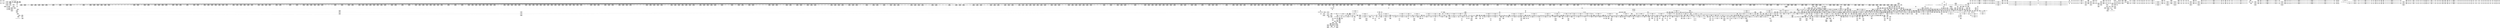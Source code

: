 digraph {
	CE0x3f73200 [shape=record,shape=Mrecord,label="{CE0x3f73200|rcu_read_lock:do.end|*SummSource*}"]
	CE0x405e220 [shape=record,shape=Mrecord,label="{CE0x405e220|__llvm_gcov_indirect_counter_increment:bb4}"]
	CE0x3f80860 [shape=record,shape=Mrecord,label="{CE0x3f80860|rcu_read_lock:tmp3}"]
	CE0x3fbf210 [shape=record,shape=Mrecord,label="{CE0x3fbf210|2472:_%struct.cred*,_:_CRE_1840,1844_|*MultipleSource*|Function::selinux_file_send_sigiotask&Arg::tsk::|Function::task_sid&Arg::task::|security/selinux/hooks.c,208}"]
	CE0x3f5c650 [shape=record,shape=Mrecord,label="{CE0x3f5c650|task_sid:land.lhs.true2|*SummSource*}"]
	CE0x3ff19f0 [shape=record,shape=Mrecord,label="{CE0x3ff19f0|i64_0|*Constant*}"]
	CE0x3fd3e60 [shape=record,shape=Mrecord,label="{CE0x3fd3e60|2472:_%struct.cred*,_:_CRE_2968,2969_}"]
	CE0x3f72f10 [shape=record,shape=Mrecord,label="{CE0x3f72f10|cred_sid:tmp4|*LoadInst*|security/selinux/hooks.c,196|*SummSink*}"]
	CE0x3fca460 [shape=record,shape=Mrecord,label="{CE0x3fca460|2472:_%struct.cred*,_:_CRE_2656,2664_|*MultipleSource*|Function::selinux_file_send_sigiotask&Arg::tsk::|Function::task_sid&Arg::task::|security/selinux/hooks.c,208}"]
	CE0x4006690 [shape=record,shape=Mrecord,label="{CE0x4006690|task_sid:tmp19|security/selinux/hooks.c,208}"]
	"CONST[source:1(input),value:2(dynamic)][purpose:{operation}][SrcIdx:1]"
	CE0x4098db0 [shape=record,shape=Mrecord,label="{CE0x4098db0|__preempt_count_sub:tmp|*SummSink*}"]
	CE0x40917c0 [shape=record,shape=Mrecord,label="{CE0x40917c0|rcu_lock_release:tmp5|include/linux/rcupdate.h,423|*SummSink*}"]
	CE0x4050c90 [shape=record,shape=Mrecord,label="{CE0x4050c90|rcu_read_unlock:land.lhs.true2}"]
	CE0x404eb90 [shape=record,shape=Mrecord,label="{CE0x404eb90|rcu_read_unlock:tmp5|include/linux/rcupdate.h,933}"]
	CE0x3f9d050 [shape=record,shape=Mrecord,label="{CE0x3f9d050|rcu_lock_acquire:__here}"]
	CE0x3fe1190 [shape=record,shape=Mrecord,label="{CE0x3fe1190|2472:_%struct.cred*,_:_CRE_6336,6337_}"]
	CE0x3fdcfe0 [shape=record,shape=Mrecord,label="{CE0x3fdcfe0|2472:_%struct.cred*,_:_CRE_6256,6264_|*MultipleSource*|Function::selinux_file_send_sigiotask&Arg::tsk::|Function::task_sid&Arg::task::|security/selinux/hooks.c,208}"]
	CE0x3f8dce0 [shape=record,shape=Mrecord,label="{CE0x3f8dce0|avc_has_perm:ssid|Function::avc_has_perm&Arg::ssid::}"]
	CE0x409ee60 [shape=record,shape=Mrecord,label="{CE0x409ee60|_call_void_asm_sideeffect_,_memory_,_dirflag_,_fpsr_,_flags_()_#3,_!dbg_!27711,_!srcloc_!27714|include/linux/rcupdate.h,244}"]
	CE0x402a050 [shape=record,shape=Mrecord,label="{CE0x402a050|rcu_read_lock:bb|*SummSource*}"]
	CE0x3f552a0 [shape=record,shape=Mrecord,label="{CE0x3f552a0|GLOBAL:task_sid|*Constant*|*SummSink*}"]
	CE0x3fffd10 [shape=record,shape=Mrecord,label="{CE0x3fffd10|i64**_getelementptr_inbounds_(_4_x_i64*_,_4_x_i64*_*___llvm_gcda_edge_table266,_i64_0,_i64_1)|*Constant*}"]
	CE0x3fceec0 [shape=record,shape=Mrecord,label="{CE0x3fceec0|2472:_%struct.cred*,_:_CRE_2880,2884_|*MultipleSource*|Function::selinux_file_send_sigiotask&Arg::tsk::|Function::task_sid&Arg::task::|security/selinux/hooks.c,208}"]
	CE0x3f81fb0 [shape=record,shape=Mrecord,label="{CE0x3f81fb0|i32_14|*Constant*|*SummSource*}"]
	CE0x4034a30 [shape=record,shape=Mrecord,label="{CE0x4034a30|rcu_lock_acquire:tmp3|*SummSink*}"]
	CE0x4041e00 [shape=record,shape=Mrecord,label="{CE0x4041e00|rcu_read_unlock:if.end|*SummSink*}"]
	CE0x3fd87a0 [shape=record,shape=Mrecord,label="{CE0x3fd87a0|2472:_%struct.cred*,_:_CRE_5864,5872_|*MultipleSource*|Function::selinux_file_send_sigiotask&Arg::tsk::|Function::task_sid&Arg::task::|security/selinux/hooks.c,208}"]
	CE0x3fe2230 [shape=record,shape=Mrecord,label="{CE0x3fe2230|2472:_%struct.cred*,_:_CRE_6350,6351_}"]
	CE0x409ea80 [shape=record,shape=Mrecord,label="{CE0x409ea80|_call_void_asm_sideeffect_,_memory_,_dirflag_,_fpsr_,_flags_()_#3,_!dbg_!27711,_!srcloc_!27714|include/linux/rcupdate.h,244|*SummSource*}"]
	CE0x3fe6bb0 [shape=record,shape=Mrecord,label="{CE0x3fe6bb0|2472:_%struct.cred*,_:_CRE_6584,6600_|*MultipleSource*|Function::selinux_file_send_sigiotask&Arg::tsk::|Function::task_sid&Arg::task::|security/selinux/hooks.c,208}"]
	CE0x3fe1b10 [shape=record,shape=Mrecord,label="{CE0x3fe1b10|2472:_%struct.cred*,_:_CRE_6344,6345_}"]
	CE0x40983b0 [shape=record,shape=Mrecord,label="{CE0x40983b0|__preempt_count_add:do.body|*SummSink*}"]
	CE0x3fc08f0 [shape=record,shape=Mrecord,label="{CE0x3fc08f0|2472:_%struct.cred*,_:_CRE_1936,1944_|*MultipleSource*|Function::selinux_file_send_sigiotask&Arg::tsk::|Function::task_sid&Arg::task::|security/selinux/hooks.c,208}"]
	CE0x40050d0 [shape=record,shape=Mrecord,label="{CE0x40050d0|task_sid:tmp16|security/selinux/hooks.c,208|*SummSource*}"]
	CE0x3faf8b0 [shape=record,shape=Mrecord,label="{CE0x3faf8b0|2472:_%struct.cred*,_:_CRE_216,224_|*MultipleSource*|Function::selinux_file_send_sigiotask&Arg::tsk::|Function::task_sid&Arg::task::|security/selinux/hooks.c,208}"]
	CE0x4013460 [shape=record,shape=Mrecord,label="{CE0x4013460|rcu_lock_release:tmp1|*SummSink*}"]
	CE0x4059570 [shape=record,shape=Mrecord,label="{CE0x4059570|rcu_read_unlock:tmp19|include/linux/rcupdate.h,933|*SummSink*}"]
	CE0x3fd2900 [shape=record,shape=Mrecord,label="{CE0x3fd2900|2472:_%struct.cred*,_:_CRE_2950,2951_}"]
	CE0x402ab80 [shape=record,shape=Mrecord,label="{CE0x402ab80|__llvm_gcov_indirect_counter_increment:tmp|*SummSource*}"]
	CE0x40d38b0 [shape=record,shape=Mrecord,label="{CE0x40d38b0|__preempt_count_sub:tmp2}"]
	CE0x404f930 [shape=record,shape=Mrecord,label="{CE0x404f930|i64*_getelementptr_inbounds_(_4_x_i64_,_4_x_i64_*___llvm_gcov_ctr134,_i64_0,_i64_0)|*Constant*|*SummSink*}"]
	CE0x3fbd2d0 [shape=record,shape=Mrecord,label="{CE0x3fbd2d0|2472:_%struct.cred*,_:_CRE_697,698_}"]
	CE0x409fe60 [shape=record,shape=Mrecord,label="{CE0x409fe60|__rcu_read_unlock:tmp1}"]
	CE0x4005e10 [shape=record,shape=Mrecord,label="{CE0x4005e10|i64_7|*Constant*}"]
	CE0x403c880 [shape=record,shape=Mrecord,label="{CE0x403c880|__rcu_read_unlock:tmp1|*SummSource*}"]
	CE0x3fb5140 [shape=record,shape=Mrecord,label="{CE0x3fb5140|i32_19|*Constant*|*SummSink*}"]
	CE0x4027650 [shape=record,shape=Mrecord,label="{CE0x4027650|GLOBAL:__rcu_read_lock|*Constant*|*SummSink*}"]
	CE0x403f8f0 [shape=record,shape=Mrecord,label="{CE0x403f8f0|cred_sid:bb}"]
	CE0x3fd2570 [shape=record,shape=Mrecord,label="{CE0x3fd2570|2472:_%struct.cred*,_:_CRE_2947,2948_}"]
	CE0x4094540 [shape=record,shape=Mrecord,label="{CE0x4094540|rcu_lock_release:tmp2|*SummSink*}"]
	CE0x40153a0 [shape=record,shape=Mrecord,label="{CE0x40153a0|COLLAPSED:_GCMRE___llvm_gcov_ctr133_internal_global_4_x_i64_zeroinitializer:_elem_0:default:}"]
	CE0x3f70390 [shape=record,shape=Mrecord,label="{CE0x3f70390|selinux_file_send_sigiotask:signum|Function::selinux_file_send_sigiotask&Arg::signum::|*SummSink*}"]
	CE0x3fa98a0 [shape=record,shape=Mrecord,label="{CE0x3fa98a0|i64*_getelementptr_inbounds_(_2_x_i64_,_2_x_i64_*___llvm_gcov_ctr131,_i64_0,_i64_1)|*Constant*|*SummSource*}"]
	CE0x3fb4ac0 [shape=record,shape=Mrecord,label="{CE0x3fb4ac0|_ret_void,_!dbg_!27717|include/linux/rcupdate.h,419}"]
	CE0x3fe0810 [shape=record,shape=Mrecord,label="{CE0x3fe0810|2472:_%struct.cred*,_:_CRE_6328,6329_}"]
	CE0x4031b60 [shape=record,shape=Mrecord,label="{CE0x4031b60|i64*_getelementptr_inbounds_(_11_x_i64_,_11_x_i64_*___llvm_gcov_ctr127,_i64_0,_i64_8)|*Constant*}"]
	CE0x40327b0 [shape=record,shape=Mrecord,label="{CE0x40327b0|rcu_read_lock:tmp18|include/linux/rcupdate.h,882|*SummSource*}"]
	CE0x3f85270 [shape=record,shape=Mrecord,label="{CE0x3f85270|task_sid:tmp|*SummSource*}"]
	CE0x3fb2850 [shape=record,shape=Mrecord,label="{CE0x3fb2850|i64*_getelementptr_inbounds_(_13_x_i64_,_13_x_i64_*___llvm_gcov_ctr126,_i64_0,_i64_0)|*Constant*|*SummSource*}"]
	CE0x3fa8b60 [shape=record,shape=Mrecord,label="{CE0x3fa8b60|task_sid:tmp3|*SummSink*}"]
	CE0x3f804f0 [shape=record,shape=Mrecord,label="{CE0x3f804f0|rcu_read_lock:tmp2}"]
	CE0x4030820 [shape=record,shape=Mrecord,label="{CE0x4030820|rcu_read_unlock:call3|include/linux/rcupdate.h,933}"]
	CE0x40168f0 [shape=record,shape=Mrecord,label="{CE0x40168f0|__rcu_read_lock:tmp1|*SummSource*}"]
	CE0x3ffadd0 [shape=record,shape=Mrecord,label="{CE0x3ffadd0|task_sid:call7|security/selinux/hooks.c,208|*SummSource*}"]
	CE0x3fecd20 [shape=record,shape=Mrecord,label="{CE0x3fecd20|signal_to_av:tmp6|security/selinux/hooks.c,1487|*SummSink*}"]
	CE0x4050d50 [shape=record,shape=Mrecord,label="{CE0x4050d50|rcu_read_unlock:land.lhs.true2|*SummSink*}"]
	CE0x40319f0 [shape=record,shape=Mrecord,label="{CE0x40319f0|rcu_read_lock:tmp16|include/linux/rcupdate.h,882|*SummSink*}"]
	CE0x3faad80 [shape=record,shape=Mrecord,label="{CE0x3faad80|i64*_getelementptr_inbounds_(_13_x_i64_,_13_x_i64_*___llvm_gcov_ctr126,_i64_0,_i64_1)|*Constant*|*SummSource*}"]
	CE0x4098480 [shape=record,shape=Mrecord,label="{CE0x4098480|i64*_getelementptr_inbounds_(_4_x_i64_,_4_x_i64_*___llvm_gcov_ctr129,_i64_0,_i64_1)|*Constant*|*SummSource*}"]
	CE0x3fad680 [shape=record,shape=Mrecord,label="{CE0x3fad680|2472:_%struct.cred*,_:_CRE_64,72_|*MultipleSource*|Function::selinux_file_send_sigiotask&Arg::tsk::|Function::task_sid&Arg::task::|security/selinux/hooks.c,208}"]
	CE0x40593c0 [shape=record,shape=Mrecord,label="{CE0x40593c0|rcu_read_unlock:tmp19|include/linux/rcupdate.h,933}"]
	CE0x3f6ea90 [shape=record,shape=Mrecord,label="{CE0x3f6ea90|GLOBAL:task_sid.__warned|Global_var:task_sid.__warned|*SummSource*}"]
	CE0x3f8c0e0 [shape=record,shape=Mrecord,label="{CE0x3f8c0e0|selinux_file_send_sigiotask:tmp16|security/selinux/hooks.c,3408|*SummSource*}"]
	CE0x40868d0 [shape=record,shape=Mrecord,label="{CE0x40868d0|__rcu_read_lock:tmp7|include/linux/rcupdate.h,240|*SummSource*}"]
	CE0x3fc8640 [shape=record,shape=Mrecord,label="{CE0x3fc8640|2472:_%struct.cred*,_:_CRE_2528,2529_}"]
	CE0x3f7b950 [shape=record,shape=Mrecord,label="{CE0x3f7b950|selinux_file_send_sigiotask:if.end|*SummSource*}"]
	CE0x4095c40 [shape=record,shape=Mrecord,label="{CE0x4095c40|i64*_getelementptr_inbounds_(_4_x_i64_,_4_x_i64_*___llvm_gcov_ctr134,_i64_0,_i64_3)|*Constant*|*SummSink*}"]
	CE0x40c3fd0 [shape=record,shape=Mrecord,label="{CE0x40c3fd0|__rcu_read_unlock:tmp7|include/linux/rcupdate.h,245|*SummSink*}"]
	CE0x3fefe60 [shape=record,shape=Mrecord,label="{CE0x3fefe60|i64*_getelementptr_inbounds_(_10_x_i64_,_10_x_i64_*___llvm_gcov_ctr265,_i64_0,_i64_9)|*Constant*}"]
	CE0x3fd1bf0 [shape=record,shape=Mrecord,label="{CE0x3fd1bf0|2472:_%struct.cred*,_:_CRE_2939,2940_}"]
	CE0x3fe1060 [shape=record,shape=Mrecord,label="{CE0x3fe1060|2472:_%struct.cred*,_:_CRE_6335,6336_}"]
	CE0x3f82e10 [shape=record,shape=Mrecord,label="{CE0x3f82e10|GLOBAL:rcu_read_lock|*Constant*}"]
	CE0x3ffd840 [shape=record,shape=Mrecord,label="{CE0x3ffd840|_call_void___llvm_gcov_indirect_counter_increment(i32*___llvm_gcov_global_state_pred267,_i64**_getelementptr_inbounds_(_4_x_i64*_,_4_x_i64*_*___llvm_gcda_edge_table266,_i64_0,_i64_2)),_!dbg_!27717|security/selinux/hooks.c,1483|*SummSource*}"]
	CE0x40834a0 [shape=record,shape=Mrecord,label="{CE0x40834a0|i64*_getelementptr_inbounds_(_4_x_i64_,_4_x_i64_*___llvm_gcov_ctr129,_i64_0,_i64_3)|*Constant*|*SummSink*}"]
	CE0x4005720 [shape=record,shape=Mrecord,label="{CE0x4005720|rcu_read_lock:call3|include/linux/rcupdate.h,882|*SummSource*}"]
	CE0x3fd6190 [shape=record,shape=Mrecord,label="{CE0x3fd6190|2472:_%struct.cred*,_:_CRE_3080,3084_|*MultipleSource*|Function::selinux_file_send_sigiotask&Arg::tsk::|Function::task_sid&Arg::task::|security/selinux/hooks.c,208}"]
	CE0x4011b80 [shape=record,shape=Mrecord,label="{CE0x4011b80|i8*_undef|*Constant*|*SummSource*}"]
	CE0x3fc9560 [shape=record,shape=Mrecord,label="{CE0x3fc9560|2472:_%struct.cred*,_:_CRE_2592,2594_|*MultipleSource*|Function::selinux_file_send_sigiotask&Arg::tsk::|Function::task_sid&Arg::task::|security/selinux/hooks.c,208}"]
	CE0x3f805d0 [shape=record,shape=Mrecord,label="{CE0x3f805d0|rcu_read_lock:tmp2|*SummSink*}"]
	CE0x3ff97a0 [shape=record,shape=Mrecord,label="{CE0x3ff97a0|task_sid:tmp25|security/selinux/hooks.c,208|*SummSink*}"]
	CE0x3fc8fa0 [shape=record,shape=Mrecord,label="{CE0x3fc8fa0|2472:_%struct.cred*,_:_CRE_2568,2576_|*MultipleSource*|Function::selinux_file_send_sigiotask&Arg::tsk::|Function::task_sid&Arg::task::|security/selinux/hooks.c,208}"]
	CE0x40d4fe0 [shape=record,shape=Mrecord,label="{CE0x40d4fe0|__preempt_count_sub:do.end|*SummSource*}"]
	CE0x3fb8280 [shape=record,shape=Mrecord,label="{CE0x3fb8280|i64*_getelementptr_inbounds_(_13_x_i64_,_13_x_i64_*___llvm_gcov_ctr126,_i64_0,_i64_9)|*Constant*}"]
	CE0x40bed10 [shape=record,shape=Mrecord,label="{CE0x40bed10|i64*_getelementptr_inbounds_(_4_x_i64_,_4_x_i64_*___llvm_gcov_ctr134,_i64_0,_i64_0)|*Constant*}"]
	CE0x3fbac80 [shape=record,shape=Mrecord,label="{CE0x3fbac80|_call_void_mcount()_#3}"]
	CE0x4028b10 [shape=record,shape=Mrecord,label="{CE0x4028b10|i64*_getelementptr_inbounds_(_11_x_i64_,_11_x_i64_*___llvm_gcov_ctr127,_i64_0,_i64_0)|*Constant*|*SummSink*}"]
	CE0x3ffece0 [shape=record,shape=Mrecord,label="{CE0x3ffece0|rcu_read_unlock:entry|*SummSource*}"]
	CE0x3f5c350 [shape=record,shape=Mrecord,label="{CE0x3f5c350|rcu_read_lock:tmp5|include/linux/rcupdate.h,882}"]
	CE0x3fb3300 [shape=record,shape=Mrecord,label="{CE0x3fb3300|_call_void_mcount()_#3|*SummSink*}"]
	CE0x3fd3610 [shape=record,shape=Mrecord,label="{CE0x3fd3610|2472:_%struct.cred*,_:_CRE_2961,2962_}"]
	CE0x403d7e0 [shape=record,shape=Mrecord,label="{CE0x403d7e0|i8*_getelementptr_inbounds_(_42_x_i8_,_42_x_i8_*_.str46,_i32_0,_i32_0)|*Constant*|*SummSource*}"]
	CE0x40c3e60 [shape=record,shape=Mrecord,label="{CE0x40c3e60|__rcu_read_unlock:tmp7|include/linux/rcupdate.h,245|*SummSource*}"]
	CE0x3fe0a70 [shape=record,shape=Mrecord,label="{CE0x3fe0a70|2472:_%struct.cred*,_:_CRE_6330,6331_}"]
	CE0x3fdb8e0 [shape=record,shape=Mrecord,label="{CE0x3fdb8e0|2472:_%struct.cred*,_:_CRE_6176,6180_|*MultipleSource*|Function::selinux_file_send_sigiotask&Arg::tsk::|Function::task_sid&Arg::task::|security/selinux/hooks.c,208}"]
	CE0x3f5f4a0 [shape=record,shape=Mrecord,label="{CE0x3f5f4a0|task_sid:tmp6|security/selinux/hooks.c,208|*SummSink*}"]
	CE0x405c040 [shape=record,shape=Mrecord,label="{CE0x405c040|rcu_lock_release:map|Function::rcu_lock_release&Arg::map::|*SummSource*}"]
	CE0x3ffa060 [shape=record,shape=Mrecord,label="{CE0x3ffa060|i64*_getelementptr_inbounds_(_13_x_i64_,_13_x_i64_*___llvm_gcov_ctr126,_i64_0,_i64_12)|*Constant*|*SummSource*}"]
	CE0x3fd6380 [shape=record,shape=Mrecord,label="{CE0x3fd6380|2472:_%struct.cred*,_:_CRE_3088,3096_|*MultipleSource*|Function::selinux_file_send_sigiotask&Arg::tsk::|Function::task_sid&Arg::task::|security/selinux/hooks.c,208}"]
	CE0x3ff4540 [shape=record,shape=Mrecord,label="{CE0x3ff4540|rcu_read_lock:tmp9|include/linux/rcupdate.h,882}"]
	CE0x4092ad0 [shape=record,shape=Mrecord,label="{CE0x4092ad0|GLOBAL:lock_release|*Constant*|*SummSink*}"]
	CE0x3f78b60 [shape=record,shape=Mrecord,label="{CE0x3f78b60|selinux_file_send_sigiotask:tsk|Function::selinux_file_send_sigiotask&Arg::tsk::|*SummSink*}"]
	CE0x3f5c7e0 [shape=record,shape=Mrecord,label="{CE0x3f5c7e0|task_sid:bb}"]
	CE0x40c85d0 [shape=record,shape=Mrecord,label="{CE0x40c85d0|i64*_getelementptr_inbounds_(_4_x_i64_,_4_x_i64_*___llvm_gcov_ctr135,_i64_0,_i64_1)|*Constant*}"]
	CE0x3feefd0 [shape=record,shape=Mrecord,label="{CE0x3feefd0|signal_to_av:tmp8|security/selinux/hooks.c,1491|*SummSink*}"]
	CE0x4058ee0 [shape=record,shape=Mrecord,label="{CE0x4058ee0|i64*_getelementptr_inbounds_(_11_x_i64_,_11_x_i64_*___llvm_gcov_ctr132,_i64_0,_i64_9)|*Constant*|*SummSink*}"]
	CE0x40be5b0 [shape=record,shape=Mrecord,label="{CE0x40be5b0|i64_1|*Constant*}"]
	CE0x3f8da70 [shape=record,shape=Mrecord,label="{CE0x3f8da70|avc_has_perm:entry|*SummSink*}"]
	CE0x3f6f520 [shape=record,shape=Mrecord,label="{CE0x3f6f520|selinux_file_send_sigiotask:tmp14|security/selinux/hooks.c,3408|*SummSink*}"]
	CE0x3fde6d0 [shape=record,shape=Mrecord,label="{CE0x3fde6d0|2472:_%struct.cred*,_:_CRE_6300,6301_}"]
	CE0x3fdf640 [shape=record,shape=Mrecord,label="{CE0x3fdf640|2472:_%struct.cred*,_:_CRE_6313,6314_}"]
	CE0x4044810 [shape=record,shape=Mrecord,label="{CE0x4044810|i64*_null|*Constant*|*SummSink*}"]
	CE0x3fd3280 [shape=record,shape=Mrecord,label="{CE0x3fd3280|2472:_%struct.cred*,_:_CRE_2958,2959_}"]
	CE0x3fb5700 [shape=record,shape=Mrecord,label="{CE0x3fb5700|2472:_%struct.cred*,_:_CRE_168,176_|*MultipleSource*|Function::selinux_file_send_sigiotask&Arg::tsk::|Function::task_sid&Arg::task::|security/selinux/hooks.c,208}"]
	CE0x3f539d0 [shape=record,shape=Mrecord,label="{CE0x3f539d0|cred_sid:tmp}"]
	CE0x3f90160 [shape=record,shape=Mrecord,label="{CE0x3f90160|_ret_i32_%call3,_!dbg_!27735|security/selinux/hooks.c,3408|*SummSource*}"]
	CE0x3f67cf0 [shape=record,shape=Mrecord,label="{CE0x3f67cf0|selinux_file_send_sigiotask:bb|*SummSource*}"]
	CE0x403e420 [shape=record,shape=Mrecord,label="{CE0x403e420|rcu_read_lock:tmp21|include/linux/rcupdate.h,884}"]
	CE0x4045330 [shape=record,shape=Mrecord,label="{CE0x4045330|i64*_getelementptr_inbounds_(_11_x_i64_,_11_x_i64_*___llvm_gcov_ctr132,_i64_0,_i64_8)|*Constant*}"]
	CE0x4091650 [shape=record,shape=Mrecord,label="{CE0x4091650|rcu_lock_release:tmp5|include/linux/rcupdate.h,423|*SummSource*}"]
	CE0x3ffbe10 [shape=record,shape=Mrecord,label="{CE0x3ffbe10|_ret_i32_%tmp6,_!dbg_!27716|security/selinux/hooks.c,197|*SummSink*}"]
	CE0x3fd4ed0 [shape=record,shape=Mrecord,label="{CE0x3fd4ed0|2472:_%struct.cred*,_:_CRE_3000,3008_|*MultipleSource*|Function::selinux_file_send_sigiotask&Arg::tsk::|Function::task_sid&Arg::task::|security/selinux/hooks.c,208}"]
	CE0x4031e70 [shape=record,shape=Mrecord,label="{CE0x4031e70|i64*_getelementptr_inbounds_(_11_x_i64_,_11_x_i64_*___llvm_gcov_ctr127,_i64_0,_i64_8)|*Constant*|*SummSource*}"]
	CE0x402cd60 [shape=record,shape=Mrecord,label="{CE0x402cd60|rcu_read_lock:tmp6|include/linux/rcupdate.h,882|*SummSource*}"]
	CE0x3f88c80 [shape=record,shape=Mrecord,label="{CE0x3f88c80|signal_to_av:sw.bb1|*SummSource*}"]
	CE0x3ff51f0 [shape=record,shape=Mrecord,label="{CE0x3ff51f0|rcu_read_lock:tmp11|include/linux/rcupdate.h,882|*SummSource*}"]
	CE0x3fdf770 [shape=record,shape=Mrecord,label="{CE0x3fdf770|2472:_%struct.cred*,_:_CRE_6314,6315_}"]
	CE0x405a030 [shape=record,shape=Mrecord,label="{CE0x405a030|i64*_getelementptr_inbounds_(_11_x_i64_,_11_x_i64_*___llvm_gcov_ctr132,_i64_0,_i64_10)|*Constant*}"]
	CE0x3fd7260 [shape=record,shape=Mrecord,label="{CE0x3fd7260|2472:_%struct.cred*,_:_CRE_3128,3136_|*MultipleSource*|Function::selinux_file_send_sigiotask&Arg::tsk::|Function::task_sid&Arg::task::|security/selinux/hooks.c,208}"]
	CE0x3fde0e0 [shape=record,shape=Mrecord,label="{CE0x3fde0e0|2472:_%struct.cred*,_:_CRE_6295,6296_}"]
	CE0x3f8f5c0 [shape=record,shape=Mrecord,label="{CE0x3f8f5c0|_ret_i32_%retval.0,_!dbg_!27728|security/selinux/avc.c,775}"]
	CE0x404fb70 [shape=record,shape=Mrecord,label="{CE0x404fb70|_call_void_mcount()_#3}"]
	CE0x3f63210 [shape=record,shape=Mrecord,label="{CE0x3f63210|selinux_file_send_sigiotask:call2|security/selinux/hooks.c,3406|*SummSink*}"]
	CE0x3fee970 [shape=record,shape=Mrecord,label="{CE0x3fee970|i64**_getelementptr_inbounds_(_4_x_i64*_,_4_x_i64*_*___llvm_gcda_edge_table266,_i64_0,_i64_0)|*Constant*|*SummSink*}"]
	CE0x3f84740 [shape=record,shape=Mrecord,label="{CE0x3f84740|GLOBAL:__llvm_gcov_indirect_counter_increment|*Constant*}"]
	CE0x403b9b0 [shape=record,shape=Mrecord,label="{CE0x403b9b0|__preempt_count_sub:do.end}"]
	CE0x404be10 [shape=record,shape=Mrecord,label="{CE0x404be10|__rcu_read_lock:tmp4|include/linux/rcupdate.h,239}"]
	CE0x3fcc2a0 [shape=record,shape=Mrecord,label="{CE0x3fcc2a0|i64**_getelementptr_inbounds_(_4_x_i64*_,_4_x_i64*_*___llvm_gcda_edge_table266,_i64_0,_i64_2)|*Constant*}"]
	CE0x3fd1010 [shape=record,shape=Mrecord,label="{CE0x3fd1010|2472:_%struct.cred*,_:_CRE_2929,2930_}"]
	CE0x3fb3680 [shape=record,shape=Mrecord,label="{CE0x3fb3680|2472:_%struct.cred*,_:_CRE_92,96_|*MultipleSource*|Function::selinux_file_send_sigiotask&Arg::tsk::|Function::task_sid&Arg::task::|security/selinux/hooks.c,208}"]
	CE0x3f69d60 [shape=record,shape=Mrecord,label="{CE0x3f69d60|selinux_file_send_sigiotask:tmp3|security/selinux/hooks.c,3399}"]
	CE0x403ecc0 [shape=record,shape=Mrecord,label="{CE0x403ecc0|i64*_getelementptr_inbounds_(_11_x_i64_,_11_x_i64_*___llvm_gcov_ctr127,_i64_0,_i64_10)|*Constant*|*SummSink*}"]
	CE0x3fce200 [shape=record,shape=Mrecord,label="{CE0x3fce200|2472:_%struct.cred*,_:_CRE_2832,2840_|*MultipleSource*|Function::selinux_file_send_sigiotask&Arg::tsk::|Function::task_sid&Arg::task::|security/selinux/hooks.c,208}"]
	CE0x3fdc380 [shape=record,shape=Mrecord,label="{CE0x3fdc380|2472:_%struct.cred*,_:_CRE_6208,6216_|*MultipleSource*|Function::selinux_file_send_sigiotask&Arg::tsk::|Function::task_sid&Arg::task::|security/selinux/hooks.c,208}"]
	CE0x3fd2b60 [shape=record,shape=Mrecord,label="{CE0x3fd2b60|2472:_%struct.cred*,_:_CRE_2952,2953_}"]
	CE0x40d6120 [shape=record,shape=Mrecord,label="{CE0x40d6120|GLOBAL:__preempt_count|Global_var:__preempt_count|*SummSink*}"]
	CE0x3fdd230 [shape=record,shape=Mrecord,label="{CE0x3fdd230|2472:_%struct.cred*,_:_CRE_6264,6280_|*MultipleSource*|Function::selinux_file_send_sigiotask&Arg::tsk::|Function::task_sid&Arg::task::|security/selinux/hooks.c,208}"]
	CE0x4016780 [shape=record,shape=Mrecord,label="{CE0x4016780|__rcu_read_lock:tmp|*SummSink*}"]
	CE0x4001390 [shape=record,shape=Mrecord,label="{CE0x4001390|rcu_read_lock:tmp7|include/linux/rcupdate.h,882|*SummSource*}"]
	CE0x3fec6c0 [shape=record,shape=Mrecord,label="{CE0x3fec6c0|i64**_getelementptr_inbounds_(_4_x_i64*_,_4_x_i64*_*___llvm_gcda_edge_table266,_i64_0,_i64_3)|*Constant*|*SummSink*}"]
	CE0x3f8d6f0 [shape=record,shape=Mrecord,label="{CE0x3f8d6f0|avc_has_perm:entry}"]
	CE0x3fcb1b0 [shape=record,shape=Mrecord,label="{CE0x3fcb1b0|2472:_%struct.cred*,_:_CRE_2704,2712_|*MultipleSource*|Function::selinux_file_send_sigiotask&Arg::tsk::|Function::task_sid&Arg::task::|security/selinux/hooks.c,208}"]
	CE0x3fcd540 [shape=record,shape=Mrecord,label="{CE0x3fcd540|signal_to_av:tmp5|security/selinux/hooks.c,1483|*SummSink*}"]
	CE0x3ffba80 [shape=record,shape=Mrecord,label="{CE0x3ffba80|_ret_i32_%tmp6,_!dbg_!27716|security/selinux/hooks.c,197}"]
	CE0x3ffd7d0 [shape=record,shape=Mrecord,label="{CE0x3ffd7d0|_call_void___llvm_gcov_indirect_counter_increment(i32*___llvm_gcov_global_state_pred267,_i64**_getelementptr_inbounds_(_4_x_i64*_,_4_x_i64*_*___llvm_gcda_edge_table266,_i64_0,_i64_2)),_!dbg_!27717|security/selinux/hooks.c,1483}"]
	CE0x40313d0 [shape=record,shape=Mrecord,label="{CE0x40313d0|rcu_read_lock:tmp15|include/linux/rcupdate.h,882|*SummSource*}"]
	CE0x40b7dd0 [shape=record,shape=Mrecord,label="{CE0x40b7dd0|i64*_getelementptr_inbounds_(_4_x_i64_,_4_x_i64_*___llvm_gcov_ctr135,_i64_0,_i64_2)|*Constant*|*SummSink*}"]
	CE0x40360b0 [shape=record,shape=Mrecord,label="{CE0x40360b0|__preempt_count_sub:do.body}"]
	CE0x3fd1990 [shape=record,shape=Mrecord,label="{CE0x3fd1990|2472:_%struct.cred*,_:_CRE_2937,2938_}"]
	CE0x3fc5390 [shape=record,shape=Mrecord,label="{CE0x3fc5390|2472:_%struct.cred*,_:_CRE_2304,2312_|*MultipleSource*|Function::selinux_file_send_sigiotask&Arg::tsk::|Function::task_sid&Arg::task::|security/selinux/hooks.c,208}"]
	CE0x4033040 [shape=record,shape=Mrecord,label="{CE0x4033040|i8*_getelementptr_inbounds_(_25_x_i8_,_25_x_i8_*_.str45,_i32_0,_i32_0)|*Constant*|*SummSink*}"]
	CE0x4004550 [shape=record,shape=Mrecord,label="{CE0x4004550|task_sid:tmp14|security/selinux/hooks.c,208}"]
	CE0x3f73070 [shape=record,shape=Mrecord,label="{CE0x3f73070|rcu_read_lock:do.end}"]
	CE0x40120b0 [shape=record,shape=Mrecord,label="{CE0x40120b0|rcu_lock_release:bb}"]
	CE0x405bca0 [shape=record,shape=Mrecord,label="{CE0x405bca0|rcu_lock_release:entry|*SummSource*}"]
	CE0x3f5ba80 [shape=record,shape=Mrecord,label="{CE0x3f5ba80|2472:_%struct.cred*,_:_CRE_2792,2800_|*MultipleSource*|Function::selinux_file_send_sigiotask&Arg::tsk::|Function::task_sid&Arg::task::|security/selinux/hooks.c,208}"]
	CE0x3fec930 [shape=record,shape=Mrecord,label="{CE0x3fec930|signal_to_av:tmp6|security/selinux/hooks.c,1487}"]
	CE0x3f88360 [shape=record,shape=Mrecord,label="{CE0x3f88360|cred_sid:tmp1|*SummSource*}"]
	CE0x3fbb6e0 [shape=record,shape=Mrecord,label="{CE0x3fbb6e0|2472:_%struct.cred*,_:_CRE_624,632_|*MultipleSource*|Function::selinux_file_send_sigiotask&Arg::tsk::|Function::task_sid&Arg::task::|security/selinux/hooks.c,208}"]
	CE0x4003100 [shape=record,shape=Mrecord,label="{CE0x4003100|task_sid:tobool4|security/selinux/hooks.c,208}"]
	CE0x3f8ced0 [shape=record,shape=Mrecord,label="{CE0x3f8ced0|i64*_getelementptr_inbounds_(_13_x_i64_,_13_x_i64_*___llvm_gcov_ctr126,_i64_0,_i64_8)|*Constant*|*SummSink*}"]
	CE0x3f63590 [shape=record,shape=Mrecord,label="{CE0x3f63590|selinux_file_send_sigiotask:fown_sid|security/selinux/hooks.c,3408|*SummSink*}"]
	CE0x3fde5a0 [shape=record,shape=Mrecord,label="{CE0x3fde5a0|2472:_%struct.cred*,_:_CRE_6299,6300_}"]
	CE0x3f82490 [shape=record,shape=Mrecord,label="{CE0x3f82490|rcu_read_lock:entry}"]
	CE0x4053620 [shape=record,shape=Mrecord,label="{CE0x4053620|rcu_read_unlock:tmp9|include/linux/rcupdate.h,933}"]
	CE0x4043af0 [shape=record,shape=Mrecord,label="{CE0x4043af0|rcu_read_unlock:tmp11|include/linux/rcupdate.h,933|*SummSink*}"]
	CE0x4093c20 [shape=record,shape=Mrecord,label="{CE0x4093c20|GLOBAL:__preempt_count|Global_var:__preempt_count}"]
	CE0x4021700 [shape=record,shape=Mrecord,label="{CE0x4021700|__preempt_count_add:tmp7|./arch/x86/include/asm/preempt.h,73|*SummSink*}"]
	CE0x4096600 [shape=record,shape=Mrecord,label="{CE0x4096600|i32_2|*Constant*}"]
	CE0x3f5f920 [shape=record,shape=Mrecord,label="{CE0x3f5f920|_call_void_mcount()_#3}"]
	CE0x3fad810 [shape=record,shape=Mrecord,label="{CE0x3fad810|cred_sid:tmp2}"]
	CE0x405a5a0 [shape=record,shape=Mrecord,label="{CE0x405a5a0|rcu_read_unlock:tmp21|include/linux/rcupdate.h,935|*SummSink*}"]
	CE0x40571a0 [shape=record,shape=Mrecord,label="{CE0x40571a0|rcu_lock_acquire:indirectgoto|*SummSource*}"]
	CE0x402efe0 [shape=record,shape=Mrecord,label="{CE0x402efe0|GLOBAL:__llvm_gcov_ctr127|Global_var:__llvm_gcov_ctr127|*SummSink*}"]
	CE0x3f61450 [shape=record,shape=Mrecord,label="{CE0x3f61450|__preempt_count_add:tmp5|./arch/x86/include/asm/preempt.h,72}"]
	CE0x3fd1730 [shape=record,shape=Mrecord,label="{CE0x3fd1730|2472:_%struct.cred*,_:_CRE_2935,2936_}"]
	CE0x3fb5230 [shape=record,shape=Mrecord,label="{CE0x3fb5230|GLOBAL:__llvm_gcov_indirect_counter_increment|*Constant*|*SummSink*}"]
	CE0x4084d50 [shape=record,shape=Mrecord,label="{CE0x4084d50|rcu_lock_acquire:tmp6|*SummSource*}"]
	CE0x3fe71e0 [shape=record,shape=Mrecord,label="{CE0x3fe71e0|2472:_%struct.cred*,_:_CRE_6616,6624_|*MultipleSource*|Function::selinux_file_send_sigiotask&Arg::tsk::|Function::task_sid&Arg::task::|security/selinux/hooks.c,208}"]
	CE0x402b5b0 [shape=record,shape=Mrecord,label="{CE0x402b5b0|_call_void_rcu_lock_acquire(%struct.lockdep_map*_rcu_lock_map)_#10,_!dbg_!27711|include/linux/rcupdate.h,881|*SummSink*}"]
	CE0x40d5f90 [shape=record,shape=Mrecord,label="{CE0x40d5f90|GLOBAL:__preempt_count|Global_var:__preempt_count|*SummSource*}"]
	CE0x3fbf9c0 [shape=record,shape=Mrecord,label="{CE0x3fbf9c0|2472:_%struct.cred*,_:_CRE_1872,1880_|*MultipleSource*|Function::selinux_file_send_sigiotask&Arg::tsk::|Function::task_sid&Arg::task::|security/selinux/hooks.c,208}"]
	CE0x3fbe190 [shape=record,shape=Mrecord,label="{CE0x3fbe190|2472:_%struct.cred*,_:_CRE_760,768_|*MultipleSource*|Function::selinux_file_send_sigiotask&Arg::tsk::|Function::task_sid&Arg::task::|security/selinux/hooks.c,208}"]
	CE0x3fc0e90 [shape=record,shape=Mrecord,label="{CE0x3fc0e90|2472:_%struct.cred*,_:_CRE_1960,1968_|*MultipleSource*|Function::selinux_file_send_sigiotask&Arg::tsk::|Function::task_sid&Arg::task::|security/selinux/hooks.c,208}"]
	CE0x40344f0 [shape=record,shape=Mrecord,label="{CE0x40344f0|rcu_read_lock:tmp17|include/linux/rcupdate.h,882}"]
	CE0x4002700 [shape=record,shape=Mrecord,label="{CE0x4002700|task_sid:tmp11|security/selinux/hooks.c,208|*SummSink*}"]
	CE0x3fb26e0 [shape=record,shape=Mrecord,label="{CE0x3fb26e0|i64*_getelementptr_inbounds_(_13_x_i64_,_13_x_i64_*___llvm_gcov_ctr126,_i64_0,_i64_0)|*Constant*}"]
	CE0x4026fb0 [shape=record,shape=Mrecord,label="{CE0x4026fb0|cred_sid:tmp5|security/selinux/hooks.c,196}"]
	CE0x3fba3b0 [shape=record,shape=Mrecord,label="{CE0x3fba3b0|2472:_%struct.cred*,_:_CRE_576,584_|*MultipleSource*|Function::selinux_file_send_sigiotask&Arg::tsk::|Function::task_sid&Arg::task::|security/selinux/hooks.c,208}"]
	CE0x3f70140 [shape=record,shape=Mrecord,label="{CE0x3f70140|i32_1|*Constant*|*SummSource*}"]
	CE0x3fdffc0 [shape=record,shape=Mrecord,label="{CE0x3fdffc0|2472:_%struct.cred*,_:_CRE_6321,6322_}"]
	CE0x404d990 [shape=record,shape=Mrecord,label="{CE0x404d990|_call_void_mcount()_#3|*SummSource*}"]
	CE0x409aad0 [shape=record,shape=Mrecord,label="{CE0x409aad0|__preempt_count_sub:do.body|*SummSink*}"]
	CE0x3f69cf0 [shape=record,shape=Mrecord,label="{CE0x3f69cf0|COLLAPSED:_CRE:_elem_0::|security/selinux/hooks.c,3399}"]
	CE0x3f69140 [shape=record,shape=Mrecord,label="{CE0x3f69140|selinux_file_send_sigiotask:tmp12|security/selinux/hooks.c,3406}"]
	CE0x3fe7ed0 [shape=record,shape=Mrecord,label="{CE0x3fe7ed0|2472:_%struct.cred*,_:_CRE_6656,6660_|*MultipleSource*|Function::selinux_file_send_sigiotask&Arg::tsk::|Function::task_sid&Arg::task::|security/selinux/hooks.c,208}"]
	CE0x3f80cc0 [shape=record,shape=Mrecord,label="{CE0x3f80cc0|2472:_%struct.cred*,_:_CRE_256,264_|*MultipleSource*|Function::selinux_file_send_sigiotask&Arg::tsk::|Function::task_sid&Arg::task::|security/selinux/hooks.c,208}"]
	CE0x3ff3f10 [shape=record,shape=Mrecord,label="{CE0x3ff3f10|rcu_read_lock:tobool1|include/linux/rcupdate.h,882|*SummSource*}"]
	CE0x3fead10 [shape=record,shape=Mrecord,label="{CE0x3fead10|2472:_%struct.cred*,_:_CRE_10628,10632_|*MultipleSource*|Function::selinux_file_send_sigiotask&Arg::tsk::|Function::task_sid&Arg::task::|security/selinux/hooks.c,208}"]
	CE0x404a510 [shape=record,shape=Mrecord,label="{CE0x404a510|__rcu_read_lock:tmp2|*SummSource*}"]
	CE0x40356c0 [shape=record,shape=Mrecord,label="{CE0x40356c0|COLLAPSED:_GCMRE___llvm_gcov_ctr135_internal_global_4_x_i64_zeroinitializer:_elem_0:default:}"]
	CE0x4092e10 [shape=record,shape=Mrecord,label="{CE0x4092e10|i64_ptrtoint_(i8*_blockaddress(_rcu_lock_release,_%__here)_to_i64)|*Constant*|*SummSource*}"]
	CE0x3f68d60 [shape=record,shape=Mrecord,label="{CE0x3f68d60|i64*_getelementptr_inbounds_(_6_x_i64_,_6_x_i64_*___llvm_gcov_ctr264,_i64_0,_i64_4)|*Constant*|*SummSource*}"]
	CE0x40090f0 [shape=record,shape=Mrecord,label="{CE0x40090f0|i64_3|*Constant*|*SummSource*}"]
	CE0x405b340 [shape=record,shape=Mrecord,label="{CE0x405b340|_call_void_rcu_lock_release(%struct.lockdep_map*_rcu_lock_map)_#10,_!dbg_!27733|include/linux/rcupdate.h,935|*SummSink*}"]
	CE0x3fa8c20 [shape=record,shape=Mrecord,label="{CE0x3fa8c20|_call_void_mcount()_#3}"]
	CE0x4081fe0 [shape=record,shape=Mrecord,label="{CE0x4081fe0|i64*_getelementptr_inbounds_(_4_x_i64_,_4_x_i64_*___llvm_gcov_ctr133,_i64_0,_i64_2)|*Constant*}"]
	CE0x4012430 [shape=record,shape=Mrecord,label="{CE0x4012430|_ret_void,_!dbg_!27719|./arch/x86/include/asm/preempt.h,73}"]
	CE0x3fc8be0 [shape=record,shape=Mrecord,label="{CE0x3fc8be0|2472:_%struct.cred*,_:_CRE_2534,2535_}"]
	CE0x4096e80 [shape=record,shape=Mrecord,label="{CE0x4096e80|_call_void___preempt_count_sub(i32_1)_#10,_!dbg_!27715|include/linux/rcupdate.h,244}"]
	CE0x3f754d0 [shape=record,shape=Mrecord,label="{CE0x3f754d0|task_sid:tmp9|security/selinux/hooks.c,208|*SummSource*}"]
	CE0x3fc1f40 [shape=record,shape=Mrecord,label="{CE0x3fc1f40|2472:_%struct.cred*,_:_CRE_2040,2044_|*MultipleSource*|Function::selinux_file_send_sigiotask&Arg::tsk::|Function::task_sid&Arg::task::|security/selinux/hooks.c,208}"]
	CE0x4030cf0 [shape=record,shape=Mrecord,label="{CE0x4030cf0|rcu_read_unlock:call3|include/linux/rcupdate.h,933|*SummSink*}"]
	CE0x3f639d0 [shape=record,shape=Mrecord,label="{CE0x3f639d0|4:_i32,_:_CRE_8,12_|*MultipleSource*|security/selinux/hooks.c,3408|security/selinux/hooks.c,3401|security/selinux/hooks.c,3401}"]
	CE0x3f5f3c0 [shape=record,shape=Mrecord,label="{CE0x3f5f3c0|task_sid:tmp7|security/selinux/hooks.c,208}"]
	CE0x4030e90 [shape=record,shape=Mrecord,label="{CE0x4030e90|rcu_read_lock:tmp14|include/linux/rcupdate.h,882|*SummSource*}"]
	CE0x4093ea0 [shape=record,shape=Mrecord,label="{CE0x4093ea0|i64*_getelementptr_inbounds_(_4_x_i64_,_4_x_i64_*___llvm_gcov_ctr133,_i64_0,_i64_1)|*Constant*|*SummSource*}"]
	CE0x3ff81a0 [shape=record,shape=Mrecord,label="{CE0x3ff81a0|task_sid:tmp24|security/selinux/hooks.c,208}"]
	CE0x3f8e4e0 [shape=record,shape=Mrecord,label="{CE0x3f8e4e0|i16_2|*Constant*}"]
	CE0x3f85ea0 [shape=record,shape=Mrecord,label="{CE0x3f85ea0|i32_77|*Constant*|*SummSource*}"]
	CE0x3f772c0 [shape=record,shape=Mrecord,label="{CE0x3f772c0|_ret_i32_%perm.0,_!dbg_!27724|security/selinux/hooks.c,1495|*SummSink*}"]
	CE0x3fe9dc0 [shape=record,shape=Mrecord,label="{CE0x3fe9dc0|2472:_%struct.cred*,_:_CRE_10584,10592_|*MultipleSource*|Function::selinux_file_send_sigiotask&Arg::tsk::|Function::task_sid&Arg::task::|security/selinux/hooks.c,208}"]
	CE0x402fcc0 [shape=record,shape=Mrecord,label="{CE0x402fcc0|rcu_lock_acquire:tmp4|include/linux/rcupdate.h,418|*SummSink*}"]
	CE0x4021d50 [shape=record,shape=Mrecord,label="{CE0x4021d50|__preempt_count_sub:tmp5|./arch/x86/include/asm/preempt.h,77|*SummSink*}"]
	CE0x3ff8c20 [shape=record,shape=Mrecord,label="{CE0x3ff8c20|task_sid:tmp25|security/selinux/hooks.c,208}"]
	CE0x3ff04f0 [shape=record,shape=Mrecord,label="{CE0x3ff04f0|i32_64|*Constant*|*SummSink*}"]
	CE0x3fba1d0 [shape=record,shape=Mrecord,label="{CE0x3fba1d0|2472:_%struct.cred*,_:_CRE_568,576_|*MultipleSource*|Function::selinux_file_send_sigiotask&Arg::tsk::|Function::task_sid&Arg::task::|security/selinux/hooks.c,208}"]
	CE0x3feb8f0 [shape=record,shape=Mrecord,label="{CE0x3feb8f0|task_sid:tmp5|security/selinux/hooks.c,208|*SummSink*}"]
	CE0x40c4350 [shape=record,shape=Mrecord,label="{CE0x40c4350|__preempt_count_add:do.end|*SummSink*}"]
	CE0x401bd40 [shape=record,shape=Mrecord,label="{CE0x401bd40|__rcu_read_unlock:tmp3|*SummSource*}"]
	CE0x3ff8f50 [shape=record,shape=Mrecord,label="{CE0x3ff8f50|i64*_getelementptr_inbounds_(_13_x_i64_,_13_x_i64_*___llvm_gcov_ctr126,_i64_0,_i64_11)|*Constant*|*SummSource*}"]
	CE0x3fe6770 [shape=record,shape=Mrecord,label="{CE0x3fe6770|2472:_%struct.cred*,_:_CRE_6568,6576_|*MultipleSource*|Function::selinux_file_send_sigiotask&Arg::tsk::|Function::task_sid&Arg::task::|security/selinux/hooks.c,208}"]
	CE0x404b680 [shape=record,shape=Mrecord,label="{CE0x404b680|i64*_getelementptr_inbounds_(_4_x_i64_,_4_x_i64_*___llvm_gcov_ctr130,_i64_0,_i64_2)|*Constant*|*SummSink*}"]
	CE0x3fadde0 [shape=record,shape=Mrecord,label="{CE0x3fadde0|2472:_%struct.cred*,_:_CRE_376,384_|*MultipleSource*|Function::selinux_file_send_sigiotask&Arg::tsk::|Function::task_sid&Arg::task::|security/selinux/hooks.c,208}"]
	CE0x4029a20 [shape=record,shape=Mrecord,label="{CE0x4029a20|rcu_read_unlock:tmp6|include/linux/rcupdate.h,933|*SummSink*}"]
	CE0x402d910 [shape=record,shape=Mrecord,label="{CE0x402d910|rcu_read_lock:land.lhs.true2|*SummSink*}"]
	CE0x4047780 [shape=record,shape=Mrecord,label="{CE0x4047780|rcu_read_unlock:call|include/linux/rcupdate.h,933}"]
	CE0x40529d0 [shape=record,shape=Mrecord,label="{CE0x40529d0|rcu_lock_acquire:tmp2}"]
	CE0x3fe6330 [shape=record,shape=Mrecord,label="{CE0x3fe6330|2472:_%struct.cred*,_:_CRE_6552,6560_|*MultipleSource*|Function::selinux_file_send_sigiotask&Arg::tsk::|Function::task_sid&Arg::task::|security/selinux/hooks.c,208}"]
	CE0x3fb94f0 [shape=record,shape=Mrecord,label="{CE0x3fb94f0|i64*_getelementptr_inbounds_(_13_x_i64_,_13_x_i64_*___llvm_gcov_ctr126,_i64_0,_i64_10)|*Constant*}"]
	CE0x3fce3e0 [shape=record,shape=Mrecord,label="{CE0x3fce3e0|2472:_%struct.cred*,_:_CRE_2840,2848_|*MultipleSource*|Function::selinux_file_send_sigiotask&Arg::tsk::|Function::task_sid&Arg::task::|security/selinux/hooks.c,208}"]
	CE0x3f76b50 [shape=record,shape=Mrecord,label="{CE0x3f76b50|selinux_file_send_sigiotask:if.else|*SummSink*}"]
	CE0x40325a0 [shape=record,shape=Mrecord,label="{CE0x40325a0|rcu_read_lock:tmp18|include/linux/rcupdate.h,882}"]
	CE0x4004d10 [shape=record,shape=Mrecord,label="{CE0x4004d10|task_sid:tmp17|security/selinux/hooks.c,208}"]
	CE0x3f88d80 [shape=record,shape=Mrecord,label="{CE0x3f88d80|signal_to_av:sw.bb1|*SummSink*}"]
	CE0x3f54680 [shape=record,shape=Mrecord,label="{CE0x3f54680|signal_to_av:sw.bb|*SummSource*}"]
	CE0x3f7ee50 [shape=record,shape=Mrecord,label="{CE0x3f7ee50|i64_-312|*Constant*|*SummSink*}"]
	CE0x40d0600 [shape=record,shape=Mrecord,label="{CE0x40d0600|__preempt_count_sub:tmp3}"]
	CE0x3fc73a0 [shape=record,shape=Mrecord,label="{CE0x3fc73a0|2472:_%struct.cred*,_:_CRE_2480,2488_|*MultipleSource*|Function::selinux_file_send_sigiotask&Arg::tsk::|Function::task_sid&Arg::task::|security/selinux/hooks.c,208}"]
	CE0x3fbc5e0 [shape=record,shape=Mrecord,label="{CE0x3fbc5e0|2472:_%struct.cred*,_:_CRE_672,680_|*MultipleSource*|Function::selinux_file_send_sigiotask&Arg::tsk::|Function::task_sid&Arg::task::|security/selinux/hooks.c,208}"]
	CE0x3fd4a40 [shape=record,shape=Mrecord,label="{CE0x3fd4a40|2472:_%struct.cred*,_:_CRE_2984,2988_|*MultipleSource*|Function::selinux_file_send_sigiotask&Arg::tsk::|Function::task_sid&Arg::task::|security/selinux/hooks.c,208}"]
	CE0x3f8c780 [shape=record,shape=Mrecord,label="{CE0x3f8c780|selinux_file_send_sigiotask:call3|security/selinux/hooks.c,3408|*SummSource*}"]
	CE0x3f834d0 [shape=record,shape=Mrecord,label="{CE0x3f834d0|_call_void_rcu_read_lock()_#10,_!dbg_!27712|security/selinux/hooks.c,207|*SummSource*}"]
	CE0x4044bb0 [shape=record,shape=Mrecord,label="{CE0x4044bb0|rcu_read_unlock:tmp15|include/linux/rcupdate.h,933|*SummSource*}"]
	CE0x3f8d250 [shape=record,shape=Mrecord,label="{CE0x3f8d250|selinux_file_send_sigiotask:call3|security/selinux/hooks.c,3408|*SummSink*}"]
	CE0x4008870 [shape=record,shape=Mrecord,label="{CE0x4008870|task_sid:call|security/selinux/hooks.c,208|*SummSource*}"]
	CE0x3facba0 [shape=record,shape=Mrecord,label="{CE0x3facba0|rcu_read_unlock:if.then|*SummSource*}"]
	CE0x4041ad0 [shape=record,shape=Mrecord,label="{CE0x4041ad0|cred_sid:tmp6|security/selinux/hooks.c,197|*SummSource*}"]
	CE0x405d5b0 [shape=record,shape=Mrecord,label="{CE0x405d5b0|_ret_void,_!dbg_!27717|include/linux/rcupdate.h,245}"]
	CE0x4053e60 [shape=record,shape=Mrecord,label="{CE0x4053e60|0:_i8,_:_GCMR_rcu_read_unlock.__warned_internal_global_i8_0,_section_.data.unlikely_,_align_1:_elem_0:default:}"]
	CE0x4015130 [shape=record,shape=Mrecord,label="{CE0x4015130|i64*_getelementptr_inbounds_(_4_x_i64_,_4_x_i64_*___llvm_gcov_ctr133,_i64_0,_i64_0)|*Constant*|*SummSink*}"]
	CE0x3fd0b20 [shape=record,shape=Mrecord,label="{CE0x3fd0b20|2472:_%struct.cred*,_:_CRE_2924,2925_}"]
	CE0x3f54920 [shape=record,shape=Mrecord,label="{CE0x3f54920|GLOBAL:rcu_read_lock|*Constant*|*SummSource*}"]
	CE0x3fe8310 [shape=record,shape=Mrecord,label="{CE0x3fe8310|2472:_%struct.cred*,_:_CRE_6664,6668_|*MultipleSource*|Function::selinux_file_send_sigiotask&Arg::tsk::|Function::task_sid&Arg::task::|security/selinux/hooks.c,208}"]
	CE0x401bee0 [shape=record,shape=Mrecord,label="{CE0x401bee0|_call_void_mcount()_#3|*SummSource*}"]
	CE0x3f61d90 [shape=record,shape=Mrecord,label="{CE0x3f61d90|rcu_read_lock:if.then|*SummSink*}"]
	CE0x3fad450 [shape=record,shape=Mrecord,label="{CE0x3fad450|2472:_%struct.cred*,_:_CRE_48,56_|*MultipleSource*|Function::selinux_file_send_sigiotask&Arg::tsk::|Function::task_sid&Arg::task::|security/selinux/hooks.c,208}"]
	CE0x3f61f10 [shape=record,shape=Mrecord,label="{CE0x3f61f10|task_sid:tmp7|security/selinux/hooks.c,208|*SummSource*}"]
	CE0x3fba740 [shape=record,shape=Mrecord,label="{CE0x3fba740|2472:_%struct.cred*,_:_CRE_592,600_|*MultipleSource*|Function::selinux_file_send_sigiotask&Arg::tsk::|Function::task_sid&Arg::task::|security/selinux/hooks.c,208}"]
	CE0x3feb5d0 [shape=record,shape=Mrecord,label="{CE0x3feb5d0|task_sid:tmp4|*LoadInst*|security/selinux/hooks.c,208|*SummSink*}"]
	CE0x3fc5b10 [shape=record,shape=Mrecord,label="{CE0x3fc5b10|2472:_%struct.cred*,_:_CRE_2336,2344_|*MultipleSource*|Function::selinux_file_send_sigiotask&Arg::tsk::|Function::task_sid&Arg::task::|security/selinux/hooks.c,208}"]
	CE0x3f66570 [shape=record,shape=Mrecord,label="{CE0x3f66570|GLOBAL:task_sid|*Constant*|*SummSource*}"]
	CE0x3fb5d40 [shape=record,shape=Mrecord,label="{CE0x3fb5d40|2472:_%struct.cred*,_:_CRE_112,116_|*MultipleSource*|Function::selinux_file_send_sigiotask&Arg::tsk::|Function::task_sid&Arg::task::|security/selinux/hooks.c,208}"]
	CE0x404b220 [shape=record,shape=Mrecord,label="{CE0x404b220|rcu_read_unlock:tmp}"]
	CE0x3fde470 [shape=record,shape=Mrecord,label="{CE0x3fde470|2472:_%struct.cred*,_:_CRE_6298,6299_}"]
	CE0x3fc9380 [shape=record,shape=Mrecord,label="{CE0x3fc9380|2472:_%struct.cred*,_:_CRE_2584,2592_|*MultipleSource*|Function::selinux_file_send_sigiotask&Arg::tsk::|Function::task_sid&Arg::task::|security/selinux/hooks.c,208}"]
	CE0x403fce0 [shape=record,shape=Mrecord,label="{CE0x403fce0|i64*_getelementptr_inbounds_(_11_x_i64_,_11_x_i64_*___llvm_gcov_ctr127,_i64_0,_i64_9)|*Constant*|*SummSource*}"]
	CE0x40451c0 [shape=record,shape=Mrecord,label="{CE0x40451c0|rcu_read_unlock:tmp16|include/linux/rcupdate.h,933|*SummSink*}"]
	CE0x3fbaf40 [shape=record,shape=Mrecord,label="{CE0x3fbaf40|_call_void_mcount()_#3|*SummSource*}"]
	CE0x4013a00 [shape=record,shape=Mrecord,label="{CE0x4013a00|_call_void_lock_acquire(%struct.lockdep_map*_%map,_i32_0,_i32_0,_i32_2,_i32_0,_%struct.lockdep_map*_null,_i64_ptrtoint_(i8*_blockaddress(_rcu_lock_acquire,_%__here)_to_i64))_#10,_!dbg_!27716|include/linux/rcupdate.h,418|*SummSink*}"]
	CE0x3fd2310 [shape=record,shape=Mrecord,label="{CE0x3fd2310|2472:_%struct.cred*,_:_CRE_2945,2946_}"]
	CE0x3fbab30 [shape=record,shape=Mrecord,label="{CE0x3fbab30|2472:_%struct.cred*,_:_CRE_608,616_|*MultipleSource*|Function::selinux_file_send_sigiotask&Arg::tsk::|Function::task_sid&Arg::task::|security/selinux/hooks.c,208}"]
	CE0x3fc82a0 [shape=record,shape=Mrecord,label="{CE0x3fc82a0|2472:_%struct.cred*,_:_CRE_2523,2524_}"]
	CE0x3f7af40 [shape=record,shape=Mrecord,label="{CE0x3f7af40|_ret_i32_%call7,_!dbg_!27749|security/selinux/hooks.c,210|*SummSink*}"]
	CE0x3f5a6e0 [shape=record,shape=Mrecord,label="{CE0x3f5a6e0|i32_2|*Constant*|*SummSink*}"]
	CE0x4029ee0 [shape=record,shape=Mrecord,label="{CE0x4029ee0|rcu_read_lock:bb}"]
	CE0x403cee0 [shape=record,shape=Mrecord,label="{CE0x403cee0|i32_883|*Constant*|*SummSource*}"]
	CE0x3fda7b0 [shape=record,shape=Mrecord,label="{CE0x3fda7b0|2472:_%struct.cred*,_:_CRE_5984,5992_|*MultipleSource*|Function::selinux_file_send_sigiotask&Arg::tsk::|Function::task_sid&Arg::task::|security/selinux/hooks.c,208}"]
	CE0x3ff0a20 [shape=record,shape=Mrecord,label="{CE0x3ff0a20|signal_to_av:perm.0|*SummSource*}"]
	CE0x3fc5750 [shape=record,shape=Mrecord,label="{CE0x3fc5750|2472:_%struct.cred*,_:_CRE_2320,2328_|*MultipleSource*|Function::selinux_file_send_sigiotask&Arg::tsk::|Function::task_sid&Arg::task::|security/selinux/hooks.c,208}"]
	CE0x3fbd120 [shape=record,shape=Mrecord,label="{CE0x3fbd120|2472:_%struct.cred*,_:_CRE_694,695_}"]
	CE0x3ff9cc0 [shape=record,shape=Mrecord,label="{CE0x3ff9cc0|i64*_getelementptr_inbounds_(_13_x_i64_,_13_x_i64_*___llvm_gcov_ctr126,_i64_0,_i64_12)|*Constant*}"]
	CE0x40997c0 [shape=record,shape=Mrecord,label="{CE0x40997c0|__preempt_count_add:bb|*SummSource*}"]
	CE0x3fd2c90 [shape=record,shape=Mrecord,label="{CE0x3fd2c90|2472:_%struct.cred*,_:_CRE_2953,2954_}"]
	CE0x3fb1b70 [shape=record,shape=Mrecord,label="{CE0x3fb1b70|GLOBAL:__llvm_gcov_global_state_pred267|Global_var:__llvm_gcov_global_state_pred267}"]
	CE0x3fc8820 [shape=record,shape=Mrecord,label="{CE0x3fc8820|2472:_%struct.cred*,_:_CRE_2530,2531_}"]
	CE0x4002690 [shape=record,shape=Mrecord,label="{CE0x4002690|task_sid:tmp11|security/selinux/hooks.c,208|*SummSource*}"]
	CE0x3fc0500 [shape=record,shape=Mrecord,label="{CE0x3fc0500|2472:_%struct.cred*,_:_CRE_1920,1928_|*MultipleSource*|Function::selinux_file_send_sigiotask&Arg::tsk::|Function::task_sid&Arg::task::|security/selinux/hooks.c,208}"]
	CE0x3f5a940 [shape=record,shape=Mrecord,label="{CE0x3f5a940|%struct.lockdep_map*_null|*Constant*|*SummSource*}"]
	CE0x40572d0 [shape=record,shape=Mrecord,label="{CE0x40572d0|rcu_lock_acquire:indirectgoto|*SummSink*}"]
	CE0x3feed80 [shape=record,shape=Mrecord,label="{CE0x3feed80|signal_to_av:tmp8|security/selinux/hooks.c,1491|*SummSource*}"]
	CE0x409f030 [shape=record,shape=Mrecord,label="{CE0x409f030|__rcu_read_unlock:tmp5|include/linux/rcupdate.h,244|*SummSource*}"]
	CE0x4014e80 [shape=record,shape=Mrecord,label="{CE0x4014e80|_ret_void,_!dbg_!27720|./arch/x86/include/asm/preempt.h,78}"]
	CE0x4003d10 [shape=record,shape=Mrecord,label="{CE0x4003d10|i64_6|*Constant*|*SummSource*}"]
	CE0x4002220 [shape=record,shape=Mrecord,label="{CE0x4002220|task_sid:tmp10|security/selinux/hooks.c,208|*SummSource*}"]
	CE0x3fdf510 [shape=record,shape=Mrecord,label="{CE0x3fdf510|2472:_%struct.cred*,_:_CRE_6312,6313_}"]
	CE0x40147e0 [shape=record,shape=Mrecord,label="{CE0x40147e0|_ret_void,_!dbg_!27720|./arch/x86/include/asm/preempt.h,78|*SummSource*}"]
	CE0x3ffcd40 [shape=record,shape=Mrecord,label="{CE0x3ffcd40|signal_to_av:tmp2|security/selinux/hooks.c,1479|*SummSink*}"]
	CE0x3fc7730 [shape=record,shape=Mrecord,label="{CE0x3fc7730|2472:_%struct.cred*,_:_CRE_2504,2508_|*MultipleSource*|Function::selinux_file_send_sigiotask&Arg::tsk::|Function::task_sid&Arg::task::|security/selinux/hooks.c,208}"]
	CE0x3f61ab0 [shape=record,shape=Mrecord,label="{CE0x3f61ab0|_call_void_mcount()_#3|*SummSink*}"]
	CE0x4046ff0 [shape=record,shape=Mrecord,label="{CE0x4046ff0|rcu_read_unlock:tmp2|*SummSource*}"]
	CE0x3f68050 [shape=record,shape=Mrecord,label="{CE0x3f68050|i64*_getelementptr_inbounds_(_4_x_i64_,_4_x_i64_*___llvm_gcov_ctr128,_i64_0,_i64_0)|*Constant*|*SummSink*}"]
	CE0x3fdc760 [shape=record,shape=Mrecord,label="{CE0x3fdc760|2472:_%struct.cred*,_:_CRE_6224,6232_|*MultipleSource*|Function::selinux_file_send_sigiotask&Arg::tsk::|Function::task_sid&Arg::task::|security/selinux/hooks.c,208}"]
	CE0x4034560 [shape=record,shape=Mrecord,label="{CE0x4034560|rcu_read_lock:tmp17|include/linux/rcupdate.h,882|*SummSource*}"]
	CE0x40345d0 [shape=record,shape=Mrecord,label="{CE0x40345d0|rcu_read_lock:tmp17|include/linux/rcupdate.h,882|*SummSink*}"]
	CE0x513be20 [shape=record,shape=Mrecord,label="{CE0x513be20|i64_1|*Constant*}"]
	CE0x405fae0 [shape=record,shape=Mrecord,label="{CE0x405fae0|i32_1|*Constant*}"]
	CE0x402ad90 [shape=record,shape=Mrecord,label="{CE0x402ad90|rcu_read_lock:if.end}"]
	CE0x3f75010 [shape=record,shape=Mrecord,label="{CE0x3f75010|selinux_file_send_sigiotask:if.end|*SummSink*}"]
	CE0x3fc5930 [shape=record,shape=Mrecord,label="{CE0x3fc5930|2472:_%struct.cred*,_:_CRE_2328,2336_|*MultipleSource*|Function::selinux_file_send_sigiotask&Arg::tsk::|Function::task_sid&Arg::task::|security/selinux/hooks.c,208}"]
	CE0x40514b0 [shape=record,shape=Mrecord,label="{CE0x40514b0|rcu_read_unlock:tmp7|include/linux/rcupdate.h,933|*SummSource*}"]
	CE0x405db90 [shape=record,shape=Mrecord,label="{CE0x405db90|__llvm_gcov_indirect_counter_increment:bb|*SummSource*}"]
	CE0x3f8d570 [shape=record,shape=Mrecord,label="{CE0x3f8d570|i32_(i32,_i32,_i16,_i32,_%struct.common_audit_data*)*_bitcast_(i32_(i32,_i32,_i16,_i32,_%struct.common_audit_data.495*)*_avc_has_perm_to_i32_(i32,_i32,_i16,_i32,_%struct.common_audit_data*)*)|*Constant*|*SummSink*}"]
	CE0x3faac60 [shape=record,shape=Mrecord,label="{CE0x3faac60|task_sid:tmp1|*SummSink*}"]
	CE0x3fd78c0 [shape=record,shape=Mrecord,label="{CE0x3fd78c0|2472:_%struct.cred*,_:_CRE_3144,3148_|*MultipleSource*|Function::selinux_file_send_sigiotask&Arg::tsk::|Function::task_sid&Arg::task::|security/selinux/hooks.c,208}"]
	CE0x3fd7040 [shape=record,shape=Mrecord,label="{CE0x3fd7040|2472:_%struct.cred*,_:_CRE_3120,3128_|*MultipleSource*|Function::selinux_file_send_sigiotask&Arg::tsk::|Function::task_sid&Arg::task::|security/selinux/hooks.c,208}"]
	CE0x40115c0 [shape=record,shape=Mrecord,label="{CE0x40115c0|rcu_lock_acquire:tmp7}"]
	CE0x404c8a0 [shape=record,shape=Mrecord,label="{CE0x404c8a0|__rcu_read_lock:tmp|*SummSource*}"]
	CE0x3fb8cc0 [shape=record,shape=Mrecord,label="{CE0x3fb8cc0|task_sid:tmp20|security/selinux/hooks.c,208|*SummSink*}"]
	CE0x3fb44e0 [shape=record,shape=Mrecord,label="{CE0x3fb44e0|2472:_%struct.cred*,_:_CRE_128,136_|*MultipleSource*|Function::selinux_file_send_sigiotask&Arg::tsk::|Function::task_sid&Arg::task::|security/selinux/hooks.c,208}"]
	CE0x4099d10 [shape=record,shape=Mrecord,label="{CE0x4099d10|__preempt_count_sub:tmp6|./arch/x86/include/asm/preempt.h,78|*SummSink*}"]
	CE0x404c7c0 [shape=record,shape=Mrecord,label="{CE0x404c7c0|__rcu_read_lock:tmp}"]
	CE0x3f53d80 [shape=record,shape=Mrecord,label="{CE0x3f53d80|COLLAPSED:_GCMRE___llvm_gcov_ctr126_internal_global_13_x_i64_zeroinitializer:_elem_0:default:}"]
	CE0x3fef710 [shape=record,shape=Mrecord,label="{CE0x3fef710|signal_to_av:tmp9|security/selinux/hooks.c,1491|*SummSource*}"]
	CE0x404dae0 [shape=record,shape=Mrecord,label="{CE0x404dae0|GLOBAL:__llvm_gcov_ctr132|Global_var:__llvm_gcov_ctr132|*SummSink*}"]
	CE0x3fd3870 [shape=record,shape=Mrecord,label="{CE0x3fd3870|2472:_%struct.cred*,_:_CRE_2963,2964_}"]
	CE0x4008310 [shape=record,shape=Mrecord,label="{CE0x4008310|GLOBAL:lockdep_rcu_suspicious|*Constant*|*SummSink*}"]
	CE0x3fd0c10 [shape=record,shape=Mrecord,label="{CE0x3fd0c10|2472:_%struct.cred*,_:_CRE_2925,2926_}"]
	CE0x3fbd660 [shape=record,shape=Mrecord,label="{CE0x3fbd660|2472:_%struct.cred*,_:_CRE_702,703_}"]
	CE0x3f8df30 [shape=record,shape=Mrecord,label="{CE0x3f8df30|avc_has_perm:ssid|Function::avc_has_perm&Arg::ssid::|*SummSource*}"]
	CE0x3f5c530 [shape=record,shape=Mrecord,label="{CE0x3f5c530|task_sid:land.lhs.true2}"]
	CE0x3fbcfd0 [shape=record,shape=Mrecord,label="{CE0x3fbcfd0|2472:_%struct.cred*,_:_CRE_691,692_}"]
	CE0x4029b90 [shape=record,shape=Mrecord,label="{CE0x4029b90|rcu_read_unlock:tmp7|include/linux/rcupdate.h,933}"]
	CE0x3fe13f0 [shape=record,shape=Mrecord,label="{CE0x3fe13f0|2472:_%struct.cred*,_:_CRE_6338,6339_}"]
	CE0x3fd4320 [shape=record,shape=Mrecord,label="{CE0x3fd4320|2472:_%struct.cred*,_:_CRE_2972,2973_}"]
	CE0x4055fa0 [shape=record,shape=Mrecord,label="{CE0x4055fa0|rcu_read_unlock:tmp17|include/linux/rcupdate.h,933|*SummSink*}"]
	CE0x3f7f440 [shape=record,shape=Mrecord,label="{CE0x3f7f440|i32_14|*Constant*|*SummSink*}"]
	CE0x3f8aa70 [shape=record,shape=Mrecord,label="{CE0x3f8aa70|selinux_file_send_sigiotask:fown_sid|security/selinux/hooks.c,3408|*SummSource*}"]
	CE0x3fbd190 [shape=record,shape=Mrecord,label="{CE0x3fbd190|2472:_%struct.cred*,_:_CRE_695,696_}"]
	CE0x404da00 [shape=record,shape=Mrecord,label="{CE0x404da00|_call_void_mcount()_#3|*SummSink*}"]
	CE0x4028570 [shape=record,shape=Mrecord,label="{CE0x4028570|i32_22|*Constant*|*SummSource*}"]
	CE0x3fbec70 [shape=record,shape=Mrecord,label="{CE0x3fbec70|2472:_%struct.cred*,_:_CRE_1816,1817_|*MultipleSource*|Function::selinux_file_send_sigiotask&Arg::tsk::|Function::task_sid&Arg::task::|security/selinux/hooks.c,208}"]
	CE0x4043250 [shape=record,shape=Mrecord,label="{CE0x4043250|i64*_getelementptr_inbounds_(_11_x_i64_,_11_x_i64_*___llvm_gcov_ctr132,_i64_0,_i64_8)|*Constant*|*SummSink*}"]
	CE0x3f5b150 [shape=record,shape=Mrecord,label="{CE0x3f5b150|2472:_%struct.cred*,_:_CRE_2752,2760_|*MultipleSource*|Function::selinux_file_send_sigiotask&Arg::tsk::|Function::task_sid&Arg::task::|security/selinux/hooks.c,208}"]
	CE0x3fcffe0 [shape=record,shape=Mrecord,label="{CE0x3fcffe0|2472:_%struct.cred*,_:_CRE_2912,2913_}"]
	CE0x40161c0 [shape=record,shape=Mrecord,label="{CE0x40161c0|i64*_getelementptr_inbounds_(_4_x_i64_,_4_x_i64_*___llvm_gcov_ctr128,_i64_0,_i64_3)|*Constant*}"]
	CE0x3fe2e10 [shape=record,shape=Mrecord,label="{CE0x3fe2e10|2472:_%struct.cred*,_:_CRE_6360,6368_|*MultipleSource*|Function::selinux_file_send_sigiotask&Arg::tsk::|Function::task_sid&Arg::task::|security/selinux/hooks.c,208}"]
	CE0x3fd65a0 [shape=record,shape=Mrecord,label="{CE0x3fd65a0|2472:_%struct.cred*,_:_CRE_3096,3104_|*MultipleSource*|Function::selinux_file_send_sigiotask&Arg::tsk::|Function::task_sid&Arg::task::|security/selinux/hooks.c,208}"]
	CE0x3f8a750 [shape=record,shape=Mrecord,label="{CE0x3f8a750|4:_i32,_:_CRE_0,4_|*MultipleSource*|security/selinux/hooks.c,3408|security/selinux/hooks.c,3401|security/selinux/hooks.c,3401}"]
	CE0x3fc80c0 [shape=record,shape=Mrecord,label="{CE0x3fc80c0|2472:_%struct.cred*,_:_CRE_2522,2523_}"]
	CE0x3f8f440 [shape=record,shape=Mrecord,label="{CE0x3f8f440|avc_has_perm:auditdata|Function::avc_has_perm&Arg::auditdata::|*SummSink*}"]
	CE0x3f8c2c0 [shape=record,shape=Mrecord,label="{CE0x3f8c2c0|selinux_file_send_sigiotask:tmp16|security/selinux/hooks.c,3408|*SummSink*}"]
	CE0x3f764a0 [shape=record,shape=Mrecord,label="{CE0x3f764a0|selinux_file_send_sigiotask:tmp9|security/selinux/hooks.c,3403|*SummSource*}"]
	CE0x4004420 [shape=record,shape=Mrecord,label="{CE0x4004420|i64_7|*Constant*|*SummSink*}"]
	CE0x403e9c0 [shape=record,shape=Mrecord,label="{CE0x403e9c0|rcu_read_lock:tmp21|include/linux/rcupdate.h,884|*SummSource*}"]
	CE0x40275e0 [shape=record,shape=Mrecord,label="{CE0x40275e0|GLOBAL:__rcu_read_lock|*Constant*|*SummSource*}"]
	CE0x4025320 [shape=record,shape=Mrecord,label="{CE0x4025320|rcu_read_lock:tmp8|include/linux/rcupdate.h,882|*SummSource*}"]
	CE0x3fcb570 [shape=record,shape=Mrecord,label="{CE0x3fcb570|2472:_%struct.cred*,_:_CRE_2720,2724_|*MultipleSource*|Function::selinux_file_send_sigiotask&Arg::tsk::|Function::task_sid&Arg::task::|security/selinux/hooks.c,208}"]
	CE0x402d9d0 [shape=record,shape=Mrecord,label="{CE0x402d9d0|i64*_getelementptr_inbounds_(_4_x_i64_,_4_x_i64_*___llvm_gcov_ctr128,_i64_0,_i64_1)|*Constant*|*SummSink*}"]
	CE0x3fdae10 [shape=record,shape=Mrecord,label="{CE0x3fdae10|2472:_%struct.cred*,_:_CRE_6008,6136_|*MultipleSource*|Function::selinux_file_send_sigiotask&Arg::tsk::|Function::task_sid&Arg::task::|security/selinux/hooks.c,208}"]
	CE0x405e970 [shape=record,shape=Mrecord,label="{CE0x405e970|i32_-1|*Constant*}"]
	CE0x3f81ea0 [shape=record,shape=Mrecord,label="{CE0x3f81ea0|selinux_file_send_sigiotask:tmp3|security/selinux/hooks.c,3399|*SummSink*}"]
	CE0x3f8ff60 [shape=record,shape=Mrecord,label="{CE0x3f8ff60|_ret_i32_%call3,_!dbg_!27735|security/selinux/hooks.c,3408}"]
	CE0x405c7f0 [shape=record,shape=Mrecord,label="{CE0x405c7f0|_call_void___rcu_read_unlock()_#10,_!dbg_!27734|include/linux/rcupdate.h,937}"]
	CE0x3fce920 [shape=record,shape=Mrecord,label="{CE0x3fce920|2472:_%struct.cred*,_:_CRE_2864,2872_|*MultipleSource*|Function::selinux_file_send_sigiotask&Arg::tsk::|Function::task_sid&Arg::task::|security/selinux/hooks.c,208}"]
	CE0x405d910 [shape=record,shape=Mrecord,label="{CE0x405d910|GLOBAL:rcu_lock_release|*Constant*}"]
	CE0x40939a0 [shape=record,shape=Mrecord,label="{CE0x40939a0|_call_void_asm_addl_$1,_%gs:$0_,_*m,ri,*m,_dirflag_,_fpsr_,_flags_(i32*___preempt_count,_i32_%sub,_i32*___preempt_count)_#3,_!dbg_!27717,_!srcloc_!27718|./arch/x86/include/asm/preempt.h,77|*SummSource*}"]
	CE0x4010fc0 [shape=record,shape=Mrecord,label="{CE0x4010fc0|i64*_getelementptr_inbounds_(_4_x_i64_,_4_x_i64_*___llvm_gcov_ctr134,_i64_0,_i64_2)|*Constant*|*SummSink*}"]
	CE0x3fb7de0 [shape=record,shape=Mrecord,label="{CE0x3fb7de0|i8*_getelementptr_inbounds_(_41_x_i8_,_41_x_i8_*_.str44,_i32_0,_i32_0)|*Constant*|*SummSink*}"]
	CE0x409e7a0 [shape=record,shape=Mrecord,label="{CE0x409e7a0|__preempt_count_add:bb|*SummSink*}"]
	CE0x3fc3d40 [shape=record,shape=Mrecord,label="{CE0x3fc3d40|2472:_%struct.cred*,_:_CRE_2144,2152_|*MultipleSource*|Function::selinux_file_send_sigiotask&Arg::tsk::|Function::task_sid&Arg::task::|security/selinux/hooks.c,208}"]
	CE0x4091f20 [shape=record,shape=Mrecord,label="{CE0x4091f20|i64*_getelementptr_inbounds_(_4_x_i64_,_4_x_i64_*___llvm_gcov_ctr133,_i64_0,_i64_2)|*Constant*|*SummSource*}"]
	CE0x3f64520 [shape=record,shape=Mrecord,label="{CE0x3f64520|selinux_file_send_sigiotask:tmp11|security/selinux/hooks.c,3404|*SummSource*}"]
	CE0x3ff1050 [shape=record,shape=Mrecord,label="{CE0x3ff1050|i64*_getelementptr_inbounds_(_10_x_i64_,_10_x_i64_*___llvm_gcov_ctr265,_i64_0,_i64_9)|*Constant*|*SummSink*}"]
	CE0x405dc00 [shape=record,shape=Mrecord,label="{CE0x405dc00|__llvm_gcov_indirect_counter_increment:bb|*SummSink*}"]
	CE0x3fc8730 [shape=record,shape=Mrecord,label="{CE0x3fc8730|2472:_%struct.cred*,_:_CRE_2529,2530_}"]
	CE0x3fea220 [shape=record,shape=Mrecord,label="{CE0x3fea220|2472:_%struct.cred*,_:_CRE_10600,10604_|*MultipleSource*|Function::selinux_file_send_sigiotask&Arg::tsk::|Function::task_sid&Arg::task::|security/selinux/hooks.c,208}"]
	CE0x3fff8d0 [shape=record,shape=Mrecord,label="{CE0x3fff8d0|signal_to_av:sw.bb2}"]
	CE0x4026110 [shape=record,shape=Mrecord,label="{CE0x4026110|rcu_read_unlock:tmp13|include/linux/rcupdate.h,933|*SummSink*}"]
	CE0x3fb02f0 [shape=record,shape=Mrecord,label="{CE0x3fb02f0|2472:_%struct.cred*,_:_CRE_488,496_|*MultipleSource*|Function::selinux_file_send_sigiotask&Arg::tsk::|Function::task_sid&Arg::task::|security/selinux/hooks.c,208}"]
	CE0x3fceb00 [shape=record,shape=Mrecord,label="{CE0x3fceb00|2472:_%struct.cred*,_:_CRE_2872,2876_|*MultipleSource*|Function::selinux_file_send_sigiotask&Arg::tsk::|Function::task_sid&Arg::task::|security/selinux/hooks.c,208}"]
	CE0x3fe0e00 [shape=record,shape=Mrecord,label="{CE0x3fe0e00|2472:_%struct.cred*,_:_CRE_6333,6334_}"]
	CE0x4044690 [shape=record,shape=Mrecord,label="{CE0x4044690|rcu_read_unlock:tmp3|*SummSink*}"]
	CE0x4086a40 [shape=record,shape=Mrecord,label="{CE0x4086a40|__rcu_read_lock:tmp7|include/linux/rcupdate.h,240|*SummSink*}"]
	CE0x3ffbf40 [shape=record,shape=Mrecord,label="{CE0x3ffbf40|_call_void_rcu_read_unlock()_#10,_!dbg_!27748|security/selinux/hooks.c,209|*SummSink*}"]
	CE0x3fc2a50 [shape=record,shape=Mrecord,label="{CE0x3fc2a50|2472:_%struct.cred*,_:_CRE_2072,2076_|*MultipleSource*|Function::selinux_file_send_sigiotask&Arg::tsk::|Function::task_sid&Arg::task::|security/selinux/hooks.c,208}"]
	CE0x3f662d0 [shape=record,shape=Mrecord,label="{CE0x3f662d0|selinux_file_send_sigiotask:tmp11|security/selinux/hooks.c,3404}"]
	CE0x404a790 [shape=record,shape=Mrecord,label="{CE0x404a790|__rcu_read_lock:tmp3|*SummSource*}"]
	CE0x3f828f0 [shape=record,shape=Mrecord,label="{CE0x3f828f0|i32_19|*Constant*|*SummSource*}"]
	CE0x3fef880 [shape=record,shape=Mrecord,label="{CE0x3fef880|signal_to_av:tmp9|security/selinux/hooks.c,1491|*SummSink*}"]
	CE0x3f76cb0 [shape=record,shape=Mrecord,label="{CE0x3f76cb0|_ret_i32_%perm.0,_!dbg_!27724|security/selinux/hooks.c,1495}"]
	CE0x405a530 [shape=record,shape=Mrecord,label="{CE0x405a530|i64*_getelementptr_inbounds_(_11_x_i64_,_11_x_i64_*___llvm_gcov_ctr132,_i64_0,_i64_10)|*Constant*|*SummSink*}"]
	CE0x404bd00 [shape=record,shape=Mrecord,label="{CE0x404bd00|i64*_getelementptr_inbounds_(_4_x_i64_,_4_x_i64_*___llvm_gcov_ctr128,_i64_0,_i64_2)|*Constant*|*SummSink*}"]
	"CONST[source:0(mediator),value:2(dynamic)][purpose:{object}]"
	CE0x402e330 [shape=record,shape=Mrecord,label="{CE0x402e330|__llvm_gcov_indirect_counter_increment:tmp1|*SummSource*}"]
	CE0x3f74c20 [shape=record,shape=Mrecord,label="{CE0x3f74c20|selinux_file_send_sigiotask:tmp6|security/selinux/hooks.c,3403}"]
	CE0x3f654d0 [shape=record,shape=Mrecord,label="{CE0x3f654d0|task_sid:land.lhs.true|*SummSource*}"]
	CE0x402d310 [shape=record,shape=Mrecord,label="{CE0x402d310|rcu_read_unlock:tmp14|include/linux/rcupdate.h,933|*SummSink*}"]
	CE0x3f63900 [shape=record,shape=Mrecord,label="{CE0x3f63900|4:_i32,_:_CRE_4,8_|*MultipleSource*|security/selinux/hooks.c,3408|security/selinux/hooks.c,3401|security/selinux/hooks.c,3401}"]
	CE0x4033750 [shape=record,shape=Mrecord,label="{CE0x4033750|GLOBAL:lockdep_rcu_suspicious|*Constant*}"]
	CE0x3fde340 [shape=record,shape=Mrecord,label="{CE0x3fde340|2472:_%struct.cred*,_:_CRE_6297,6298_}"]
	CE0x3fe49b0 [shape=record,shape=Mrecord,label="{CE0x3fe49b0|2472:_%struct.cred*,_:_CRE_6474,6476_|*MultipleSource*|Function::selinux_file_send_sigiotask&Arg::tsk::|Function::task_sid&Arg::task::|security/selinux/hooks.c,208}"]
	CE0x3fc9920 [shape=record,shape=Mrecord,label="{CE0x3fc9920|2472:_%struct.cred*,_:_CRE_2596,2598_|*MultipleSource*|Function::selinux_file_send_sigiotask&Arg::tsk::|Function::task_sid&Arg::task::|security/selinux/hooks.c,208}"]
	CE0x3fe0940 [shape=record,shape=Mrecord,label="{CE0x3fe0940|2472:_%struct.cred*,_:_CRE_6329,6330_}"]
	CE0x3facb30 [shape=record,shape=Mrecord,label="{CE0x3facb30|2472:_%struct.cred*,_:_CRE_464,472_|*MultipleSource*|Function::selinux_file_send_sigiotask&Arg::tsk::|Function::task_sid&Arg::task::|security/selinux/hooks.c,208}"]
	CE0x3fd5940 [shape=record,shape=Mrecord,label="{CE0x3fd5940|2472:_%struct.cred*,_:_CRE_3048,3056_|*MultipleSource*|Function::selinux_file_send_sigiotask&Arg::tsk::|Function::task_sid&Arg::task::|security/selinux/hooks.c,208}"]
	CE0x3ff92b0 [shape=record,shape=Mrecord,label="{CE0x3ff92b0|task_sid:tmp26|security/selinux/hooks.c,208}"]
	CE0x3fc51e0 [shape=record,shape=Mrecord,label="{CE0x3fc51e0|2472:_%struct.cred*,_:_CRE_2296,2304_|*MultipleSource*|Function::selinux_file_send_sigiotask&Arg::tsk::|Function::task_sid&Arg::task::|security/selinux/hooks.c,208}"]
	CE0x3fcf2b0 [shape=record,shape=Mrecord,label="{CE0x3fcf2b0|2472:_%struct.cred*,_:_CRE_2896,2900_|*MultipleSource*|Function::selinux_file_send_sigiotask&Arg::tsk::|Function::task_sid&Arg::task::|security/selinux/hooks.c,208}"]
	CE0x3fbc040 [shape=record,shape=Mrecord,label="{CE0x3fbc040|2472:_%struct.cred*,_:_CRE_652,656_|*MultipleSource*|Function::selinux_file_send_sigiotask&Arg::tsk::|Function::task_sid&Arg::task::|security/selinux/hooks.c,208}"]
	CE0x402f850 [shape=record,shape=Mrecord,label="{CE0x402f850|rcu_lock_acquire:entry|*SummSource*}"]
	CE0x409ab60 [shape=record,shape=Mrecord,label="{CE0x409ab60|i64*_getelementptr_inbounds_(_4_x_i64_,_4_x_i64_*___llvm_gcov_ctr135,_i64_0,_i64_0)|*Constant*}"]
	CE0x3fe8d80 [shape=record,shape=Mrecord,label="{CE0x3fe8d80|2472:_%struct.cred*,_:_CRE_10536,10544_|*MultipleSource*|Function::selinux_file_send_sigiotask&Arg::tsk::|Function::task_sid&Arg::task::|security/selinux/hooks.c,208}"]
	CE0x4049890 [shape=record,shape=Mrecord,label="{CE0x4049890|i64*_getelementptr_inbounds_(_4_x_i64_,_4_x_i64_*___llvm_gcov_ctr130,_i64_0,_i64_0)|*Constant*|*SummSource*}"]
	CE0x4083d20 [shape=record,shape=Mrecord,label="{CE0x4083d20|_call_void_asm_addl_$1,_%gs:$0_,_*m,ri,*m,_dirflag_,_fpsr_,_flags_(i32*___preempt_count,_i32_%sub,_i32*___preempt_count)_#3,_!dbg_!27717,_!srcloc_!27718|./arch/x86/include/asm/preempt.h,77}"]
	CE0x3fbb3f0 [shape=record,shape=Mrecord,label="{CE0x3fbb3f0|rcu_read_lock:if.then|*SummSource*}"]
	CE0x404c830 [shape=record,shape=Mrecord,label="{CE0x404c830|COLLAPSED:_GCMRE___llvm_gcov_ctr128_internal_global_4_x_i64_zeroinitializer:_elem_0:default:}"]
	CE0x3fcbae0 [shape=record,shape=Mrecord,label="{CE0x3fcbae0|2472:_%struct.cred*,_:_CRE_2736,2744_|*MultipleSource*|Function::selinux_file_send_sigiotask&Arg::tsk::|Function::task_sid&Arg::task::|security/selinux/hooks.c,208}"]
	CE0x4097cd0 [shape=record,shape=Mrecord,label="{CE0x4097cd0|__preempt_count_add:do.body|*SummSource*}"]
	CE0x3fd3c00 [shape=record,shape=Mrecord,label="{CE0x3fd3c00|2472:_%struct.cred*,_:_CRE_2966,2967_}"]
	CE0x3fdc160 [shape=record,shape=Mrecord,label="{CE0x3fdc160|2472:_%struct.cred*,_:_CRE_6200,6208_|*MultipleSource*|Function::selinux_file_send_sigiotask&Arg::tsk::|Function::task_sid&Arg::task::|security/selinux/hooks.c,208}"]
	CE0x40c16e0 [shape=record,shape=Mrecord,label="{CE0x40c16e0|__preempt_count_sub:sub|./arch/x86/include/asm/preempt.h,77|*SummSink*}"]
	CE0x4095f60 [shape=record,shape=Mrecord,label="{CE0x4095f60|__rcu_read_unlock:tmp6|include/linux/rcupdate.h,245|*SummSource*}"]
	CE0x3faf9d0 [shape=record,shape=Mrecord,label="{CE0x3faf9d0|signal_to_av:tmp|*SummSink*}"]
	CE0x3fe90a0 [shape=record,shape=Mrecord,label="{CE0x3fe90a0|2472:_%struct.cred*,_:_CRE_10544,10548_|*MultipleSource*|Function::selinux_file_send_sigiotask&Arg::tsk::|Function::task_sid&Arg::task::|security/selinux/hooks.c,208}"]
	CE0x3f55410 [shape=record,shape=Mrecord,label="{CE0x3f55410|task_sid:entry|*SummSource*}"]
	CE0x4043ea0 [shape=record,shape=Mrecord,label="{CE0x4043ea0|rcu_read_unlock:tmp12|include/linux/rcupdate.h,933|*SummSource*}"]
	CE0x3fadfc0 [shape=record,shape=Mrecord,label="{CE0x3fadfc0|2472:_%struct.cred*,_:_CRE_384,392_|*MultipleSource*|Function::selinux_file_send_sigiotask&Arg::tsk::|Function::task_sid&Arg::task::|security/selinux/hooks.c,208}"]
	CE0x4033370 [shape=record,shape=Mrecord,label="{CE0x4033370|_call_void_lockdep_rcu_suspicious(i8*_getelementptr_inbounds_(_25_x_i8_,_25_x_i8_*_.str45,_i32_0,_i32_0),_i32_883,_i8*_getelementptr_inbounds_(_42_x_i8_,_42_x_i8_*_.str46,_i32_0,_i32_0))_#10,_!dbg_!27728|include/linux/rcupdate.h,882|*SummSink*}"]
	CE0x40c3b10 [shape=record,shape=Mrecord,label="{CE0x40c3b10|_call_void_asm_addl_$1,_%gs:$0_,_*m,ri,*m,_dirflag_,_fpsr_,_flags_(i32*___preempt_count,_i32_%val,_i32*___preempt_count)_#3,_!dbg_!27714,_!srcloc_!27717|./arch/x86/include/asm/preempt.h,72|*SummSource*}"]
	CE0x3fa93a0 [shape=record,shape=Mrecord,label="{CE0x3fa93a0|_ret_void,_!dbg_!27735|include/linux/rcupdate.h,884}"]
	CE0x40016e0 [shape=record,shape=Mrecord,label="{CE0x40016e0|i64_4|*Constant*}"]
	CE0x40076b0 [shape=record,shape=Mrecord,label="{CE0x40076b0|_call_void_lockdep_rcu_suspicious(i8*_getelementptr_inbounds_(_25_x_i8_,_25_x_i8_*_.str3,_i32_0,_i32_0),_i32_208,_i8*_getelementptr_inbounds_(_41_x_i8_,_41_x_i8_*_.str44,_i32_0,_i32_0))_#10,_!dbg_!27732|security/selinux/hooks.c,208|*SummSource*}"]
	CE0x405de60 [shape=record,shape=Mrecord,label="{CE0x405de60|__llvm_gcov_indirect_counter_increment:exit|*SummSource*}"]
	CE0x3fe5a80 [shape=record,shape=Mrecord,label="{CE0x3fe5a80|2472:_%struct.cred*,_:_CRE_6520,6528_|*MultipleSource*|Function::selinux_file_send_sigiotask&Arg::tsk::|Function::task_sid&Arg::task::|security/selinux/hooks.c,208}"]
	CE0x3f54530 [shape=record,shape=Mrecord,label="{CE0x3f54530|signal_to_av:sw.bb}"]
	CE0x4014280 [shape=record,shape=Mrecord,label="{CE0x4014280|GLOBAL:lock_acquire|*Constant*|*SummSource*}"]
	CE0x4097590 [shape=record,shape=Mrecord,label="{CE0x4097590|rcu_lock_acquire:tmp|*SummSink*}"]
	CE0x3f7dcb0 [shape=record,shape=Mrecord,label="{CE0x3f7dcb0|i64_0|*Constant*|*SummSource*}"]
	CE0x3f69220 [shape=record,shape=Mrecord,label="{CE0x3f69220|selinux_file_send_sigiotask:tmp12|security/selinux/hooks.c,3406|*SummSink*}"]
	CE0x3f7aaa0 [shape=record,shape=Mrecord,label="{CE0x3f7aaa0|selinux_file_send_sigiotask:call|security/selinux/hooks.c,3394|*SummSource*}"]
	CE0x3fc42e0 [shape=record,shape=Mrecord,label="{CE0x3fc42e0|2472:_%struct.cred*,_:_CRE_2168,2240_|*MultipleSource*|Function::selinux_file_send_sigiotask&Arg::tsk::|Function::task_sid&Arg::task::|security/selinux/hooks.c,208}"]
	CE0x40367e0 [shape=record,shape=Mrecord,label="{CE0x40367e0|i64*_getelementptr_inbounds_(_4_x_i64_,_4_x_i64_*___llvm_gcov_ctr129,_i64_0,_i64_2)|*Constant*|*SummSink*}"]
	CE0x4058060 [shape=record,shape=Mrecord,label="{CE0x4058060|i32_934|*Constant*|*SummSource*}"]
	CE0x4006b40 [shape=record,shape=Mrecord,label="{CE0x4006b40|i8_1|*Constant*}"]
	CE0x3fec300 [shape=record,shape=Mrecord,label="{CE0x3fec300|i64**_getelementptr_inbounds_(_4_x_i64*_,_4_x_i64*_*___llvm_gcda_edge_table266,_i64_0,_i64_3)|*Constant*}"]
	CE0x402cae0 [shape=record,shape=Mrecord,label="{CE0x402cae0|rcu_read_lock:tmp5|include/linux/rcupdate.h,882|*SummSink*}"]
	CE0x3fbc220 [shape=record,shape=Mrecord,label="{CE0x3fbc220|2472:_%struct.cred*,_:_CRE_656,660_|*MultipleSource*|Function::selinux_file_send_sigiotask&Arg::tsk::|Function::task_sid&Arg::task::|security/selinux/hooks.c,208}"]
	CE0x3fb62f0 [shape=record,shape=Mrecord,label="{CE0x3fb62f0|void_(i32*,_i32,_i32*)*_asm_addl_$1,_%gs:$0_,_*m,ri,*m,_dirflag_,_fpsr_,_flags_|*SummSource*}"]
	CE0x3fd3020 [shape=record,shape=Mrecord,label="{CE0x3fd3020|2472:_%struct.cred*,_:_CRE_2956,2957_}"]
	CE0x3f816e0 [shape=record,shape=Mrecord,label="{CE0x3f816e0|2472:_%struct.cred*,_:_CRE_240,248_|*MultipleSource*|Function::selinux_file_send_sigiotask&Arg::tsk::|Function::task_sid&Arg::task::|security/selinux/hooks.c,208}"]
	CE0x401af40 [shape=record,shape=Mrecord,label="{CE0x401af40|rcu_lock_release:tmp7}"]
	CE0x4044e50 [shape=record,shape=Mrecord,label="{CE0x4044e50|rcu_read_unlock:tmp16|include/linux/rcupdate.h,933}"]
	CE0x4011210 [shape=record,shape=Mrecord,label="{CE0x4011210|i64_ptrtoint_(i8*_blockaddress(_rcu_lock_acquire,_%__here)_to_i64)|*Constant*|*SummSource*}"]
	CE0x404d430 [shape=record,shape=Mrecord,label="{CE0x404d430|i64*_getelementptr_inbounds_(_11_x_i64_,_11_x_i64_*___llvm_gcov_ctr132,_i64_0,_i64_0)|*Constant*|*SummSource*}"]
	CE0x4097e50 [shape=record,shape=Mrecord,label="{CE0x4097e50|__preempt_count_add:bb}"]
	CE0x3f56fb0 [shape=record,shape=Mrecord,label="{CE0x3f56fb0|selinux_file_send_sigiotask:entry|*SummSink*}"]
	CE0x3f5f660 [shape=record,shape=Mrecord,label="{CE0x3f5f660|__preempt_count_add:tmp1|*SummSink*}"]
	CE0x3f5d440 [shape=record,shape=Mrecord,label="{CE0x3f5d440|2472:_%struct.cred*,_:_CRE_20,24_|*MultipleSource*|Function::selinux_file_send_sigiotask&Arg::tsk::|Function::task_sid&Arg::task::|security/selinux/hooks.c,208}"]
	CE0x3fb34a0 [shape=record,shape=Mrecord,label="{CE0x3fb34a0|2472:_%struct.cred*,_:_CRE_88,92_|*MultipleSource*|Function::selinux_file_send_sigiotask&Arg::tsk::|Function::task_sid&Arg::task::|security/selinux/hooks.c,208}"]
	CE0x3ffd260 [shape=record,shape=Mrecord,label="{CE0x3ffd260|signal_to_av:tmp3|security/selinux/hooks.c,1479}"]
	CE0x3f78040 [shape=record,shape=Mrecord,label="{CE0x3f78040|GLOBAL:task_sid|*Constant*}"]
	CE0x4091ba0 [shape=record,shape=Mrecord,label="{CE0x4091ba0|_call_void_lock_release(%struct.lockdep_map*_%map,_i32_1,_i64_ptrtoint_(i8*_blockaddress(_rcu_lock_release,_%__here)_to_i64))_#10,_!dbg_!27716|include/linux/rcupdate.h,423|*SummSource*}"]
	CE0x4040240 [shape=record,shape=Mrecord,label="{CE0x4040240|cred_sid:bb|*SummSink*}"]
	CE0x3feaae0 [shape=record,shape=Mrecord,label="{CE0x3feaae0|2472:_%struct.cred*,_:_CRE_10624,10628_|*MultipleSource*|Function::selinux_file_send_sigiotask&Arg::tsk::|Function::task_sid&Arg::task::|security/selinux/hooks.c,208}"]
	CE0x404e710 [shape=record,shape=Mrecord,label="{CE0x404e710|i64_1|*Constant*}"]
	CE0x3fabb10 [shape=record,shape=Mrecord,label="{CE0x3fabb10|i64_1|*Constant*}"]
	CE0x3fd46b0 [shape=record,shape=Mrecord,label="{CE0x3fd46b0|2472:_%struct.cred*,_:_CRE_2975,2976_}"]
	CE0x3f5cd30 [shape=record,shape=Mrecord,label="{CE0x3f5cd30|selinux_file_send_sigiotask:tmp}"]
	CE0x3fccc90 [shape=record,shape=Mrecord,label="{CE0x3fccc90|signal_to_av:tmp4|security/selinux/hooks.c,1483|*SummSink*}"]
	CE0x404d6d0 [shape=record,shape=Mrecord,label="{CE0x404d6d0|_call_void_mcount()_#3}"]
	CE0x3fd6c00 [shape=record,shape=Mrecord,label="{CE0x3fd6c00|2472:_%struct.cred*,_:_CRE_3112,3116_|*MultipleSource*|Function::selinux_file_send_sigiotask&Arg::tsk::|Function::task_sid&Arg::task::|security/selinux/hooks.c,208}"]
	CE0x3f67f50 [shape=record,shape=Mrecord,label="{CE0x3f67f50|selinux_file_send_sigiotask:bb}"]
	CE0x3f6d4f0 [shape=record,shape=Mrecord,label="{CE0x3f6d4f0|selinux_file_send_sigiotask:fown|Function::selinux_file_send_sigiotask&Arg::fown::|*SummSource*}"]
	CE0x3fb1a60 [shape=record,shape=Mrecord,label="{CE0x3fb1a60|signal_to_av:tmp1|*SummSink*}"]
	CE0x405a930 [shape=record,shape=Mrecord,label="{CE0x405a930|rcu_read_unlock:tmp22|include/linux/rcupdate.h,935|*SummSource*}"]
	CE0x4046b00 [shape=record,shape=Mrecord,label="{CE0x4046b00|__llvm_gcov_indirect_counter_increment:tmp5|*SummSource*}"]
	CE0x3f6e8d0 [shape=record,shape=Mrecord,label="{CE0x3f6e8d0|GLOBAL:task_sid.__warned|Global_var:task_sid.__warned}"]
	CE0x3f84c30 [shape=record,shape=Mrecord,label="{CE0x3f84c30|2472:_%struct.cred*,_:_CRE_76,80_|*MultipleSource*|Function::selinux_file_send_sigiotask&Arg::tsk::|Function::task_sid&Arg::task::|security/selinux/hooks.c,208}"]
	CE0x3f732d0 [shape=record,shape=Mrecord,label="{CE0x3f732d0|rcu_read_lock:do.end|*SummSink*}"]
	CE0x3feb170 [shape=record,shape=Mrecord,label="{CE0x3feb170|task_sid:tmp4|*LoadInst*|security/selinux/hooks.c,208}"]
	CE0x3f756a0 [shape=record,shape=Mrecord,label="{CE0x3f756a0|task_sid:tmp9|security/selinux/hooks.c,208|*SummSink*}"]
	CE0x4001510 [shape=record,shape=Mrecord,label="{CE0x4001510|rcu_read_lock:tmp7|include/linux/rcupdate.h,882|*SummSink*}"]
	CE0x4015c40 [shape=record,shape=Mrecord,label="{CE0x4015c40|rcu_lock_release:__here|*SummSource*}"]
	CE0x3f88b40 [shape=record,shape=Mrecord,label="{CE0x3f88b40|signal_to_av:sw.bb1}"]
	CE0x3fdeb90 [shape=record,shape=Mrecord,label="{CE0x3fdeb90|2472:_%struct.cred*,_:_CRE_6304,6305_}"]
	CE0x405c990 [shape=record,shape=Mrecord,label="{CE0x405c990|_call_void___rcu_read_unlock()_#10,_!dbg_!27734|include/linux/rcupdate.h,937|*SummSink*}"]
	CE0x3f67600 [shape=record,shape=Mrecord,label="{CE0x3f67600|i64*_getelementptr_inbounds_(_6_x_i64_,_6_x_i64_*___llvm_gcov_ctr264,_i64_0,_i64_0)|*Constant*}"]
	CE0x405c6b0 [shape=record,shape=Mrecord,label="{CE0x405c6b0|_ret_void,_!dbg_!27717|include/linux/rcupdate.h,424|*SummSink*}"]
	CE0x3fbca30 [shape=record,shape=Mrecord,label="{CE0x3fbca30|2472:_%struct.cred*,_:_CRE_688,689_}"]
	CE0x3fb3100 [shape=record,shape=Mrecord,label="{CE0x3fb3100|_call_void_mcount()_#3}"]
	CE0x40be6c0 [shape=record,shape=Mrecord,label="{CE0x40be6c0|__rcu_read_unlock:bb|*SummSource*}"]
	CE0x40403b0 [shape=record,shape=Mrecord,label="{CE0x40403b0|i64*_getelementptr_inbounds_(_2_x_i64_,_2_x_i64_*___llvm_gcov_ctr131,_i64_0,_i64_0)|*Constant*}"]
	CE0x3f62a20 [shape=record,shape=Mrecord,label="{CE0x3f62a20|__llvm_gcov_indirect_counter_increment:predecessor|Function::__llvm_gcov_indirect_counter_increment&Arg::predecessor::|*SummSink*}"]
	CE0x405dd80 [shape=record,shape=Mrecord,label="{CE0x405dd80|__llvm_gcov_indirect_counter_increment:exit}"]
	CE0x4086350 [shape=record,shape=Mrecord,label="{CE0x4086350|__rcu_read_unlock:tmp4|include/linux/rcupdate.h,244|*SummSink*}"]
	CE0x404e600 [shape=record,shape=Mrecord,label="{CE0x404e600|i64*_getelementptr_inbounds_(_11_x_i64_,_11_x_i64_*___llvm_gcov_ctr132,_i64_0,_i64_1)|*Constant*|*SummSource*}"]
	CE0x3f70d40 [shape=record,shape=Mrecord,label="{CE0x3f70d40|i32_29|*Constant*}"]
	CE0x4085da0 [shape=record,shape=Mrecord,label="{CE0x4085da0|GLOBAL:__preempt_count_sub|*Constant*|*SummSource*}"]
	CE0x3fadc90 [shape=record,shape=Mrecord,label="{CE0x3fadc90|2472:_%struct.cred*,_:_CRE_368,376_|*MultipleSource*|Function::selinux_file_send_sigiotask&Arg::tsk::|Function::task_sid&Arg::task::|security/selinux/hooks.c,208}"]
	CE0x3f6f1d0 [shape=record,shape=Mrecord,label="{CE0x3f6f1d0|i64*_getelementptr_inbounds_(_6_x_i64_,_6_x_i64_*___llvm_gcov_ctr264,_i64_0,_i64_5)|*Constant*|*SummSink*}"]
	CE0x3f7fb50 [shape=record,shape=Mrecord,label="{CE0x3f7fb50|signal_to_av:bb}"]
	CE0x40347e0 [shape=record,shape=Mrecord,label="{CE0x40347e0|rcu_lock_acquire:tmp3}"]
	CE0x405add0 [shape=record,shape=Mrecord,label="{CE0x405add0|rcu_read_unlock:tmp22|include/linux/rcupdate.h,935|*SummSink*}"]
	CE0x4092840 [shape=record,shape=Mrecord,label="{CE0x4092840|GLOBAL:lock_release|*Constant*|*SummSource*}"]
	CE0x40d6350 [shape=record,shape=Mrecord,label="{CE0x40d6350|_call_void_mcount()_#3|*SummSink*}"]
	CE0x3f86090 [shape=record,shape=Mrecord,label="{CE0x3f86090|task_sid:real_cred|security/selinux/hooks.c,208|*SummSource*}"]
	CE0x3fd41f0 [shape=record,shape=Mrecord,label="{CE0x3fd41f0|2472:_%struct.cred*,_:_CRE_2971,2972_}"]
	CE0x40d5d90 [shape=record,shape=Mrecord,label="{CE0x40d5d90|__preempt_count_add:tmp3}"]
	CE0x3f7fcd0 [shape=record,shape=Mrecord,label="{CE0x3f7fcd0|task_sid:call|security/selinux/hooks.c,208}"]
	CE0x3fab4a0 [shape=record,shape=Mrecord,label="{CE0x3fab4a0|i32_0|*Constant*}"]
	CE0x4036ae0 [shape=record,shape=Mrecord,label="{CE0x4036ae0|__preempt_count_add:tmp4|./arch/x86/include/asm/preempt.h,72|*SummSource*}"]
	CE0x3fe2f40 [shape=record,shape=Mrecord,label="{CE0x3fe2f40|2472:_%struct.cred*,_:_CRE_6368,6376_|*MultipleSource*|Function::selinux_file_send_sigiotask&Arg::tsk::|Function::task_sid&Arg::task::|security/selinux/hooks.c,208}"]
	CE0x3f8f040 [shape=record,shape=Mrecord,label="{CE0x3f8f040|avc_has_perm:requested|Function::avc_has_perm&Arg::requested::|*SummSink*}"]
	CE0x4008930 [shape=record,shape=Mrecord,label="{CE0x4008930|task_sid:call|security/selinux/hooks.c,208|*SummSink*}"]
	CE0x40be620 [shape=record,shape=Mrecord,label="{CE0x40be620|__preempt_count_add:tmp1}"]
	CE0x4044620 [shape=record,shape=Mrecord,label="{CE0x4044620|rcu_read_unlock:tmp3|*SummSource*}"]
	CE0x405d080 [shape=record,shape=Mrecord,label="{CE0x405d080|__rcu_read_unlock:entry|*SummSource*}"]
	CE0x3f708a0 [shape=record,shape=Mrecord,label="{CE0x3f708a0|GLOBAL:signal_to_av|*Constant*|*SummSink*}"]
	CE0x4082e40 [shape=record,shape=Mrecord,label="{CE0x4082e40|rcu_lock_release:bb|*SummSink*}"]
	CE0x3fc7eb0 [shape=record,shape=Mrecord,label="{CE0x3fc7eb0|2472:_%struct.cred*,_:_CRE_2521,2522_}"]
	CE0x40d06c0 [shape=record,shape=Mrecord,label="{CE0x40d06c0|__preempt_count_sub:tmp3|*SummSource*}"]
	CE0x3fdb220 [shape=record,shape=Mrecord,label="{CE0x3fdb220|2472:_%struct.cred*,_:_CRE_6144,6152_|*MultipleSource*|Function::selinux_file_send_sigiotask&Arg::tsk::|Function::task_sid&Arg::task::|security/selinux/hooks.c,208}"]
	CE0x4000340 [shape=record,shape=Mrecord,label="{CE0x4000340|__llvm_gcov_indirect_counter_increment:counters|Function::__llvm_gcov_indirect_counter_increment&Arg::counters::|*SummSink*}"]
	CE0x4009220 [shape=record,shape=Mrecord,label="{CE0x4009220|task_sid:tmp5|security/selinux/hooks.c,208}"]
	CE0x4059760 [shape=record,shape=Mrecord,label="{CE0x4059760|rcu_read_unlock:tmp20|include/linux/rcupdate.h,933}"]
	CE0x3faa220 [shape=record,shape=Mrecord,label="{CE0x3faa220|2472:_%struct.cred*,_:_CRE_8,16_|*MultipleSource*|Function::selinux_file_send_sigiotask&Arg::tsk::|Function::task_sid&Arg::task::|security/selinux/hooks.c,208}"]
	CE0x402f920 [shape=record,shape=Mrecord,label="{CE0x402f920|rcu_lock_acquire:entry|*SummSink*}"]
	CE0x4098b60 [shape=record,shape=Mrecord,label="{CE0x4098b60|__preempt_count_sub:tmp|*SummSource*}"]
	CE0x3f653b0 [shape=record,shape=Mrecord,label="{CE0x3f653b0|task_sid:land.lhs.true}"]
	CE0x4015b30 [shape=record,shape=Mrecord,label="{CE0x4015b30|rcu_lock_release:__here}"]
	CE0x3fc0cb0 [shape=record,shape=Mrecord,label="{CE0x3fc0cb0|2472:_%struct.cred*,_:_CRE_1952,1960_|*MultipleSource*|Function::selinux_file_send_sigiotask&Arg::tsk::|Function::task_sid&Arg::task::|security/selinux/hooks.c,208}"]
	CE0x4045ee0 [shape=record,shape=Mrecord,label="{CE0x4045ee0|rcu_read_unlock:tmp10|include/linux/rcupdate.h,933|*SummSink*}"]
	CE0x3fe7870 [shape=record,shape=Mrecord,label="{CE0x3fe7870|2472:_%struct.cred*,_:_CRE_6640,6644_|*MultipleSource*|Function::selinux_file_send_sigiotask&Arg::tsk::|Function::task_sid&Arg::task::|security/selinux/hooks.c,208}"]
	CE0x4098800 [shape=record,shape=Mrecord,label="{CE0x4098800|i64*_getelementptr_inbounds_(_4_x_i64_,_4_x_i64_*___llvm_gcov_ctr129,_i64_0,_i64_0)|*Constant*|*SummSource*}"]
	CE0x3f5b4e0 [shape=record,shape=Mrecord,label="{CE0x3f5b4e0|2472:_%struct.cred*,_:_CRE_2768,2776_|*MultipleSource*|Function::selinux_file_send_sigiotask&Arg::tsk::|Function::task_sid&Arg::task::|security/selinux/hooks.c,208}"]
	CE0x3f71600 [shape=record,shape=Mrecord,label="{CE0x3f71600|selinux_file_send_sigiotask:tmp8|security/selinux/hooks.c,3403|*SummSink*}"]
	CE0x3fdbd20 [shape=record,shape=Mrecord,label="{CE0x3fdbd20|2472:_%struct.cred*,_:_CRE_6192,6196_|*MultipleSource*|Function::selinux_file_send_sigiotask&Arg::tsk::|Function::task_sid&Arg::task::|security/selinux/hooks.c,208}"]
	CE0x405ed60 [shape=record,shape=Mrecord,label="{CE0x405ed60|i32_-1|*Constant*|*SummSink*}"]
	CE0x4084b10 [shape=record,shape=Mrecord,label="{CE0x4084b10|i64*_getelementptr_inbounds_(_4_x_i64_,_4_x_i64_*___llvm_gcov_ctr130,_i64_0,_i64_3)|*Constant*|*SummSink*}"]
	CE0x3fde210 [shape=record,shape=Mrecord,label="{CE0x3fde210|2472:_%struct.cred*,_:_CRE_6296,6297_}"]
	CE0x4092f70 [shape=record,shape=Mrecord,label="{CE0x4092f70|i64*_getelementptr_inbounds_(_4_x_i64_,_4_x_i64_*___llvm_gcov_ctr133,_i64_0,_i64_3)|*Constant*}"]
	CE0x3fbcc10 [shape=record,shape=Mrecord,label="{CE0x3fbcc10|2472:_%struct.cred*,_:_CRE_689,690_}"]
	CE0x3f54190 [shape=record,shape=Mrecord,label="{CE0x3f54190|GLOBAL:rcu_lock_acquire|*Constant*|*SummSink*}"]
	CE0x3fef590 [shape=record,shape=Mrecord,label="{CE0x3fef590|signal_to_av:tmp9|security/selinux/hooks.c,1491}"]
	CE0x3ff0310 [shape=record,shape=Mrecord,label="{CE0x3ff0310|i32_64|*Constant*}"]
	CE0x4002fc0 [shape=record,shape=Mrecord,label="{CE0x4002fc0|task_sid:tmp13|security/selinux/hooks.c,208|*SummSource*}"]
	CE0x40455c0 [shape=record,shape=Mrecord,label="{CE0x40455c0|i64*_getelementptr_inbounds_(_4_x_i64_,_4_x_i64_*___llvm_gcov_ctr128,_i64_0,_i64_3)|*Constant*|*SummSource*}"]
	CE0x3fb8b70 [shape=record,shape=Mrecord,label="{CE0x3fb8b70|task_sid:tmp20|security/selinux/hooks.c,208|*SummSource*}"]
	CE0x40130e0 [shape=record,shape=Mrecord,label="{CE0x40130e0|rcu_lock_acquire:tmp5|include/linux/rcupdate.h,418|*SummSink*}"]
	CE0x3fa9550 [shape=record,shape=Mrecord,label="{CE0x3fa9550|_ret_void,_!dbg_!27735|include/linux/rcupdate.h,884|*SummSink*}"]
	CE0x3fd20b0 [shape=record,shape=Mrecord,label="{CE0x3fd20b0|2472:_%struct.cred*,_:_CRE_2943,2944_}"]
	CE0x3fe8720 [shape=record,shape=Mrecord,label="{CE0x3fe8720|2472:_%struct.cred*,_:_CRE_6680,6684_|*MultipleSource*|Function::selinux_file_send_sigiotask&Arg::tsk::|Function::task_sid&Arg::task::|security/selinux/hooks.c,208}"]
	CE0x4056b90 [shape=record,shape=Mrecord,label="{CE0x4056b90|_call_void_lockdep_rcu_suspicious(i8*_getelementptr_inbounds_(_25_x_i8_,_25_x_i8_*_.str45,_i32_0,_i32_0),_i32_934,_i8*_getelementptr_inbounds_(_44_x_i8_,_44_x_i8_*_.str47,_i32_0,_i32_0))_#10,_!dbg_!27726|include/linux/rcupdate.h,933|*SummSink*}"]
	CE0x4042320 [shape=record,shape=Mrecord,label="{CE0x4042320|rcu_read_unlock:if.end|*SummSource*}"]
	CE0x3fd14d0 [shape=record,shape=Mrecord,label="{CE0x3fd14d0|2472:_%struct.cred*,_:_CRE_2933,2934_}"]
	CE0x3fcd3d0 [shape=record,shape=Mrecord,label="{CE0x3fcd3d0|signal_to_av:tmp5|security/selinux/hooks.c,1483|*SummSource*}"]
	CE0x3f80450 [shape=record,shape=Mrecord,label="{CE0x3f80450|2472:_%struct.cred*,_:_CRE_432,440_|*MultipleSource*|Function::selinux_file_send_sigiotask&Arg::tsk::|Function::task_sid&Arg::task::|security/selinux/hooks.c,208}"]
	CE0x3f73fb0 [shape=record,shape=Mrecord,label="{CE0x3f73fb0|signal_to_av:sw.bb2|*SummSource*}"]
	CE0x3fe0cd0 [shape=record,shape=Mrecord,label="{CE0x3fe0cd0|2472:_%struct.cred*,_:_CRE_6332,6333_}"]
	CE0x40844a0 [shape=record,shape=Mrecord,label="{CE0x40844a0|rcu_lock_release:indirectgoto|*SummSource*}"]
	CE0x3f7a130 [shape=record,shape=Mrecord,label="{CE0x3f7a130|i64*_getelementptr_inbounds_(_6_x_i64_,_6_x_i64_*___llvm_gcov_ctr264,_i64_0,_i64_3)|*Constant*|*SummSink*}"]
	CE0x4044440 [shape=record,shape=Mrecord,label="{CE0x4044440|rcu_read_unlock:tmp3}"]
	CE0x3fb74c0 [shape=record,shape=Mrecord,label="{CE0x3fb74c0|_call_void___rcu_read_lock()_#10,_!dbg_!27710|include/linux/rcupdate.h,879}"]
	CE0x4037920 [shape=record,shape=Mrecord,label="{CE0x4037920|__preempt_count_add:tmp6|./arch/x86/include/asm/preempt.h,73}"]
	CE0x3fad1e0 [shape=record,shape=Mrecord,label="{CE0x3fad1e0|rcu_read_unlock:bb}"]
	CE0x3f53d10 [shape=record,shape=Mrecord,label="{CE0x3f53d10|task_sid:tmp}"]
	CE0x40819a0 [shape=record,shape=Mrecord,label="{CE0x40819a0|rcu_lock_release:tmp3|*SummSource*}"]
	CE0x40250d0 [shape=record,shape=Mrecord,label="{CE0x40250d0|0:_i8,_:_GCMR_rcu_read_lock.__warned_internal_global_i8_0,_section_.data.unlikely_,_align_1:_elem_0:default:}"]
	CE0x3fc2690 [shape=record,shape=Mrecord,label="{CE0x3fc2690|2472:_%struct.cred*,_:_CRE_2056,2057_|*MultipleSource*|Function::selinux_file_send_sigiotask&Arg::tsk::|Function::task_sid&Arg::task::|security/selinux/hooks.c,208}"]
	CE0x4092240 [shape=record,shape=Mrecord,label="{CE0x4092240|i64*_getelementptr_inbounds_(_4_x_i64_,_4_x_i64_*___llvm_gcov_ctr133,_i64_0,_i64_2)|*Constant*|*SummSink*}"]
	CE0x3ff0070 [shape=record,shape=Mrecord,label="{CE0x3ff0070|i32_8|*Constant*}"]
	CE0x3fb96c0 [shape=record,shape=Mrecord,label="{CE0x3fb96c0|2472:_%struct.cred*,_:_CRE_520,524_|*MultipleSource*|Function::selinux_file_send_sigiotask&Arg::tsk::|Function::task_sid&Arg::task::|security/selinux/hooks.c,208}"]
	CE0x3fb2500 [shape=record,shape=Mrecord,label="{CE0x3fb2500|task_sid:do.body|*SummSource*}"]
	CE0x4001d60 [shape=record,shape=Mrecord,label="{CE0x4001d60|i64_5|*Constant*}"]
	CE0x3fd1270 [shape=record,shape=Mrecord,label="{CE0x3fd1270|2472:_%struct.cred*,_:_CRE_2931,2932_}"]
	CE0x3ff8690 [shape=record,shape=Mrecord,label="{CE0x3ff8690|task_sid:tmp23|security/selinux/hooks.c,208|*SummSink*}"]
	CE0x40128e0 [shape=record,shape=Mrecord,label="{CE0x40128e0|_ret_void,_!dbg_!27719|./arch/x86/include/asm/preempt.h,73|*SummSink*}"]
	CE0x3fefcf0 [shape=record,shape=Mrecord,label="{CE0x3fefcf0|i32_16|*Constant*|*SummSink*}"]
	CE0x4035650 [shape=record,shape=Mrecord,label="{CE0x4035650|__preempt_count_sub:tmp}"]
	CE0x3fcde40 [shape=record,shape=Mrecord,label="{CE0x3fcde40|2472:_%struct.cred*,_:_CRE_2816,2824_|*MultipleSource*|Function::selinux_file_send_sigiotask&Arg::tsk::|Function::task_sid&Arg::task::|security/selinux/hooks.c,208}"]
	CE0x40c0190 [shape=record,shape=Mrecord,label="{CE0x40c0190|__preempt_count_sub:tmp7|./arch/x86/include/asm/preempt.h,78}"]
	CE0x40587e0 [shape=record,shape=Mrecord,label="{CE0x40587e0|i8*_getelementptr_inbounds_(_44_x_i8_,_44_x_i8_*_.str47,_i32_0,_i32_0)|*Constant*}"]
	CE0x40598d0 [shape=record,shape=Mrecord,label="{CE0x40598d0|rcu_read_unlock:tmp20|include/linux/rcupdate.h,933|*SummSource*}"]
	CE0x3fc37a0 [shape=record,shape=Mrecord,label="{CE0x3fc37a0|2472:_%struct.cred*,_:_CRE_2120,2128_|*MultipleSource*|Function::selinux_file_send_sigiotask&Arg::tsk::|Function::task_sid&Arg::task::|security/selinux/hooks.c,208}"]
	CE0x3fe6550 [shape=record,shape=Mrecord,label="{CE0x3fe6550|2472:_%struct.cred*,_:_CRE_6560,6568_|*MultipleSource*|Function::selinux_file_send_sigiotask&Arg::tsk::|Function::task_sid&Arg::task::|security/selinux/hooks.c,208}"]
	CE0x3fc9740 [shape=record,shape=Mrecord,label="{CE0x3fc9740|2472:_%struct.cred*,_:_CRE_2594,2596_|*MultipleSource*|Function::selinux_file_send_sigiotask&Arg::tsk::|Function::task_sid&Arg::task::|security/selinux/hooks.c,208}"]
	CE0x3f775a0 [shape=record,shape=Mrecord,label="{CE0x3f775a0|i64*_getelementptr_inbounds_(_6_x_i64_,_6_x_i64_*___llvm_gcov_ctr264,_i64_0,_i64_4)|*Constant*}"]
	CE0x3f85760 [shape=record,shape=Mrecord,label="{CE0x3f85760|i32_0|*Constant*}"]
	CE0x4040870 [shape=record,shape=Mrecord,label="{CE0x4040870|i32_1|*Constant*}"]
	CE0x3fd8140 [shape=record,shape=Mrecord,label="{CE0x3fd8140|2472:_%struct.cred*,_:_CRE_3164,3168_|*MultipleSource*|Function::selinux_file_send_sigiotask&Arg::tsk::|Function::task_sid&Arg::task::|security/selinux/hooks.c,208}"]
	CE0x3f76690 [shape=record,shape=Mrecord,label="{CE0x3f76690|selinux_file_send_sigiotask:tmp9|security/selinux/hooks.c,3403|*SummSink*}"]
	CE0x3fc46a0 [shape=record,shape=Mrecord,label="{CE0x3fc46a0|2472:_%struct.cred*,_:_CRE_2248,2256_|*MultipleSource*|Function::selinux_file_send_sigiotask&Arg::tsk::|Function::task_sid&Arg::task::|security/selinux/hooks.c,208}"]
	CE0x3faf4f0 [shape=record,shape=Mrecord,label="{CE0x3faf4f0|2472:_%struct.cred*,_:_CRE_200,208_|*MultipleSource*|Function::selinux_file_send_sigiotask&Arg::tsk::|Function::task_sid&Arg::task::|security/selinux/hooks.c,208}"]
	CE0x3ffbfb0 [shape=record,shape=Mrecord,label="{CE0x3ffbfb0|_ret_void}"]
	CE0x3fcdb20 [shape=record,shape=Mrecord,label="{CE0x3fcdb20|i64*_getelementptr_inbounds_(_10_x_i64_,_10_x_i64_*___llvm_gcov_ctr265,_i64_0,_i64_7)|*Constant*|*SummSource*}"]
	CE0x401ac50 [shape=record,shape=Mrecord,label="{CE0x401ac50|rcu_lock_release:tmp6|*SummSource*}"]
	CE0x3f5abc0 [shape=record,shape=Mrecord,label="{CE0x3f5abc0|%struct.lockdep_map*_null|*Constant*|*SummSink*}"]
	CE0x3f68ae0 [shape=record,shape=Mrecord,label="{CE0x3f68ae0|2472:_%struct.cred*,_:_CRE_360,368_|*MultipleSource*|Function::selinux_file_send_sigiotask&Arg::tsk::|Function::task_sid&Arg::task::|security/selinux/hooks.c,208}"]
	CE0x3f6f440 [shape=record,shape=Mrecord,label="{CE0x3f6f440|selinux_file_send_sigiotask:tmp14|security/selinux/hooks.c,3408}"]
	CE0x3f87200 [shape=record,shape=Mrecord,label="{CE0x3f87200|GLOBAL:__rcu_read_lock|*Constant*}"]
	CE0x3f66850 [shape=record,shape=Mrecord,label="{CE0x3f66850|selinux_file_send_sigiotask:tobool|security/selinux/hooks.c,3403|*SummSink*}"]
	CE0x3f77190 [shape=record,shape=Mrecord,label="{CE0x3f77190|_ret_i32_%perm.0,_!dbg_!27724|security/selinux/hooks.c,1495|*SummSource*}"]
	CE0x3fd13a0 [shape=record,shape=Mrecord,label="{CE0x3fd13a0|2472:_%struct.cred*,_:_CRE_2932,2933_}"]
	CE0x3f71780 [shape=record,shape=Mrecord,label="{CE0x3f71780|selinux_file_send_sigiotask:tmp9|security/selinux/hooks.c,3403}"]
	CE0x4014490 [shape=record,shape=Mrecord,label="{CE0x4014490|__preempt_count_sub:val|Function::__preempt_count_sub&Arg::val::|*SummSource*}"]
	CE0x3ffb940 [shape=record,shape=Mrecord,label="{CE0x3ffb940|cred_sid:cred|Function::cred_sid&Arg::cred::|*SummSource*}"]
	CE0x3f7b780 [shape=record,shape=Mrecord,label="{CE0x3f7b780|i32_0|*Constant*}"]
	CE0x4013fb0 [shape=record,shape=Mrecord,label="{CE0x4013fb0|i32_0|*Constant*}"]
	CE0x3fbd930 [shape=record,shape=Mrecord,label="{CE0x3fbd930|2472:_%struct.cred*,_:_CRE_712,720_|*MultipleSource*|Function::selinux_file_send_sigiotask&Arg::tsk::|Function::task_sid&Arg::task::|security/selinux/hooks.c,208}"]
	CE0x3fc6dd0 [shape=record,shape=Mrecord,label="{CE0x3fc6dd0|2472:_%struct.cred*,_:_CRE_2416,2424_|*MultipleSource*|Function::selinux_file_send_sigiotask&Arg::tsk::|Function::task_sid&Arg::task::|security/selinux/hooks.c,208}"]
	CE0x3fc7cd0 [shape=record,shape=Mrecord,label="{CE0x3fc7cd0|2472:_%struct.cred*,_:_CRE_2520,2521_}"]
	CE0x4006700 [shape=record,shape=Mrecord,label="{CE0x4006700|task_sid:tmp18|security/selinux/hooks.c,208|*SummSource*}"]
	CE0x4098af0 [shape=record,shape=Mrecord,label="{CE0x4098af0|i64*_getelementptr_inbounds_(_4_x_i64_,_4_x_i64_*___llvm_gcov_ctr129,_i64_0,_i64_0)|*Constant*|*SummSink*}"]
	CE0x4099640 [shape=record,shape=Mrecord,label="{CE0x4099640|__preempt_count_sub:tmp4|./arch/x86/include/asm/preempt.h,77|*SummSource*}"]
	CE0x4004370 [shape=record,shape=Mrecord,label="{CE0x4004370|i64_7|*Constant*|*SummSource*}"]
	CE0x4048c90 [shape=record,shape=Mrecord,label="{CE0x4048c90|__llvm_gcov_indirect_counter_increment:tmp3|*SummSource*}"]
	CE0x3f551e0 [shape=record,shape=Mrecord,label="{CE0x3f551e0|task_sid:if.then|*SummSink*}"]
	CE0x3f5e760 [shape=record,shape=Mrecord,label="{CE0x3f5e760|2472:_%struct.cred*,_:_CRE_288,296_|*MultipleSource*|Function::selinux_file_send_sigiotask&Arg::tsk::|Function::task_sid&Arg::task::|security/selinux/hooks.c,208}"]
	CE0x3fbd370 [shape=record,shape=Mrecord,label="{CE0x3fbd370|2472:_%struct.cred*,_:_CRE_698,699_}"]
	CE0x3fad550 [shape=record,shape=Mrecord,label="{CE0x3fad550|2472:_%struct.cred*,_:_CRE_232,240_|*MultipleSource*|Function::selinux_file_send_sigiotask&Arg::tsk::|Function::task_sid&Arg::task::|security/selinux/hooks.c,208}"]
	CE0x3f839c0 [shape=record,shape=Mrecord,label="{CE0x3f839c0|i64*_getelementptr_inbounds_(_10_x_i64_,_10_x_i64_*___llvm_gcov_ctr265,_i64_0,_i64_0)|*Constant*|*SummSource*}"]
	CE0x4012f70 [shape=record,shape=Mrecord,label="{CE0x4012f70|rcu_lock_acquire:tmp5|include/linux/rcupdate.h,418|*SummSource*}"]
	CE0x40bff40 [shape=record,shape=Mrecord,label="{CE0x40bff40|i64*_getelementptr_inbounds_(_4_x_i64_,_4_x_i64_*___llvm_gcov_ctr135,_i64_0,_i64_1)|*Constant*|*SummSink*}"]
	CE0x3fe05b0 [shape=record,shape=Mrecord,label="{CE0x3fe05b0|2472:_%struct.cred*,_:_CRE_6326,6327_}"]
	CE0x3fcca40 [shape=record,shape=Mrecord,label="{CE0x3fcca40|signal_to_av:tmp4|security/selinux/hooks.c,1483|*SummSource*}"]
	CE0x405c860 [shape=record,shape=Mrecord,label="{CE0x405c860|_call_void___rcu_read_unlock()_#10,_!dbg_!27734|include/linux/rcupdate.h,937|*SummSource*}"]
	CE0x4052470 [shape=record,shape=Mrecord,label="{CE0x4052470|rcu_read_unlock:do.body|*SummSink*}"]
	CE0x3f810b0 [shape=record,shape=Mrecord,label="{CE0x3f810b0|COLLAPSED:_GCMRE___llvm_gcov_ctr131_internal_global_2_x_i64_zeroinitializer:_elem_0:default:}"]
	CE0x4002580 [shape=record,shape=Mrecord,label="{CE0x4002580|task_sid:tmp12|security/selinux/hooks.c,208}"]
	CE0x40c0320 [shape=record,shape=Mrecord,label="{CE0x40c0320|__preempt_count_sub:tmp7|./arch/x86/include/asm/preempt.h,78|*SummSource*}"]
	CE0x3fe5640 [shape=record,shape=Mrecord,label="{CE0x3fe5640|2472:_%struct.cred*,_:_CRE_6504,6512_|*MultipleSource*|Function::selinux_file_send_sigiotask&Arg::tsk::|Function::task_sid&Arg::task::|security/selinux/hooks.c,208}"]
	CE0x3f8aa00 [shape=record,shape=Mrecord,label="{CE0x3f8aa00|selinux_file_send_sigiotask:fown_sid|security/selinux/hooks.c,3408}"]
	CE0x402a800 [shape=record,shape=Mrecord,label="{CE0x402a800|_ret_void,_!dbg_!27717|include/linux/rcupdate.h,240|*SummSink*}"]
	CE0x4054150 [shape=record,shape=Mrecord,label="{CE0x4054150|i64*_getelementptr_inbounds_(_4_x_i64_,_4_x_i64_*___llvm_gcov_ctr128,_i64_0,_i64_2)|*Constant*|*SummSource*}"]
	CE0x4052690 [shape=record,shape=Mrecord,label="{CE0x4052690|rcu_read_unlock:land.lhs.true|*SummSource*}"]
	CE0x3ff4f70 [shape=record,shape=Mrecord,label="{CE0x3ff4f70|rcu_read_lock:tmp11|include/linux/rcupdate.h,882}"]
	CE0x40be920 [shape=record,shape=Mrecord,label="{CE0x40be920|__rcu_read_unlock:bb|*SummSink*}"]
	CE0x3fd67c0 [shape=record,shape=Mrecord,label="{CE0x3fd67c0|2472:_%struct.cred*,_:_CRE_3104,3108_|*MultipleSource*|Function::selinux_file_send_sigiotask&Arg::tsk::|Function::task_sid&Arg::task::|security/selinux/hooks.c,208}"]
	CE0x401c350 [shape=record,shape=Mrecord,label="{CE0x401c350|_call_void___preempt_count_add(i32_1)_#10,_!dbg_!27711|include/linux/rcupdate.h,239}"]
	CE0x3ffccd0 [shape=record,shape=Mrecord,label="{CE0x3ffccd0|signal_to_av:tmp2|security/selinux/hooks.c,1479|*SummSource*}"]
	CE0x404e7f0 [shape=record,shape=Mrecord,label="{CE0x404e7f0|rcu_lock_release:tmp1|*SummSource*}"]
	CE0x4081b60 [shape=record,shape=Mrecord,label="{CE0x4081b60|_call_void_mcount()_#3}"]
	CE0x3f57a60 [shape=record,shape=Mrecord,label="{CE0x3f57a60|selinux_file_send_sigiotask:entry|*SummSource*}"]
	CE0x3f7dec0 [shape=record,shape=Mrecord,label="{CE0x3f7dec0|selinux_file_send_sigiotask:tmp7|security/selinux/hooks.c,3403}"]
	CE0x4098950 [shape=record,shape=Mrecord,label="{CE0x4098950|i64_1|*Constant*}"]
	CE0x3f6eb60 [shape=record,shape=Mrecord,label="{CE0x3f6eb60|GLOBAL:task_sid.__warned|Global_var:task_sid.__warned|*SummSink*}"]
	CE0x3fd9680 [shape=record,shape=Mrecord,label="{CE0x3fd9680|2472:_%struct.cred*,_:_CRE_5920,5928_|*MultipleSource*|Function::selinux_file_send_sigiotask&Arg::tsk::|Function::task_sid&Arg::task::|security/selinux/hooks.c,208}"]
	CE0x3f55310 [shape=record,shape=Mrecord,label="{CE0x3f55310|task_sid:entry}"]
	CE0x3f75870 [shape=record,shape=Mrecord,label="{CE0x3f75870|task_sid:tobool1|security/selinux/hooks.c,208|*SummSource*}"]
	CE0x3fc0710 [shape=record,shape=Mrecord,label="{CE0x3fc0710|2472:_%struct.cred*,_:_CRE_1928,1936_|*MultipleSource*|Function::selinux_file_send_sigiotask&Arg::tsk::|Function::task_sid&Arg::task::|security/selinux/hooks.c,208}"]
	CE0x3f87f50 [shape=record,shape=Mrecord,label="{CE0x3f87f50|task_sid:tmp2|*SummSource*}"]
	CE0x3fb7a40 [shape=record,shape=Mrecord,label="{CE0x3fb7a40|i32_208|*Constant*|*SummSink*}"]
	CE0x3fd4cb0 [shape=record,shape=Mrecord,label="{CE0x3fd4cb0|2472:_%struct.cred*,_:_CRE_2992,3000_|*MultipleSource*|Function::selinux_file_send_sigiotask&Arg::tsk::|Function::task_sid&Arg::task::|security/selinux/hooks.c,208}"]
	CE0x3ffaf10 [shape=record,shape=Mrecord,label="{CE0x3ffaf10|GLOBAL:cred_sid|*Constant*|*SummSource*}"]
	CE0x3fe4fe0 [shape=record,shape=Mrecord,label="{CE0x3fe4fe0|2472:_%struct.cred*,_:_CRE_6484,6488_|*MultipleSource*|Function::selinux_file_send_sigiotask&Arg::tsk::|Function::task_sid&Arg::task::|security/selinux/hooks.c,208}"]
	CE0x40349c0 [shape=record,shape=Mrecord,label="{CE0x40349c0|rcu_lock_acquire:tmp3|*SummSource*}"]
	CE0x3f86950 [shape=record,shape=Mrecord,label="{CE0x3f86950|2472:_%struct.cred*,_:_CRE_312,320_|*MultipleSource*|Function::selinux_file_send_sigiotask&Arg::tsk::|Function::task_sid&Arg::task::|security/selinux/hooks.c,208}"]
	CE0x3fb0110 [shape=record,shape=Mrecord,label="{CE0x3fb0110|2472:_%struct.cred*,_:_CRE_480,488_|*MultipleSource*|Function::selinux_file_send_sigiotask&Arg::tsk::|Function::task_sid&Arg::task::|security/selinux/hooks.c,208}"]
	CE0x40008a0 [shape=record,shape=Mrecord,label="{CE0x40008a0|rcu_read_lock:call|include/linux/rcupdate.h,882|*SummSource*}"]
	CE0x3fcfd10 [shape=record,shape=Mrecord,label="{CE0x3fcfd10|2472:_%struct.cred*,_:_CRE_2909,2910_}"]
	CE0x3f80560 [shape=record,shape=Mrecord,label="{CE0x3f80560|rcu_read_lock:tmp2|*SummSource*}"]
	CE0x3fcb900 [shape=record,shape=Mrecord,label="{CE0x3fcb900|2472:_%struct.cred*,_:_CRE_2728,2736_|*MultipleSource*|Function::selinux_file_send_sigiotask&Arg::tsk::|Function::task_sid&Arg::task::|security/selinux/hooks.c,208}"]
	CE0x3fc83d0 [shape=record,shape=Mrecord,label="{CE0x3fc83d0|2472:_%struct.cred*,_:_CRE_2525,2526_}"]
	CE0x3fe4160 [shape=record,shape=Mrecord,label="{CE0x3fe4160|2472:_%struct.cred*,_:_CRE_6448,6456_|*MultipleSource*|Function::selinux_file_send_sigiotask&Arg::tsk::|Function::task_sid&Arg::task::|security/selinux/hooks.c,208}"]
	CE0x404ff40 [shape=record,shape=Mrecord,label="{CE0x404ff40|rcu_read_unlock:tmp9|include/linux/rcupdate.h,933|*SummSource*}"]
	CE0x4003690 [shape=record,shape=Mrecord,label="{CE0x4003690|task_sid:tobool4|security/selinux/hooks.c,208|*SummSource*}"]
	CE0x3fff380 [shape=record,shape=Mrecord,label="{CE0x3fff380|_ret_void,_!dbg_!27735|include/linux/rcupdate.h,938|*SummSink*}"]
	CE0x405d290 [shape=record,shape=Mrecord,label="{CE0x405d290|__llvm_gcov_indirect_counter_increment:bb}"]
	CE0x3fd0670 [shape=record,shape=Mrecord,label="{CE0x3fd0670|2472:_%struct.cred*,_:_CRE_2919,2920_}"]
	CE0x3f65b00 [shape=record,shape=Mrecord,label="{CE0x3f65b00|i64*_getelementptr_inbounds_(_6_x_i64_,_6_x_i64_*___llvm_gcov_ctr264,_i64_0,_i64_0)|*Constant*|*SummSink*}"]
	CE0x3fc9170 [shape=record,shape=Mrecord,label="{CE0x3fc9170|2472:_%struct.cred*,_:_CRE_2576,2584_|*MultipleSource*|Function::selinux_file_send_sigiotask&Arg::tsk::|Function::task_sid&Arg::task::|security/selinux/hooks.c,208}"]
	CE0x3fbd570 [shape=record,shape=Mrecord,label="{CE0x3fbd570|2472:_%struct.cred*,_:_CRE_701,702_}"]
	CE0x402b050 [shape=record,shape=Mrecord,label="{CE0x402b050|rcu_read_lock:do.body}"]
	CE0x3fe36c0 [shape=record,shape=Mrecord,label="{CE0x3fe36c0|2472:_%struct.cred*,_:_CRE_6400,6408_|*MultipleSource*|Function::selinux_file_send_sigiotask&Arg::tsk::|Function::task_sid&Arg::task::|security/selinux/hooks.c,208}"]
	CE0x3f7efe0 [shape=record,shape=Mrecord,label="{CE0x3f7efe0|selinux_file_send_sigiotask:add.ptr|security/selinux/hooks.c,3399|*SummSink*}"]
	CE0x40be3a0 [shape=record,shape=Mrecord,label="{CE0x40be3a0|__preempt_count_add:tmp5|./arch/x86/include/asm/preempt.h,72|*SummSink*}"]
	CE0x3fe4bd0 [shape=record,shape=Mrecord,label="{CE0x3fe4bd0|2472:_%struct.cred*,_:_CRE_6476,6480_|*MultipleSource*|Function::selinux_file_send_sigiotask&Arg::tsk::|Function::task_sid&Arg::task::|security/selinux/hooks.c,208}"]
	CE0x3f543b0 [shape=record,shape=Mrecord,label="{CE0x3f543b0|signal_to_av:bb|*SummSource*}"]
	CE0x4032160 [shape=record,shape=Mrecord,label="{CE0x4032160|i64*_getelementptr_inbounds_(_11_x_i64_,_11_x_i64_*___llvm_gcov_ctr127,_i64_0,_i64_8)|*Constant*|*SummSink*}"]
	CE0x3fbdfb0 [shape=record,shape=Mrecord,label="{CE0x3fbdfb0|2472:_%struct.cred*,_:_CRE_744,760_|*MultipleSource*|Function::selinux_file_send_sigiotask&Arg::tsk::|Function::task_sid&Arg::task::|security/selinux/hooks.c,208}"]
	CE0x3f86d10 [shape=record,shape=Mrecord,label="{CE0x3f86d10|2472:_%struct.cred*,_:_CRE_328,336_|*MultipleSource*|Function::selinux_file_send_sigiotask&Arg::tsk::|Function::task_sid&Arg::task::|security/selinux/hooks.c,208}"]
	CE0x3fbddd0 [shape=record,shape=Mrecord,label="{CE0x3fbddd0|2472:_%struct.cred*,_:_CRE_736,744_|*MultipleSource*|Function::selinux_file_send_sigiotask&Arg::tsk::|Function::task_sid&Arg::task::|security/selinux/hooks.c,208}"]
	CE0x3fcf0d0 [shape=record,shape=Mrecord,label="{CE0x3fcf0d0|2472:_%struct.cred*,_:_CRE_2888,2896_|*MultipleSource*|Function::selinux_file_send_sigiotask&Arg::tsk::|Function::task_sid&Arg::task::|security/selinux/hooks.c,208}"]
	CE0x40500e0 [shape=record,shape=Mrecord,label="{CE0x40500e0|rcu_read_unlock:tmp10|include/linux/rcupdate.h,933}"]
	CE0x3fab510 [shape=record,shape=Mrecord,label="{CE0x3fab510|task_sid:real_cred|security/selinux/hooks.c,208}"]
	CE0x4007d00 [shape=record,shape=Mrecord,label="{CE0x4007d00|i8*_getelementptr_inbounds_(_25_x_i8_,_25_x_i8_*_.str3,_i32_0,_i32_0)|*Constant*}"]
	CE0x3fb7270 [shape=record,shape=Mrecord,label="{CE0x3fb7270|_call_void___rcu_read_lock()_#10,_!dbg_!27710|include/linux/rcupdate.h,879|*SummSink*}"]
	CE0x4006910 [shape=record,shape=Mrecord,label="{CE0x4006910|task_sid:tmp18|security/selinux/hooks.c,208|*SummSink*}"]
	CE0x4048970 [shape=record,shape=Mrecord,label="{CE0x4048970|rcu_read_unlock:tobool1|include/linux/rcupdate.h,933|*SummSink*}"]
	CE0x3fb3a50 [shape=record,shape=Mrecord,label="{CE0x3fb3a50|GLOBAL:__llvm_gcov_global_state_pred267|Global_var:__llvm_gcov_global_state_pred267|*SummSink*}"]
	CE0x403e180 [shape=record,shape=Mrecord,label="{CE0x403e180|rcu_read_lock:tmp20|include/linux/rcupdate.h,882|*SummSource*}"]
	CE0x3fe3ad0 [shape=record,shape=Mrecord,label="{CE0x3fe3ad0|2472:_%struct.cred*,_:_CRE_6424,6432_|*MultipleSource*|Function::selinux_file_send_sigiotask&Arg::tsk::|Function::task_sid&Arg::task::|security/selinux/hooks.c,208}"]
	CE0x3fcc630 [shape=record,shape=Mrecord,label="{CE0x3fcc630|i64**_getelementptr_inbounds_(_4_x_i64*_,_4_x_i64*_*___llvm_gcda_edge_table266,_i64_0,_i64_2)|*Constant*|*SummSink*}"]
	CE0x3fc1400 [shape=record,shape=Mrecord,label="{CE0x3fc1400|2472:_%struct.cred*,_:_CRE_1980,1984_|*MultipleSource*|Function::selinux_file_send_sigiotask&Arg::tsk::|Function::task_sid&Arg::task::|security/selinux/hooks.c,208}"]
	CE0x3fe2a80 [shape=record,shape=Mrecord,label="{CE0x3fe2a80|2472:_%struct.cred*,_:_CRE_6357,6358_}"]
	CE0x3fd0ee0 [shape=record,shape=Mrecord,label="{CE0x3fd0ee0|2472:_%struct.cred*,_:_CRE_2928,2929_}"]
	CE0x3fac5c0 [shape=record,shape=Mrecord,label="{CE0x3fac5c0|2472:_%struct.cred*,_:_CRE_448,456_|*MultipleSource*|Function::selinux_file_send_sigiotask&Arg::tsk::|Function::task_sid&Arg::task::|security/selinux/hooks.c,208}"]
	"CONST[source:0(mediator),value:0(static)][purpose:{operation}]"
	CE0x3fdd450 [shape=record,shape=Mrecord,label="{CE0x3fdd450|2472:_%struct.cred*,_:_CRE_6280,6284_|*MultipleSource*|Function::selinux_file_send_sigiotask&Arg::tsk::|Function::task_sid&Arg::task::|security/selinux/hooks.c,208}"]
	CE0x3fc7580 [shape=record,shape=Mrecord,label="{CE0x3fc7580|2472:_%struct.cred*,_:_CRE_2488,2504_|*MultipleSource*|Function::selinux_file_send_sigiotask&Arg::tsk::|Function::task_sid&Arg::task::|security/selinux/hooks.c,208}"]
	CE0x403fe70 [shape=record,shape=Mrecord,label="{CE0x403fe70|i64*_getelementptr_inbounds_(_11_x_i64_,_11_x_i64_*___llvm_gcov_ctr127,_i64_0,_i64_9)|*Constant*|*SummSink*}"]
	CE0x3fbb310 [shape=record,shape=Mrecord,label="{CE0x3fbb310|rcu_read_lock:land.lhs.true|*SummSink*}"]
	CE0x3f8d910 [shape=record,shape=Mrecord,label="{CE0x3f8d910|avc_has_perm:entry|*SummSource*}"]
	CE0x3f61b70 [shape=record,shape=Mrecord,label="{CE0x3f61b70|i32_22|*Constant*}"]
	CE0x409ec50 [shape=record,shape=Mrecord,label="{CE0x409ec50|_call_void_mcount()_#3|*SummSink*}"]
	CE0x3fb9ff0 [shape=record,shape=Mrecord,label="{CE0x3fb9ff0|2472:_%struct.cred*,_:_CRE_560,568_|*MultipleSource*|Function::selinux_file_send_sigiotask&Arg::tsk::|Function::task_sid&Arg::task::|security/selinux/hooks.c,208}"]
	CE0x3f80900 [shape=record,shape=Mrecord,label="{CE0x3f80900|2472:_%struct.cred*,_:_CRE_400,408_|*MultipleSource*|Function::selinux_file_send_sigiotask&Arg::tsk::|Function::task_sid&Arg::task::|security/selinux/hooks.c,208}"]
	CE0x3fd27d0 [shape=record,shape=Mrecord,label="{CE0x3fd27d0|2472:_%struct.cred*,_:_CRE_2949,2950_}"]
	CE0x3fb3e70 [shape=record,shape=Mrecord,label="{CE0x3fb3e70|task_sid:do.end}"]
	CE0x3fb0b40 [shape=record,shape=Mrecord,label="{CE0x3fb0b40|0:_i32,_:_GCMR___llvm_gcov_global_state_pred267_internal_unnamed_addr_global_i32_-1:_elem_0:default:}"]
	CE0x3fbfd80 [shape=record,shape=Mrecord,label="{CE0x3fbfd80|2472:_%struct.cred*,_:_CRE_1888,1896_|*MultipleSource*|Function::selinux_file_send_sigiotask&Arg::tsk::|Function::task_sid&Arg::task::|security/selinux/hooks.c,208}"]
	CE0x4093d20 [shape=record,shape=Mrecord,label="{CE0x4093d20|i64*_getelementptr_inbounds_(_4_x_i64_,_4_x_i64_*___llvm_gcov_ctr133,_i64_0,_i64_1)|*Constant*}"]
	CE0x4004760 [shape=record,shape=Mrecord,label="{CE0x4004760|task_sid:tmp14|security/selinux/hooks.c,208|*SummSource*}"]
	CE0x3f75540 [shape=record,shape=Mrecord,label="{CE0x3f75540|task_sid:tobool1|security/selinux/hooks.c,208}"]
	CE0x3fbb8c0 [shape=record,shape=Mrecord,label="{CE0x3fbb8c0|2472:_%struct.cred*,_:_CRE_632,640_|*MultipleSource*|Function::selinux_file_send_sigiotask&Arg::tsk::|Function::task_sid&Arg::task::|security/selinux/hooks.c,208}"]
	CE0x404bf10 [shape=record,shape=Mrecord,label="{CE0x404bf10|i64*_getelementptr_inbounds_(_4_x_i64_,_4_x_i64_*___llvm_gcov_ctr128,_i64_0,_i64_2)|*Constant*}"]
	CE0x403e2b0 [shape=record,shape=Mrecord,label="{CE0x403e2b0|rcu_read_lock:tmp20|include/linux/rcupdate.h,882|*SummSink*}"]
	CE0x3fafa40 [shape=record,shape=Mrecord,label="{CE0x3fafa40|signal_to_av:tmp1}"]
	CE0x3f7dde0 [shape=record,shape=Mrecord,label="{CE0x3f7dde0|selinux_file_send_sigiotask:tmp8|security/selinux/hooks.c,3403}"]
	CE0x3fff270 [shape=record,shape=Mrecord,label="{CE0x3fff270|_ret_void,_!dbg_!27735|include/linux/rcupdate.h,938|*SummSource*}"]
	CE0x40051d0 [shape=record,shape=Mrecord,label="{CE0x40051d0|i64*_getelementptr_inbounds_(_13_x_i64_,_13_x_i64_*___llvm_gcov_ctr126,_i64_0,_i64_8)|*Constant*}"]
	CE0x3fbf600 [shape=record,shape=Mrecord,label="{CE0x3fbf600|2472:_%struct.cred*,_:_CRE_1856,1864_|*MultipleSource*|Function::selinux_file_send_sigiotask&Arg::tsk::|Function::task_sid&Arg::task::|security/selinux/hooks.c,208}"]
	CE0x3f6a5b0 [shape=record,shape=Mrecord,label="{CE0x3f6a5b0|selinux_file_send_sigiotask:tmp4|security/selinux/hooks.c,3401}"]
	CE0x4032d50 [shape=record,shape=Mrecord,label="{CE0x4032d50|_call_void_lockdep_rcu_suspicious(i8*_getelementptr_inbounds_(_25_x_i8_,_25_x_i8_*_.str45,_i32_0,_i32_0),_i32_883,_i8*_getelementptr_inbounds_(_42_x_i8_,_42_x_i8_*_.str46,_i32_0,_i32_0))_#10,_!dbg_!27728|include/linux/rcupdate.h,882}"]
	CE0x4059a50 [shape=record,shape=Mrecord,label="{CE0x4059a50|rcu_read_unlock:tmp20|include/linux/rcupdate.h,933|*SummSink*}"]
	CE0x3fc5ed0 [shape=record,shape=Mrecord,label="{CE0x3fc5ed0|2472:_%struct.cred*,_:_CRE_2352,2360_|*MultipleSource*|Function::selinux_file_send_sigiotask&Arg::tsk::|Function::task_sid&Arg::task::|security/selinux/hooks.c,208}"]
	CE0x3f64b10 [shape=record,shape=Mrecord,label="{CE0x3f64b10|selinux_file_send_sigiotask:call1|security/selinux/hooks.c,3404|*SummSink*}"]
	CE0x3f72b10 [shape=record,shape=Mrecord,label="{CE0x3f72b10|cred_sid:tmp4|*LoadInst*|security/selinux/hooks.c,196}"]
	CE0x3f75ae0 [shape=record,shape=Mrecord,label="{CE0x3f75ae0|task_sid:tmp9|security/selinux/hooks.c,208}"]
	CE0x402dfa0 [shape=record,shape=Mrecord,label="{CE0x402dfa0|rcu_read_lock:tobool|include/linux/rcupdate.h,882}"]
	CE0x3fb89e0 [shape=record,shape=Mrecord,label="{CE0x3fb89e0|task_sid:tmp20|security/selinux/hooks.c,208}"]
	CE0x405c100 [shape=record,shape=Mrecord,label="{CE0x405c100|rcu_lock_release:map|Function::rcu_lock_release&Arg::map::|*SummSink*}"]
	CE0x4001e00 [shape=record,shape=Mrecord,label="{CE0x4001e00|i64_5|*Constant*|*SummSource*}"]
	CE0x40027d0 [shape=record,shape=Mrecord,label="{CE0x40027d0|task_sid:tmp13|security/selinux/hooks.c,208}"]
	CE0x3fe8500 [shape=record,shape=Mrecord,label="{CE0x3fe8500|2472:_%struct.cred*,_:_CRE_6672,6680_|*MultipleSource*|Function::selinux_file_send_sigiotask&Arg::tsk::|Function::task_sid&Arg::task::|security/selinux/hooks.c,208}"]
	CE0x3f5f240 [shape=record,shape=Mrecord,label="{CE0x3f5f240|task_sid:tmp6|security/selinux/hooks.c,208}"]
	CE0x3f865a0 [shape=record,shape=Mrecord,label="{CE0x3f865a0|_call_void_mcount()_#3}"]
	CE0x404dd20 [shape=record,shape=Mrecord,label="{CE0x404dd20|rcu_read_unlock:tmp5|include/linux/rcupdate.h,933|*SummSink*}"]
	CE0x4042570 [shape=record,shape=Mrecord,label="{CE0x4042570|rcu_read_unlock:tmp1|*SummSink*}"]
	CE0x3fb3290 [shape=record,shape=Mrecord,label="{CE0x3fb3290|i32_19|*Constant*}"]
	CE0x3fe4380 [shape=record,shape=Mrecord,label="{CE0x3fe4380|2472:_%struct.cred*,_:_CRE_6456,6464_|*MultipleSource*|Function::selinux_file_send_sigiotask&Arg::tsk::|Function::task_sid&Arg::task::|security/selinux/hooks.c,208}"]
	CE0x3faa470 [shape=record,shape=Mrecord,label="{CE0x3faa470|2472:_%struct.cred*,_:_CRE_56,64_|*MultipleSource*|Function::selinux_file_send_sigiotask&Arg::tsk::|Function::task_sid&Arg::task::|security/selinux/hooks.c,208}"]
	CE0x3faa5c0 [shape=record,shape=Mrecord,label="{CE0x3faa5c0|2472:_%struct.cred*,_:_CRE_512,520_|*MultipleSource*|Function::selinux_file_send_sigiotask&Arg::tsk::|Function::task_sid&Arg::task::|security/selinux/hooks.c,208}"]
	CE0x3fe7a90 [shape=record,shape=Mrecord,label="{CE0x3fe7a90|2472:_%struct.cred*,_:_CRE_6644,6648_|*MultipleSource*|Function::selinux_file_send_sigiotask&Arg::tsk::|Function::task_sid&Arg::task::|security/selinux/hooks.c,208}"]
	CE0x401b130 [shape=record,shape=Mrecord,label="{CE0x401b130|rcu_lock_release:tmp7|*SummSource*}"]
	CE0x4008a70 [shape=record,shape=Mrecord,label="{CE0x4008a70|task_sid:tobool|security/selinux/hooks.c,208}"]
	CE0x3fe3f40 [shape=record,shape=Mrecord,label="{CE0x3fe3f40|2472:_%struct.cred*,_:_CRE_6440,6448_|*MultipleSource*|Function::selinux_file_send_sigiotask&Arg::tsk::|Function::task_sid&Arg::task::|security/selinux/hooks.c,208}"]
	CE0x3f7f5d0 [shape=record,shape=Mrecord,label="{CE0x3f7f5d0|i32_0|*Constant*|*SummSink*}"]
	CE0x3fe60e0 [shape=record,shape=Mrecord,label="{CE0x3fe60e0|2472:_%struct.cred*,_:_CRE_6544,6552_|*MultipleSource*|Function::selinux_file_send_sigiotask&Arg::tsk::|Function::task_sid&Arg::task::|security/selinux/hooks.c,208}"]
	CE0x3fdc570 [shape=record,shape=Mrecord,label="{CE0x3fdc570|2472:_%struct.cred*,_:_CRE_6216,6224_|*MultipleSource*|Function::selinux_file_send_sigiotask&Arg::tsk::|Function::task_sid&Arg::task::|security/selinux/hooks.c,208}"]
	CE0x3f65e70 [shape=record,shape=Mrecord,label="{CE0x3f65e70|selinux_file_send_sigiotask:tmp10|security/selinux/hooks.c,3404}"]
	CE0x4027e10 [shape=record,shape=Mrecord,label="{CE0x4027e10|rcu_read_lock:tmp|*SummSource*}"]
	CE0x40474e0 [shape=record,shape=Mrecord,label="{CE0x40474e0|__llvm_gcov_indirect_counter_increment:tmp6}"]
	CE0x4028710 [shape=record,shape=Mrecord,label="{CE0x4028710|cred_sid:security|security/selinux/hooks.c,196|*SummSink*}"]
	CE0x3f69a10 [shape=record,shape=Mrecord,label="{CE0x3f69a10|selinux_file_send_sigiotask:add.ptr|security/selinux/hooks.c,3399|*SummSource*}"]
	CE0x3fea8b0 [shape=record,shape=Mrecord,label="{CE0x3fea8b0|2472:_%struct.cred*,_:_CRE_10616,10624_|*MultipleSource*|Function::selinux_file_send_sigiotask&Arg::tsk::|Function::task_sid&Arg::task::|security/selinux/hooks.c,208}"]
	CE0x404f2e0 [shape=record,shape=Mrecord,label="{CE0x404f2e0|__rcu_read_unlock:tmp|*SummSource*}"]
	CE0x3fecad0 [shape=record,shape=Mrecord,label="{CE0x3fecad0|signal_to_av:tmp6|security/selinux/hooks.c,1487|*SummSource*}"]
	CE0x4046dd0 [shape=record,shape=Mrecord,label="{CE0x4046dd0|i64_1|*Constant*}"]
	CE0x3f8ca10 [shape=record,shape=Mrecord,label="{CE0x3f8ca10|i64*_getelementptr_inbounds_(_13_x_i64_,_13_x_i64_*___llvm_gcov_ctr126,_i64_0,_i64_8)|*Constant*|*SummSource*}"]
	CE0x3fb4ee0 [shape=record,shape=Mrecord,label="{CE0x3fb4ee0|2472:_%struct.cred*,_:_CRE_104,112_|*MultipleSource*|Function::selinux_file_send_sigiotask&Arg::tsk::|Function::task_sid&Arg::task::|security/selinux/hooks.c,208}"]
	CE0x3ffeb80 [shape=record,shape=Mrecord,label="{CE0x3ffeb80|GLOBAL:rcu_read_unlock|*Constant*|*SummSink*}"]
	CE0x3fd47e0 [shape=record,shape=Mrecord,label="{CE0x3fd47e0|2472:_%struct.cred*,_:_CRE_2976,2980_|*MultipleSource*|Function::selinux_file_send_sigiotask&Arg::tsk::|Function::task_sid&Arg::task::|security/selinux/hooks.c,208}"]
	CE0x405bb00 [shape=record,shape=Mrecord,label="{CE0x405bb00|GLOBAL:rcu_lock_release|*Constant*|*SummSource*}"]
	CE0x4005140 [shape=record,shape=Mrecord,label="{CE0x4005140|task_sid:tmp16|security/selinux/hooks.c,208|*SummSink*}"]
	CE0x40823e0 [shape=record,shape=Mrecord,label="{CE0x40823e0|rcu_lock_acquire:tmp|*SummSource*}"]
	CE0x3f89a60 [shape=record,shape=Mrecord,label="{CE0x3f89a60|2472:_%struct.cred*,_:_CRE_40,44_|*MultipleSource*|Function::selinux_file_send_sigiotask&Arg::tsk::|Function::task_sid&Arg::task::|security/selinux/hooks.c,208}"]
	CE0x3fe26f0 [shape=record,shape=Mrecord,label="{CE0x3fe26f0|2472:_%struct.cred*,_:_CRE_6354,6355_}"]
	CE0x40952f0 [shape=record,shape=Mrecord,label="{CE0x40952f0|GLOBAL:__preempt_count_add|*Constant*|*SummSink*}"]
	CE0x3fb7d30 [shape=record,shape=Mrecord,label="{CE0x3fb7d30|i8*_getelementptr_inbounds_(_41_x_i8_,_41_x_i8_*_.str44,_i32_0,_i32_0)|*Constant*|*SummSource*}"]
	CE0x3fd2ef0 [shape=record,shape=Mrecord,label="{CE0x3fd2ef0|2472:_%struct.cred*,_:_CRE_2955,2956_}"]
	CE0x4058320 [shape=record,shape=Mrecord,label="{CE0x4058320|i32_934|*Constant*|*SummSink*}"]
	CE0x3ffb370 [shape=record,shape=Mrecord,label="{CE0x3ffb370|GLOBAL:cred_sid|*Constant*|*SummSink*}"]
	CE0x403ddc0 [shape=record,shape=Mrecord,label="{CE0x403ddc0|rcu_read_lock:tmp19|include/linux/rcupdate.h,882|*SummSource*}"]
	CE0x3f72760 [shape=record,shape=Mrecord,label="{CE0x3f72760|rcu_lock_acquire:map|Function::rcu_lock_acquire&Arg::map::|*SummSink*}"]
	CE0x3fc9b00 [shape=record,shape=Mrecord,label="{CE0x3fc9b00|2472:_%struct.cred*,_:_CRE_2598,2600_|*MultipleSource*|Function::selinux_file_send_sigiotask&Arg::tsk::|Function::task_sid&Arg::task::|security/selinux/hooks.c,208}"]
	CE0x3fd7480 [shape=record,shape=Mrecord,label="{CE0x3fd7480|2472:_%struct.cred*,_:_CRE_3136,3140_|*MultipleSource*|Function::selinux_file_send_sigiotask&Arg::tsk::|Function::task_sid&Arg::task::|security/selinux/hooks.c,208}"]
	CE0x3f86770 [shape=record,shape=Mrecord,label="{CE0x3f86770|2472:_%struct.cred*,_:_CRE_304,312_|*MultipleSource*|Function::selinux_file_send_sigiotask&Arg::tsk::|Function::task_sid&Arg::task::|security/selinux/hooks.c,208}"]
	CE0x40072b0 [shape=record,shape=Mrecord,label="{CE0x40072b0|_call_void_lockdep_rcu_suspicious(i8*_getelementptr_inbounds_(_25_x_i8_,_25_x_i8_*_.str3,_i32_0,_i32_0),_i32_208,_i8*_getelementptr_inbounds_(_41_x_i8_,_41_x_i8_*_.str44,_i32_0,_i32_0))_#10,_!dbg_!27732|security/selinux/hooks.c,208}"]
	CE0x405ceb0 [shape=record,shape=Mrecord,label="{CE0x405ceb0|GLOBAL:__rcu_read_unlock|*Constant*|*SummSource*}"]
	CE0x3ffa160 [shape=record,shape=Mrecord,label="{CE0x3ffa160|i64*_getelementptr_inbounds_(_13_x_i64_,_13_x_i64_*___llvm_gcov_ctr126,_i64_0,_i64_12)|*Constant*|*SummSink*}"]
	CE0x3ff03e0 [shape=record,shape=Mrecord,label="{CE0x3ff03e0|i32_64|*Constant*|*SummSource*}"]
	CE0x3fad880 [shape=record,shape=Mrecord,label="{CE0x3fad880|cred_sid:tmp2|*SummSource*}"]
	CE0x4047060 [shape=record,shape=Mrecord,label="{CE0x4047060|rcu_read_unlock:tmp2|*SummSink*}"]
	CE0x3f72d10 [shape=record,shape=Mrecord,label="{CE0x3f72d10|cred_sid:tmp4|*LoadInst*|security/selinux/hooks.c,196|*SummSource*}"]
	CE0x3fd34e0 [shape=record,shape=Mrecord,label="{CE0x3fd34e0|2472:_%struct.cred*,_:_CRE_2960,2961_}"]
	CE0x40062a0 [shape=record,shape=Mrecord,label="{CE0x40062a0|rcu_read_lock:tmp13|include/linux/rcupdate.h,882|*SummSink*}"]
	CE0x4027f80 [shape=record,shape=Mrecord,label="{CE0x4027f80|i64*_getelementptr_inbounds_(_11_x_i64_,_11_x_i64_*___llvm_gcov_ctr127,_i64_0,_i64_0)|*Constant*|*SummSource*}"]
	CE0x405da90 [shape=record,shape=Mrecord,label="{CE0x405da90|_ret_void,_!dbg_!27717|include/linux/rcupdate.h,245|*SummSink*}"]
	CE0x3f61a40 [shape=record,shape=Mrecord,label="{CE0x3f61a40|_call_void_mcount()_#3|*SummSource*}"]
	CE0x4082300 [shape=record,shape=Mrecord,label="{CE0x4082300|rcu_lock_acquire:tmp}"]
	CE0x3fd5720 [shape=record,shape=Mrecord,label="{CE0x3fd5720|2472:_%struct.cred*,_:_CRE_3040,3048_|*MultipleSource*|Function::selinux_file_send_sigiotask&Arg::tsk::|Function::task_sid&Arg::task::|security/selinux/hooks.c,208}"]
	CE0x40058a0 [shape=record,shape=Mrecord,label="{CE0x40058a0|rcu_read_lock:call3|include/linux/rcupdate.h,882|*SummSink*}"]
	CE0x3f898a0 [shape=record,shape=Mrecord,label="{CE0x3f898a0|2472:_%struct.cred*,_:_CRE_24,28_|*MultipleSource*|Function::selinux_file_send_sigiotask&Arg::tsk::|Function::task_sid&Arg::task::|security/selinux/hooks.c,208}"]
	CE0x4012540 [shape=record,shape=Mrecord,label="{CE0x4012540|__preempt_count_add:val|Function::__preempt_count_add&Arg::val::|*SummSink*}"]
	CE0x3fea680 [shape=record,shape=Mrecord,label="{CE0x3fea680|2472:_%struct.cred*,_:_CRE_10608,10609_|*MultipleSource*|Function::selinux_file_send_sigiotask&Arg::tsk::|Function::task_sid&Arg::task::|security/selinux/hooks.c,208}"]
	CE0x3f741b0 [shape=record,shape=Mrecord,label="{CE0x3f741b0|selinux_file_send_sigiotask:tmp5|security/selinux/hooks.c,3401}"]
	CE0x3f74c90 [shape=record,shape=Mrecord,label="{CE0x3f74c90|selinux_file_send_sigiotask:tmp6|security/selinux/hooks.c,3403|*SummSource*}"]
	CE0x3fe2bb0 [shape=record,shape=Mrecord,label="{CE0x3fe2bb0|2472:_%struct.cred*,_:_CRE_6358,6359_}"]
	CE0x4048d50 [shape=record,shape=Mrecord,label="{CE0x4048d50|__llvm_gcov_indirect_counter_increment:tmp3|*SummSink*}"]
	CE0x3f85680 [shape=record,shape=Mrecord,label="{CE0x3f85680|rcu_read_lock:call|include/linux/rcupdate.h,882|*SummSink*}"]
	CE0x4096430 [shape=record,shape=Mrecord,label="{CE0x4096430|GLOBAL:lock_acquire|*Constant*|*SummSink*}"]
	CE0x3fb8ec0 [shape=record,shape=Mrecord,label="{CE0x3fb8ec0|task_sid:tmp22|security/selinux/hooks.c,208}"]
	CE0x3f5a8d0 [shape=record,shape=Mrecord,label="{CE0x3f5a8d0|%struct.lockdep_map*_null|*Constant*}"]
	CE0x404dcb0 [shape=record,shape=Mrecord,label="{CE0x404dcb0|rcu_read_unlock:tmp5|include/linux/rcupdate.h,933|*SummSource*}"]
	CE0x40104a0 [shape=record,shape=Mrecord,label="{CE0x40104a0|__rcu_read_unlock:tmp2|*SummSink*}"]
	CE0x3f86490 [shape=record,shape=Mrecord,label="{CE0x3f86490|rcu_read_lock:tmp3|*SummSink*}"]
	CE0x4033c20 [shape=record,shape=Mrecord,label="{CE0x4033c20|i8*_getelementptr_inbounds_(_25_x_i8_,_25_x_i8_*_.str45,_i32_0,_i32_0)|*Constant*|*SummSource*}"]
	CE0x4082370 [shape=record,shape=Mrecord,label="{CE0x4082370|COLLAPSED:_GCMRE___llvm_gcov_ctr130_internal_global_4_x_i64_zeroinitializer:_elem_0:default:}"]
	CE0x3f70a00 [shape=record,shape=Mrecord,label="{CE0x3f70a00|signal_to_av:entry}"]
	CE0x3f90390 [shape=record,shape=Mrecord,label="{CE0x3f90390|_ret_i32_%call3,_!dbg_!27735|security/selinux/hooks.c,3408|*SummSink*}"]
	CE0x3ffe9f0 [shape=record,shape=Mrecord,label="{CE0x3ffe9f0|rcu_read_unlock:entry}"]
	CE0x403f0c0 [shape=record,shape=Mrecord,label="{CE0x403f0c0|rcu_read_lock:tmp22|include/linux/rcupdate.h,884|*SummSource*}"]
	CE0x4015d30 [shape=record,shape=Mrecord,label="{CE0x4015d30|_call_void_asm_sideeffect_,_memory_,_dirflag_,_fpsr_,_flags_()_#3,_!dbg_!27714,_!srcloc_!27715|include/linux/rcupdate.h,239}"]
	CE0x401c3c0 [shape=record,shape=Mrecord,label="{CE0x401c3c0|__rcu_read_lock:do.end|*SummSink*}"]
	CE0x404e6a0 [shape=record,shape=Mrecord,label="{CE0x404e6a0|rcu_lock_release:tmp|*SummSink*}"]
	CE0x3fac020 [shape=record,shape=Mrecord,label="{CE0x3fac020|signal_to_av:tmp|*SummSource*}"]
	CE0x3f5eb70 [shape=record,shape=Mrecord,label="{CE0x3f5eb70|selinux_file_send_sigiotask:tmp1|*SummSource*}"]
	CE0x4096870 [shape=record,shape=Mrecord,label="{CE0x4096870|i64*_getelementptr_inbounds_(_4_x_i64_,_4_x_i64_*___llvm_gcov_ctr130,_i64_0,_i64_3)|*Constant*}"]
	CE0x402fbe0 [shape=record,shape=Mrecord,label="{CE0x402fbe0|rcu_lock_acquire:tmp4|include/linux/rcupdate.h,418}"]
	CE0x3fae1a0 [shape=record,shape=Mrecord,label="{CE0x3fae1a0|2472:_%struct.cred*,_:_CRE_392,400_|*MultipleSource*|Function::selinux_file_send_sigiotask&Arg::tsk::|Function::task_sid&Arg::task::|security/selinux/hooks.c,208}"]
	CE0x3fd50c0 [shape=record,shape=Mrecord,label="{CE0x3fd50c0|2472:_%struct.cred*,_:_CRE_3008,3024_|*MultipleSource*|Function::selinux_file_send_sigiotask&Arg::tsk::|Function::task_sid&Arg::task::|security/selinux/hooks.c,208}"]
	CE0x4057440 [shape=record,shape=Mrecord,label="{CE0x4057440|rcu_lock_acquire:bb}"]
	CE0x40219e0 [shape=record,shape=Mrecord,label="{CE0x40219e0|__preempt_count_sub:bb}"]
	CE0x4040cc0 [shape=record,shape=Mrecord,label="{CE0x4040cc0|cred_sid:sid|security/selinux/hooks.c,197|*SummSource*}"]
	CE0x3f64aa0 [shape=record,shape=Mrecord,label="{CE0x3f64aa0|selinux_file_send_sigiotask:call1|security/selinux/hooks.c,3404|*SummSource*}"]
	CE0x3f81500 [shape=record,shape=Mrecord,label="{CE0x3f81500|2472:_%struct.cred*,_:_CRE_224,232_|*MultipleSource*|Function::selinux_file_send_sigiotask&Arg::tsk::|Function::task_sid&Arg::task::|security/selinux/hooks.c,208}"]
	CE0x40989c0 [shape=record,shape=Mrecord,label="{CE0x40989c0|__preempt_count_sub:tmp1}"]
	CE0x3f67000 [shape=record,shape=Mrecord,label="{CE0x3f67000|selinux_file_send_sigiotask:tmp2|security/selinux/hooks.c,3399}"]
	CE0x40c3aa0 [shape=record,shape=Mrecord,label="{CE0x40c3aa0|_call_void_asm_addl_$1,_%gs:$0_,_*m,ri,*m,_dirflag_,_fpsr_,_flags_(i32*___preempt_count,_i32_%val,_i32*___preempt_count)_#3,_!dbg_!27714,_!srcloc_!27717|./arch/x86/include/asm/preempt.h,72}"]
	CE0x40947d0 [shape=record,shape=Mrecord,label="{CE0x40947d0|rcu_lock_release:tmp3}"]
	CE0x4053940 [shape=record,shape=Mrecord,label="{CE0x4053940|rcu_lock_release:__here|*SummSink*}"]
	CE0x3f7e020 [shape=record,shape=Mrecord,label="{CE0x3f7e020|selinux_file_send_sigiotask:tmp7|security/selinux/hooks.c,3403|*SummSource*}"]
	CE0x3faba80 [shape=record,shape=Mrecord,label="{CE0x3faba80|task_sid:tmp|*SummSink*}"]
	CE0x3f83ed0 [shape=record,shape=Mrecord,label="{CE0x3f83ed0|2472:_%struct.cred*,_:_CRE_184,192_|*MultipleSource*|Function::selinux_file_send_sigiotask&Arg::tsk::|Function::task_sid&Arg::task::|security/selinux/hooks.c,208}"]
	CE0x3fd1860 [shape=record,shape=Mrecord,label="{CE0x3fd1860|2472:_%struct.cred*,_:_CRE_2936,2937_}"]
	CE0x4053130 [shape=record,shape=Mrecord,label="{CE0x4053130|__rcu_read_lock:tmp4|include/linux/rcupdate.h,239|*SummSource*}"]
	CE0x3fe0350 [shape=record,shape=Mrecord,label="{CE0x3fe0350|2472:_%struct.cred*,_:_CRE_6324,6325_}"]
	CE0x3fd26a0 [shape=record,shape=Mrecord,label="{CE0x3fd26a0|2472:_%struct.cred*,_:_CRE_2948,2949_}"]
	CE0x3f8dfd0 [shape=record,shape=Mrecord,label="{CE0x3f8dfd0|avc_has_perm:ssid|Function::avc_has_perm&Arg::ssid::|*SummSink*}"]
	CE0x3fe2100 [shape=record,shape=Mrecord,label="{CE0x3fe2100|2472:_%struct.cred*,_:_CRE_6349,6350_}"]
	CE0x403b6c0 [shape=record,shape=Mrecord,label="{CE0x403b6c0|__preempt_count_sub:do.end|*SummSink*}"]
	CE0x404f1e0 [shape=record,shape=Mrecord,label="{CE0x404f1e0|__rcu_read_lock:do.body|*SummSource*}"]
	CE0x3f5ec10 [shape=record,shape=Mrecord,label="{CE0x3f5ec10|_call_void_mcount()_#3|*SummSink*}"]
	CE0x3f80090 [shape=record,shape=Mrecord,label="{CE0x3f80090|2472:_%struct.cred*,_:_CRE_416,424_|*MultipleSource*|Function::selinux_file_send_sigiotask&Arg::tsk::|Function::task_sid&Arg::task::|security/selinux/hooks.c,208}"]
	CE0x3fb9020 [shape=record,shape=Mrecord,label="{CE0x3fb9020|task_sid:tmp21|security/selinux/hooks.c,208|*SummSource*}"]
	CE0x405c210 [shape=record,shape=Mrecord,label="{CE0x405c210|GLOBAL:__rcu_read_unlock|*Constant*}"]
	CE0x3f725e0 [shape=record,shape=Mrecord,label="{CE0x3f725e0|rcu_lock_acquire:map|Function::rcu_lock_acquire&Arg::map::|*SummSource*}"]
	CE0x4004bd0 [shape=record,shape=Mrecord,label="{CE0x4004bd0|task_sid:tmp15|security/selinux/hooks.c,208|*SummSource*}"]
	CE0x3fe3070 [shape=record,shape=Mrecord,label="{CE0x3fe3070|2472:_%struct.cred*,_:_CRE_6376,6384_|*MultipleSource*|Function::selinux_file_send_sigiotask&Arg::tsk::|Function::task_sid&Arg::task::|security/selinux/hooks.c,208}"]
	CE0x4040ad0 [shape=record,shape=Mrecord,label="{CE0x4040ad0|cred_sid:sid|security/selinux/hooks.c,197}"]
	CE0x3fe9b90 [shape=record,shape=Mrecord,label="{CE0x3fe9b90|2472:_%struct.cred*,_:_CRE_10576,10584_|*MultipleSource*|Function::selinux_file_send_sigiotask&Arg::tsk::|Function::task_sid&Arg::task::|security/selinux/hooks.c,208}"]
	CE0x4052560 [shape=record,shape=Mrecord,label="{CE0x4052560|rcu_read_unlock:land.lhs.true}"]
	CE0x4083af0 [shape=record,shape=Mrecord,label="{CE0x4083af0|_call_void___preempt_count_sub(i32_1)_#10,_!dbg_!27715|include/linux/rcupdate.h,244|*SummSink*}"]
	CE0x400fec0 [shape=record,shape=Mrecord,label="{CE0x400fec0|i64*_getelementptr_inbounds_(_4_x_i64_,_4_x_i64_*___llvm_gcov_ctr134,_i64_0,_i64_1)|*Constant*}"]
	CE0x4086db0 [shape=record,shape=Mrecord,label="{CE0x4086db0|rcu_lock_acquire:indirectgoto}"]
	CE0x3f78a60 [shape=record,shape=Mrecord,label="{CE0x3f78a60|selinux_file_send_sigiotask:tsk|Function::selinux_file_send_sigiotask&Arg::tsk::|*SummSource*}"]
	CE0x4043c60 [shape=record,shape=Mrecord,label="{CE0x4043c60|rcu_read_unlock:tmp12|include/linux/rcupdate.h,933}"]
	CE0x40d3040 [shape=record,shape=Mrecord,label="{CE0x40d3040|i64*_getelementptr_inbounds_(_4_x_i64_,_4_x_i64_*___llvm_gcov_ctr135,_i64_0,_i64_2)|*Constant*}"]
	CE0x3ffa560 [shape=record,shape=Mrecord,label="{CE0x3ffa560|task_sid:tmp27|security/selinux/hooks.c,208|*SummSource*}"]
	CE0x4090fa0 [shape=record,shape=Mrecord,label="{CE0x4090fa0|rcu_lock_release:tmp4|include/linux/rcupdate.h,423|*SummSource*}"]
	CE0x4040f40 [shape=record,shape=Mrecord,label="{CE0x4040f40|4:_i32,_:_CRE_4,8_|*MultipleSource*|security/selinux/hooks.c,196|*LoadInst*|security/selinux/hooks.c,196|security/selinux/hooks.c,197}"]
	CE0x3fc2c30 [shape=record,shape=Mrecord,label="{CE0x3fc2c30|2472:_%struct.cred*,_:_CRE_2076,2080_|*MultipleSource*|Function::selinux_file_send_sigiotask&Arg::tsk::|Function::task_sid&Arg::task::|security/selinux/hooks.c,208}"]
	CE0x3fd4910 [shape=record,shape=Mrecord,label="{CE0x3fd4910|2472:_%struct.cred*,_:_CRE_2980,2984_|*MultipleSource*|Function::selinux_file_send_sigiotask&Arg::tsk::|Function::task_sid&Arg::task::|security/selinux/hooks.c,208}"]
	CE0x4010870 [shape=record,shape=Mrecord,label="{CE0x4010870|_call_void_mcount()_#3|*SummSink*}"]
	CE0x3fb25d0 [shape=record,shape=Mrecord,label="{CE0x3fb25d0|task_sid:do.body|*SummSink*}"]
	CE0x3f622f0 [shape=record,shape=Mrecord,label="{CE0x3f622f0|GLOBAL:__llvm_gcov_indirect_counter_increment|*Constant*|*SummSource*}"]
	CE0x4011810 [shape=record,shape=Mrecord,label="{CE0x4011810|rcu_lock_acquire:tmp7|*SummSink*}"]
	CE0x403cd80 [shape=record,shape=Mrecord,label="{CE0x403cd80|i64*_getelementptr_inbounds_(_4_x_i64_,_4_x_i64_*___llvm_gcov_ctr134,_i64_0,_i64_2)|*Constant*|*SummSource*}"]
	CE0x3f7f6d0 [shape=record,shape=Mrecord,label="{CE0x3f7f6d0|selinux_file_send_sigiotask:f_security|security/selinux/hooks.c,3401|*SummSource*}"]
	CE0x3f8f900 [shape=record,shape=Mrecord,label="{CE0x3f8f900|avc_has_perm:auditdata|Function::avc_has_perm&Arg::auditdata::|*SummSource*}"]
	CE0x3fcf850 [shape=record,shape=Mrecord,label="{CE0x3fcf850|2472:_%struct.cred*,_:_CRE_2905,2906_}"]
	CE0x4030250 [shape=record,shape=Mrecord,label="{CE0x4030250|__llvm_gcov_indirect_counter_increment:tmp2}"]
	CE0x3f5f810 [shape=record,shape=Mrecord,label="{CE0x3f5f810|__preempt_count_sub:tmp3|*SummSink*}"]
	CE0x3fd0580 [shape=record,shape=Mrecord,label="{CE0x3fd0580|2472:_%struct.cred*,_:_CRE_2918,2919_}"]
	CE0x4029d50 [shape=record,shape=Mrecord,label="{CE0x4029d50|rcu_read_lock:do.body|*SummSource*}"]
	CE0x4054020 [shape=record,shape=Mrecord,label="{CE0x4054020|rcu_read_unlock:tmp8|include/linux/rcupdate.h,933|*SummSource*}"]
	CE0x3f8fad0 [shape=record,shape=Mrecord,label="{CE0x3f8fad0|_ret_i32_%retval.0,_!dbg_!27728|security/selinux/avc.c,775|*SummSource*}"]
	CE0x3fbf420 [shape=record,shape=Mrecord,label="{CE0x3fbf420|2472:_%struct.cred*,_:_CRE_1848,1856_|*MultipleSource*|Function::selinux_file_send_sigiotask&Arg::tsk::|Function::task_sid&Arg::task::|security/selinux/hooks.c,208}"]
	CE0x403f5b0 [shape=record,shape=Mrecord,label="{CE0x403f5b0|rcu_read_lock:tmp22|include/linux/rcupdate.h,884|*SummSink*}"]
	CE0x3fc1040 [shape=record,shape=Mrecord,label="{CE0x3fc1040|2472:_%struct.cred*,_:_CRE_1968,1976_|*MultipleSource*|Function::selinux_file_send_sigiotask&Arg::tsk::|Function::task_sid&Arg::task::|security/selinux/hooks.c,208}"]
	CE0x403fc70 [shape=record,shape=Mrecord,label="{CE0x403fc70|i64*_getelementptr_inbounds_(_11_x_i64_,_11_x_i64_*___llvm_gcov_ctr127,_i64_0,_i64_9)|*Constant*}"]
	CE0x3fee5b0 [shape=record,shape=Mrecord,label="{CE0x3fee5b0|i64**_getelementptr_inbounds_(_4_x_i64*_,_4_x_i64*_*___llvm_gcda_edge_table266,_i64_0,_i64_0)|*Constant*}"]
	CE0x3f80ae0 [shape=record,shape=Mrecord,label="{CE0x3f80ae0|2472:_%struct.cred*,_:_CRE_248,256_|*MultipleSource*|Function::selinux_file_send_sigiotask&Arg::tsk::|Function::task_sid&Arg::task::|security/selinux/hooks.c,208}"]
	CE0x3fff4c0 [shape=record,shape=Mrecord,label="{CE0x3fff4c0|signal_to_av:sw.epilog}"]
	CE0x3fbd840 [shape=record,shape=Mrecord,label="{CE0x3fbd840|2472:_%struct.cred*,_:_CRE_704,712_|*MultipleSource*|Function::selinux_file_send_sigiotask&Arg::tsk::|Function::task_sid&Arg::task::|security/selinux/hooks.c,208}"]
	CE0x4091cd0 [shape=record,shape=Mrecord,label="{CE0x4091cd0|_call_void_lock_release(%struct.lockdep_map*_%map,_i32_1,_i64_ptrtoint_(i8*_blockaddress(_rcu_lock_release,_%__here)_to_i64))_#10,_!dbg_!27716|include/linux/rcupdate.h,423|*SummSink*}"]
	CE0x3fd9ac0 [shape=record,shape=Mrecord,label="{CE0x3fd9ac0|2472:_%struct.cred*,_:_CRE_5936,5944_|*MultipleSource*|Function::selinux_file_send_sigiotask&Arg::tsk::|Function::task_sid&Arg::task::|security/selinux/hooks.c,208}"]
	"CONST[source:1(input),value:2(dynamic)][purpose:{subject}][SrcIdx:2]"
	CE0x401cf50 [shape=record,shape=Mrecord,label="{CE0x401cf50|__rcu_read_lock:tmp6|include/linux/rcupdate.h,240|*SummSource*}"]
	CE0x3fb4bb0 [shape=record,shape=Mrecord,label="{CE0x3fb4bb0|_ret_void,_!dbg_!27717|include/linux/rcupdate.h,419|*SummSource*}"]
	CE0x401b6d0 [shape=record,shape=Mrecord,label="{CE0x401b6d0|__rcu_read_unlock:do.end|*SummSink*}"]
	CE0x40061d0 [shape=record,shape=Mrecord,label="{CE0x40061d0|rcu_read_lock:tmp13|include/linux/rcupdate.h,882|*SummSource*}"]
	CE0x3f8e090 [shape=record,shape=Mrecord,label="{CE0x3f8e090|avc_has_perm:tsid|Function::avc_has_perm&Arg::tsid::}"]
	CE0x3fbf7e0 [shape=record,shape=Mrecord,label="{CE0x3fbf7e0|2472:_%struct.cred*,_:_CRE_1864,1872_|*MultipleSource*|Function::selinux_file_send_sigiotask&Arg::tsk::|Function::task_sid&Arg::task::|security/selinux/hooks.c,208}"]
	CE0x3fe9500 [shape=record,shape=Mrecord,label="{CE0x3fe9500|2472:_%struct.cred*,_:_CRE_10560,10568_|*MultipleSource*|Function::selinux_file_send_sigiotask&Arg::tsk::|Function::task_sid&Arg::task::|security/selinux/hooks.c,208}"]
	CE0x4008430 [shape=record,shape=Mrecord,label="{CE0x4008430|i32_208|*Constant*}"]
	CE0x3fdfc30 [shape=record,shape=Mrecord,label="{CE0x3fdfc30|2472:_%struct.cred*,_:_CRE_6318,6319_}"]
	CE0x3feb780 [shape=record,shape=Mrecord,label="{CE0x3feb780|i64_0|*Constant*}"]
	CE0x3f8f280 [shape=record,shape=Mrecord,label="{CE0x3f8f280|%struct.common_audit_data*_null|*Constant*|*SummSource*}"]
	CE0x3fb1ce0 [shape=record,shape=Mrecord,label="{CE0x3fb1ce0|2472:_%struct.cred*,_:_CRE_80,84_|*MultipleSource*|Function::selinux_file_send_sigiotask&Arg::tsk::|Function::task_sid&Arg::task::|security/selinux/hooks.c,208}"]
	CE0x3fcd250 [shape=record,shape=Mrecord,label="{CE0x3fcd250|signal_to_av:tmp5|security/selinux/hooks.c,1483}"]
	CE0x3f76f20 [shape=record,shape=Mrecord,label="{CE0x3f76f20|signal_to_av:sig|Function::signal_to_av&Arg::sig::|*SummSink*}"]
	CE0x4007f50 [shape=record,shape=Mrecord,label="{CE0x4007f50|i8*_getelementptr_inbounds_(_25_x_i8_,_25_x_i8_*_.str3,_i32_0,_i32_0)|*Constant*|*SummSource*}"]
	CE0x3f676c0 [shape=record,shape=Mrecord,label="{CE0x3f676c0|i64*_getelementptr_inbounds_(_6_x_i64_,_6_x_i64_*___llvm_gcov_ctr264,_i64_0,_i64_0)|*Constant*|*SummSource*}"]
	CE0x3f5eb00 [shape=record,shape=Mrecord,label="{CE0x3f5eb00|selinux_file_send_sigiotask:tmp1}"]
	CE0x3fc3b60 [shape=record,shape=Mrecord,label="{CE0x3fc3b60|2472:_%struct.cred*,_:_CRE_2136,2144_|*MultipleSource*|Function::selinux_file_send_sigiotask&Arg::tsk::|Function::task_sid&Arg::task::|security/selinux/hooks.c,208}"]
	CE0x3fb5a40 [shape=record,shape=Mrecord,label="{CE0x3fb5a40|i32_9|*Constant*}"]
	CE0x4085ea0 [shape=record,shape=Mrecord,label="{CE0x4085ea0|__preempt_count_sub:entry}"]
	CE0x3f57b80 [shape=record,shape=Mrecord,label="{CE0x3f57b80|selinux_file_send_sigiotask:if.then}"]
	CE0x4031870 [shape=record,shape=Mrecord,label="{CE0x4031870|rcu_read_lock:tmp16|include/linux/rcupdate.h,882|*SummSource*}"]
	CE0x3f81da0 [shape=record,shape=Mrecord,label="{CE0x3f81da0|i32_14|*Constant*}"]
	CE0x3f76140 [shape=record,shape=Mrecord,label="{CE0x3f76140|GLOBAL:signal_to_av|*Constant*|*SummSource*}"]
	CE0x3fc9ce0 [shape=record,shape=Mrecord,label="{CE0x3fc9ce0|2472:_%struct.cred*,_:_CRE_2600,2608_|*MultipleSource*|Function::selinux_file_send_sigiotask&Arg::tsk::|Function::task_sid&Arg::task::|security/selinux/hooks.c,208}"]
	CE0x4010960 [shape=record,shape=Mrecord,label="{CE0x4010960|_call_void_mcount()_#3}"]
	CE0x405c540 [shape=record,shape=Mrecord,label="{CE0x405c540|_ret_void,_!dbg_!27717|include/linux/rcupdate.h,424|*SummSource*}"]
	CE0x3ffe5e0 [shape=record,shape=Mrecord,label="{CE0x3ffe5e0|_call_void_rcu_read_unlock()_#10,_!dbg_!27748|security/selinux/hooks.c,209|*SummSource*}"]
	CE0x4055ec0 [shape=record,shape=Mrecord,label="{CE0x4055ec0|rcu_read_unlock:tmp17|include/linux/rcupdate.h,933}"]
	CE0x409eaf0 [shape=record,shape=Mrecord,label="{CE0x409eaf0|_call_void_asm_sideeffect_,_memory_,_dirflag_,_fpsr_,_flags_()_#3,_!dbg_!27711,_!srcloc_!27714|include/linux/rcupdate.h,244|*SummSink*}"]
	CE0x3fedbb0 [shape=record,shape=Mrecord,label="{CE0x3fedbb0|i64*_getelementptr_inbounds_(_10_x_i64_,_10_x_i64_*___llvm_gcov_ctr265,_i64_0,_i64_8)|*Constant*|*SummSource*}"]
	CE0x4030bc0 [shape=record,shape=Mrecord,label="{CE0x4030bc0|rcu_read_unlock:call3|include/linux/rcupdate.h,933|*SummSource*}"]
	CE0x405d0f0 [shape=record,shape=Mrecord,label="{CE0x405d0f0|__rcu_read_unlock:entry|*SummSink*}"]
	CE0x4091010 [shape=record,shape=Mrecord,label="{CE0x4091010|rcu_lock_release:tmp4|include/linux/rcupdate.h,423|*SummSink*}"]
	CE0x3ff3c70 [shape=record,shape=Mrecord,label="{CE0x3ff3c70|rcu_read_lock:tmp8|include/linux/rcupdate.h,882|*SummSink*}"]
	CE0x3f62580 [shape=record,shape=Mrecord,label="{CE0x3f62580|__llvm_gcov_indirect_counter_increment:entry}"]
	CE0x3f54990 [shape=record,shape=Mrecord,label="{CE0x3f54990|GLOBAL:rcu_read_lock|*Constant*|*SummSink*}"]
	CE0x4029120 [shape=record,shape=Mrecord,label="{CE0x4029120|GLOBAL:rcu_read_lock.__warned|Global_var:rcu_read_lock.__warned}"]
	CE0x402a6f0 [shape=record,shape=Mrecord,label="{CE0x402a6f0|_ret_void,_!dbg_!27717|include/linux/rcupdate.h,240|*SummSource*}"]
	CE0x3f5af70 [shape=record,shape=Mrecord,label="{CE0x3f5af70|2472:_%struct.cred*,_:_CRE_2744,2752_|*MultipleSource*|Function::selinux_file_send_sigiotask&Arg::tsk::|Function::task_sid&Arg::task::|security/selinux/hooks.c,208}"]
	CE0x4015eb0 [shape=record,shape=Mrecord,label="{CE0x4015eb0|_call_void_asm_sideeffect_,_memory_,_dirflag_,_fpsr_,_flags_()_#3,_!dbg_!27714,_!srcloc_!27715|include/linux/rcupdate.h,239|*SummSource*}"]
	CE0x401cee0 [shape=record,shape=Mrecord,label="{CE0x401cee0|__rcu_read_lock:tmp6|include/linux/rcupdate.h,240}"]
	CE0x409fdd0 [shape=record,shape=Mrecord,label="{CE0x409fdd0|__rcu_read_unlock:tmp|*SummSink*}"]
	CE0x3f63b50 [shape=record,shape=Mrecord,label="{CE0x3f63b50|selinux_file_send_sigiotask:call3|security/selinux/hooks.c,3408}"]
	CE0x40937c0 [shape=record,shape=Mrecord,label="{CE0x40937c0|i64*_getelementptr_inbounds_(_4_x_i64_,_4_x_i64_*___llvm_gcov_ctr133,_i64_0,_i64_3)|*Constant*|*SummSource*}"]
	CE0x3fc3980 [shape=record,shape=Mrecord,label="{CE0x3fc3980|2472:_%struct.cred*,_:_CRE_2128,2136_|*MultipleSource*|Function::selinux_file_send_sigiotask&Arg::tsk::|Function::task_sid&Arg::task::|security/selinux/hooks.c,208}"]
	CE0x3f6fbe0 [shape=record,shape=Mrecord,label="{CE0x3f6fbe0|selinux_file_send_sigiotask:tmp15|security/selinux/hooks.c,3408|*SummSource*}"]
	CE0x3fdf3e0 [shape=record,shape=Mrecord,label="{CE0x3fdf3e0|2472:_%struct.cred*,_:_CRE_6311,6312_}"]
	CE0x405a480 [shape=record,shape=Mrecord,label="{CE0x405a480|i64*_getelementptr_inbounds_(_11_x_i64_,_11_x_i64_*___llvm_gcov_ctr132,_i64_0,_i64_10)|*Constant*|*SummSource*}"]
	CE0x3f6fd60 [shape=record,shape=Mrecord,label="{CE0x3f6fd60|selinux_file_send_sigiotask:tmp15|security/selinux/hooks.c,3408|*SummSink*}"]
	CE0x405eed0 [shape=record,shape=Mrecord,label="{CE0x405eed0|__llvm_gcov_indirect_counter_increment:tmp1}"]
	CE0x3fdbb00 [shape=record,shape=Mrecord,label="{CE0x3fdbb00|2472:_%struct.cred*,_:_CRE_6184,6192_|*MultipleSource*|Function::selinux_file_send_sigiotask&Arg::tsk::|Function::task_sid&Arg::task::|security/selinux/hooks.c,208}"]
	CE0x3fdf050 [shape=record,shape=Mrecord,label="{CE0x3fdf050|2472:_%struct.cred*,_:_CRE_6308,6309_}"]
	CE0x3fdecc0 [shape=record,shape=Mrecord,label="{CE0x3fdecc0|2472:_%struct.cred*,_:_CRE_6305,6306_}"]
	CE0x3f8edf0 [shape=record,shape=Mrecord,label="{CE0x3f8edf0|avc_has_perm:requested|Function::avc_has_perm&Arg::requested::}"]
	CE0x402d1e0 [shape=record,shape=Mrecord,label="{CE0x402d1e0|rcu_read_unlock:tmp14|include/linux/rcupdate.h,933|*SummSource*}"]
	CE0x40d3920 [shape=record,shape=Mrecord,label="{CE0x40d3920|__preempt_count_sub:tmp2|*SummSource*}"]
	CE0x3f8cfa0 [shape=record,shape=Mrecord,label="{CE0x3f8cfa0|task_sid:tmp18|security/selinux/hooks.c,208}"]
	CE0x4049750 [shape=record,shape=Mrecord,label="{CE0x4049750|i64*_getelementptr_inbounds_(_4_x_i64_,_4_x_i64_*___llvm_gcov_ctr129,_i64_0,_i64_3)|*Constant*|*SummSource*}"]
	CE0x3f5ee00 [shape=record,shape=Mrecord,label="{CE0x3f5ee00|GLOBAL:__llvm_gcov_ctr126|Global_var:__llvm_gcov_ctr126}"]
	CE0x4036b50 [shape=record,shape=Mrecord,label="{CE0x4036b50|__preempt_count_add:tmp4|./arch/x86/include/asm/preempt.h,72|*SummSink*}"]
	CE0x3f8e370 [shape=record,shape=Mrecord,label="{CE0x3f8e370|avc_has_perm:tsid|Function::avc_has_perm&Arg::tsid::|*SummSink*}"]
	CE0x4001ae0 [shape=record,shape=Mrecord,label="{CE0x4001ae0|i64_4|*Constant*|*SummSink*}"]
	CE0x4050250 [shape=record,shape=Mrecord,label="{CE0x4050250|rcu_read_unlock:tmp10|include/linux/rcupdate.h,933|*SummSource*}"]
	CE0x405bde0 [shape=record,shape=Mrecord,label="{CE0x405bde0|rcu_lock_release:map|Function::rcu_lock_release&Arg::map::}"]
	CE0x3fe5860 [shape=record,shape=Mrecord,label="{CE0x3fe5860|2472:_%struct.cred*,_:_CRE_6512,6520_|*MultipleSource*|Function::selinux_file_send_sigiotask&Arg::tsk::|Function::task_sid&Arg::task::|security/selinux/hooks.c,208}"]
	CE0x405f4a0 [shape=record,shape=Mrecord,label="{CE0x405f4a0|i64*_getelementptr_inbounds_(_4_x_i64_,_4_x_i64_*___llvm_gcov_ctr128,_i64_0,_i64_1)|*Constant*|*SummSource*}"]
	CE0x404f030 [shape=record,shape=Mrecord,label="{CE0x404f030|__rcu_read_unlock:tmp4|include/linux/rcupdate.h,244|*SummSource*}"]
	CE0x3fb7530 [shape=record,shape=Mrecord,label="{CE0x3fb7530|_call_void___rcu_read_lock()_#10,_!dbg_!27710|include/linux/rcupdate.h,879|*SummSource*}"]
	CE0x40138d0 [shape=record,shape=Mrecord,label="{CE0x40138d0|_call_void_lock_acquire(%struct.lockdep_map*_%map,_i32_0,_i32_0,_i32_2,_i32_0,_%struct.lockdep_map*_null,_i64_ptrtoint_(i8*_blockaddress(_rcu_lock_acquire,_%__here)_to_i64))_#10,_!dbg_!27716|include/linux/rcupdate.h,418|*SummSource*}"]
	CE0x3fd33b0 [shape=record,shape=Mrecord,label="{CE0x3fd33b0|2472:_%struct.cred*,_:_CRE_2959,2960_}"]
	CE0x4093280 [shape=record,shape=Mrecord,label="{CE0x4093280|i64_ptrtoint_(i8*_blockaddress(_rcu_lock_release,_%__here)_to_i64)|*Constant*|*SummSink*}"]
	CE0x4011d40 [shape=record,shape=Mrecord,label="{CE0x4011d40|rcu_lock_release:indirectgoto}"]
	CE0x409f1a0 [shape=record,shape=Mrecord,label="{CE0x409f1a0|__rcu_read_unlock:tmp5|include/linux/rcupdate.h,244|*SummSink*}"]
	CE0x40041f0 [shape=record,shape=Mrecord,label="{CE0x40041f0|task_sid:tmp14|security/selinux/hooks.c,208|*SummSink*}"]
	CE0x3f5b300 [shape=record,shape=Mrecord,label="{CE0x3f5b300|2472:_%struct.cred*,_:_CRE_2760,2768_|*MultipleSource*|Function::selinux_file_send_sigiotask&Arg::tsk::|Function::task_sid&Arg::task::|security/selinux/hooks.c,208}"]
	CE0x3f84a50 [shape=record,shape=Mrecord,label="{CE0x3f84a50|2472:_%struct.cred*,_:_CRE_72,76_|*MultipleSource*|Function::selinux_file_send_sigiotask&Arg::tsk::|Function::task_sid&Arg::task::|security/selinux/hooks.c,208}"]
	CE0x3f6d600 [shape=record,shape=Mrecord,label="{CE0x3f6d600|selinux_file_send_sigiotask:fown|Function::selinux_file_send_sigiotask&Arg::fown::|*SummSink*}"]
	CE0x3fd2a30 [shape=record,shape=Mrecord,label="{CE0x3fd2a30|2472:_%struct.cred*,_:_CRE_2951,2952_}"]
	CE0x4084980 [shape=record,shape=Mrecord,label="{CE0x4084980|i64*_getelementptr_inbounds_(_4_x_i64_,_4_x_i64_*___llvm_gcov_ctr130,_i64_0,_i64_3)|*Constant*|*SummSource*}"]
	CE0x4098e50 [shape=record,shape=Mrecord,label="{CE0x4098e50|__preempt_count_add:tmp}"]
	CE0x3feb820 [shape=record,shape=Mrecord,label="{CE0x3feb820|task_sid:tmp5|security/selinux/hooks.c,208|*SummSource*}"]
	CE0x3f89330 [shape=record,shape=Mrecord,label="{CE0x3f89330|rcu_read_lock:tmp1}"]
	CE0x405b210 [shape=record,shape=Mrecord,label="{CE0x405b210|_call_void_rcu_lock_release(%struct.lockdep_map*_rcu_lock_map)_#10,_!dbg_!27733|include/linux/rcupdate.h,935|*SummSource*}"]
	CE0x3f870b0 [shape=record,shape=Mrecord,label="{CE0x3f870b0|_call_void_mcount()_#3|*SummSink*}"]
	CE0x3fe7400 [shape=record,shape=Mrecord,label="{CE0x3fe7400|2472:_%struct.cred*,_:_CRE_6624,6632_|*MultipleSource*|Function::selinux_file_send_sigiotask&Arg::tsk::|Function::task_sid&Arg::task::|security/selinux/hooks.c,208}"]
	CE0x3f8c8b0 [shape=record,shape=Mrecord,label="{CE0x3f8c8b0|i32_(i32,_i32,_i16,_i32,_%struct.common_audit_data*)*_bitcast_(i32_(i32,_i32,_i16,_i32,_%struct.common_audit_data.495*)*_avc_has_perm_to_i32_(i32,_i32,_i16,_i32,_%struct.common_audit_data*)*)|*Constant*}"]
	CE0x4031180 [shape=record,shape=Mrecord,label="{CE0x4031180|rcu_read_lock:tmp15|include/linux/rcupdate.h,882}"]
	CE0x3ffe3c0 [shape=record,shape=Mrecord,label="{CE0x3ffe3c0|GLOBAL:rcu_read_unlock|*Constant*}"]
	CE0x3fca820 [shape=record,shape=Mrecord,label="{CE0x3fca820|2472:_%struct.cred*,_:_CRE_2672,2680_|*MultipleSource*|Function::selinux_file_send_sigiotask&Arg::tsk::|Function::task_sid&Arg::task::|security/selinux/hooks.c,208}"]
	CE0x3fd1e50 [shape=record,shape=Mrecord,label="{CE0x3fd1e50|2472:_%struct.cred*,_:_CRE_2941,2942_}"]
	CE0x3f65ee0 [shape=record,shape=Mrecord,label="{CE0x3f65ee0|selinux_file_send_sigiotask:tmp10|security/selinux/hooks.c,3404|*SummSource*}"]
	CE0x3fe1fd0 [shape=record,shape=Mrecord,label="{CE0x3fe1fd0|2472:_%struct.cred*,_:_CRE_6348,6349_}"]
	CE0x3fcbcc0 [shape=record,shape=Mrecord,label="{CE0x3fcbcc0|i64*_getelementptr_inbounds_(_10_x_i64_,_10_x_i64_*___llvm_gcov_ctr265,_i64_0,_i64_6)|*Constant*}"]
	CE0x3fe2360 [shape=record,shape=Mrecord,label="{CE0x3fe2360|2472:_%struct.cred*,_:_CRE_6351,6352_}"]
	CE0x3fdfe90 [shape=record,shape=Mrecord,label="{CE0x3fdfe90|2472:_%struct.cred*,_:_CRE_6320,6321_}"]
	CE0x4044ce0 [shape=record,shape=Mrecord,label="{CE0x4044ce0|rcu_read_unlock:tmp15|include/linux/rcupdate.h,933|*SummSink*}"]
	CE0x4006d10 [shape=record,shape=Mrecord,label="{CE0x4006d10|task_sid:tmp19|security/selinux/hooks.c,208|*SummSink*}"]
	CE0x40c6560 [shape=record,shape=Mrecord,label="{CE0x40c6560|i64*_getelementptr_inbounds_(_4_x_i64_,_4_x_i64_*___llvm_gcov_ctr135,_i64_0,_i64_3)|*Constant*|*SummSink*}"]
	CE0x3fc5000 [shape=record,shape=Mrecord,label="{CE0x3fc5000|2472:_%struct.cred*,_:_CRE_2288,2296_|*MultipleSource*|Function::selinux_file_send_sigiotask&Arg::tsk::|Function::task_sid&Arg::task::|security/selinux/hooks.c,208}"]
	CE0x3fb39b0 [shape=record,shape=Mrecord,label="{CE0x3fb39b0|GLOBAL:__llvm_gcov_global_state_pred267|Global_var:__llvm_gcov_global_state_pred267|*SummSource*}"]
	CE0x3febce0 [shape=record,shape=Mrecord,label="{CE0x3febce0|i64*_getelementptr_inbounds_(_10_x_i64_,_10_x_i64_*___llvm_gcov_ctr265,_i64_0,_i64_7)|*Constant*}"]
	CE0x3feeb70 [shape=record,shape=Mrecord,label="{CE0x3feeb70|i64*_getelementptr_inbounds_(_10_x_i64_,_10_x_i64_*___llvm_gcov_ctr265,_i64_0,_i64_8)|*Constant*|*SummSink*}"]
	CE0x3f62740 [shape=record,shape=Mrecord,label="{CE0x3f62740|__llvm_gcov_indirect_counter_increment:entry|*SummSink*}"]
	CE0x3f70f20 [shape=record,shape=Mrecord,label="{CE0x3f70f20|i32_29|*Constant*|*SummSource*}"]
	CE0x3fcd7c0 [shape=record,shape=Mrecord,label="{CE0x3fcd7c0|_call_void___llvm_gcov_indirect_counter_increment(i32*___llvm_gcov_global_state_pred267,_i64**_getelementptr_inbounds_(_4_x_i64*_,_4_x_i64*_*___llvm_gcda_edge_table266,_i64_0,_i64_3)),_!dbg_!27719|security/selinux/hooks.c,1487}"]
	CE0x402bdd0 [shape=record,shape=Mrecord,label="{CE0x402bdd0|rcu_read_unlock:bb|*SummSink*}"]
	CE0x3f72440 [shape=record,shape=Mrecord,label="{CE0x3f72440|rcu_lock_acquire:map|Function::rcu_lock_acquire&Arg::map::}"]
	CE0x3fd7ae0 [shape=record,shape=Mrecord,label="{CE0x3fd7ae0|2472:_%struct.cred*,_:_CRE_3148,3152_|*MultipleSource*|Function::selinux_file_send_sigiotask&Arg::tsk::|Function::task_sid&Arg::task::|security/selinux/hooks.c,208}"]
	CE0x404fe30 [shape=record,shape=Mrecord,label="{CE0x404fe30|_call_void_mcount()_#3|*SummSource*}"]
	CE0x4001040 [shape=record,shape=Mrecord,label="{CE0x4001040|rcu_read_lock:tmp6|include/linux/rcupdate.h,882|*SummSink*}"]
	CE0x402f510 [shape=record,shape=Mrecord,label="{CE0x402f510|GLOBAL:rcu_read_unlock.__warned|Global_var:rcu_read_unlock.__warned|*SummSource*}"]
	CE0x3fb5f20 [shape=record,shape=Mrecord,label="{CE0x3fb5f20|2472:_%struct.cred*,_:_CRE_120,128_|*MultipleSource*|Function::selinux_file_send_sigiotask&Arg::tsk::|Function::task_sid&Arg::task::|security/selinux/hooks.c,208}"]
	CE0x3f8e240 [shape=record,shape=Mrecord,label="{CE0x3f8e240|avc_has_perm:tsid|Function::avc_has_perm&Arg::tsid::|*SummSource*}"]
	CE0x4015410 [shape=record,shape=Mrecord,label="{CE0x4015410|rcu_lock_release:tmp|*SummSource*}"]
	CE0x3fd1600 [shape=record,shape=Mrecord,label="{CE0x3fd1600|2472:_%struct.cred*,_:_CRE_2934,2935_}"]
	CE0x3f66b00 [shape=record,shape=Mrecord,label="{CE0x3f66b00|i64_2|*Constant*|*SummSource*}"]
	CE0x3fd39a0 [shape=record,shape=Mrecord,label="{CE0x3fd39a0|2472:_%struct.cred*,_:_CRE_2964,2965_}"]
	CE0x3fca280 [shape=record,shape=Mrecord,label="{CE0x3fca280|2472:_%struct.cred*,_:_CRE_2648,2656_|*MultipleSource*|Function::selinux_file_send_sigiotask&Arg::tsk::|Function::task_sid&Arg::task::|security/selinux/hooks.c,208}"]
	CE0x5b201d0 [shape=record,shape=Mrecord,label="{CE0x5b201d0|i64_1|*Constant*|*SummSink*}"]
	CE0x3f554b0 [shape=record,shape=Mrecord,label="{CE0x3f554b0|task_sid:entry|*SummSink*}"]
	CE0x3fb9e10 [shape=record,shape=Mrecord,label="{CE0x3fb9e10|2472:_%struct.cred*,_:_CRE_552,560_|*MultipleSource*|Function::selinux_file_send_sigiotask&Arg::tsk::|Function::task_sid&Arg::task::|security/selinux/hooks.c,208}"]
	CE0x3fb5b60 [shape=record,shape=Mrecord,label="{CE0x3fb5b60|i32_9|*Constant*|*SummSource*}"]
	CE0x3fb82f0 [shape=record,shape=Mrecord,label="{CE0x3fb82f0|i64*_getelementptr_inbounds_(_13_x_i64_,_13_x_i64_*___llvm_gcov_ctr126,_i64_0,_i64_9)|*Constant*|*SummSource*}"]
	CE0x3ff3340 [shape=record,shape=Mrecord,label="{CE0x3ff3340|signal_to_av:tmp10|security/selinux/hooks.c,1495}"]
	CE0x3fd2440 [shape=record,shape=Mrecord,label="{CE0x3fd2440|2472:_%struct.cred*,_:_CRE_2946,2947_}"]
	CE0x3fcb750 [shape=record,shape=Mrecord,label="{CE0x3fcb750|2472:_%struct.cred*,_:_CRE_2724,2725_|*MultipleSource*|Function::selinux_file_send_sigiotask&Arg::tsk::|Function::task_sid&Arg::task::|security/selinux/hooks.c,208}"]
	CE0x4048770 [shape=record,shape=Mrecord,label="{CE0x4048770|rcu_read_unlock:tobool1|include/linux/rcupdate.h,933}"]
	CE0x402ba60 [shape=record,shape=Mrecord,label="{CE0x402ba60|__llvm_gcov_indirect_counter_increment:tmp2|*SummSink*}"]
	CE0x401d240 [shape=record,shape=Mrecord,label="{CE0x401d240|_call_void___preempt_count_add(i32_1)_#10,_!dbg_!27711|include/linux/rcupdate.h,239|*SummSource*}"]
	CE0x3f5f2b0 [shape=record,shape=Mrecord,label="{CE0x3f5f2b0|task_sid:tmp6|security/selinux/hooks.c,208|*SummSource*}"]
	CE0x3fcd830 [shape=record,shape=Mrecord,label="{CE0x3fcd830|_call_void___llvm_gcov_indirect_counter_increment(i32*___llvm_gcov_global_state_pred267,_i64**_getelementptr_inbounds_(_4_x_i64*_,_4_x_i64*_*___llvm_gcda_edge_table266,_i64_0,_i64_3)),_!dbg_!27719|security/selinux/hooks.c,1487|*SummSource*}"]
	CE0x3fe9730 [shape=record,shape=Mrecord,label="{CE0x3fe9730|2472:_%struct.cred*,_:_CRE_10568,10572_|*MultipleSource*|Function::selinux_file_send_sigiotask&Arg::tsk::|Function::task_sid&Arg::task::|security/selinux/hooks.c,208}"]
	CE0x3f673e0 [shape=record,shape=Mrecord,label="{CE0x3f673e0|i64_-312|*Constant*|*SummSource*}"]
	CE0x4009350 [shape=record,shape=Mrecord,label="{CE0x4009350|i64_3|*Constant*|*SummSink*}"]
	CE0x4002b90 [shape=record,shape=Mrecord,label="{CE0x4002b90|task_sid:tmp12|security/selinux/hooks.c,208|*SummSource*}"]
	CE0x4002c90 [shape=record,shape=Mrecord,label="{CE0x4002c90|task_sid:call3|security/selinux/hooks.c,208}"]
	CE0x3fd03a0 [shape=record,shape=Mrecord,label="{CE0x3fd03a0|2472:_%struct.cred*,_:_CRE_2916,2917_}"]
	CE0x3ff8340 [shape=record,shape=Mrecord,label="{CE0x3ff8340|task_sid:tmp23|security/selinux/hooks.c,208|*SummSource*}"]
	CE0x40305a0 [shape=record,shape=Mrecord,label="{CE0x40305a0|__llvm_gcov_indirect_counter_increment:tmp2|*SummSource*}"]
	CE0x40035c0 [shape=record,shape=Mrecord,label="{CE0x40035c0|task_sid:call3|security/selinux/hooks.c,208|*SummSink*}"]
	CE0x402b900 [shape=record,shape=Mrecord,label="{CE0x402b900|_call_void_rcu_lock_acquire(%struct.lockdep_map*_rcu_lock_map)_#10,_!dbg_!27711|include/linux/rcupdate.h,881|*SummSource*}"]
	CE0x3ffff70 [shape=record,shape=Mrecord,label="{CE0x3ffff70|__llvm_gcov_indirect_counter_increment:counters|Function::__llvm_gcov_indirect_counter_increment&Arg::counters::|*SummSource*}"]
	CE0x3f81120 [shape=record,shape=Mrecord,label="{CE0x3f81120|cred_sid:tmp|*SummSource*}"]
	CE0x40be220 [shape=record,shape=Mrecord,label="{CE0x40be220|__preempt_count_add:tmp5|./arch/x86/include/asm/preempt.h,72|*SummSource*}"]
	CE0x3feda40 [shape=record,shape=Mrecord,label="{CE0x3feda40|_call_void___llvm_gcov_indirect_counter_increment(i32*___llvm_gcov_global_state_pred267,_i64**_getelementptr_inbounds_(_4_x_i64*_,_4_x_i64*_*___llvm_gcda_edge_table266,_i64_0,_i64_0)),_!dbg_!27721|security/selinux/hooks.c,1491|*SummSink*}"]
	CE0x3f537d0 [shape=record,shape=Mrecord,label="{CE0x3f537d0|i64*_getelementptr_inbounds_(_2_x_i64_,_2_x_i64_*___llvm_gcov_ctr131,_i64_0,_i64_0)|*Constant*|*SummSource*}"]
	CE0x3f75df0 [shape=record,shape=Mrecord,label="{CE0x3f75df0|GLOBAL:signal_to_av|*Constant*}"]
	CE0x3f67210 [shape=record,shape=Mrecord,label="{CE0x3f67210|selinux_file_send_sigiotask:tmp2|security/selinux/hooks.c,3399|*SummSink*}"]
	CE0x51f8c80 [shape=record,shape=Mrecord,label="{CE0x51f8c80|selinux_file_send_sigiotask:if.then|*SummSink*}"]
	CE0x3feb3a0 [shape=record,shape=Mrecord,label="{CE0x3feb3a0|task_sid:tmp4|*LoadInst*|security/selinux/hooks.c,208|*SummSource*}"]
	CE0x3fcc8a0 [shape=record,shape=Mrecord,label="{CE0x3fcc8a0|signal_to_av:tmp4|security/selinux/hooks.c,1483}"]
	CE0x4049340 [shape=record,shape=Mrecord,label="{CE0x4049340|rcu_lock_release:tmp2}"]
	CE0x3fb2260 [shape=record,shape=Mrecord,label="{CE0x3fb2260|cred_sid:tmp3|*SummSource*}"]
	CE0x3fbbe60 [shape=record,shape=Mrecord,label="{CE0x3fbbe60|2472:_%struct.cred*,_:_CRE_648,652_|*MultipleSource*|Function::selinux_file_send_sigiotask&Arg::tsk::|Function::task_sid&Arg::task::|security/selinux/hooks.c,208}"]
	CE0x3f878a0 [shape=record,shape=Mrecord,label="{CE0x3f878a0|2472:_%struct.cred*,_:_CRE_152,160_|*MultipleSource*|Function::selinux_file_send_sigiotask&Arg::tsk::|Function::task_sid&Arg::task::|security/selinux/hooks.c,208}"]
	CE0x3fbe730 [shape=record,shape=Mrecord,label="{CE0x3fbe730|2472:_%struct.cred*,_:_CRE_776,780_|*MultipleSource*|Function::selinux_file_send_sigiotask&Arg::tsk::|Function::task_sid&Arg::task::|security/selinux/hooks.c,208}"]
	CE0x3fde930 [shape=record,shape=Mrecord,label="{CE0x3fde930|2472:_%struct.cred*,_:_CRE_6302,6303_}"]
	CE0x3f788f0 [shape=record,shape=Mrecord,label="{CE0x3f788f0|_ret_i32_%call7,_!dbg_!27749|security/selinux/hooks.c,210|*SummSource*}"]
	CE0x40d6250 [shape=record,shape=Mrecord,label="{CE0x40d6250|_call_void_mcount()_#3|*SummSource*}"]
	CE0x3fe2820 [shape=record,shape=Mrecord,label="{CE0x3fe2820|2472:_%struct.cred*,_:_CRE_6355,6356_}"]
	CE0x3f671a0 [shape=record,shape=Mrecord,label="{CE0x3f671a0|selinux_file_send_sigiotask:tmp2|security/selinux/hooks.c,3399|*SummSource*}"]
	CE0x4058900 [shape=record,shape=Mrecord,label="{CE0x4058900|i8*_getelementptr_inbounds_(_44_x_i8_,_44_x_i8_*_.str47,_i32_0,_i32_0)|*Constant*|*SummSink*}"]
	CE0x3fd3f90 [shape=record,shape=Mrecord,label="{CE0x3fd3f90|2472:_%struct.cred*,_:_CRE_2969,2970_}"]
	CE0x3ff3aa0 [shape=record,shape=Mrecord,label="{CE0x3ff3aa0|signal_to_av:tmp11|security/selinux/hooks.c,1495|*SummSource*}"]
	CE0x405e4a0 [shape=record,shape=Mrecord,label="{CE0x405e4a0|__llvm_gcov_indirect_counter_increment:bb4|*SummSink*}"]
	CE0x3fc8af0 [shape=record,shape=Mrecord,label="{CE0x3fc8af0|2472:_%struct.cred*,_:_CRE_2533,2534_}"]
	CE0x3fb7670 [shape=record,shape=Mrecord,label="{CE0x3fb7670|i32_208|*Constant*|*SummSource*}"]
	CE0x3f7feb0 [shape=record,shape=Mrecord,label="{CE0x3f7feb0|2472:_%struct.cred*,_:_CRE_408,416_|*MultipleSource*|Function::selinux_file_send_sigiotask&Arg::tsk::|Function::task_sid&Arg::task::|security/selinux/hooks.c,208}"]
	CE0x3ff0240 [shape=record,shape=Mrecord,label="{CE0x3ff0240|i32_8|*Constant*|*SummSink*}"]
	CE0x40497c0 [shape=record,shape=Mrecord,label="{CE0x40497c0|i64*_getelementptr_inbounds_(_4_x_i64_,_4_x_i64_*___llvm_gcov_ctr129,_i64_0,_i64_3)|*Constant*}"]
	CE0x3f738c0 [shape=record,shape=Mrecord,label="{CE0x3f738c0|selinux_file_send_sigiotask:perm.0|*SummSource*}"]
	CE0x405a790 [shape=record,shape=Mrecord,label="{CE0x405a790|rcu_read_unlock:tmp22|include/linux/rcupdate.h,935}"]
	CE0x3f743a0 [shape=record,shape=Mrecord,label="{CE0x3f743a0|selinux_file_send_sigiotask:tmp5|security/selinux/hooks.c,3401|*SummSource*}"]
	CE0x401b2a0 [shape=record,shape=Mrecord,label="{CE0x401b2a0|i8*_undef|*Constant*}"]
	CE0x403e850 [shape=record,shape=Mrecord,label="{CE0x403e850|i64*_getelementptr_inbounds_(_11_x_i64_,_11_x_i64_*___llvm_gcov_ctr127,_i64_0,_i64_10)|*Constant*}"]
	CE0x3fb5520 [shape=record,shape=Mrecord,label="{CE0x3fb5520|2472:_%struct.cred*,_:_CRE_160,164_|*MultipleSource*|Function::selinux_file_send_sigiotask&Arg::tsk::|Function::task_sid&Arg::task::|security/selinux/hooks.c,208}"]
	CE0x5b20160 [shape=record,shape=Mrecord,label="{CE0x5b20160|i64_1|*Constant*|*SummSource*}"]
	CE0x3f64a30 [shape=record,shape=Mrecord,label="{CE0x3f64a30|selinux_file_send_sigiotask:call1|security/selinux/hooks.c,3404}"]
	"CONST[source:0(mediator),value:2(dynamic)][purpose:{subject}]"
	CE0x4002010 [shape=record,shape=Mrecord,label="{CE0x4002010|task_sid:tmp10|security/selinux/hooks.c,208}"]
	CE0x3fba950 [shape=record,shape=Mrecord,label="{CE0x3fba950|2472:_%struct.cred*,_:_CRE_600,608_|*MultipleSource*|Function::selinux_file_send_sigiotask&Arg::tsk::|Function::task_sid&Arg::task::|security/selinux/hooks.c,208}"]
	CE0x40578b0 [shape=record,shape=Mrecord,label="{CE0x40578b0|__preempt_count_add:tmp7|./arch/x86/include/asm/preempt.h,73|*SummSource*}"]
	CE0x3fe3280 [shape=record,shape=Mrecord,label="{CE0x3fe3280|2472:_%struct.cred*,_:_CRE_6384,6392_|*MultipleSource*|Function::selinux_file_send_sigiotask&Arg::tsk::|Function::task_sid&Arg::task::|security/selinux/hooks.c,208}"]
	CE0x40927d0 [shape=record,shape=Mrecord,label="{CE0x40927d0|GLOBAL:lock_release|*Constant*}"]
	CE0x404f540 [shape=record,shape=Mrecord,label="{CE0x404f540|__rcu_read_unlock:tmp}"]
	CE0x405f320 [shape=record,shape=Mrecord,label="{CE0x405f320|__rcu_read_lock:tmp1|*SummSink*}"]
	CE0x3ff4cd0 [shape=record,shape=Mrecord,label="{CE0x3ff4cd0|rcu_read_lock:tmp10|include/linux/rcupdate.h,882|*SummSource*}"]
	CE0x4084dc0 [shape=record,shape=Mrecord,label="{CE0x4084dc0|rcu_lock_acquire:tmp6|*SummSink*}"]
	CE0x3fe1c40 [shape=record,shape=Mrecord,label="{CE0x3fe1c40|2472:_%struct.cred*,_:_CRE_6345,6346_}"]
	CE0x3f74d60 [shape=record,shape=Mrecord,label="{CE0x3f74d60|selinux_file_send_sigiotask:tmp6|security/selinux/hooks.c,3403|*SummSink*}"]
	CE0x402bbd0 [shape=record,shape=Mrecord,label="{CE0x402bbd0|0:_i64*,_array:_GCR___llvm_gcda_edge_table266_internal_unnamed_addr_constant_4_x_i64*_i64*_getelementptr_inbounds_(_10_x_i64_,_10_x_i64_*___llvm_gcov_ctr265,_i64_0,_i64_1),_i64*_getelementptr_inbounds_(_10_x_i64_,_10_x_i64_*___llvm_gcov_ctr265,_i64_0,_i64_2),_i64*_getelementptr_inbounds_(_10_x_i64_,_10_x_i64_*___llvm_gcov_ctr265,_i64_0,_i64_3),_i64*_getelementptr_inbounds_(_10_x_i64_,_10_x_i64_*___llvm_gcov_ctr265,_i64_0,_i64_4)_:_elem_0::}"]
	CE0x3fe45a0 [shape=record,shape=Mrecord,label="{CE0x3fe45a0|2472:_%struct.cred*,_:_CRE_6464,6472_|*MultipleSource*|Function::selinux_file_send_sigiotask&Arg::tsk::|Function::task_sid&Arg::task::|security/selinux/hooks.c,208}"]
	CE0x3f68900 [shape=record,shape=Mrecord,label="{CE0x3f68900|2472:_%struct.cred*,_:_CRE_352,360_|*MultipleSource*|Function::selinux_file_send_sigiotask&Arg::tsk::|Function::task_sid&Arg::task::|security/selinux/hooks.c,208}"]
	CE0x3f88e90 [shape=record,shape=Mrecord,label="{CE0x3f88e90|i64*_getelementptr_inbounds_(_10_x_i64_,_10_x_i64_*___llvm_gcov_ctr265,_i64_0,_i64_0)|*Constant*}"]
	CE0x3ff7f40 [shape=record,shape=Mrecord,label="{CE0x3ff7f40|i64*_getelementptr_inbounds_(_13_x_i64_,_13_x_i64_*___llvm_gcov_ctr126,_i64_0,_i64_10)|*Constant*|*SummSink*}"]
	CE0x402c1c0 [shape=record,shape=Mrecord,label="{CE0x402c1c0|rcu_read_unlock:do.end|*SummSource*}"]
	CE0x405a1a0 [shape=record,shape=Mrecord,label="{CE0x405a1a0|rcu_read_unlock:tmp21|include/linux/rcupdate.h,935|*SummSource*}"]
	CE0x3fdc9b0 [shape=record,shape=Mrecord,label="{CE0x3fdc9b0|2472:_%struct.cred*,_:_CRE_6232,6240_|*MultipleSource*|Function::selinux_file_send_sigiotask&Arg::tsk::|Function::task_sid&Arg::task::|security/selinux/hooks.c,208}"]
	CE0x40515e0 [shape=record,shape=Mrecord,label="{CE0x40515e0|rcu_read_unlock:tmp7|include/linux/rcupdate.h,933|*SummSink*}"]
	CE0x3f85f10 [shape=record,shape=Mrecord,label="{CE0x3f85f10|i32_77|*Constant*|*SummSink*}"]
	CE0x3fd02b0 [shape=record,shape=Mrecord,label="{CE0x3fd02b0|2472:_%struct.cred*,_:_CRE_2915,2916_}"]
	CE0x40511e0 [shape=record,shape=Mrecord,label="{CE0x40511e0|i64*_getelementptr_inbounds_(_4_x_i64_,_4_x_i64_*___llvm_gcov_ctr130,_i64_0,_i64_1)|*Constant*|*SummSink*}"]
	CE0x3fd1140 [shape=record,shape=Mrecord,label="{CE0x3fd1140|2472:_%struct.cred*,_:_CRE_2930,2931_}"]
	CE0x3f625f0 [shape=record,shape=Mrecord,label="{CE0x3f625f0|__llvm_gcov_indirect_counter_increment:entry|*SummSource*}"]
	CE0x4048800 [shape=record,shape=Mrecord,label="{CE0x4048800|rcu_read_unlock:tobool1|include/linux/rcupdate.h,933|*SummSource*}"]
	CE0x3ff00e0 [shape=record,shape=Mrecord,label="{CE0x3ff00e0|i32_8|*Constant*|*SummSource*}"]
	CE0x3ffd3e0 [shape=record,shape=Mrecord,label="{CE0x3ffd3e0|signal_to_av:tmp3|security/selinux/hooks.c,1479|*SummSource*}"]
	CE0x3f63050 [shape=record,shape=Mrecord,label="{CE0x3f63050|selinux_file_send_sigiotask:call2|security/selinux/hooks.c,3406|*SummSource*}"]
	CE0x3fc2e10 [shape=record,shape=Mrecord,label="{CE0x3fc2e10|2472:_%struct.cred*,_:_CRE_2080,2088_|*MultipleSource*|Function::selinux_file_send_sigiotask&Arg::tsk::|Function::task_sid&Arg::task::|security/selinux/hooks.c,208}"]
	CE0x3fd0760 [shape=record,shape=Mrecord,label="{CE0x3fd0760|2472:_%struct.cred*,_:_CRE_2920,2921_}"]
	CE0x3f84510 [shape=record,shape=Mrecord,label="{CE0x3f84510|128:_i8*,_:_CRE_128,136_|*MultipleSource*|Function::cred_sid&Arg::cred::|*LoadInst*|security/selinux/hooks.c,208|security/selinux/hooks.c,196}"]
	CE0x3fc3f20 [shape=record,shape=Mrecord,label="{CE0x3fc3f20|2472:_%struct.cred*,_:_CRE_2152,2160_|*MultipleSource*|Function::selinux_file_send_sigiotask&Arg::tsk::|Function::task_sid&Arg::task::|security/selinux/hooks.c,208}"]
	CE0x405e860 [shape=record,shape=Mrecord,label="{CE0x405e860|__llvm_gcov_indirect_counter_increment:pred|*SummSink*}"]
	CE0x3f82d20 [shape=record,shape=Mrecord,label="{CE0x3f82d20|_call_void_mcount()_#3|*SummSink*}"]
	CE0x3fdabf0 [shape=record,shape=Mrecord,label="{CE0x3fdabf0|2472:_%struct.cred*,_:_CRE_6000,6008_|*MultipleSource*|Function::selinux_file_send_sigiotask&Arg::tsk::|Function::task_sid&Arg::task::|security/selinux/hooks.c,208}"]
	CE0x402f110 [shape=record,shape=Mrecord,label="{CE0x402f110|GLOBAL:__llvm_gcov_ctr127|Global_var:__llvm_gcov_ctr127|*SummSource*}"]
	CE0x40c1ce0 [shape=record,shape=Mrecord,label="{CE0x40c1ce0|__preempt_count_add:tmp3|*SummSink*}"]
	CE0x4045090 [shape=record,shape=Mrecord,label="{CE0x4045090|rcu_read_unlock:tmp16|include/linux/rcupdate.h,933|*SummSource*}"]
	CE0x3f53930 [shape=record,shape=Mrecord,label="{CE0x3f53930|i64*_getelementptr_inbounds_(_2_x_i64_,_2_x_i64_*___llvm_gcov_ctr131,_i64_0,_i64_0)|*Constant*|*SummSink*}"]
	CE0x402fc50 [shape=record,shape=Mrecord,label="{CE0x402fc50|rcu_lock_acquire:tmp4|include/linux/rcupdate.h,418|*SummSource*}"]
	CE0x3fcfef0 [shape=record,shape=Mrecord,label="{CE0x3fcfef0|2472:_%struct.cred*,_:_CRE_2911,2912_}"]
	CE0x4042fb0 [shape=record,shape=Mrecord,label="{CE0x4042fb0|i64*_getelementptr_inbounds_(_11_x_i64_,_11_x_i64_*___llvm_gcov_ctr132,_i64_0,_i64_8)|*Constant*|*SummSource*}"]
	CE0x3f86b30 [shape=record,shape=Mrecord,label="{CE0x3f86b30|2472:_%struct.cred*,_:_CRE_320,328_|*MultipleSource*|Function::selinux_file_send_sigiotask&Arg::tsk::|Function::task_sid&Arg::task::|security/selinux/hooks.c,208}"]
	CE0x3f66730 [shape=record,shape=Mrecord,label="{CE0x3f66730|selinux_file_send_sigiotask:tobool|security/selinux/hooks.c,3403|*SummSource*}"]
	CE0x402c4b0 [shape=record,shape=Mrecord,label="{CE0x402c4b0|rcu_read_unlock:do.body|*SummSource*}"]
	CE0x3fb2f50 [shape=record,shape=Mrecord,label="{CE0x3fb2f50|task_sid:do.end6}"]
	CE0x4001960 [shape=record,shape=Mrecord,label="{CE0x4001960|i64_4|*Constant*|*SummSource*}"]
	CE0x4032aa0 [shape=record,shape=Mrecord,label="{CE0x4032aa0|i8_1|*Constant*}"]
	CE0x3fe12c0 [shape=record,shape=Mrecord,label="{CE0x3fe12c0|2472:_%struct.cred*,_:_CRE_6337,6338_}"]
	CE0x3fc2870 [shape=record,shape=Mrecord,label="{CE0x3fc2870|2472:_%struct.cred*,_:_CRE_2064,2072_|*MultipleSource*|Function::selinux_file_send_sigiotask&Arg::tsk::|Function::task_sid&Arg::task::|security/selinux/hooks.c,208}"]
	CE0x3f6e440 [shape=record,shape=Mrecord,label="{CE0x3f6e440|i64*_getelementptr_inbounds_(_6_x_i64_,_6_x_i64_*___llvm_gcov_ctr264,_i64_0,_i64_5)|*Constant*}"]
	CE0x3f5e580 [shape=record,shape=Mrecord,label="{CE0x3f5e580|2472:_%struct.cred*,_:_CRE_280,288_|*MultipleSource*|Function::selinux_file_send_sigiotask&Arg::tsk::|Function::task_sid&Arg::task::|security/selinux/hooks.c,208}"]
	CE0x3f80f40 [shape=record,shape=Mrecord,label="{CE0x3f80f40|2472:_%struct.cred*,_:_CRE_272,280_|*MultipleSource*|Function::selinux_file_send_sigiotask&Arg::tsk::|Function::task_sid&Arg::task::|security/selinux/hooks.c,208}"]
	CE0x4052ab0 [shape=record,shape=Mrecord,label="{CE0x4052ab0|rcu_lock_acquire:tmp2|*SummSink*}"]
	CE0x3f7d490 [shape=record,shape=Mrecord,label="{CE0x3f7d490|selinux_file_send_sigiotask:signum|Function::selinux_file_send_sigiotask&Arg::signum::}"]
	CE0x3fe0220 [shape=record,shape=Mrecord,label="{CE0x3fe0220|2472:_%struct.cred*,_:_CRE_6323,6324_}"]
	CE0x3fe0480 [shape=record,shape=Mrecord,label="{CE0x3fe0480|2472:_%struct.cred*,_:_CRE_6325,6326_}"]
	CE0x3fa8df0 [shape=record,shape=Mrecord,label="{CE0x3fa8df0|_call_void___llvm_gcov_indirect_counter_increment(i32*___llvm_gcov_global_state_pred267,_i64**_getelementptr_inbounds_(_4_x_i64*_,_4_x_i64*_*___llvm_gcda_edge_table266,_i64_0,_i64_1)),_!dbg_!27714|security/selinux/hooks.c,1479}"]
	CE0x4086020 [shape=record,shape=Mrecord,label="{CE0x4086020|i64*_getelementptr_inbounds_(_4_x_i64_,_4_x_i64_*___llvm_gcov_ctr130,_i64_0,_i64_0)|*Constant*}"]
	CE0x4094330 [shape=record,shape=Mrecord,label="{CE0x4094330|_call_void_asm_addl_$1,_%gs:$0_,_*m,ri,*m,_dirflag_,_fpsr_,_flags_(i32*___preempt_count,_i32_%val,_i32*___preempt_count)_#3,_!dbg_!27714,_!srcloc_!27717|./arch/x86/include/asm/preempt.h,72|*SummSink*}"]
	CE0x3ffed50 [shape=record,shape=Mrecord,label="{CE0x3ffed50|rcu_read_unlock:entry|*SummSink*}"]
	CE0x3f73630 [shape=record,shape=Mrecord,label="{CE0x3f73630|task_sid:tmp8|security/selinux/hooks.c,208|*SummSource*}"]
	CE0x4024b20 [shape=record,shape=Mrecord,label="{CE0x4024b20|cred_sid:security|security/selinux/hooks.c,196}"]
	CE0x3f77430 [shape=record,shape=Mrecord,label="{CE0x3f77430|i64*_getelementptr_inbounds_(_6_x_i64_,_6_x_i64_*___llvm_gcov_ctr264,_i64_0,_i64_4)|*Constant*|*SummSink*}"]
	CE0x404bad0 [shape=record,shape=Mrecord,label="{CE0x404bad0|rcu_read_unlock:tmp4|include/linux/rcupdate.h,933}"]
	CE0x403dfa0 [shape=record,shape=Mrecord,label="{CE0x403dfa0|rcu_read_lock:tmp20|include/linux/rcupdate.h,882}"]
	CE0x4004c40 [shape=record,shape=Mrecord,label="{CE0x4004c40|task_sid:tmp15|security/selinux/hooks.c,208|*SummSink*}"]
	CE0x4006de0 [shape=record,shape=Mrecord,label="{CE0x4006de0|i8_1|*Constant*|*SummSource*}"]
	CE0x405b4b0 [shape=record,shape=Mrecord,label="{CE0x405b4b0|rcu_lock_release:entry}"]
	CE0x3fd21e0 [shape=record,shape=Mrecord,label="{CE0x3fd21e0|2472:_%struct.cred*,_:_CRE_2944,2945_}"]
	CE0x3fd89c0 [shape=record,shape=Mrecord,label="{CE0x3fd89c0|2472:_%struct.cred*,_:_CRE_5872,5880_|*MultipleSource*|Function::selinux_file_send_sigiotask&Arg::tsk::|Function::task_sid&Arg::task::|security/selinux/hooks.c,208}"]
	CE0x3f88f90 [shape=record,shape=Mrecord,label="{CE0x3f88f90|task_sid:real_cred|security/selinux/hooks.c,208|*SummSink*}"]
	CE0x3fb0ca0 [shape=record,shape=Mrecord,label="{CE0x3fb0ca0|__rcu_read_lock:entry|*SummSource*}"]
	CE0x3fd9020 [shape=record,shape=Mrecord,label="{CE0x3fd9020|2472:_%struct.cred*,_:_CRE_5896,5904_|*MultipleSource*|Function::selinux_file_send_sigiotask&Arg::tsk::|Function::task_sid&Arg::task::|security/selinux/hooks.c,208}"]
	CE0x3ffb3e0 [shape=record,shape=Mrecord,label="{CE0x3ffb3e0|cred_sid:entry}"]
	CE0x401c020 [shape=record,shape=Mrecord,label="{CE0x401c020|__rcu_read_lock:tmp5|include/linux/rcupdate.h,239|*SummSink*}"]
	CE0x404b0d0 [shape=record,shape=Mrecord,label="{CE0x404b0d0|i64*_getelementptr_inbounds_(_11_x_i64_,_11_x_i64_*___llvm_gcov_ctr132,_i64_0,_i64_0)|*Constant*|*SummSink*}"]
	CE0x3fda590 [shape=record,shape=Mrecord,label="{CE0x3fda590|2472:_%struct.cred*,_:_CRE_5976,5984_|*MultipleSource*|Function::selinux_file_send_sigiotask&Arg::tsk::|Function::task_sid&Arg::task::|security/selinux/hooks.c,208}"]
	CE0x3ffca20 [shape=record,shape=Mrecord,label="{CE0x3ffca20|i64*_getelementptr_inbounds_(_10_x_i64_,_10_x_i64_*___llvm_gcov_ctr265,_i64_0,_i64_5)|*Constant*|*SummSink*}"]
	CE0x40531a0 [shape=record,shape=Mrecord,label="{CE0x40531a0|__rcu_read_lock:tmp4|include/linux/rcupdate.h,239|*SummSink*}"]
	CE0x3f78880 [shape=record,shape=Mrecord,label="{CE0x3f78880|_ret_i32_%call7,_!dbg_!27749|security/selinux/hooks.c,210}"]
	CE0x4052780 [shape=record,shape=Mrecord,label="{CE0x4052780|rcu_read_unlock:land.lhs.true|*SummSink*}"]
	CE0x4095860 [shape=record,shape=Mrecord,label="{CE0x4095860|i64*_getelementptr_inbounds_(_4_x_i64_,_4_x_i64_*___llvm_gcov_ctr128,_i64_0,_i64_0)|*Constant*|*SummSource*}"]
	CE0x3f658c0 [shape=record,shape=Mrecord,label="{CE0x3f658c0|selinux_file_send_sigiotask:tmp|*SummSource*}"]
	CE0x3fb8b00 [shape=record,shape=Mrecord,label="{CE0x3fb8b00|task_sid:tmp21|security/selinux/hooks.c,208}"]
	CE0x4085d30 [shape=record,shape=Mrecord,label="{CE0x4085d30|GLOBAL:__preempt_count_sub|*Constant*|*SummSink*}"]
	CE0x3f882f0 [shape=record,shape=Mrecord,label="{CE0x3f882f0|cred_sid:tmp1}"]
	CE0x3f8eed0 [shape=record,shape=Mrecord,label="{CE0x3f8eed0|avc_has_perm:requested|Function::avc_has_perm&Arg::requested::|*SummSource*}"]
	CE0x3fea450 [shape=record,shape=Mrecord,label="{CE0x3fea450|2472:_%struct.cred*,_:_CRE_10604,10608_|*MultipleSource*|Function::selinux_file_send_sigiotask&Arg::tsk::|Function::task_sid&Arg::task::|security/selinux/hooks.c,208}"]
	CE0x40960e0 [shape=record,shape=Mrecord,label="{CE0x40960e0|__rcu_read_unlock:tmp6|include/linux/rcupdate.h,245|*SummSink*}"]
	CE0x3fec650 [shape=record,shape=Mrecord,label="{CE0x3fec650|i64**_getelementptr_inbounds_(_4_x_i64*_,_4_x_i64*_*___llvm_gcda_edge_table266,_i64_0,_i64_3)|*Constant*|*SummSource*}"]
	CE0x3fd0d00 [shape=record,shape=Mrecord,label="{CE0x3fd0d00|2472:_%struct.cred*,_:_CRE_2926,2927_}"]
	CE0x3fe1d70 [shape=record,shape=Mrecord,label="{CE0x3fe1d70|2472:_%struct.cred*,_:_CRE_6346,6347_}"]
	CE0x3ff8bb0 [shape=record,shape=Mrecord,label="{CE0x3ff8bb0|i64*_getelementptr_inbounds_(_13_x_i64_,_13_x_i64_*___llvm_gcov_ctr126,_i64_0,_i64_11)|*Constant*}"]
	CE0x3f8e680 [shape=record,shape=Mrecord,label="{CE0x3f8e680|i16_2|*Constant*|*SummSource*}"]
	CE0x404f650 [shape=record,shape=Mrecord,label="{CE0x404f650|i64*_getelementptr_inbounds_(_4_x_i64_,_4_x_i64_*___llvm_gcov_ctr128,_i64_0,_i64_0)|*Constant*}"]
	CE0x4005570 [shape=record,shape=Mrecord,label="{CE0x4005570|task_sid:tmp17|security/selinux/hooks.c,208|*SummSink*}"]
	CE0x40c84e0 [shape=record,shape=Mrecord,label="{CE0x40c84e0|i64*_getelementptr_inbounds_(_4_x_i64_,_4_x_i64_*___llvm_gcov_ctr129,_i64_0,_i64_0)|*Constant*}"]
	CE0x3fe5ca0 [shape=record,shape=Mrecord,label="{CE0x3fe5ca0|2472:_%struct.cred*,_:_CRE_6528,6536_|*MultipleSource*|Function::selinux_file_send_sigiotask&Arg::tsk::|Function::task_sid&Arg::task::|security/selinux/hooks.c,208}"]
	CE0x3ffbcb0 [shape=record,shape=Mrecord,label="{CE0x3ffbcb0|_ret_i32_%tmp6,_!dbg_!27716|security/selinux/hooks.c,197|*SummSource*}"]
	CE0x3fd9460 [shape=record,shape=Mrecord,label="{CE0x3fd9460|2472:_%struct.cred*,_:_CRE_5912,5920_|*MultipleSource*|Function::selinux_file_send_sigiotask&Arg::tsk::|Function::task_sid&Arg::task::|security/selinux/hooks.c,208}"]
	"CONST[source:1(input),value:2(dynamic)][purpose:{object}][SrcIdx:0]"
	CE0x3fdedf0 [shape=record,shape=Mrecord,label="{CE0x3fdedf0|2472:_%struct.cred*,_:_CRE_6306,6307_}"]
	CE0x3f84e60 [shape=record,shape=Mrecord,label="{CE0x3f84e60|i64*_getelementptr_inbounds_(_11_x_i64_,_11_x_i64_*___llvm_gcov_ctr127,_i64_0,_i64_1)|*Constant*|*SummSink*}"]
	CE0x3fe25c0 [shape=record,shape=Mrecord,label="{CE0x3fe25c0|2472:_%struct.cred*,_:_CRE_6353,6354_}"]
	CE0x3f7b8e0 [shape=record,shape=Mrecord,label="{CE0x3f7b8e0|selinux_file_send_sigiotask:if.end}"]
	CE0x3f65850 [shape=record,shape=Mrecord,label="{CE0x3f65850|COLLAPSED:_GCMRE___llvm_gcov_ctr264_internal_global_6_x_i64_zeroinitializer:_elem_0:default:}"]
	CE0x4051a10 [shape=record,shape=Mrecord,label="{CE0x4051a10|__rcu_read_lock:tmp5|include/linux/rcupdate.h,239}"]
	CE0x3ffc020 [shape=record,shape=Mrecord,label="{CE0x3ffc020|_ret_void|*SummSource*}"]
	CE0x3fe06e0 [shape=record,shape=Mrecord,label="{CE0x3fe06e0|2472:_%struct.cred*,_:_CRE_6327,6328_}"]
	CE0x3faa300 [shape=record,shape=Mrecord,label="{CE0x3faa300|2472:_%struct.cred*,_:_CRE_16,20_|*MultipleSource*|Function::selinux_file_send_sigiotask&Arg::tsk::|Function::task_sid&Arg::task::|security/selinux/hooks.c,208}"]
	CE0x3fe18b0 [shape=record,shape=Mrecord,label="{CE0x3fe18b0|2472:_%struct.cred*,_:_CRE_6342,6343_}"]
	CE0x3f616e0 [shape=record,shape=Mrecord,label="{CE0x3f616e0|rcu_read_lock:land.lhs.true|*SummSource*}"]
	CE0x3f82500 [shape=record,shape=Mrecord,label="{CE0x3f82500|rcu_read_lock:entry|*SummSource*}"]
	CE0x409ace0 [shape=record,shape=Mrecord,label="{CE0x409ace0|i64*_getelementptr_inbounds_(_4_x_i64_,_4_x_i64_*___llvm_gcov_ctr135,_i64_0,_i64_0)|*Constant*|*SummSource*}"]
	CE0x3fda370 [shape=record,shape=Mrecord,label="{CE0x3fda370|2472:_%struct.cred*,_:_CRE_5968,5976_|*MultipleSource*|Function::selinux_file_send_sigiotask&Arg::tsk::|Function::task_sid&Arg::task::|security/selinux/hooks.c,208}"]
	CE0x3f71140 [shape=record,shape=Mrecord,label="{CE0x3f71140|selinux_file_send_sigiotask:tmp4|security/selinux/hooks.c,3401|*SummSink*}"]
	CE0x3f5ae10 [shape=record,shape=Mrecord,label="{CE0x3f5ae10|i64_ptrtoint_(i8*_blockaddress(_rcu_lock_acquire,_%__here)_to_i64)|*Constant*}"]
	CE0x4021a50 [shape=record,shape=Mrecord,label="{CE0x4021a50|__preempt_count_sub:bb|*SummSource*}"]
	CE0x3fc4a60 [shape=record,shape=Mrecord,label="{CE0x3fc4a60|2472:_%struct.cred*,_:_CRE_2264,2272_|*MultipleSource*|Function::selinux_file_send_sigiotask&Arg::tsk::|Function::task_sid&Arg::task::|security/selinux/hooks.c,208}"]
	CE0x3fcb390 [shape=record,shape=Mrecord,label="{CE0x3fcb390|2472:_%struct.cred*,_:_CRE_2712,2720_|*MultipleSource*|Function::selinux_file_send_sigiotask&Arg::tsk::|Function::task_sid&Arg::task::|security/selinux/hooks.c,208}"]
	CE0x3f895b0 [shape=record,shape=Mrecord,label="{CE0x3f895b0|i64*_getelementptr_inbounds_(_11_x_i64_,_11_x_i64_*___llvm_gcov_ctr127,_i64_0,_i64_1)|*Constant*}"]
	CE0x40576f0 [shape=record,shape=Mrecord,label="{CE0x40576f0|__preempt_count_add:tmp7|./arch/x86/include/asm/preempt.h,73}"]
	CE0x3fa8ec0 [shape=record,shape=Mrecord,label="{CE0x3fa8ec0|_call_void___llvm_gcov_indirect_counter_increment(i32*___llvm_gcov_global_state_pred267,_i64**_getelementptr_inbounds_(_4_x_i64*_,_4_x_i64*_*___llvm_gcda_edge_table266,_i64_0,_i64_1)),_!dbg_!27714|security/selinux/hooks.c,1479|*SummSource*}"]
	CE0x3f89f60 [shape=record,shape=Mrecord,label="{CE0x3f89f60|task_sid:do.end6|*SummSource*}"]
	CE0x3fcc5c0 [shape=record,shape=Mrecord,label="{CE0x3fcc5c0|i64**_getelementptr_inbounds_(_4_x_i64*_,_4_x_i64*_*___llvm_gcda_edge_table266,_i64_0,_i64_2)|*Constant*|*SummSource*}"]
	CE0x3fd00d0 [shape=record,shape=Mrecord,label="{CE0x3fd00d0|2472:_%struct.cred*,_:_CRE_2913,2914_}"]
	CE0x3fdef20 [shape=record,shape=Mrecord,label="{CE0x3fdef20|2472:_%struct.cred*,_:_CRE_6307,6308_}"]
	CE0x3ffa240 [shape=record,shape=Mrecord,label="{CE0x3ffa240|task_sid:tmp26|security/selinux/hooks.c,208|*SummSink*}"]
	CE0x40339a0 [shape=record,shape=Mrecord,label="{CE0x40339a0|i8*_getelementptr_inbounds_(_25_x_i8_,_25_x_i8_*_.str45,_i32_0,_i32_0)|*Constant*}"]
	CE0x3fb2110 [shape=record,shape=Mrecord,label="{CE0x3fb2110|cred_sid:tmp3}"]
	CE0x4092ca0 [shape=record,shape=Mrecord,label="{CE0x4092ca0|i64_ptrtoint_(i8*_blockaddress(_rcu_lock_release,_%__here)_to_i64)|*Constant*}"]
	CE0x403ed30 [shape=record,shape=Mrecord,label="{CE0x403ed30|rcu_read_lock:tmp21|include/linux/rcupdate.h,884|*SummSink*}"]
	CE0x4024c10 [shape=record,shape=Mrecord,label="{CE0x4024c10|cred_sid:security|security/selinux/hooks.c,196|*SummSource*}"]
	CE0x4095360 [shape=record,shape=Mrecord,label="{CE0x4095360|GLOBAL:__preempt_count_add|*Constant*|*SummSource*}"]
	CE0x4049a30 [shape=record,shape=Mrecord,label="{CE0x4049a30|i64*_getelementptr_inbounds_(_4_x_i64_,_4_x_i64_*___llvm_gcov_ctr130,_i64_0,_i64_0)|*Constant*|*SummSink*}"]
	CE0x3fff530 [shape=record,shape=Mrecord,label="{CE0x3fff530|signal_to_av:sw.epilog|*SummSource*}"]
	CE0x3f72160 [shape=record,shape=Mrecord,label="{CE0x3f72160|selinux_file_send_sigiotask:perm.0}"]
	CE0x3fb7be0 [shape=record,shape=Mrecord,label="{CE0x3fb7be0|i8*_getelementptr_inbounds_(_41_x_i8_,_41_x_i8_*_.str44,_i32_0,_i32_0)|*Constant*}"]
	CE0x3fda9d0 [shape=record,shape=Mrecord,label="{CE0x3fda9d0|2472:_%struct.cred*,_:_CRE_5992,6000_|*MultipleSource*|Function::selinux_file_send_sigiotask&Arg::tsk::|Function::task_sid&Arg::task::|security/selinux/hooks.c,208}"]
	CE0x3ff2070 [shape=record,shape=Mrecord,label="{CE0x3ff2070|rcu_read_lock:tobool|include/linux/rcupdate.h,882|*SummSource*}"]
	CE0x4094060 [shape=record,shape=Mrecord,label="{CE0x4094060|i64*_getelementptr_inbounds_(_4_x_i64_,_4_x_i64_*___llvm_gcov_ctr133,_i64_0,_i64_1)|*Constant*|*SummSink*}"]
	CE0x3f87010 [shape=record,shape=Mrecord,label="{CE0x3f87010|_call_void_mcount()_#3|*SummSource*}"]
	CE0x3fabf40 [shape=record,shape=Mrecord,label="{CE0x3fabf40|signal_to_av:tmp}"]
	CE0x3fc24b0 [shape=record,shape=Mrecord,label="{CE0x3fc24b0|2472:_%struct.cred*,_:_CRE_2052,2056_|*MultipleSource*|Function::selinux_file_send_sigiotask&Arg::tsk::|Function::task_sid&Arg::task::|security/selinux/hooks.c,208}"]
	CE0x409f2d0 [shape=record,shape=Mrecord,label="{CE0x409f2d0|_call_void_mcount()_#3|*SummSource*}"]
	CE0x40296c0 [shape=record,shape=Mrecord,label="{CE0x40296c0|rcu_read_lock:tmp8|include/linux/rcupdate.h,882}"]
	CE0x3f8d3b0 [shape=record,shape=Mrecord,label="{CE0x3f8d3b0|i32_(i32,_i32,_i16,_i32,_%struct.common_audit_data*)*_bitcast_(i32_(i32,_i32,_i16,_i32,_%struct.common_audit_data.495*)*_avc_has_perm_to_i32_(i32,_i32,_i16,_i32,_%struct.common_audit_data*)*)|*Constant*|*SummSource*}"]
	CE0x3ff7b60 [shape=record,shape=Mrecord,label="{CE0x3ff7b60|task_sid:tmp23|security/selinux/hooks.c,208}"]
	CE0x3fb8510 [shape=record,shape=Mrecord,label="{CE0x3fb8510|i64*_getelementptr_inbounds_(_13_x_i64_,_13_x_i64_*___llvm_gcov_ctr126,_i64_0,_i64_9)|*Constant*|*SummSink*}"]
	CE0x3fe3d20 [shape=record,shape=Mrecord,label="{CE0x3fe3d20|2472:_%struct.cred*,_:_CRE_6432,6436_|*MultipleSource*|Function::selinux_file_send_sigiotask&Arg::tsk::|Function::task_sid&Arg::task::|security/selinux/hooks.c,208}"]
	CE0x4097330 [shape=record,shape=Mrecord,label="{CE0x4097330|rcu_lock_acquire:tmp1|*SummSink*}"]
	CE0x3fc8490 [shape=record,shape=Mrecord,label="{CE0x3fc8490|2472:_%struct.cred*,_:_CRE_2526,2527_}"]
	CE0x3f7a9e0 [shape=record,shape=Mrecord,label="{CE0x3f7a9e0|selinux_file_send_sigiotask:call|security/selinux/hooks.c,3394}"]
	CE0x3fcfc50 [shape=record,shape=Mrecord,label="{CE0x3fcfc50|2472:_%struct.cred*,_:_CRE_2908,2909_}"]
	CE0x3fe7cb0 [shape=record,shape=Mrecord,label="{CE0x3fe7cb0|2472:_%struct.cred*,_:_CRE_6648,6656_|*MultipleSource*|Function::selinux_file_send_sigiotask&Arg::tsk::|Function::task_sid&Arg::task::|security/selinux/hooks.c,208}"]
	CE0x3fc6bf0 [shape=record,shape=Mrecord,label="{CE0x3fc6bf0|2472:_%struct.cred*,_:_CRE_2408,2416_|*MultipleSource*|Function::selinux_file_send_sigiotask&Arg::tsk::|Function::task_sid&Arg::task::|security/selinux/hooks.c,208}"]
	CE0x3f55550 [shape=record,shape=Mrecord,label="{CE0x3f55550|selinux_file_send_sigiotask:tsk|Function::selinux_file_send_sigiotask&Arg::tsk::}"]
	CE0x3ffb4b0 [shape=record,shape=Mrecord,label="{CE0x3ffb4b0|cred_sid:entry|*SummSource*}"]
	CE0x3f5b8a0 [shape=record,shape=Mrecord,label="{CE0x3f5b8a0|2472:_%struct.cred*,_:_CRE_2784,2792_|*MultipleSource*|Function::selinux_file_send_sigiotask&Arg::tsk::|Function::task_sid&Arg::task::|security/selinux/hooks.c,208}"]
	CE0x3f786b0 [shape=record,shape=Mrecord,label="{CE0x3f786b0|task_sid:task|Function::task_sid&Arg::task::|*SummSource*}"]
	CE0x404c6d0 [shape=record,shape=Mrecord,label="{CE0x404c6d0|__rcu_read_lock:do.end|*SummSource*}"]
	CE0x4037b50 [shape=record,shape=Mrecord,label="{CE0x4037b50|__rcu_read_unlock:tmp2}"]
	CE0x403b810 [shape=record,shape=Mrecord,label="{CE0x403b810|__preempt_count_sub:bb|*SummSink*}"]
	CE0x3f8f2f0 [shape=record,shape=Mrecord,label="{CE0x3f8f2f0|%struct.common_audit_data*_null|*Constant*|*SummSink*}"]
	CE0x3fb3fa0 [shape=record,shape=Mrecord,label="{CE0x3fb3fa0|task_sid:do.end|*SummSink*}"]
	CE0x3fb18d0 [shape=record,shape=Mrecord,label="{CE0x3fb18d0|signal_to_av:tmp1|*SummSource*}"]
	CE0x4051b90 [shape=record,shape=Mrecord,label="{CE0x4051b90|__rcu_read_lock:tmp5|include/linux/rcupdate.h,239|*SummSource*}"]
	CE0x409f420 [shape=record,shape=Mrecord,label="{CE0x409f420|_ret_void,_!dbg_!27720|./arch/x86/include/asm/preempt.h,78|*SummSink*}"]
	CE0x3f5f9c0 [shape=record,shape=Mrecord,label="{CE0x3f5f9c0|__preempt_count_add:tmp|*SummSource*}"]
	CE0x3fcf670 [shape=record,shape=Mrecord,label="{CE0x3fcf670|2472:_%struct.cred*,_:_CRE_2904,2905_}"]
	CE0x4003bd0 [shape=record,shape=Mrecord,label="{CE0x4003bd0|task_sid:tobool4|security/selinux/hooks.c,208|*SummSink*}"]
	CE0x404e780 [shape=record,shape=Mrecord,label="{CE0x404e780|rcu_lock_release:tmp1}"]
	CE0x3fac770 [shape=record,shape=Mrecord,label="{CE0x3fac770|2472:_%struct.cred*,_:_CRE_456,460_|*MultipleSource*|Function::selinux_file_send_sigiotask&Arg::tsk::|Function::task_sid&Arg::task::|security/selinux/hooks.c,208}"]
	CE0x403ec10 [shape=record,shape=Mrecord,label="{CE0x403ec10|i64*_getelementptr_inbounds_(_11_x_i64_,_11_x_i64_*___llvm_gcov_ctr127,_i64_0,_i64_10)|*Constant*|*SummSource*}"]
	CE0x40245c0 [shape=record,shape=Mrecord,label="{CE0x40245c0|i64*_getelementptr_inbounds_(_4_x_i64_,_4_x_i64_*___llvm_gcov_ctr129,_i64_0,_i64_2)|*Constant*|*SummSource*}"]
	CE0x4096710 [shape=record,shape=Mrecord,label="{CE0x4096710|i32_2|*Constant*|*SummSource*}"]
	CE0x3f89d30 [shape=record,shape=Mrecord,label="{CE0x3f89d30|i64*_getelementptr_inbounds_(_11_x_i64_,_11_x_i64_*___llvm_gcov_ctr127,_i64_0,_i64_1)|*Constant*|*SummSource*}"]
	CE0x4029df0 [shape=record,shape=Mrecord,label="{CE0x4029df0|rcu_read_lock:do.body|*SummSink*}"]
	CE0x3f8a210 [shape=record,shape=Mrecord,label="{CE0x3f8a210|task_sid:do.body5|*SummSource*}"]
	CE0x3fc33b0 [shape=record,shape=Mrecord,label="{CE0x3fc33b0|2472:_%struct.cred*,_:_CRE_2104,2112_|*MultipleSource*|Function::selinux_file_send_sigiotask&Arg::tsk::|Function::task_sid&Arg::task::|security/selinux/hooks.c,208}"]
	CE0x4016010 [shape=record,shape=Mrecord,label="{CE0x4016010|_call_void_asm_sideeffect_,_memory_,_dirflag_,_fpsr_,_flags_()_#3,_!dbg_!27714,_!srcloc_!27715|include/linux/rcupdate.h,239|*SummSink*}"]
	CE0x4056230 [shape=record,shape=Mrecord,label="{CE0x4056230|rcu_read_unlock:tmp18|include/linux/rcupdate.h,933}"]
	CE0x3f8fd20 [shape=record,shape=Mrecord,label="{CE0x3f8fd20|task_sid:if.then}"]
	CE0x4013d10 [shape=record,shape=Mrecord,label="{CE0x4013d10|__preempt_count_sub:sub|./arch/x86/include/asm/preempt.h,77}"]
	CE0x3f8e920 [shape=record,shape=Mrecord,label="{CE0x3f8e920|%struct.common_audit_data*_null|*Constant*}"]
	CE0x3ffd9c0 [shape=record,shape=Mrecord,label="{CE0x3ffd9c0|_call_void___llvm_gcov_indirect_counter_increment(i32*___llvm_gcov_global_state_pred267,_i64**_getelementptr_inbounds_(_4_x_i64*_,_4_x_i64*_*___llvm_gcda_edge_table266,_i64_0,_i64_2)),_!dbg_!27717|security/selinux/hooks.c,1483|*SummSink*}"]
	CE0x3fcc830 [shape=record,shape=Mrecord,label="{CE0x3fcc830|i64*_getelementptr_inbounds_(_10_x_i64_,_10_x_i64_*___llvm_gcov_ctr265,_i64_0,_i64_6)|*Constant*|*SummSink*}"]
	CE0x3fe9ff0 [shape=record,shape=Mrecord,label="{CE0x3fe9ff0|2472:_%struct.cred*,_:_CRE_10592,10600_|*MultipleSource*|Function::selinux_file_send_sigiotask&Arg::tsk::|Function::task_sid&Arg::task::|security/selinux/hooks.c,208}"]
	CE0x40954c0 [shape=record,shape=Mrecord,label="{CE0x40954c0|__preempt_count_add:entry|*SummSource*}"]
	CE0x3fc8cd0 [shape=record,shape=Mrecord,label="{CE0x3fc8cd0|2472:_%struct.cred*,_:_CRE_2535,2536_}"]
	CE0x40306b0 [shape=record,shape=Mrecord,label="{CE0x40306b0|rcu_read_unlock:tmp12|include/linux/rcupdate.h,933|*SummSink*}"]
	CE0x4008170 [shape=record,shape=Mrecord,label="{CE0x4008170|GLOBAL:lockdep_rcu_suspicious|*Constant*}"]
	CE0x3f581c0 [shape=record,shape=Mrecord,label="{CE0x3f581c0|selinux_file_send_sigiotask:entry}"]
	CE0x3faff00 [shape=record,shape=Mrecord,label="{CE0x3faff00|2472:_%struct.cred*,_:_CRE_472,480_|*MultipleSource*|Function::selinux_file_send_sigiotask&Arg::tsk::|Function::task_sid&Arg::task::|security/selinux/hooks.c,208}"]
	CE0x402cbf0 [shape=record,shape=Mrecord,label="{CE0x402cbf0|rcu_read_lock:tmp6|include/linux/rcupdate.h,882}"]
	CE0x4042290 [shape=record,shape=Mrecord,label="{CE0x4042290|rcu_read_unlock:if.end}"]
	CE0x3fdcdf0 [shape=record,shape=Mrecord,label="{CE0x3fdcdf0|2472:_%struct.cred*,_:_CRE_6248,6256_|*MultipleSource*|Function::selinux_file_send_sigiotask&Arg::tsk::|Function::task_sid&Arg::task::|security/selinux/hooks.c,208}"]
	CE0x3f77960 [shape=record,shape=Mrecord,label="{CE0x3f77960|selinux_file_send_sigiotask:fown|Function::selinux_file_send_sigiotask&Arg::fown::}"]
	CE0x3f88f20 [shape=record,shape=Mrecord,label="{CE0x3f88f20|2472:_%struct.cred*,_:_CRE_0,8_|*MultipleSource*|Function::selinux_file_send_sigiotask&Arg::tsk::|Function::task_sid&Arg::task::|security/selinux/hooks.c,208}"]
	CE0x3fc4e20 [shape=record,shape=Mrecord,label="{CE0x3fc4e20|2472:_%struct.cred*,_:_CRE_2280,2288_|*MultipleSource*|Function::selinux_file_send_sigiotask&Arg::tsk::|Function::task_sid&Arg::task::|security/selinux/hooks.c,208}"]
	CE0x3f67370 [shape=record,shape=Mrecord,label="{CE0x3f67370|i64_-312|*Constant*}"]
	CE0x3f62080 [shape=record,shape=Mrecord,label="{CE0x3f62080|task_sid:tmp7|security/selinux/hooks.c,208|*SummSink*}"]
	CE0x3f700d0 [shape=record,shape=Mrecord,label="{CE0x3f700d0|i32_1|*Constant*}"]
	CE0x3fa8af0 [shape=record,shape=Mrecord,label="{CE0x3fa8af0|task_sid:tmp3|*SummSource*}"]
	CE0x3f883d0 [shape=record,shape=Mrecord,label="{CE0x3f883d0|cred_sid:tmp1|*SummSink*}"]
	CE0x3ff33b0 [shape=record,shape=Mrecord,label="{CE0x3ff33b0|signal_to_av:tmp10|security/selinux/hooks.c,1495|*SummSource*}"]
	CE0x40923f0 [shape=record,shape=Mrecord,label="{CE0x40923f0|i32_1|*Constant*}"]
	CE0x404a4a0 [shape=record,shape=Mrecord,label="{CE0x404a4a0|__rcu_read_lock:tmp2}"]
	CE0x3fc0320 [shape=record,shape=Mrecord,label="{CE0x3fc0320|2472:_%struct.cred*,_:_CRE_1912,1920_|*MultipleSource*|Function::selinux_file_send_sigiotask&Arg::tsk::|Function::task_sid&Arg::task::|security/selinux/hooks.c,208}"]
	CE0x4016880 [shape=record,shape=Mrecord,label="{CE0x4016880|__rcu_read_lock:tmp1}"]
	CE0x3ffe500 [shape=record,shape=Mrecord,label="{CE0x3ffe500|_call_void_rcu_read_unlock()_#10,_!dbg_!27748|security/selinux/hooks.c,209}"]
	CE0x403c780 [shape=record,shape=Mrecord,label="{CE0x403c780|__rcu_read_unlock:do.body}"]
	CE0x40be4b0 [shape=record,shape=Mrecord,label="{CE0x40be4b0|__rcu_read_unlock:bb}"]
	CE0x404e330 [shape=record,shape=Mrecord,label="{CE0x404e330|i64*_getelementptr_inbounds_(_11_x_i64_,_11_x_i64_*___llvm_gcov_ctr132,_i64_0,_i64_1)|*Constant*}"]
	CE0x4086540 [shape=record,shape=Mrecord,label="{CE0x4086540|__rcu_read_lock:tmp6|include/linux/rcupdate.h,240|*SummSink*}"]
	CE0x3fb4d00 [shape=record,shape=Mrecord,label="{CE0x3fb4d00|2472:_%struct.cred*,_:_CRE_96,104_|*MultipleSource*|Function::selinux_file_send_sigiotask&Arg::tsk::|Function::task_sid&Arg::task::|security/selinux/hooks.c,208}"]
	CE0x3fdb470 [shape=record,shape=Mrecord,label="{CE0x3fdb470|2472:_%struct.cred*,_:_CRE_6152,6168_|*MultipleSource*|Function::selinux_file_send_sigiotask&Arg::tsk::|Function::task_sid&Arg::task::|security/selinux/hooks.c,208}"]
	CE0x3fed2e0 [shape=record,shape=Mrecord,label="{CE0x3fed2e0|signal_to_av:tmp7|security/selinux/hooks.c,1487}"]
	CE0x3fe5420 [shape=record,shape=Mrecord,label="{CE0x3fe5420|2472:_%struct.cred*,_:_CRE_6496,6504_|*MultipleSource*|Function::selinux_file_send_sigiotask&Arg::tsk::|Function::task_sid&Arg::task::|security/selinux/hooks.c,208}"]
	CE0x3ff5370 [shape=record,shape=Mrecord,label="{CE0x3ff5370|rcu_read_lock:tmp11|include/linux/rcupdate.h,882|*SummSink*}"]
	CE0x3fbd230 [shape=record,shape=Mrecord,label="{CE0x3fbd230|2472:_%struct.cred*,_:_CRE_696,697_}"]
	CE0x3fc4880 [shape=record,shape=Mrecord,label="{CE0x3fc4880|2472:_%struct.cred*,_:_CRE_2256,2264_|*MultipleSource*|Function::selinux_file_send_sigiotask&Arg::tsk::|Function::task_sid&Arg::task::|security/selinux/hooks.c,208}"]
	CE0x4048540 [shape=record,shape=Mrecord,label="{CE0x4048540|__rcu_read_lock:bb|*SummSource*}"]
	CE0x4027da0 [shape=record,shape=Mrecord,label="{CE0x4027da0|COLLAPSED:_GCMRE___llvm_gcov_ctr127_internal_global_11_x_i64_zeroinitializer:_elem_0:default:}"]
	CE0x403d040 [shape=record,shape=Mrecord,label="{CE0x403d040|i32_883|*Constant*|*SummSink*}"]
	CE0x3fc1d60 [shape=record,shape=Mrecord,label="{CE0x3fc1d60|2472:_%struct.cred*,_:_CRE_2036,2040_|*MultipleSource*|Function::selinux_file_send_sigiotask&Arg::tsk::|Function::task_sid&Arg::task::|security/selinux/hooks.c,208}"]
	CE0x3fe4dc0 [shape=record,shape=Mrecord,label="{CE0x3fe4dc0|2472:_%struct.cred*,_:_CRE_6480,6484_|*MultipleSource*|Function::selinux_file_send_sigiotask&Arg::tsk::|Function::task_sid&Arg::task::|security/selinux/hooks.c,208}"]
	CE0x3fe0f30 [shape=record,shape=Mrecord,label="{CE0x3fe0f30|2472:_%struct.cred*,_:_CRE_6334,6335_}"]
	CE0x3fbcdf0 [shape=record,shape=Mrecord,label="{CE0x3fbcdf0|2472:_%struct.cred*,_:_CRE_690,691_}"]
	CE0x3fe80f0 [shape=record,shape=Mrecord,label="{CE0x3fe80f0|2472:_%struct.cred*,_:_CRE_6660,6664_|*MultipleSource*|Function::selinux_file_send_sigiotask&Arg::tsk::|Function::task_sid&Arg::task::|security/selinux/hooks.c,208}"]
	CE0x4052e00 [shape=record,shape=Mrecord,label="{CE0x4052e00|rcu_read_unlock:tmp8|include/linux/rcupdate.h,933}"]
	CE0x3fb23d0 [shape=record,shape=Mrecord,label="{CE0x3fb23d0|_call_void_mcount()_#3}"]
	CE0x3fcf490 [shape=record,shape=Mrecord,label="{CE0x3fcf490|2472:_%struct.cred*,_:_CRE_2900,2904_|*MultipleSource*|Function::selinux_file_send_sigiotask&Arg::tsk::|Function::task_sid&Arg::task::|security/selinux/hooks.c,208}"]
	CE0x3fe47c0 [shape=record,shape=Mrecord,label="{CE0x3fe47c0|2472:_%struct.cred*,_:_CRE_6472,6474_|*MultipleSource*|Function::selinux_file_send_sigiotask&Arg::tsk::|Function::task_sid&Arg::task::|security/selinux/hooks.c,208}"]
	CE0x3f8eab0 [shape=record,shape=Mrecord,label="{CE0x3f8eab0|avc_has_perm:tclass|Function::avc_has_perm&Arg::tclass::|*SummSource*}"]
	CE0x3ffae40 [shape=record,shape=Mrecord,label="{CE0x3ffae40|task_sid:call7|security/selinux/hooks.c,208|*SummSink*}"]
	CE0x40c18a0 [shape=record,shape=Mrecord,label="{CE0x40c18a0|_call_void_asm_addl_$1,_%gs:$0_,_*m,ri,*m,_dirflag_,_fpsr_,_flags_(i32*___preempt_count,_i32_%sub,_i32*___preempt_count)_#3,_!dbg_!27717,_!srcloc_!27718|./arch/x86/include/asm/preempt.h,77|*SummSink*}"]
	CE0x3f550f0 [shape=record,shape=Mrecord,label="{CE0x3f550f0|task_sid:if.then|*SummSource*}"]
	CE0x3fdcbd0 [shape=record,shape=Mrecord,label="{CE0x3fdcbd0|2472:_%struct.cred*,_:_CRE_6240,6248_|*MultipleSource*|Function::selinux_file_send_sigiotask&Arg::tsk::|Function::task_sid&Arg::task::|security/selinux/hooks.c,208}"]
	CE0x3fbc7c0 [shape=record,shape=Mrecord,label="{CE0x3fbc7c0|2472:_%struct.cred*,_:_CRE_680,688_|*MultipleSource*|Function::selinux_file_send_sigiotask&Arg::tsk::|Function::task_sid&Arg::task::|security/selinux/hooks.c,208}"]
	CE0x4029550 [shape=record,shape=Mrecord,label="{CE0x4029550|GLOBAL:rcu_read_lock.__warned|Global_var:rcu_read_lock.__warned|*SummSink*}"]
	CE0x3fbe8e0 [shape=record,shape=Mrecord,label="{CE0x3fbe8e0|2472:_%struct.cred*,_:_CRE_784,1808_|*MultipleSource*|Function::selinux_file_send_sigiotask&Arg::tsk::|Function::task_sid&Arg::task::|security/selinux/hooks.c,208}"]
	CE0x4034300 [shape=record,shape=Mrecord,label="{CE0x4034300|i32_883|*Constant*}"]
	CE0x3fc31d0 [shape=record,shape=Mrecord,label="{CE0x3fc31d0|2472:_%struct.cred*,_:_CRE_2096,2104_|*MultipleSource*|Function::selinux_file_send_sigiotask&Arg::tsk::|Function::task_sid&Arg::task::|security/selinux/hooks.c,208}"]
	CE0x404eab0 [shape=record,shape=Mrecord,label="{CE0x404eab0|rcu_read_unlock:tmp4|include/linux/rcupdate.h,933|*SummSink*}"]
	CE0x3fed850 [shape=record,shape=Mrecord,label="{CE0x3fed850|_call_void___llvm_gcov_indirect_counter_increment(i32*___llvm_gcov_global_state_pred267,_i64**_getelementptr_inbounds_(_4_x_i64*_,_4_x_i64*_*___llvm_gcda_edge_table266,_i64_0,_i64_0)),_!dbg_!27721|security/selinux/hooks.c,1491}"]
	CE0x402be90 [shape=record,shape=Mrecord,label="{CE0x402be90|rcu_read_unlock:if.then}"]
	CE0x3f54470 [shape=record,shape=Mrecord,label="{CE0x3f54470|signal_to_av:bb|*SummSink*}"]
	CE0x403ef20 [shape=record,shape=Mrecord,label="{CE0x403ef20|rcu_read_lock:tmp22|include/linux/rcupdate.h,884}"]
	CE0x4002c00 [shape=record,shape=Mrecord,label="{CE0x4002c00|task_sid:tmp12|security/selinux/hooks.c,208|*SummSink*}"]
	CE0x3fd1f80 [shape=record,shape=Mrecord,label="{CE0x3fd1f80|2472:_%struct.cred*,_:_CRE_2942,2943_}"]
	CE0x405ec00 [shape=record,shape=Mrecord,label="{CE0x405ec00|i32_-1|*Constant*|*SummSource*}"]
	CE0x402b7c0 [shape=record,shape=Mrecord,label="{CE0x402b7c0|GLOBAL:rcu_lock_acquire|*Constant*}"]
	CE0x4037580 [shape=record,shape=Mrecord,label="{CE0x4037580|_call_void_mcount()_#3}"]
	CE0x3fdfd60 [shape=record,shape=Mrecord,label="{CE0x3fdfd60|2472:_%struct.cred*,_:_CRE_6319,6320_}"]
	CE0x3fd3740 [shape=record,shape=Mrecord,label="{CE0x3fd3740|2472:_%struct.cred*,_:_CRE_2962,2963_}"]
	CE0x3fb5930 [shape=record,shape=Mrecord,label="{CE0x3fb5930|i32_17|*Constant*|*SummSink*}"]
	CE0x3fbee80 [shape=record,shape=Mrecord,label="{CE0x3fbee80|2472:_%struct.cred*,_:_CRE_1824,1832_|*MultipleSource*|Function::selinux_file_send_sigiotask&Arg::tsk::|Function::task_sid&Arg::task::|security/selinux/hooks.c,208}"]
	CE0x404b470 [shape=record,shape=Mrecord,label="{CE0x404b470|rcu_read_unlock:tmp|*SummSink*}"]
	CE0x4005a10 [shape=record,shape=Mrecord,label="{CE0x4005a10|i64_6|*Constant*}"]
	CE0x3ff4900 [shape=record,shape=Mrecord,label="{CE0x3ff4900|rcu_read_lock:tmp9|include/linux/rcupdate.h,882|*SummSink*}"]
	CE0x4097250 [shape=record,shape=Mrecord,label="{CE0x4097250|rcu_lock_acquire:tmp1}"]
	CE0x3fd40c0 [shape=record,shape=Mrecord,label="{CE0x3fd40c0|2472:_%struct.cred*,_:_CRE_2970,2971_}"]
	CE0x4058c80 [shape=record,shape=Mrecord,label="{CE0x4058c80|i64*_getelementptr_inbounds_(_11_x_i64_,_11_x_i64_*___llvm_gcov_ctr132,_i64_0,_i64_9)|*Constant*}"]
	CE0x402f710 [shape=record,shape=Mrecord,label="{CE0x402f710|GLOBAL:rcu_lock_acquire|*Constant*|*SummSource*}"]
	CE0x40be830 [shape=record,shape=Mrecord,label="{CE0x40be830|i64*_getelementptr_inbounds_(_4_x_i64_,_4_x_i64_*___llvm_gcov_ctr129,_i64_0,_i64_1)|*Constant*}"]
	CE0x3f66390 [shape=record,shape=Mrecord,label="{CE0x3f66390|selinux_file_send_sigiotask:call|security/selinux/hooks.c,3394|*SummSink*}"]
	CE0x40274c0 [shape=record,shape=Mrecord,label="{CE0x40274c0|__rcu_read_lock:entry}"]
	CE0x3fe92d0 [shape=record,shape=Mrecord,label="{CE0x3fe92d0|2472:_%struct.cred*,_:_CRE_10552,10560_|*MultipleSource*|Function::selinux_file_send_sigiotask&Arg::tsk::|Function::task_sid&Arg::task::|security/selinux/hooks.c,208}"]
	CE0x3fd0a30 [shape=record,shape=Mrecord,label="{CE0x3fd0a30|2472:_%struct.cred*,_:_CRE_2923,2924_}"]
	CE0x3fb2a50 [shape=record,shape=Mrecord,label="{CE0x3fb2a50|__llvm_gcov_indirect_counter_increment:predecessor|Function::__llvm_gcov_indirect_counter_increment&Arg::predecessor::}"]
	CE0x405fc50 [shape=record,shape=Mrecord,label="{CE0x405fc50|__preempt_count_add:val|Function::__preempt_count_add&Arg::val::}"]
	CE0x3fc0140 [shape=record,shape=Mrecord,label="{CE0x3fc0140|2472:_%struct.cred*,_:_CRE_1904,1912_|*MultipleSource*|Function::selinux_file_send_sigiotask&Arg::tsk::|Function::task_sid&Arg::task::|security/selinux/hooks.c,208}"]
	CE0x3f65670 [shape=record,shape=Mrecord,label="{CE0x3f65670|task_sid:do.body}"]
	CE0x4003550 [shape=record,shape=Mrecord,label="{CE0x4003550|task_sid:call3|security/selinux/hooks.c,208|*SummSource*}"]
	CE0x3f5c070 [shape=record,shape=Mrecord,label="{CE0x3f5c070|rcu_read_lock:tmp4|include/linux/rcupdate.h,882|*SummSink*}"]
	CE0x405f9d0 [shape=record,shape=Mrecord,label="{CE0x405f9d0|__preempt_count_add:entry|*SummSink*}"]
	CE0x409ed10 [shape=record,shape=Mrecord,label="{CE0x409ed10|i64*_getelementptr_inbounds_(_4_x_i64_,_4_x_i64_*___llvm_gcov_ctr129,_i64_0,_i64_2)|*Constant*}"]
	CE0x4012870 [shape=record,shape=Mrecord,label="{CE0x4012870|_ret_void,_!dbg_!27719|./arch/x86/include/asm/preempt.h,73|*SummSource*}"]
	CE0x3f5bc60 [shape=record,shape=Mrecord,label="{CE0x3f5bc60|2472:_%struct.cred*,_:_CRE_2800,2808_|*MultipleSource*|Function::selinux_file_send_sigiotask&Arg::tsk::|Function::task_sid&Arg::task::|security/selinux/hooks.c,208}"]
	CE0x3f7f280 [shape=record,shape=Mrecord,label="{CE0x3f7f280|selinux_file_send_sigiotask:tmp4|security/selinux/hooks.c,3401|*SummSource*}"]
	CE0x3ffc4c0 [shape=record,shape=Mrecord,label="{CE0x3ffc4c0|i64*_getelementptr_inbounds_(_10_x_i64_,_10_x_i64_*___llvm_gcov_ctr265,_i64_0,_i64_5)|*Constant*}"]
	CE0x3f76eb0 [shape=record,shape=Mrecord,label="{CE0x3f76eb0|signal_to_av:sig|Function::signal_to_av&Arg::sig::|*SummSource*}"]
	CE0x3ffa980 [shape=record,shape=Mrecord,label="{CE0x3ffa980|GLOBAL:cred_sid|*Constant*}"]
	CE0x3fca640 [shape=record,shape=Mrecord,label="{CE0x3fca640|2472:_%struct.cred*,_:_CRE_2664,2672_|*MultipleSource*|Function::selinux_file_send_sigiotask&Arg::tsk::|Function::task_sid&Arg::task::|security/selinux/hooks.c,208}"]
	CE0x4024710 [shape=record,shape=Mrecord,label="{CE0x4024710|rcu_read_lock:tmp|*SummSink*}"]
	CE0x402c710 [shape=record,shape=Mrecord,label="{CE0x402c710|rcu_read_unlock:tmp6|include/linux/rcupdate.h,933|*SummSource*}"]
	CE0x3fd3d30 [shape=record,shape=Mrecord,label="{CE0x3fd3d30|2472:_%struct.cred*,_:_CRE_2967,2968_}"]
	CE0x4085a60 [shape=record,shape=Mrecord,label="{CE0x4085a60|rcu_lock_acquire:__here|*SummSource*}"]
	CE0x3f6a620 [shape=record,shape=Mrecord,label="{CE0x3f6a620|selinux_file_send_sigiotask:f_security|security/selinux/hooks.c,3401}"]
	CE0x4008f90 [shape=record,shape=Mrecord,label="{CE0x4008f90|i64_3|*Constant*}"]
	CE0x40565b0 [shape=record,shape=Mrecord,label="{CE0x40565b0|rcu_read_unlock:tmp18|include/linux/rcupdate.h,933|*SummSink*}"]
	CE0x3f8ea40 [shape=record,shape=Mrecord,label="{CE0x3f8ea40|avc_has_perm:tclass|Function::avc_has_perm&Arg::tclass::}"]
	CE0x3f863f0 [shape=record,shape=Mrecord,label="{CE0x3f863f0|rcu_read_lock:tmp3|*SummSource*}"]
	CE0x40002d0 [shape=record,shape=Mrecord,label="{CE0x40002d0|i64**_getelementptr_inbounds_(_4_x_i64*_,_4_x_i64*_*___llvm_gcda_edge_table266,_i64_0,_i64_1)|*Constant*|*SummSink*}"]
	CE0x3fb0ec0 [shape=record,shape=Mrecord,label="{CE0x3fb0ec0|_call_void_rcu_lock_acquire(%struct.lockdep_map*_rcu_lock_map)_#10,_!dbg_!27711|include/linux/rcupdate.h,881}"]
	CE0x3ffa3c0 [shape=record,shape=Mrecord,label="{CE0x3ffa3c0|task_sid:call7|security/selinux/hooks.c,208}"]
	CE0x4085540 [shape=record,shape=Mrecord,label="{CE0x4085540|rcu_lock_acquire:tmp5|include/linux/rcupdate.h,418}"]
	CE0x3ff05f0 [shape=record,shape=Mrecord,label="{CE0x3ff05f0|i32_4|*Constant*}"]
	CE0x4008020 [shape=record,shape=Mrecord,label="{CE0x4008020|i8*_getelementptr_inbounds_(_25_x_i8_,_25_x_i8_*_.str3,_i32_0,_i32_0)|*Constant*|*SummSink*}"]
	CE0x402ee70 [shape=record,shape=Mrecord,label="{CE0x402ee70|GLOBAL:__llvm_gcov_ctr127|Global_var:__llvm_gcov_ctr127}"]
	CE0x4095530 [shape=record,shape=Mrecord,label="{CE0x4095530|__preempt_count_add:entry}"]
	CE0x40995d0 [shape=record,shape=Mrecord,label="{CE0x40995d0|__preempt_count_sub:tmp4|./arch/x86/include/asm/preempt.h,77}"]
	CE0x40011b0 [shape=record,shape=Mrecord,label="{CE0x40011b0|rcu_read_lock:tmp7|include/linux/rcupdate.h,882}"]
	CE0x3ff2290 [shape=record,shape=Mrecord,label="{CE0x3ff2290|i64_2|*Constant*}"]
	CE0x404b290 [shape=record,shape=Mrecord,label="{CE0x404b290|COLLAPSED:_GCMRE___llvm_gcov_ctr132_internal_global_11_x_i64_zeroinitializer:_elem_0:default:}"]
	CE0x3fe00f0 [shape=record,shape=Mrecord,label="{CE0x3fe00f0|2472:_%struct.cred*,_:_CRE_6322,6323_}"]
	CE0x3f8bf00 [shape=record,shape=Mrecord,label="{CE0x3f8bf00|selinux_file_send_sigiotask:tmp16|security/selinux/hooks.c,3408}"]
	CE0x3fdbf40 [shape=record,shape=Mrecord,label="{CE0x3fdbf40|2472:_%struct.cred*,_:_CRE_6196,6200_|*MultipleSource*|Function::selinux_file_send_sigiotask&Arg::tsk::|Function::task_sid&Arg::task::|security/selinux/hooks.c,208}"]
	CE0x402c2c0 [shape=record,shape=Mrecord,label="{CE0x402c2c0|rcu_read_unlock:do.end|*SummSink*}"]
	CE0x4057e10 [shape=record,shape=Mrecord,label="{CE0x4057e10|i32_934|*Constant*}"]
	CE0x3f696a0 [shape=record,shape=Mrecord,label="{CE0x3f696a0|selinux_file_send_sigiotask:tmp13|security/selinux/hooks.c,3406}"]
	CE0x3fc8910 [shape=record,shape=Mrecord,label="{CE0x3fc8910|2472:_%struct.cred*,_:_CRE_2531,2532_}"]
	CE0x3fdf8a0 [shape=record,shape=Mrecord,label="{CE0x3fdf8a0|2472:_%struct.cred*,_:_CRE_6315,6316_}"]
	CE0x3ff7820 [shape=record,shape=Mrecord,label="{CE0x3ff7820|rcu_read_lock:tmp12|include/linux/rcupdate.h,882|*SummSink*}"]
	CE0x40164c0 [shape=record,shape=Mrecord,label="{CE0x40164c0|i64*_getelementptr_inbounds_(_4_x_i64_,_4_x_i64_*___llvm_gcov_ctr130,_i64_0,_i64_2)|*Constant*}"]
	CE0x4025b80 [shape=record,shape=Mrecord,label="{CE0x4025b80|rcu_read_unlock:tmp13|include/linux/rcupdate.h,933}"]
	CE0x404efc0 [shape=record,shape=Mrecord,label="{CE0x404efc0|__rcu_read_unlock:tmp4|include/linux/rcupdate.h,244}"]
	CE0x4046f80 [shape=record,shape=Mrecord,label="{CE0x4046f80|rcu_read_unlock:tmp2}"]
	CE0x3fdb000 [shape=record,shape=Mrecord,label="{CE0x3fdb000|2472:_%struct.cred*,_:_CRE_6136,6140_|*MultipleSource*|Function::selinux_file_send_sigiotask&Arg::tsk::|Function::task_sid&Arg::task::|security/selinux/hooks.c,208}"]
	CE0x3f74080 [shape=record,shape=Mrecord,label="{CE0x3f74080|signal_to_av:sw.bb2|*SummSink*}"]
	CE0x3fed460 [shape=record,shape=Mrecord,label="{CE0x3fed460|signal_to_av:tmp7|security/selinux/hooks.c,1487|*SummSource*}"]
	CE0x3fb1ec0 [shape=record,shape=Mrecord,label="{CE0x3fb1ec0|2472:_%struct.cred*,_:_CRE_84,88_|*MultipleSource*|Function::selinux_file_send_sigiotask&Arg::tsk::|Function::task_sid&Arg::task::|security/selinux/hooks.c,208}"]
	CE0x3fce740 [shape=record,shape=Mrecord,label="{CE0x3fce740|2472:_%struct.cred*,_:_CRE_2856,2864_|*MultipleSource*|Function::selinux_file_send_sigiotask&Arg::tsk::|Function::task_sid&Arg::task::|security/selinux/hooks.c,208}"]
	CE0x404a580 [shape=record,shape=Mrecord,label="{CE0x404a580|__rcu_read_lock:tmp2|*SummSink*}"]
	CE0x3f70b60 [shape=record,shape=Mrecord,label="{CE0x3f70b60|signal_to_av:entry|*SummSource*}"]
	CE0x3f68540 [shape=record,shape=Mrecord,label="{CE0x3f68540|2472:_%struct.cred*,_:_CRE_336,344_|*MultipleSource*|Function::selinux_file_send_sigiotask&Arg::tsk::|Function::task_sid&Arg::task::|security/selinux/hooks.c,208}"]
	CE0x4032930 [shape=record,shape=Mrecord,label="{CE0x4032930|rcu_read_lock:tmp18|include/linux/rcupdate.h,882|*SummSink*}"]
	CE0x405e5d0 [shape=record,shape=Mrecord,label="{CE0x405e5d0|__llvm_gcov_indirect_counter_increment:pred}"]
	CE0x402ca70 [shape=record,shape=Mrecord,label="{CE0x402ca70|rcu_read_lock:tmp5|include/linux/rcupdate.h,882|*SummSource*}"]
	CE0x3f8e7b0 [shape=record,shape=Mrecord,label="{CE0x3f8e7b0|i16_2|*Constant*|*SummSink*}"]
	CE0x3f76ae0 [shape=record,shape=Mrecord,label="{CE0x3f76ae0|selinux_file_send_sigiotask:if.else|*SummSource*}"]
	CE0x40293d0 [shape=record,shape=Mrecord,label="{CE0x40293d0|GLOBAL:rcu_read_lock.__warned|Global_var:rcu_read_lock.__warned|*SummSource*}"]
	CE0x3fd8580 [shape=record,shape=Mrecord,label="{CE0x3fd8580|2472:_%struct.cred*,_:_CRE_5856,5860_|*MultipleSource*|Function::selinux_file_send_sigiotask&Arg::tsk::|Function::task_sid&Arg::task::|security/selinux/hooks.c,208}"]
	CE0x3fc8dc0 [shape=record,shape=Mrecord,label="{CE0x3fc8dc0|2472:_%struct.cred*,_:_CRE_2536,2544_|*MultipleSource*|Function::selinux_file_send_sigiotask&Arg::tsk::|Function::task_sid&Arg::task::|security/selinux/hooks.c,208}"]
	CE0x3ff46b0 [shape=record,shape=Mrecord,label="{CE0x3ff46b0|rcu_read_lock:tmp10|include/linux/rcupdate.h,882}"]
	CE0x409f780 [shape=record,shape=Mrecord,label="{CE0x409f780|i64*_getelementptr_inbounds_(_4_x_i64_,_4_x_i64_*___llvm_gcov_ctr134,_i64_0,_i64_3)|*Constant*|*SummSource*}"]
	CE0x3fcabe0 [shape=record,shape=Mrecord,label="{CE0x3fcabe0|2472:_%struct.cred*,_:_CRE_2688,2692_|*MultipleSource*|Function::selinux_file_send_sigiotask&Arg::tsk::|Function::task_sid&Arg::task::|security/selinux/hooks.c,208}"]
	CE0x3f78720 [shape=record,shape=Mrecord,label="{CE0x3f78720|task_sid:task|Function::task_sid&Arg::task::|*SummSink*}"]
	CE0x3f87ee0 [shape=record,shape=Mrecord,label="{CE0x3f87ee0|task_sid:tmp2}"]
	CE0x3f5ea90 [shape=record,shape=Mrecord,label="{CE0x3f5ea90|_call_void_mcount()_#3|*SummSource*}"]
	CE0x4005500 [shape=record,shape=Mrecord,label="{CE0x4005500|task_sid:tmp17|security/selinux/hooks.c,208|*SummSource*}"]
	CE0x3fefb70 [shape=record,shape=Mrecord,label="{CE0x3fefb70|i32_16|*Constant*|*SummSource*}"]
	CE0x3fb2e90 [shape=record,shape=Mrecord,label="{CE0x3fb2e90|task_sid:if.end|*SummSink*}"]
	CE0x3f691b0 [shape=record,shape=Mrecord,label="{CE0x3f691b0|selinux_file_send_sigiotask:tmp12|security/selinux/hooks.c,3406|*SummSource*}"]
	CE0x3fc15b0 [shape=record,shape=Mrecord,label="{CE0x3fc15b0|2472:_%struct.cred*,_:_CRE_1984,2016_|*MultipleSource*|Function::selinux_file_send_sigiotask&Arg::tsk::|Function::task_sid&Arg::task::|security/selinux/hooks.c,208}"]
	CE0x3ffdb30 [shape=record,shape=Mrecord,label="{CE0x3ffdb30|i64*_getelementptr_inbounds_(_10_x_i64_,_10_x_i64_*___llvm_gcov_ctr265,_i64_0,_i64_6)|*Constant*|*SummSource*}"]
	CE0x3fcadc0 [shape=record,shape=Mrecord,label="{CE0x3fcadc0|2472:_%struct.cred*,_:_CRE_2692,2696_|*MultipleSource*|Function::selinux_file_send_sigiotask&Arg::tsk::|Function::task_sid&Arg::task::|security/selinux/hooks.c,208}"]
	CE0x3fdea60 [shape=record,shape=Mrecord,label="{CE0x3fdea60|2472:_%struct.cred*,_:_CRE_6303,6304_}"]
	CE0x40867f0 [shape=record,shape=Mrecord,label="{CE0x40867f0|__rcu_read_lock:tmp7|include/linux/rcupdate.h,240}"]
	CE0x4053a40 [shape=record,shape=Mrecord,label="{CE0x4053a40|i64*_getelementptr_inbounds_(_4_x_i64_,_4_x_i64_*___llvm_gcov_ctr133,_i64_0,_i64_0)|*Constant*}"]
	CE0x3fc5570 [shape=record,shape=Mrecord,label="{CE0x3fc5570|2472:_%struct.cred*,_:_CRE_2312,2320_|*MultipleSource*|Function::selinux_file_send_sigiotask&Arg::tsk::|Function::task_sid&Arg::task::|security/selinux/hooks.c,208}"]
	CE0x3fe6fc0 [shape=record,shape=Mrecord,label="{CE0x3fe6fc0|2472:_%struct.cred*,_:_CRE_6608,6616_|*MultipleSource*|Function::selinux_file_send_sigiotask&Arg::tsk::|Function::task_sid&Arg::task::|security/selinux/hooks.c,208}"]
	CE0x4010430 [shape=record,shape=Mrecord,label="{CE0x4010430|__rcu_read_unlock:tmp2|*SummSource*}"]
	CE0x4036260 [shape=record,shape=Mrecord,label="{CE0x4036260|i64*_getelementptr_inbounds_(_4_x_i64_,_4_x_i64_*___llvm_gcov_ctr129,_i64_0,_i64_1)|*Constant*|*SummSink*}"]
	CE0x3fc8a00 [shape=record,shape=Mrecord,label="{CE0x3fc8a00|2472:_%struct.cred*,_:_CRE_2532,2533_}"]
	CE0x4031010 [shape=record,shape=Mrecord,label="{CE0x4031010|rcu_read_lock:tmp14|include/linux/rcupdate.h,882|*SummSink*}"]
	CE0x3fd8e00 [shape=record,shape=Mrecord,label="{CE0x3fd8e00|2472:_%struct.cred*,_:_CRE_5888,5896_|*MultipleSource*|Function::selinux_file_send_sigiotask&Arg::tsk::|Function::task_sid&Arg::task::|security/selinux/hooks.c,208}"]
	CE0x401d370 [shape=record,shape=Mrecord,label="{CE0x401d370|_call_void___preempt_count_add(i32_1)_#10,_!dbg_!27711|include/linux/rcupdate.h,239|*SummSink*}"]
	CE0x4093ac0 [shape=record,shape=Mrecord,label="{CE0x4093ac0|void_(i32*,_i32,_i32*)*_asm_addl_$1,_%gs:$0_,_*m,ri,*m,_dirflag_,_fpsr_,_flags_}"]
	CE0x3f7e2e0 [shape=record,shape=Mrecord,label="{CE0x3f7e2e0|selinux_file_send_sigiotask:tmp1|*SummSink*}"]
	CE0x3ff9130 [shape=record,shape=Mrecord,label="{CE0x3ff9130|task_sid:tmp24|security/selinux/hooks.c,208|*SummSink*}"]
	CE0x3f8a000 [shape=record,shape=Mrecord,label="{CE0x3f8a000|task_sid:do.end6|*SummSink*}"]
	CE0x404a800 [shape=record,shape=Mrecord,label="{CE0x404a800|__rcu_read_lock:tmp3|*SummSink*}"]
	CE0x3ffa8b0 [shape=record,shape=Mrecord,label="{CE0x3ffa8b0|task_sid:tmp27|security/selinux/hooks.c,208|*SummSink*}"]
	CE0x3fd6e20 [shape=record,shape=Mrecord,label="{CE0x3fd6e20|2472:_%struct.cred*,_:_CRE_3116,3120_|*MultipleSource*|Function::selinux_file_send_sigiotask&Arg::tsk::|Function::task_sid&Arg::task::|security/selinux/hooks.c,208}"]
	CE0x3fab690 [shape=record,shape=Mrecord,label="{CE0x3fab690|i64*_getelementptr_inbounds_(_2_x_i64_,_2_x_i64_*___llvm_gcov_ctr131,_i64_0,_i64_1)|*Constant*|*SummSink*}"]
	CE0x4091b30 [shape=record,shape=Mrecord,label="{CE0x4091b30|_call_void_lock_release(%struct.lockdep_map*_%map,_i32_1,_i64_ptrtoint_(i8*_blockaddress(_rcu_lock_release,_%__here)_to_i64))_#10,_!dbg_!27716|include/linux/rcupdate.h,423}"]
	CE0x3fd0850 [shape=record,shape=Mrecord,label="{CE0x3fd0850|2472:_%struct.cred*,_:_CRE_2921,2922_}"]
	CE0x4000090 [shape=record,shape=Mrecord,label="{CE0x4000090|i64**_getelementptr_inbounds_(_4_x_i64*_,_4_x_i64*_*___llvm_gcda_edge_table266,_i64_0,_i64_1)|*Constant*|*SummSource*}"]
	CE0x3fd5500 [shape=record,shape=Mrecord,label="{CE0x3fd5500|2472:_%struct.cred*,_:_CRE_3032,3036_|*MultipleSource*|Function::selinux_file_send_sigiotask&Arg::tsk::|Function::task_sid&Arg::task::|security/selinux/hooks.c,208}"]
	CE0x401b580 [shape=record,shape=Mrecord,label="{CE0x401b580|__rcu_read_unlock:do.end}"]
	CE0x3fd0df0 [shape=record,shape=Mrecord,label="{CE0x3fd0df0|2472:_%struct.cred*,_:_CRE_2927,2928_}"]
	CE0x3fc1220 [shape=record,shape=Mrecord,label="{CE0x3fc1220|2472:_%struct.cred*,_:_CRE_1976,1977_|*MultipleSource*|Function::selinux_file_send_sigiotask&Arg::tsk::|Function::task_sid&Arg::task::|security/selinux/hooks.c,208}"]
	CE0x4057ab0 [shape=record,shape=Mrecord,label="{CE0x4057ab0|rcu_lock_acquire:bb|*SummSource*}"]
	CE0x3f699a0 [shape=record,shape=Mrecord,label="{CE0x3f699a0|selinux_file_send_sigiotask:add.ptr|security/selinux/hooks.c,3399}"]
	CE0x3f76810 [shape=record,shape=Mrecord,label="{CE0x3f76810|i64*_getelementptr_inbounds_(_6_x_i64_,_6_x_i64_*___llvm_gcov_ctr264,_i64_0,_i64_3)|*Constant*}"]
	CE0x3f5b6c0 [shape=record,shape=Mrecord,label="{CE0x3f5b6c0|2472:_%struct.cred*,_:_CRE_2776,2784_|*MultipleSource*|Function::selinux_file_send_sigiotask&Arg::tsk::|Function::task_sid&Arg::task::|security/selinux/hooks.c,208}"]
	CE0x4032ed0 [shape=record,shape=Mrecord,label="{CE0x4032ed0|_call_void_lockdep_rcu_suspicious(i8*_getelementptr_inbounds_(_25_x_i8_,_25_x_i8_*_.str45,_i32_0,_i32_0),_i32_883,_i8*_getelementptr_inbounds_(_42_x_i8_,_42_x_i8_*_.str46,_i32_0,_i32_0))_#10,_!dbg_!27728|include/linux/rcupdate.h,882|*SummSource*}"]
	CE0x3fc4100 [shape=record,shape=Mrecord,label="{CE0x3fc4100|2472:_%struct.cred*,_:_CRE_2160,2168_|*MultipleSource*|Function::selinux_file_send_sigiotask&Arg::tsk::|Function::task_sid&Arg::task::|security/selinux/hooks.c,208}"]
	CE0x40d5ca0 [shape=record,shape=Mrecord,label="{CE0x40d5ca0|__preempt_count_add:tmp2|*SummSource*}"]
	CE0x3fdd860 [shape=record,shape=Mrecord,label="{CE0x3fdd860|2472:_%struct.cred*,_:_CRE_6289,6290_}"]
	CE0x3fb22d0 [shape=record,shape=Mrecord,label="{CE0x3fb22d0|cred_sid:tmp3|*SummSink*}"]
	CE0x4042490 [shape=record,shape=Mrecord,label="{CE0x4042490|rcu_read_unlock:tmp1}"]
	CE0x3fb6440 [shape=record,shape=Mrecord,label="{CE0x3fb6440|void_(i32*,_i32,_i32*)*_asm_addl_$1,_%gs:$0_,_*m,ri,*m,_dirflag_,_fpsr_,_flags_|*SummSink*}"]
	CE0x3fddfb0 [shape=record,shape=Mrecord,label="{CE0x3fddfb0|2472:_%struct.cred*,_:_CRE_6294,6295_}"]
	CE0x3f8f7f0 [shape=record,shape=Mrecord,label="{CE0x3f8f7f0|avc_has_perm:auditdata|Function::avc_has_perm&Arg::auditdata::}"]
	CE0x3fb2d20 [shape=record,shape=Mrecord,label="{CE0x3fb2d20|task_sid:if.end}"]
	CE0x3fb46f0 [shape=record,shape=Mrecord,label="{CE0x3fb46f0|2472:_%struct.cred*,_:_CRE_136,144_|*MultipleSource*|Function::selinux_file_send_sigiotask&Arg::tsk::|Function::task_sid&Arg::task::|security/selinux/hooks.c,208}"]
	CE0x3fb3db0 [shape=record,shape=Mrecord,label="{CE0x3fb3db0|task_sid:bb|*SummSink*}"]
	CE0x3ff76a0 [shape=record,shape=Mrecord,label="{CE0x3ff76a0|rcu_read_lock:tmp12|include/linux/rcupdate.h,882|*SummSource*}"]
	CE0x3f5f040 [shape=record,shape=Mrecord,label="{CE0x3f5f040|GLOBAL:__llvm_gcov_ctr126|Global_var:__llvm_gcov_ctr126|*SummSink*}"]
	CE0x3fb48f0 [shape=record,shape=Mrecord,label="{CE0x3fb48f0|rcu_read_lock:call|include/linux/rcupdate.h,882}"]
	CE0x3ff4e00 [shape=record,shape=Mrecord,label="{CE0x3ff4e00|rcu_read_lock:tmp10|include/linux/rcupdate.h,882|*SummSink*}"]
	CE0x405e1b0 [shape=record,shape=Mrecord,label="{CE0x405e1b0|__llvm_gcov_indirect_counter_increment:exit|*SummSink*}"]
	CE0x3fe1520 [shape=record,shape=Mrecord,label="{CE0x3fe1520|2472:_%struct.cred*,_:_CRE_6339,6340_}"]
	CE0x3f88810 [shape=record,shape=Mrecord,label="{CE0x3f88810|_call_void_rcu_read_lock()_#10,_!dbg_!27712|security/selinux/hooks.c,207}"]
	CE0x3fe38b0 [shape=record,shape=Mrecord,label="{CE0x3fe38b0|2472:_%struct.cred*,_:_CRE_6408,6424_|*MultipleSource*|Function::selinux_file_send_sigiotask&Arg::tsk::|Function::task_sid&Arg::task::|security/selinux/hooks.c,208}"]
	CE0x3f80270 [shape=record,shape=Mrecord,label="{CE0x3f80270|2472:_%struct.cred*,_:_CRE_424,428_|*MultipleSource*|Function::selinux_file_send_sigiotask&Arg::tsk::|Function::task_sid&Arg::task::|security/selinux/hooks.c,208}"]
	CE0x3f76a70 [shape=record,shape=Mrecord,label="{CE0x3f76a70|selinux_file_send_sigiotask:if.else}"]
	CE0x3f876c0 [shape=record,shape=Mrecord,label="{CE0x3f876c0|2472:_%struct.cred*,_:_CRE_144,152_|*MultipleSource*|Function::selinux_file_send_sigiotask&Arg::tsk::|Function::task_sid&Arg::task::|security/selinux/hooks.c,208}"]
	CE0x4081e20 [shape=record,shape=Mrecord,label="{CE0x4081e20|_call_void_mcount()_#3|*SummSource*}"]
	CE0x3fd7d00 [shape=record,shape=Mrecord,label="{CE0x3fd7d00|2472:_%struct.cred*,_:_CRE_3152,3160_|*MultipleSource*|Function::selinux_file_send_sigiotask&Arg::tsk::|Function::task_sid&Arg::task::|security/selinux/hooks.c,208}"]
	CE0x3fcfa00 [shape=record,shape=Mrecord,label="{CE0x3fcfa00|2472:_%struct.cred*,_:_CRE_2906,2907_}"]
	CE0x3ffc140 [shape=record,shape=Mrecord,label="{CE0x3ffc140|_ret_void|*SummSink*}"]
	CE0x3ff4830 [shape=record,shape=Mrecord,label="{CE0x3ff4830|rcu_read_lock:tmp9|include/linux/rcupdate.h,882|*SummSource*}"]
	CE0x40bda90 [shape=record,shape=Mrecord,label="{CE0x40bda90|i64*_getelementptr_inbounds_(_4_x_i64_,_4_x_i64_*___llvm_gcov_ctr135,_i64_0,_i64_1)|*Constant*|*SummSource*}"]
	CE0x3f68720 [shape=record,shape=Mrecord,label="{CE0x3f68720|2472:_%struct.cred*,_:_CRE_344,352_|*MultipleSource*|Function::selinux_file_send_sigiotask&Arg::tsk::|Function::task_sid&Arg::task::|security/selinux/hooks.c,208}"]
	CE0x3fc8eb0 [shape=record,shape=Mrecord,label="{CE0x3fc8eb0|2472:_%struct.cred*,_:_CRE_2544,2568_|*MultipleSource*|Function::selinux_file_send_sigiotask&Arg::tsk::|Function::task_sid&Arg::task::|security/selinux/hooks.c,208}"]
	CE0x4046700 [shape=record,shape=Mrecord,label="{CE0x4046700|rcu_read_unlock:tobool|include/linux/rcupdate.h,933|*SummSource*}"]
	CE0x403cc70 [shape=record,shape=Mrecord,label="{CE0x403cc70|i64*_getelementptr_inbounds_(_4_x_i64_,_4_x_i64_*___llvm_gcov_ctr134,_i64_0,_i64_2)|*Constant*}"]
	CE0x402d480 [shape=record,shape=Mrecord,label="{CE0x402d480|rcu_read_unlock:tmp15|include/linux/rcupdate.h,933}"]
	CE0x4025fe0 [shape=record,shape=Mrecord,label="{CE0x4025fe0|rcu_read_unlock:tmp13|include/linux/rcupdate.h,933|*SummSource*}"]
	CE0x3fff060 [shape=record,shape=Mrecord,label="{CE0x3fff060|_ret_void,_!dbg_!27735|include/linux/rcupdate.h,938}"]
	CE0x3fb9c30 [shape=record,shape=Mrecord,label="{CE0x3fb9c30|2472:_%struct.cred*,_:_CRE_544,552_|*MultipleSource*|Function::selinux_file_send_sigiotask&Arg::tsk::|Function::task_sid&Arg::task::|security/selinux/hooks.c,208}"]
	CE0x402d8a0 [shape=record,shape=Mrecord,label="{CE0x402d8a0|rcu_read_lock:land.lhs.true2|*SummSource*}"]
	CE0x40440a0 [shape=record,shape=Mrecord,label="{CE0x40440a0|i64*_null|*Constant*}"]
	CE0x3ff0820 [shape=record,shape=Mrecord,label="{CE0x3ff0820|i32_4|*Constant*|*SummSink*}"]
	CE0x401ba40 [shape=record,shape=Mrecord,label="{CE0x401ba40|__rcu_read_unlock:do.end|*SummSource*}"]
	CE0x4053b10 [shape=record,shape=Mrecord,label="{CE0x4053b10|i64*_getelementptr_inbounds_(_4_x_i64_,_4_x_i64_*___llvm_gcov_ctr133,_i64_0,_i64_0)|*Constant*|*SummSource*}"]
	CE0x3fc6830 [shape=record,shape=Mrecord,label="{CE0x3fc6830|2472:_%struct.cred*,_:_CRE_2392,2400_|*MultipleSource*|Function::selinux_file_send_sigiotask&Arg::tsk::|Function::task_sid&Arg::task::|security/selinux/hooks.c,208}"]
	CE0x3fc6fe0 [shape=record,shape=Mrecord,label="{CE0x3fc6fe0|2472:_%struct.cred*,_:_CRE_2424,2472_|*MultipleSource*|Function::selinux_file_send_sigiotask&Arg::tsk::|Function::task_sid&Arg::task::|security/selinux/hooks.c,208}"]
	CE0x4048010 [shape=record,shape=Mrecord,label="{CE0x4048010|i64*_getelementptr_inbounds_(_11_x_i64_,_11_x_i64_*___llvm_gcov_ctr132,_i64_0,_i64_1)|*Constant*|*SummSink*}"]
	CE0x4011350 [shape=record,shape=Mrecord,label="{CE0x4011350|i64_ptrtoint_(i8*_blockaddress(_rcu_lock_acquire,_%__here)_to_i64)|*Constant*|*SummSink*}"]
	CE0x3fe5200 [shape=record,shape=Mrecord,label="{CE0x3fe5200|2472:_%struct.cred*,_:_CRE_6488,6492_|*MultipleSource*|Function::selinux_file_send_sigiotask&Arg::tsk::|Function::task_sid&Arg::task::|security/selinux/hooks.c,208}"]
	CE0x3ffc6e0 [shape=record,shape=Mrecord,label="{CE0x3ffc6e0|i64*_getelementptr_inbounds_(_10_x_i64_,_10_x_i64_*___llvm_gcov_ctr265,_i64_0,_i64_5)|*Constant*|*SummSource*}"]
	CE0x3fda150 [shape=record,shape=Mrecord,label="{CE0x3fda150|2472:_%struct.cred*,_:_CRE_5960,5968_|*MultipleSource*|Function::selinux_file_send_sigiotask&Arg::tsk::|Function::task_sid&Arg::task::|security/selinux/hooks.c,208}"]
	CE0x3f7a670 [shape=record,shape=Mrecord,label="{CE0x3f7a670|GLOBAL:__llvm_gcov_ctr264|Global_var:__llvm_gcov_ctr264|*SummSource*}"]
	CE0x3fb5c30 [shape=record,shape=Mrecord,label="{CE0x3fb5c30|i32_9|*Constant*|*SummSink*}"]
	CE0x4049f30 [shape=record,shape=Mrecord,label="{CE0x4049f30|rcu_lock_acquire:bb|*SummSink*}"]
	CE0x402af40 [shape=record,shape=Mrecord,label="{CE0x402af40|rcu_read_lock:if.end|*SummSink*}"]
	CE0x3fabb80 [shape=record,shape=Mrecord,label="{CE0x3fabb80|task_sid:tmp1}"]
	CE0x4047d70 [shape=record,shape=Mrecord,label="{CE0x4047d70|__llvm_gcov_indirect_counter_increment:tmp6|*SummSink*}"]
	CE0x4084aa0 [shape=record,shape=Mrecord,label="{CE0x4084aa0|rcu_lock_acquire:tmp6}"]
	CE0x3fe9960 [shape=record,shape=Mrecord,label="{CE0x3fe9960|2472:_%struct.cred*,_:_CRE_10572,10576_|*MultipleSource*|Function::selinux_file_send_sigiotask&Arg::tsk::|Function::task_sid&Arg::task::|security/selinux/hooks.c,208}"]
	CE0x4008d50 [shape=record,shape=Mrecord,label="{CE0x4008d50|task_sid:tobool|security/selinux/hooks.c,208|*SummSink*}"]
	CE0x3f74900 [shape=record,shape=Mrecord,label="{CE0x3f74900|selinux_file_send_sigiotask:tmp|*SummSink*}"]
	CE0x3fd4450 [shape=record,shape=Mrecord,label="{CE0x3fd4450|2472:_%struct.cred*,_:_CRE_2973,2974_}"]
	CE0x3f81c10 [shape=record,shape=Mrecord,label="{CE0x3f81c10|selinux_file_send_sigiotask:tmp3|security/selinux/hooks.c,3399|*SummSource*}"]
	CE0x401d170 [shape=record,shape=Mrecord,label="{CE0x401d170|__rcu_read_lock:do.end}"]
	CE0x3ff3fa0 [shape=record,shape=Mrecord,label="{CE0x3ff3fa0|rcu_read_lock:tobool1|include/linux/rcupdate.h,882|*SummSink*}"]
	CE0x402c3e0 [shape=record,shape=Mrecord,label="{CE0x402c3e0|rcu_read_unlock:do.body}"]
	CE0x4012b90 [shape=record,shape=Mrecord,label="{CE0x4012b90|i64*_getelementptr_inbounds_(_4_x_i64_,_4_x_i64_*___llvm_gcov_ctr128,_i64_0,_i64_1)|*Constant*}"]
	CE0x3ff0710 [shape=record,shape=Mrecord,label="{CE0x3ff0710|i32_4|*Constant*|*SummSource*}"]
	CE0x3fbc400 [shape=record,shape=Mrecord,label="{CE0x3fbc400|2472:_%struct.cred*,_:_CRE_664,672_|*MultipleSource*|Function::selinux_file_send_sigiotask&Arg::tsk::|Function::task_sid&Arg::task::|security/selinux/hooks.c,208}"]
	CE0x4026280 [shape=record,shape=Mrecord,label="{CE0x4026280|rcu_read_unlock:tmp14|include/linux/rcupdate.h,933}"]
	CE0x3f668c0 [shape=record,shape=Mrecord,label="{CE0x3f668c0|i64_2|*Constant*}"]
	CE0x4045b10 [shape=record,shape=Mrecord,label="{CE0x4045b10|__rcu_read_lock:do.body}"]
	CE0x3fd9240 [shape=record,shape=Mrecord,label="{CE0x3fd9240|2472:_%struct.cred*,_:_CRE_5904,5912_|*MultipleSource*|Function::selinux_file_send_sigiotask&Arg::tsk::|Function::task_sid&Arg::task::|security/selinux/hooks.c,208}"]
	CE0x3f646c0 [shape=record,shape=Mrecord,label="{CE0x3f646c0|selinux_file_send_sigiotask:tmp11|security/selinux/hooks.c,3404|*SummSink*}"]
	CE0x404f750 [shape=record,shape=Mrecord,label="{CE0x404f750|i64*_getelementptr_inbounds_(_4_x_i64_,_4_x_i64_*___llvm_gcov_ctr134,_i64_0,_i64_0)|*Constant*|*SummSource*}"]
	CE0x3fbff60 [shape=record,shape=Mrecord,label="{CE0x3fbff60|2472:_%struct.cred*,_:_CRE_1896,1900_|*MultipleSource*|Function::selinux_file_send_sigiotask&Arg::tsk::|Function::task_sid&Arg::task::|security/selinux/hooks.c,208}"]
	CE0x3fe1ea0 [shape=record,shape=Mrecord,label="{CE0x3fe1ea0|2472:_%struct.cred*,_:_CRE_6347,6348_}"]
	CE0x3fd1d20 [shape=record,shape=Mrecord,label="{CE0x3fd1d20|2472:_%struct.cred*,_:_CRE_2940,2941_}"]
	CE0x401bc70 [shape=record,shape=Mrecord,label="{CE0x401bc70|__rcu_read_unlock:do.body|*SummSink*}"]
	CE0x3fc1790 [shape=record,shape=Mrecord,label="{CE0x3fc1790|2472:_%struct.cred*,_:_CRE_2016,2020_|*MultipleSource*|Function::selinux_file_send_sigiotask&Arg::tsk::|Function::task_sid&Arg::task::|security/selinux/hooks.c,208}"]
	CE0x3fb06b0 [shape=record,shape=Mrecord,label="{CE0x3fb06b0|2472:_%struct.cred*,_:_CRE_504,512_|*MultipleSource*|Function::selinux_file_send_sigiotask&Arg::tsk::|Function::task_sid&Arg::task::|security/selinux/hooks.c,208}"]
	CE0x3f6e5d0 [shape=record,shape=Mrecord,label="{CE0x3f6e5d0|0:_i8,_:_GCMR_task_sid.__warned_internal_global_i8_0,_section_.data.unlikely_,_align_1:_elem_0:default:}"]
	CE0x40316c0 [shape=record,shape=Mrecord,label="{CE0x40316c0|rcu_read_lock:tmp16|include/linux/rcupdate.h,882}"]
	CE0x40813f0 [shape=record,shape=Mrecord,label="{CE0x40813f0|GLOBAL:lock_acquire|*Constant*}"]
	CE0x3f62c00 [shape=record,shape=Mrecord,label="{CE0x3f62c00|task_sid:tobool1|security/selinux/hooks.c,208|*SummSink*}"]
	CE0x3f7d7a0 [shape=record,shape=Mrecord,label="{CE0x3f7d7a0|selinux_file_send_sigiotask:signum|Function::selinux_file_send_sigiotask&Arg::signum::|*SummSource*}"]
	CE0x3fb2d90 [shape=record,shape=Mrecord,label="{CE0x3fb2d90|task_sid:if.end|*SummSource*}"]
	CE0x4011910 [shape=record,shape=Mrecord,label="{CE0x4011910|i8*_undef|*Constant*}"]
	CE0x40914d0 [shape=record,shape=Mrecord,label="{CE0x40914d0|rcu_lock_release:tmp5|include/linux/rcupdate.h,423}"]
	CE0x3fb04d0 [shape=record,shape=Mrecord,label="{CE0x3fb04d0|2472:_%struct.cred*,_:_CRE_496,504_|*MultipleSource*|Function::selinux_file_send_sigiotask&Arg::tsk::|Function::task_sid&Arg::task::|security/selinux/hooks.c,208}"]
	CE0x3ff0ec0 [shape=record,shape=Mrecord,label="{CE0x3ff0ec0|i64*_getelementptr_inbounds_(_10_x_i64_,_10_x_i64_*___llvm_gcov_ctr265,_i64_0,_i64_9)|*Constant*|*SummSource*}"]
	CE0x40406e0 [shape=record,shape=Mrecord,label="{CE0x40406e0|cred_sid:tmp5|security/selinux/hooks.c,196|*SummSource*}"]
	CE0x3fd4580 [shape=record,shape=Mrecord,label="{CE0x3fd4580|2472:_%struct.cred*,_:_CRE_2974,2975_}"]
	CE0x4006ca0 [shape=record,shape=Mrecord,label="{CE0x4006ca0|task_sid:tmp19|security/selinux/hooks.c,208|*SummSource*}"]
	CE0x3fa9610 [shape=record,shape=Mrecord,label="{CE0x3fa9610|i64*_getelementptr_inbounds_(_2_x_i64_,_2_x_i64_*___llvm_gcov_ctr131,_i64_0,_i64_1)|*Constant*}"]
	CE0x40972c0 [shape=record,shape=Mrecord,label="{CE0x40972c0|rcu_lock_acquire:tmp1|*SummSource*}"]
	CE0x3f7a420 [shape=record,shape=Mrecord,label="{CE0x3f7a420|GLOBAL:__llvm_gcov_ctr264|Global_var:__llvm_gcov_ctr264}"]
	CE0x403dd50 [shape=record,shape=Mrecord,label="{CE0x403dd50|rcu_read_lock:tmp19|include/linux/rcupdate.h,882}"]
	CE0x3f8eb80 [shape=record,shape=Mrecord,label="{CE0x3f8eb80|avc_has_perm:tclass|Function::avc_has_perm&Arg::tclass::|*SummSink*}"]
	CE0x409eed0 [shape=record,shape=Mrecord,label="{CE0x409eed0|__rcu_read_unlock:tmp5|include/linux/rcupdate.h,244}"]
	CE0x3fe2ce0 [shape=record,shape=Mrecord,label="{CE0x3fe2ce0|2472:_%struct.cred*,_:_CRE_6359,6360_}"]
	CE0x4059500 [shape=record,shape=Mrecord,label="{CE0x4059500|rcu_read_unlock:tmp19|include/linux/rcupdate.h,933|*SummSource*}"]
	CE0x3fcece0 [shape=record,shape=Mrecord,label="{CE0x3fcece0|2472:_%struct.cred*,_:_CRE_2876,2880_|*MultipleSource*|Function::selinux_file_send_sigiotask&Arg::tsk::|Function::task_sid&Arg::task::|security/selinux/hooks.c,208}"]
	CE0x404ffb0 [shape=record,shape=Mrecord,label="{CE0x404ffb0|rcu_read_unlock:tmp9|include/linux/rcupdate.h,933|*SummSink*}"]
	CE0x40439c0 [shape=record,shape=Mrecord,label="{CE0x40439c0|rcu_read_unlock:tmp11|include/linux/rcupdate.h,933|*SummSource*}"]
	CE0x4099ca0 [shape=record,shape=Mrecord,label="{CE0x4099ca0|__preempt_count_sub:tmp6|./arch/x86/include/asm/preempt.h,78|*SummSource*}"]
	CE0x3f6fa50 [shape=record,shape=Mrecord,label="{CE0x3f6fa50|selinux_file_send_sigiotask:tmp15|security/selinux/hooks.c,3408}"]
	CE0x404ed00 [shape=record,shape=Mrecord,label="{CE0x404ed00|GLOBAL:__llvm_gcov_ctr132|Global_var:__llvm_gcov_ctr132}"]
	CE0x4098620 [shape=record,shape=Mrecord,label="{CE0x4098620|__rcu_read_unlock:do.body|*SummSource*}"]
	CE0x405e700 [shape=record,shape=Mrecord,label="{CE0x405e700|__llvm_gcov_indirect_counter_increment:pred|*SummSource*}"]
	CE0x3f78df0 [shape=record,shape=Mrecord,label="{CE0x3f78df0|task_sid:task|Function::task_sid&Arg::task::}"]
	CE0x402c5f0 [shape=record,shape=Mrecord,label="{CE0x402c5f0|rcu_read_unlock:tmp6|include/linux/rcupdate.h,933}"]
	CE0x4095ef0 [shape=record,shape=Mrecord,label="{CE0x4095ef0|__rcu_read_unlock:tmp6|include/linux/rcupdate.h,245}"]
	CE0x3ff3920 [shape=record,shape=Mrecord,label="{CE0x3ff3920|signal_to_av:tmp11|security/selinux/hooks.c,1495}"]
	CE0x409afd0 [shape=record,shape=Mrecord,label="{CE0x409afd0|i64*_getelementptr_inbounds_(_4_x_i64_,_4_x_i64_*___llvm_gcov_ctr135,_i64_0,_i64_0)|*Constant*|*SummSink*}"]
	CE0x4014580 [shape=record,shape=Mrecord,label="{CE0x4014580|__preempt_count_sub:val|Function::__preempt_count_sub&Arg::val::|*SummSink*}"]
	CE0x40117a0 [shape=record,shape=Mrecord,label="{CE0x40117a0|rcu_lock_acquire:tmp7|*SummSource*}"]
	CE0x3ff3420 [shape=record,shape=Mrecord,label="{CE0x3ff3420|signal_to_av:tmp10|security/selinux/hooks.c,1495|*SummSink*}"]
	CE0x4040b60 [shape=record,shape=Mrecord,label="{CE0x4040b60|cred_sid:sid|security/selinux/hooks.c,197|*SummSink*}"]
	CE0x402d790 [shape=record,shape=Mrecord,label="{CE0x402d790|rcu_read_lock:land.lhs.true2}"]
	CE0x401cc10 [shape=record,shape=Mrecord,label="{CE0x401cc10|i64*_getelementptr_inbounds_(_4_x_i64_,_4_x_i64_*___llvm_gcov_ctr128,_i64_0,_i64_3)|*Constant*|*SummSink*}"]
	CE0x3f8fb40 [shape=record,shape=Mrecord,label="{CE0x3f8fb40|_ret_i32_%retval.0,_!dbg_!27728|security/selinux/avc.c,775|*SummSink*}"]
	CE0x3fb3f30 [shape=record,shape=Mrecord,label="{CE0x3fb3f30|task_sid:do.end|*SummSource*}"]
	CE0x4051020 [shape=record,shape=Mrecord,label="{CE0x4051020|i64*_getelementptr_inbounds_(_4_x_i64_,_4_x_i64_*___llvm_gcov_ctr130,_i64_0,_i64_1)|*Constant*|*SummSource*}"]
	CE0x3f53b30 [shape=record,shape=Mrecord,label="{CE0x3f53b30|i64*_getelementptr_inbounds_(_13_x_i64_,_13_x_i64_*___llvm_gcov_ctr126,_i64_0,_i64_0)|*Constant*|*SummSink*}"]
	CE0x405d670 [shape=record,shape=Mrecord,label="{CE0x405d670|_ret_void,_!dbg_!27717|include/linux/rcupdate.h,245|*SummSource*}"]
	CE0x40483e0 [shape=record,shape=Mrecord,label="{CE0x40483e0|__rcu_read_lock:bb}"]
	CE0x3ff8020 [shape=record,shape=Mrecord,label="{CE0x3ff8020|task_sid:tmp22|security/selinux/hooks.c,208|*SummSink*}"]
	CE0x40bc580 [shape=record,shape=Mrecord,label="{CE0x40bc580|__preempt_count_sub:do.body|*SummSource*}"]
	CE0x4025500 [shape=record,shape=Mrecord,label="{CE0x4025500|rcu_read_lock:tobool1|include/linux/rcupdate.h,882}"]
	CE0x4002110 [shape=record,shape=Mrecord,label="{CE0x4002110|task_sid:tmp11|security/selinux/hooks.c,208}"]
	CE0x3feddc0 [shape=record,shape=Mrecord,label="{CE0x3feddc0|i64*_getelementptr_inbounds_(_10_x_i64_,_10_x_i64_*___llvm_gcov_ctr265,_i64_0,_i64_8)|*Constant*}"]
	CE0x40944b0 [shape=record,shape=Mrecord,label="{CE0x40944b0|void_(i32*,_i32,_i32*)*_asm_addl_$1,_%gs:$0_,_*m,ri,*m,_dirflag_,_fpsr_,_flags_}"]
	CE0x3fbbc80 [shape=record,shape=Mrecord,label="{CE0x3fbbc80|2472:_%struct.cred*,_:_CRE_644,648_|*MultipleSource*|Function::selinux_file_send_sigiotask&Arg::tsk::|Function::task_sid&Arg::task::|security/selinux/hooks.c,208}"]
	CE0x3fe5ec0 [shape=record,shape=Mrecord,label="{CE0x3fe5ec0|2472:_%struct.cred*,_:_CRE_6536,6544_|*MultipleSource*|Function::selinux_file_send_sigiotask&Arg::tsk::|Function::task_sid&Arg::task::|security/selinux/hooks.c,208}"]
	CE0x3ff74f0 [shape=record,shape=Mrecord,label="{CE0x3ff74f0|rcu_read_lock:tmp12|include/linux/rcupdate.h,882}"]
	CE0x401aa10 [shape=record,shape=Mrecord,label="{CE0x401aa10|i64*_getelementptr_inbounds_(_4_x_i64_,_4_x_i64_*___llvm_gcov_ctr133,_i64_0,_i64_3)|*Constant*|*SummSink*}"]
	CE0x3feebe0 [shape=record,shape=Mrecord,label="{CE0x3feebe0|signal_to_av:tmp8|security/selinux/hooks.c,1491}"]
	CE0x3fd8360 [shape=record,shape=Mrecord,label="{CE0x3fd8360|2472:_%struct.cred*,_:_CRE_3168,5856_|*MultipleSource*|Function::selinux_file_send_sigiotask&Arg::tsk::|Function::task_sid&Arg::task::|security/selinux/hooks.c,208}"]
	CE0x4001c10 [shape=record,shape=Mrecord,label="{CE0x4001c10|task_sid:tmp10|security/selinux/hooks.c,208|*SummSink*}"]
	CE0x3fc6650 [shape=record,shape=Mrecord,label="{CE0x3fc6650|2472:_%struct.cred*,_:_CRE_2384,2392_|*MultipleSource*|Function::selinux_file_send_sigiotask&Arg::tsk::|Function::task_sid&Arg::task::|security/selinux/hooks.c,208}"]
	CE0x3ff1b90 [shape=record,shape=Mrecord,label="{CE0x3ff1b90|rcu_read_lock:tmp4|include/linux/rcupdate.h,882|*SummSource*}"]
	CE0x4028610 [shape=record,shape=Mrecord,label="{CE0x4028610|i32_22|*Constant*|*SummSink*}"]
	CE0x3fc0ad0 [shape=record,shape=Mrecord,label="{CE0x3fc0ad0|2472:_%struct.cred*,_:_CRE_1944,1952_|*MultipleSource*|Function::selinux_file_send_sigiotask&Arg::tsk::|Function::task_sid&Arg::task::|security/selinux/hooks.c,208}"]
	CE0x4050590 [shape=record,shape=Mrecord,label="{CE0x4050590|GLOBAL:__preempt_count_sub|*Constant*}"]
	CE0x4085e30 [shape=record,shape=Mrecord,label="{CE0x4085e30|__preempt_count_sub:entry|*SummSource*}"]
	CE0x3fcafa0 [shape=record,shape=Mrecord,label="{CE0x3fcafa0|2472:_%struct.cred*,_:_CRE_2696,2704_|*MultipleSource*|Function::selinux_file_send_sigiotask&Arg::tsk::|Function::task_sid&Arg::task::|security/selinux/hooks.c,208}"]
	CE0x3f70fc0 [shape=record,shape=Mrecord,label="{CE0x3f70fc0|i32_29|*Constant*|*SummSink*}"]
	CE0x3fed8c0 [shape=record,shape=Mrecord,label="{CE0x3fed8c0|_call_void___llvm_gcov_indirect_counter_increment(i32*___llvm_gcov_global_state_pred267,_i64**_getelementptr_inbounds_(_4_x_i64*_,_4_x_i64*_*___llvm_gcda_edge_table266,_i64_0,_i64_0)),_!dbg_!27721|security/selinux/hooks.c,1491|*SummSource*}"]
	CE0x3fbe550 [shape=record,shape=Mrecord,label="{CE0x3fbe550|2472:_%struct.cred*,_:_CRE_772,776_|*MultipleSource*|Function::selinux_file_send_sigiotask&Arg::tsk::|Function::task_sid&Arg::task::|security/selinux/hooks.c,208}"]
	CE0x3fd8be0 [shape=record,shape=Mrecord,label="{CE0x3fd8be0|2472:_%struct.cred*,_:_CRE_5880,5888_|*MultipleSource*|Function::selinux_file_send_sigiotask&Arg::tsk::|Function::task_sid&Arg::task::|security/selinux/hooks.c,208}"]
	CE0x3fa89c0 [shape=record,shape=Mrecord,label="{CE0x3fa89c0|task_sid:tmp3}"]
	CE0x3f79dc0 [shape=record,shape=Mrecord,label="{CE0x3f79dc0|i64*_getelementptr_inbounds_(_6_x_i64_,_6_x_i64_*___llvm_gcov_ctr264,_i64_0,_i64_3)|*Constant*|*SummSource*}"]
	CE0x3fe6da0 [shape=record,shape=Mrecord,label="{CE0x3fe6da0|2472:_%struct.cred*,_:_CRE_6600,6608_|*MultipleSource*|Function::selinux_file_send_sigiotask&Arg::tsk::|Function::task_sid&Arg::task::|security/selinux/hooks.c,208}"]
	CE0x3fd1ac0 [shape=record,shape=Mrecord,label="{CE0x3fd1ac0|2472:_%struct.cred*,_:_CRE_2938,2939_}"]
	CE0x3f6efc0 [shape=record,shape=Mrecord,label="{CE0x3f6efc0|i64*_getelementptr_inbounds_(_6_x_i64_,_6_x_i64_*___llvm_gcov_ctr264,_i64_0,_i64_5)|*Constant*|*SummSource*}"]
	CE0x3fbea90 [shape=record,shape=Mrecord,label="{CE0x3fbea90|2472:_%struct.cred*,_:_CRE_1808,1816_|*MultipleSource*|Function::selinux_file_send_sigiotask&Arg::tsk::|Function::task_sid&Arg::task::|security/selinux/hooks.c,208}"]
	CE0x4016810 [shape=record,shape=Mrecord,label="{CE0x4016810|i64_1|*Constant*}"]
	CE0x4031550 [shape=record,shape=Mrecord,label="{CE0x4031550|rcu_read_lock:tmp15|include/linux/rcupdate.h,882|*SummSink*}"]
	CE0x4026eb0 [shape=record,shape=Mrecord,label="{CE0x4026eb0|GLOBAL:rcu_lock_map|Global_var:rcu_lock_map|*SummSink*}"]
	CE0x4015330 [shape=record,shape=Mrecord,label="{CE0x4015330|rcu_lock_release:tmp}"]
	CE0x3f697a0 [shape=record,shape=Mrecord,label="{CE0x3f697a0|selinux_file_send_sigiotask:tmp13|security/selinux/hooks.c,3406|*SummSource*}"]
	CE0x3fbdbf0 [shape=record,shape=Mrecord,label="{CE0x3fbdbf0|2472:_%struct.cred*,_:_CRE_728,732_|*MultipleSource*|Function::selinux_file_send_sigiotask&Arg::tsk::|Function::task_sid&Arg::task::|security/selinux/hooks.c,208}"]
	CE0x3fe2950 [shape=record,shape=Mrecord,label="{CE0x3fe2950|2472:_%struct.cred*,_:_CRE_6356,6357_}"]
	CE0x404d250 [shape=record,shape=Mrecord,label="{CE0x404d250|i64*_getelementptr_inbounds_(_11_x_i64_,_11_x_i64_*___llvm_gcov_ctr132,_i64_0,_i64_0)|*Constant*}"]
	CE0x4004300 [shape=record,shape=Mrecord,label="{CE0x4004300|i64_7|*Constant*}"]
	CE0x3fce590 [shape=record,shape=Mrecord,label="{CE0x3fce590|2472:_%struct.cred*,_:_CRE_2848,2856_|*MultipleSource*|Function::selinux_file_send_sigiotask&Arg::tsk::|Function::task_sid&Arg::task::|security/selinux/hooks.c,208}"]
	CE0x4052a40 [shape=record,shape=Mrecord,label="{CE0x4052a40|rcu_lock_acquire:tmp2|*SummSource*}"]
	CE0x4042a70 [shape=record,shape=Mrecord,label="{CE0x4042a70|__llvm_gcov_indirect_counter_increment:counter|*SummSource*}"]
	CE0x3f6e540 [shape=record,shape=Mrecord,label="{CE0x3f6e540|task_sid:tmp8|security/selinux/hooks.c,208|*SummSink*}"]
	CE0x4015a40 [shape=record,shape=Mrecord,label="{CE0x4015a40|rcu_lock_release:indirectgoto|*SummSink*}"]
	CE0x3fbd410 [shape=record,shape=Mrecord,label="{CE0x3fbd410|2472:_%struct.cred*,_:_CRE_699,700_}"]
	CE0x3fbf060 [shape=record,shape=Mrecord,label="{CE0x3fbf060|2472:_%struct.cred*,_:_CRE_1832,1840_|*MultipleSource*|Function::selinux_file_send_sigiotask&Arg::tsk::|Function::task_sid&Arg::task::|security/selinux/hooks.c,208}"]
	CE0x3fbd750 [shape=record,shape=Mrecord,label="{CE0x3fbd750|2472:_%struct.cred*,_:_CRE_703,704_}"]
	CE0x3fc6a10 [shape=record,shape=Mrecord,label="{CE0x3fc6a10|2472:_%struct.cred*,_:_CRE_2400,2408_|*MultipleSource*|Function::selinux_file_send_sigiotask&Arg::tsk::|Function::task_sid&Arg::task::|security/selinux/hooks.c,208}"]
	CE0x3fe1650 [shape=record,shape=Mrecord,label="{CE0x3fe1650|2472:_%struct.cred*,_:_CRE_6340,6341_}"]
	CE0x402aac0 [shape=record,shape=Mrecord,label="{CE0x402aac0|__llvm_gcov_indirect_counter_increment:tmp}"]
	CE0x40126d0 [shape=record,shape=Mrecord,label="{CE0x40126d0|__preempt_count_add:val|Function::__preempt_count_add&Arg::val::|*SummSource*}"]
	CE0x3fabfb0 [shape=record,shape=Mrecord,label="{CE0x3fabfb0|COLLAPSED:_GCMRE___llvm_gcov_ctr265_internal_global_10_x_i64_zeroinitializer:_elem_0:default:}"]
	CE0x401a9a0 [shape=record,shape=Mrecord,label="{CE0x401a9a0|rcu_lock_release:tmp6}"]
	CE0x3ffeb10 [shape=record,shape=Mrecord,label="{CE0x3ffeb10|GLOBAL:rcu_read_unlock|*Constant*|*SummSource*}"]
	CE0x3fbfba0 [shape=record,shape=Mrecord,label="{CE0x3fbfba0|2472:_%struct.cred*,_:_CRE_1880,1888_|*MultipleSource*|Function::selinux_file_send_sigiotask&Arg::tsk::|Function::task_sid&Arg::task::|security/selinux/hooks.c,208}"]
	CE0x4081e90 [shape=record,shape=Mrecord,label="{CE0x4081e90|_call_void_mcount()_#3|*SummSink*}"]
	CE0x3f70300 [shape=record,shape=Mrecord,label="{CE0x3f70300|i32_1|*Constant*|*SummSink*}"]
	CE0x4003030 [shape=record,shape=Mrecord,label="{CE0x4003030|task_sid:tmp13|security/selinux/hooks.c,208|*SummSink*}"]
	CE0x3fc2ff0 [shape=record,shape=Mrecord,label="{CE0x3fc2ff0|2472:_%struct.cred*,_:_CRE_2088,2096_|*MultipleSource*|Function::selinux_file_send_sigiotask&Arg::tsk::|Function::task_sid&Arg::task::|security/selinux/hooks.c,208}"]
	CE0x3fd0940 [shape=record,shape=Mrecord,label="{CE0x3fd0940|2472:_%struct.cred*,_:_CRE_2922,2923_}"]
	CE0x3ff0920 [shape=record,shape=Mrecord,label="{CE0x3ff0920|signal_to_av:perm.0}"]
	CE0x40289a0 [shape=record,shape=Mrecord,label="{CE0x40289a0|i64*_getelementptr_inbounds_(_11_x_i64_,_11_x_i64_*___llvm_gcov_ctr127,_i64_0,_i64_0)|*Constant*}"]
	CE0x3fca0a0 [shape=record,shape=Mrecord,label="{CE0x3fca0a0|2472:_%struct.cred*,_:_CRE_2616,2648_|*MultipleSource*|Function::selinux_file_send_sigiotask&Arg::tsk::|Function::task_sid&Arg::task::|security/selinux/hooks.c,208}"]
	CE0x3fad8f0 [shape=record,shape=Mrecord,label="{CE0x3fad8f0|cred_sid:tmp2|*SummSink*}"]
	CE0x3fc1970 [shape=record,shape=Mrecord,label="{CE0x3fc1970|2472:_%struct.cred*,_:_CRE_2020,2032_|*MultipleSource*|Function::selinux_file_send_sigiotask&Arg::tsk::|Function::task_sid&Arg::task::|security/selinux/hooks.c,208}"]
	CE0x3fd98a0 [shape=record,shape=Mrecord,label="{CE0x3fd98a0|2472:_%struct.cred*,_:_CRE_5928,5936_|*MultipleSource*|Function::selinux_file_send_sigiotask&Arg::tsk::|Function::task_sid&Arg::task::|security/selinux/hooks.c,208}"]
	CE0x3fc1b50 [shape=record,shape=Mrecord,label="{CE0x3fc1b50|2472:_%struct.cred*,_:_CRE_2032,2036_|*MultipleSource*|Function::selinux_file_send_sigiotask&Arg::tsk::|Function::task_sid&Arg::task::|security/selinux/hooks.c,208}"]
	CE0x4014f90 [shape=record,shape=Mrecord,label="{CE0x4014f90|__preempt_count_sub:val|Function::__preempt_count_sub&Arg::val::}"]
	CE0x3f7f970 [shape=record,shape=Mrecord,label="{CE0x3f7f970|signal_to_av:sw.default|*SummSource*}"]
	CE0x3fc3590 [shape=record,shape=Mrecord,label="{CE0x3fc3590|2472:_%struct.cred*,_:_CRE_2112,2120_|*MultipleSource*|Function::selinux_file_send_sigiotask&Arg::tsk::|Function::task_sid&Arg::task::|security/selinux/hooks.c,208}"]
	CE0x4051750 [shape=record,shape=Mrecord,label="{CE0x4051750|GLOBAL:rcu_read_unlock.__warned|Global_var:rcu_read_unlock.__warned}"]
	CE0x4041c70 [shape=record,shape=Mrecord,label="{CE0x4041c70|cred_sid:tmp6|security/selinux/hooks.c,197|*SummSink*}"]
	CE0x3fe19e0 [shape=record,shape=Mrecord,label="{CE0x3fe19e0|2472:_%struct.cred*,_:_CRE_6343,6344_}"]
	CE0x402f990 [shape=record,shape=Mrecord,label="{CE0x402f990|GLOBAL:rcu_lock_map|Global_var:rcu_lock_map}"]
	CE0x3fffad0 [shape=record,shape=Mrecord,label="{CE0x3fffad0|__llvm_gcov_indirect_counter_increment:counters|Function::__llvm_gcov_indirect_counter_increment&Arg::counters::}"]
	CE0x4055f30 [shape=record,shape=Mrecord,label="{CE0x4055f30|rcu_read_unlock:tmp17|include/linux/rcupdate.h,933|*SummSource*}"]
	CE0x3ff9450 [shape=record,shape=Mrecord,label="{CE0x3ff9450|task_sid:tmp25|security/selinux/hooks.c,208|*SummSource*}"]
	CE0x409f9c0 [shape=record,shape=Mrecord,label="{CE0x409f9c0|__preempt_count_add:tmp6|./arch/x86/include/asm/preempt.h,73|*SummSink*}"]
	CE0x3fc9ec0 [shape=record,shape=Mrecord,label="{CE0x3fc9ec0|2472:_%struct.cred*,_:_CRE_2608,2616_|*MultipleSource*|Function::selinux_file_send_sigiotask&Arg::tsk::|Function::task_sid&Arg::task::|security/selinux/hooks.c,208}"]
	CE0x405b1a0 [shape=record,shape=Mrecord,label="{CE0x405b1a0|_call_void_rcu_lock_release(%struct.lockdep_map*_rcu_lock_map)_#10,_!dbg_!27733|include/linux/rcupdate.h,935}"]
	CE0x401acc0 [shape=record,shape=Mrecord,label="{CE0x401acc0|rcu_lock_release:tmp6|*SummSink*}"]
	CE0x404a610 [shape=record,shape=Mrecord,label="{CE0x404a610|__rcu_read_lock:tmp3}"]
	CE0x40b7c50 [shape=record,shape=Mrecord,label="{CE0x40b7c50|i64*_getelementptr_inbounds_(_4_x_i64_,_4_x_i64_*___llvm_gcov_ctr135,_i64_0,_i64_2)|*Constant*|*SummSource*}"]
	CE0x3f6f4b0 [shape=record,shape=Mrecord,label="{CE0x3f6f4b0|selinux_file_send_sigiotask:tmp14|security/selinux/hooks.c,3408|*SummSource*}"]
	CE0x3f83b70 [shape=record,shape=Mrecord,label="{CE0x3f83b70|i64*_getelementptr_inbounds_(_10_x_i64_,_10_x_i64_*___llvm_gcov_ctr265,_i64_0,_i64_0)|*Constant*|*SummSink*}"]
	CE0x3fbd480 [shape=record,shape=Mrecord,label="{CE0x3fbd480|2472:_%struct.cred*,_:_CRE_700,701_}"]
	CE0x40040c0 [shape=record,shape=Mrecord,label="{CE0x40040c0|i64_6|*Constant*|*SummSink*}"]
	CE0x404cf30 [shape=record,shape=Mrecord,label="{CE0x404cf30|i64*_getelementptr_inbounds_(_4_x_i64_,_4_x_i64_*___llvm_gcov_ctr130,_i64_0,_i64_1)|*Constant*}"]
	CE0x40c64f0 [shape=record,shape=Mrecord,label="{CE0x40c64f0|__preempt_count_sub:tmp6|./arch/x86/include/asm/preempt.h,78}"]
	CE0x40986f0 [shape=record,shape=Mrecord,label="{CE0x40986f0|__preempt_count_sub:tmp1|*SummSource*}"]
	CE0x3f745f0 [shape=record,shape=Mrecord,label="{CE0x3f745f0|selinux_file_send_sigiotask:tmp5|security/selinux/hooks.c,3401|*SummSink*}"]
	CE0x3fdf180 [shape=record,shape=Mrecord,label="{CE0x3fdf180|2472:_%struct.cred*,_:_CRE_6309,6310_}"]
	CE0x4050e60 [shape=record,shape=Mrecord,label="{CE0x4050e60|rcu_read_unlock:do.end}"]
	CE0x3fc22d0 [shape=record,shape=Mrecord,label="{CE0x3fc22d0|2472:_%struct.cred*,_:_CRE_2048,2052_|*MultipleSource*|Function::selinux_file_send_sigiotask&Arg::tsk::|Function::task_sid&Arg::task::|security/selinux/hooks.c,208}"]
	CE0x3fc2120 [shape=record,shape=Mrecord,label="{CE0x3fc2120|2472:_%struct.cred*,_:_CRE_2044,2048_|*MultipleSource*|Function::selinux_file_send_sigiotask&Arg::tsk::|Function::task_sid&Arg::task::|security/selinux/hooks.c,208}"]
	CE0x3f82cb0 [shape=record,shape=Mrecord,label="{CE0x3f82cb0|_call_void_mcount()_#3|*SummSource*}"]
	CE0x3fad250 [shape=record,shape=Mrecord,label="{CE0x3fad250|rcu_read_unlock:bb|*SummSource*}"]
	CE0x3ff2300 [shape=record,shape=Mrecord,label="{CE0x3ff2300|i64_3|*Constant*}"]
	CE0x3f5d570 [shape=record,shape=Mrecord,label="{CE0x3f5d570|2472:_%struct.cred*,_:_CRE_32,40_|*MultipleSource*|Function::selinux_file_send_sigiotask&Arg::tsk::|Function::task_sid&Arg::task::|security/selinux/hooks.c,208}"]
	CE0x3fe8b60 [shape=record,shape=Mrecord,label="{CE0x3fe8b60|2472:_%struct.cred*,_:_CRE_10528,10536_|*MultipleSource*|Function::selinux_file_send_sigiotask&Arg::tsk::|Function::task_sid&Arg::task::|security/selinux/hooks.c,208}"]
	CE0x3f76df0 [shape=record,shape=Mrecord,label="{CE0x3f76df0|signal_to_av:sig|Function::signal_to_av&Arg::sig::}"]
	CE0x3fd9f30 [shape=record,shape=Mrecord,label="{CE0x3fd9f30|2472:_%struct.cred*,_:_CRE_5952,5960_|*MultipleSource*|Function::selinux_file_send_sigiotask&Arg::tsk::|Function::task_sid&Arg::task::|security/selinux/hooks.c,208}"]
	CE0x3fc7af0 [shape=record,shape=Mrecord,label="{CE0x3fc7af0|2472:_%struct.cred*,_:_CRE_2512,2520_|*MultipleSource*|Function::selinux_file_send_sigiotask&Arg::tsk::|Function::task_sid&Arg::task::|security/selinux/hooks.c,208}"]
	CE0x3fd2dc0 [shape=record,shape=Mrecord,label="{CE0x3fd2dc0|2472:_%struct.cred*,_:_CRE_2954,2955_}"]
	CE0x40d5c30 [shape=record,shape=Mrecord,label="{CE0x40d5c30|__preempt_count_add:tmp2|*SummSink*}"]
	CE0x3f5be40 [shape=record,shape=Mrecord,label="{CE0x3f5be40|2472:_%struct.cred*,_:_CRE_2808,2816_|*MultipleSource*|Function::selinux_file_send_sigiotask&Arg::tsk::|Function::task_sid&Arg::task::|security/selinux/hooks.c,208}"]
	CE0x3f6e120 [shape=record,shape=Mrecord,label="{CE0x3f6e120|selinux_file_send_sigiotask:if.then|*SummSource*}"]
	CE0x404f3f0 [shape=record,shape=Mrecord,label="{CE0x404f3f0|__rcu_read_lock:do.body|*SummSink*}"]
	CE0x3fb0d10 [shape=record,shape=Mrecord,label="{CE0x3fb0d10|__rcu_read_lock:entry|*SummSink*}"]
	CE0x3ff43c0 [shape=record,shape=Mrecord,label="{CE0x3ff43c0|i64_5|*Constant*}"]
	CE0x401b1a0 [shape=record,shape=Mrecord,label="{CE0x401b1a0|rcu_lock_release:tmp7|*SummSink*}"]
	CE0x4056480 [shape=record,shape=Mrecord,label="{CE0x4056480|rcu_read_unlock:tmp18|include/linux/rcupdate.h,933|*SummSource*}"]
	CE0x3fcfe00 [shape=record,shape=Mrecord,label="{CE0x3fcfe00|2472:_%struct.cred*,_:_CRE_2910,2911_}"]
	CE0x40c11e0 [shape=record,shape=Mrecord,label="{CE0x40c11e0|i64*_getelementptr_inbounds_(_4_x_i64_,_4_x_i64_*___llvm_gcov_ctr135,_i64_0,_i64_3)|*Constant*|*SummSource*}"]
	CE0x40bdcd0 [shape=record,shape=Mrecord,label="{CE0x40bdcd0|__preempt_count_add:tmp1|*SummSource*}"]
	CE0x4042500 [shape=record,shape=Mrecord,label="{CE0x4042500|rcu_read_unlock:tmp1|*SummSource*}"]
	CE0x3fc71c0 [shape=record,shape=Mrecord,label="{CE0x3fc71c0|2472:_%struct.cred*,_:_CRE_2472,2480_|*MultipleSource*|Function::selinux_file_send_sigiotask&Arg::tsk::|Function::task_sid&Arg::task::|security/selinux/hooks.c,208}"]
	CE0x4058cf0 [shape=record,shape=Mrecord,label="{CE0x4058cf0|i64*_getelementptr_inbounds_(_11_x_i64_,_11_x_i64_*___llvm_gcov_ctr132,_i64_0,_i64_9)|*Constant*|*SummSource*}"]
	CE0x3ffb640 [shape=record,shape=Mrecord,label="{CE0x3ffb640|cred_sid:entry|*SummSink*}"]
	CE0x3fbda20 [shape=record,shape=Mrecord,label="{CE0x3fbda20|2472:_%struct.cred*,_:_CRE_720,728_|*MultipleSource*|Function::selinux_file_send_sigiotask&Arg::tsk::|Function::task_sid&Arg::task::|security/selinux/hooks.c,208}"]
	CE0x40d3990 [shape=record,shape=Mrecord,label="{CE0x40d3990|__preempt_count_sub:tmp2|*SummSink*}"]
	CE0x3f835e0 [shape=record,shape=Mrecord,label="{CE0x3f835e0|_call_void_rcu_read_lock()_#10,_!dbg_!27712|security/selinux/hooks.c,207|*SummSink*}"]
	CE0x3fe0ba0 [shape=record,shape=Mrecord,label="{CE0x3fe0ba0|2472:_%struct.cred*,_:_CRE_6331,6332_}"]
	CE0x3f713b0 [shape=record,shape=Mrecord,label="{CE0x3f713b0|selinux_file_send_sigiotask:tmp8|security/selinux/hooks.c,3403|*SummSource*}"]
	CE0x3fcaa00 [shape=record,shape=Mrecord,label="{CE0x3fcaa00|2472:_%struct.cred*,_:_CRE_2680,2688_|*MultipleSource*|Function::selinux_file_send_sigiotask&Arg::tsk::|Function::task_sid&Arg::task::|security/selinux/hooks.c,208}"]
	CE0x4001f10 [shape=record,shape=Mrecord,label="{CE0x4001f10|i64_5|*Constant*|*SummSink*}"]
	CE0x4007170 [shape=record,shape=Mrecord,label="{CE0x4007170|i8_1|*Constant*|*SummSink*}"]
	CE0x3f87fc0 [shape=record,shape=Mrecord,label="{CE0x3f87fc0|task_sid:tmp2|*SummSink*}"]
	CE0x3fc64a0 [shape=record,shape=Mrecord,label="{CE0x3fc64a0|2472:_%struct.cred*,_:_CRE_2376,2384_|*MultipleSource*|Function::selinux_file_send_sigiotask&Arg::tsk::|Function::task_sid&Arg::task::|security/selinux/hooks.c,208}"]
	CE0x3fd5fa0 [shape=record,shape=Mrecord,label="{CE0x3fd5fa0|2472:_%struct.cred*,_:_CRE_3072,3080_|*MultipleSource*|Function::selinux_file_send_sigiotask&Arg::tsk::|Function::task_sid&Arg::task::|security/selinux/hooks.c,208}"]
	CE0x403c280 [shape=record,shape=Mrecord,label="{CE0x403c280|__preempt_count_add:tmp2}"]
	CE0x4008be0 [shape=record,shape=Mrecord,label="{CE0x4008be0|task_sid:tobool|security/selinux/hooks.c,208|*SummSource*}"]
	CE0x404bc50 [shape=record,shape=Mrecord,label="{CE0x404bc50|rcu_read_unlock:tobool|include/linux/rcupdate.h,933}"]
	CE0x3ff7fb0 [shape=record,shape=Mrecord,label="{CE0x3ff7fb0|task_sid:tmp22|security/selinux/hooks.c,208|*SummSource*}"]
	CE0x4004ac0 [shape=record,shape=Mrecord,label="{CE0x4004ac0|task_sid:tmp16|security/selinux/hooks.c,208}"]
	CE0x401d4e0 [shape=record,shape=Mrecord,label="{CE0x401d4e0|GLOBAL:__preempt_count_add|*Constant*}"]
	CE0x4056720 [shape=record,shape=Mrecord,label="{CE0x4056720|_call_void_lockdep_rcu_suspicious(i8*_getelementptr_inbounds_(_25_x_i8_,_25_x_i8_*_.str45,_i32_0,_i32_0),_i32_934,_i8*_getelementptr_inbounds_(_44_x_i8_,_44_x_i8_*_.str47,_i32_0,_i32_0))_#10,_!dbg_!27726|include/linux/rcupdate.h,933}"]
	CE0x3fb1020 [shape=record,shape=Mrecord,label="{CE0x3fb1020|_ret_void,_!dbg_!27717|include/linux/rcupdate.h,240}"]
	CE0x4000720 [shape=record,shape=Mrecord,label="{CE0x4000720|_ret_void,_!dbg_!27717|include/linux/rcupdate.h,419|*SummSink*}"]
	CE0x4085030 [shape=record,shape=Mrecord,label="{CE0x4085030|i64*_getelementptr_inbounds_(_4_x_i64_,_4_x_i64_*___llvm_gcov_ctr134,_i64_0,_i64_1)|*Constant*|*SummSource*}"]
	CE0x3fdfb00 [shape=record,shape=Mrecord,label="{CE0x3fdfb00|2472:_%struct.cred*,_:_CRE_6317,6318_}"]
	CE0x4040750 [shape=record,shape=Mrecord,label="{CE0x4040750|cred_sid:tmp5|security/selinux/hooks.c,196|*SummSink*}"]
	CE0x4082d80 [shape=record,shape=Mrecord,label="{CE0x4082d80|rcu_lock_release:bb|*SummSource*}"]
	CE0x4052c90 [shape=record,shape=Mrecord,label="{CE0x4052c90|GLOBAL:rcu_read_unlock.__warned|Global_var:rcu_read_unlock.__warned|*SummSink*}"]
	CE0x4044970 [shape=record,shape=Mrecord,label="{CE0x4044970|__llvm_gcov_indirect_counter_increment:tmp5}"]
	CE0x3f73450 [shape=record,shape=Mrecord,label="{CE0x3f73450|task_sid:tmp8|security/selinux/hooks.c,208}"]
	CE0x402aea0 [shape=record,shape=Mrecord,label="{CE0x402aea0|rcu_read_lock:if.end|*SummSource*}"]
	CE0x4013860 [shape=record,shape=Mrecord,label="{CE0x4013860|_call_void_lock_acquire(%struct.lockdep_map*_%map,_i32_0,_i32_0,_i32_2,_i32_0,_%struct.lockdep_map*_null,_i64_ptrtoint_(i8*_blockaddress(_rcu_lock_acquire,_%__here)_to_i64))_#10,_!dbg_!27716|include/linux/rcupdate.h,418}"]
	CE0x404cd10 [shape=record,shape=Mrecord,label="{CE0x404cd10|GLOBAL:__llvm_gcov_ctr132|Global_var:__llvm_gcov_ctr132|*SummSource*}"]
	CE0x3ff4110 [shape=record,shape=Mrecord,label="{CE0x3ff4110|i64_4|*Constant*}"]
	CE0x405e340 [shape=record,shape=Mrecord,label="{CE0x405e340|__llvm_gcov_indirect_counter_increment:bb4|*SummSource*}"]
	CE0x3fba590 [shape=record,shape=Mrecord,label="{CE0x3fba590|2472:_%struct.cred*,_:_CRE_584,592_|*MultipleSource*|Function::selinux_file_send_sigiotask&Arg::tsk::|Function::task_sid&Arg::task::|security/selinux/hooks.c,208}"]
	CE0x405b8a0 [shape=record,shape=Mrecord,label="{CE0x405b8a0|GLOBAL:rcu_lock_release|*Constant*|*SummSink*}"]
	CE0x3f74140 [shape=record,shape=Mrecord,label="{CE0x3f74140|signal_to_av:sw.default}"]
	CE0x3f62fe0 [shape=record,shape=Mrecord,label="{CE0x3f62fe0|selinux_file_send_sigiotask:call2|security/selinux/hooks.c,3406}"]
	CE0x3fb5460 [shape=record,shape=Mrecord,label="{CE0x3fb5460|i32_17|*Constant*|*SummSource*}"]
	CE0x40493b0 [shape=record,shape=Mrecord,label="{CE0x40493b0|rcu_lock_release:tmp2|*SummSource*}"]
	CE0x3f60d60 [shape=record,shape=Mrecord,label="{CE0x3f60d60|GLOBAL:__preempt_count|Global_var:__preempt_count}"]
	CE0x4037990 [shape=record,shape=Mrecord,label="{CE0x4037990|__preempt_count_add:tmp6|./arch/x86/include/asm/preempt.h,73|*SummSource*}"]
	CE0x3ff0b30 [shape=record,shape=Mrecord,label="{CE0x3ff0b30|signal_to_av:perm.0|*SummSink*}"]
	CE0x3f7fa40 [shape=record,shape=Mrecord,label="{CE0x3f7fa40|signal_to_av:sw.default|*SummSink*}"]
	CE0x3f65f50 [shape=record,shape=Mrecord,label="{CE0x3f65f50|selinux_file_send_sigiotask:tmp10|security/selinux/hooks.c,3404|*SummSink*}"]
	CE0x3f67a70 [shape=record,shape=Mrecord,label="{CE0x3f67a70|_call_void_mcount()_#3}"]
	CE0x3ffb720 [shape=record,shape=Mrecord,label="{CE0x3ffb720|cred_sid:cred|Function::cred_sid&Arg::cred::}"]
	CE0x3f5c440 [shape=record,shape=Mrecord,label="{CE0x3f5c440|task_sid:do.body5|*SummSink*}"]
	CE0x409f600 [shape=record,shape=Mrecord,label="{CE0x409f600|i64*_getelementptr_inbounds_(_4_x_i64_,_4_x_i64_*___llvm_gcov_ctr134,_i64_0,_i64_3)|*Constant*}"]
	CE0x3f83250 [shape=record,shape=Mrecord,label="{CE0x3f83250|cred_sid:tmp|*SummSink*}"]
	CE0x3f8bcd0 [shape=record,shape=Mrecord,label="{CE0x3f8bcd0|4:_i32,_:_CRE_12,16_|*MultipleSource*|security/selinux/hooks.c,3408|security/selinux/hooks.c,3401|security/selinux/hooks.c,3401}"]
	CE0x402e110 [shape=record,shape=Mrecord,label="{CE0x402e110|rcu_read_lock:tobool|include/linux/rcupdate.h,882|*SummSink*}"]
	CE0x3fed5d0 [shape=record,shape=Mrecord,label="{CE0x3fed5d0|signal_to_av:tmp7|security/selinux/hooks.c,1487|*SummSink*}"]
	CE0x3ffd550 [shape=record,shape=Mrecord,label="{CE0x3ffd550|signal_to_av:tmp3|security/selinux/hooks.c,1479|*SummSink*}"]
	CE0x3f5a9b0 [shape=record,shape=Mrecord,label="{CE0x3f5a9b0|i64*_getelementptr_inbounds_(_4_x_i64_,_4_x_i64_*___llvm_gcov_ctr134,_i64_0,_i64_1)|*Constant*|*SummSink*}"]
	CE0x3fac3e0 [shape=record,shape=Mrecord,label="{CE0x3fac3e0|2472:_%struct.cred*,_:_CRE_440,448_|*MultipleSource*|Function::selinux_file_send_sigiotask&Arg::tsk::|Function::task_sid&Arg::task::|security/selinux/hooks.c,208}"]
	CE0x4085b30 [shape=record,shape=Mrecord,label="{CE0x4085b30|rcu_lock_acquire:__here|*SummSink*}"]
	CE0x40beac0 [shape=record,shape=Mrecord,label="{CE0x40beac0|__preempt_count_add:tmp|*SummSink*}"]
	CE0x3fbd0b0 [shape=record,shape=Mrecord,label="{CE0x3fbd0b0|2472:_%struct.cred*,_:_CRE_693,694_}"]
	CE0x3fcfbe0 [shape=record,shape=Mrecord,label="{CE0x3fcfbe0|2472:_%struct.cred*,_:_CRE_2907,2908_}"]
	CE0x3ff90c0 [shape=record,shape=Mrecord,label="{CE0x3ff90c0|task_sid:tmp24|security/selinux/hooks.c,208|*SummSource*}"]
	CE0x3facc70 [shape=record,shape=Mrecord,label="{CE0x3facc70|rcu_read_unlock:if.then|*SummSink*}"]
	CE0x3fb3170 [shape=record,shape=Mrecord,label="{CE0x3fb3170|_call_void_mcount()_#3|*SummSource*}"]
	CE0x3fff7a0 [shape=record,shape=Mrecord,label="{CE0x3fff7a0|signal_to_av:sw.epilog|*SummSink*}"]
	CE0x3fa91e0 [shape=record,shape=Mrecord,label="{CE0x3fa91e0|i32_77|*Constant*}"]
	CE0x3f7a7f0 [shape=record,shape=Mrecord,label="{CE0x3f7a7f0|GLOBAL:__llvm_gcov_ctr264|Global_var:__llvm_gcov_ctr264|*SummSink*}"]
	CE0x4098ec0 [shape=record,shape=Mrecord,label="{CE0x4098ec0|COLLAPSED:_GCMRE___llvm_gcov_ctr129_internal_global_4_x_i64_zeroinitializer:_elem_0:default:}"]
	CE0x3fc44c0 [shape=record,shape=Mrecord,label="{CE0x3fc44c0|2472:_%struct.cred*,_:_CRE_2240,2248_|*MultipleSource*|Function::selinux_file_send_sigiotask&Arg::tsk::|Function::task_sid&Arg::task::|security/selinux/hooks.c,208}"]
	CE0x3fc8310 [shape=record,shape=Mrecord,label="{CE0x3fc8310|2472:_%struct.cred*,_:_CRE_2524,2525_}"]
	CE0x403d720 [shape=record,shape=Mrecord,label="{CE0x403d720|i8*_getelementptr_inbounds_(_42_x_i8_,_42_x_i8_*_.str46,_i32_0,_i32_0)|*Constant*}"]
	CE0x3ff1710 [shape=record,shape=Mrecord,label="{CE0x3ff1710|rcu_read_lock:land.lhs.true}"]
	CE0x3fd01c0 [shape=record,shape=Mrecord,label="{CE0x3fd01c0|2472:_%struct.cred*,_:_CRE_2914,2915_}"]
	CE0x40441b0 [shape=record,shape=Mrecord,label="{CE0x40441b0|__llvm_gcov_indirect_counter_increment:counter}"]
	CE0x3f83cf0 [shape=record,shape=Mrecord,label="{CE0x3f83cf0|2472:_%struct.cred*,_:_CRE_176,184_|*MultipleSource*|Function::selinux_file_send_sigiotask&Arg::tsk::|Function::task_sid&Arg::task::|security/selinux/hooks.c,208}"]
	CE0x3f67d60 [shape=record,shape=Mrecord,label="{CE0x3f67d60|selinux_file_send_sigiotask:bb|*SummSink*}"]
	CE0x3f89bb0 [shape=record,shape=Mrecord,label="{CE0x3f89bb0|rcu_read_lock:tmp1|*SummSink*}"]
	CE0x40c42e0 [shape=record,shape=Mrecord,label="{CE0x40c42e0|__preempt_count_add:do.end|*SummSource*}"]
	CE0x3f7e0c0 [shape=record,shape=Mrecord,label="{CE0x3f7e0c0|selinux_file_send_sigiotask:tmp7|security/selinux/hooks.c,3403|*SummSink*}"]
	CE0x3f827e0 [shape=record,shape=Mrecord,label="{CE0x3f827e0|rcu_read_lock:entry|*SummSink*}"]
	CE0x403c8f0 [shape=record,shape=Mrecord,label="{CE0x403c8f0|__rcu_read_unlock:tmp1|*SummSink*}"]
	CE0x3ffb9b0 [shape=record,shape=Mrecord,label="{CE0x3ffb9b0|cred_sid:cred|Function::cred_sid&Arg::cred::|*SummSink*}"]
	CE0x4010590 [shape=record,shape=Mrecord,label="{CE0x4010590|__rcu_read_unlock:tmp3}"]
	CE0x4056a60 [shape=record,shape=Mrecord,label="{CE0x4056a60|_call_void_lockdep_rcu_suspicious(i8*_getelementptr_inbounds_(_25_x_i8_,_25_x_i8_*_.str45,_i32_0,_i32_0),_i32_934,_i8*_getelementptr_inbounds_(_44_x_i8_,_44_x_i8_*_.str47,_i32_0,_i32_0))_#10,_!dbg_!27726|include/linux/rcupdate.h,933|*SummSource*}"]
	CE0x4026df0 [shape=record,shape=Mrecord,label="{CE0x4026df0|GLOBAL:rcu_lock_map|Global_var:rcu_lock_map|*SummSource*}"]
	CE0x3fb3cc0 [shape=record,shape=Mrecord,label="{CE0x3fb3cc0|task_sid:bb|*SummSource*}"]
	CE0x3fd52b0 [shape=record,shape=Mrecord,label="{CE0x3fd52b0|2472:_%struct.cred*,_:_CRE_3024,3032_|*MultipleSource*|Function::selinux_file_send_sigiotask&Arg::tsk::|Function::task_sid&Arg::task::|security/selinux/hooks.c,208}"]
	CE0x3fc60e0 [shape=record,shape=Mrecord,label="{CE0x3fc60e0|2472:_%struct.cred*,_:_CRE_2360,2368_|*MultipleSource*|Function::selinux_file_send_sigiotask&Arg::tsk::|Function::task_sid&Arg::task::|security/selinux/hooks.c,208}"]
	CE0x4010af0 [shape=record,shape=Mrecord,label="{CE0x4010af0|__preempt_count_sub:tmp4|./arch/x86/include/asm/preempt.h,77|*SummSink*}"]
	CE0x3f5c720 [shape=record,shape=Mrecord,label="{CE0x3f5c720|task_sid:land.lhs.true2|*SummSink*}"]
	CE0x3fe2490 [shape=record,shape=Mrecord,label="{CE0x3fe2490|2472:_%struct.cred*,_:_CRE_6352,6353_}"]
	CE0x4011bf0 [shape=record,shape=Mrecord,label="{CE0x4011bf0|i8*_undef|*Constant*|*SummSink*}"]
	CE0x3fdb690 [shape=record,shape=Mrecord,label="{CE0x3fdb690|2472:_%struct.cred*,_:_CRE_6168,6176_|*MultipleSource*|Function::selinux_file_send_sigiotask&Arg::tsk::|Function::task_sid&Arg::task::|security/selinux/hooks.c,208}"]
	CE0x3fe34a0 [shape=record,shape=Mrecord,label="{CE0x3fe34a0|2472:_%struct.cred*,_:_CRE_6392,6400_|*MultipleSource*|Function::selinux_file_send_sigiotask&Arg::tsk::|Function::task_sid&Arg::task::|security/selinux/hooks.c,208}"]
	CE0x4036a70 [shape=record,shape=Mrecord,label="{CE0x4036a70|__preempt_count_add:tmp4|./arch/x86/include/asm/preempt.h,72}"]
	CE0x4039450 [shape=record,shape=Mrecord,label="{CE0x4039450|i64*_getelementptr_inbounds_(_4_x_i64_,_4_x_i64_*___llvm_gcov_ctr135,_i64_0,_i64_3)|*Constant*}"]
	CE0x3f84080 [shape=record,shape=Mrecord,label="{CE0x3f84080|2472:_%struct.cred*,_:_CRE_192,200_|*MultipleSource*|Function::selinux_file_send_sigiotask&Arg::tsk::|Function::task_sid&Arg::task::|security/selinux/hooks.c,208}"]
	CE0x4041930 [shape=record,shape=Mrecord,label="{CE0x4041930|cred_sid:tmp6|security/selinux/hooks.c,197}"]
	CE0x40082a0 [shape=record,shape=Mrecord,label="{CE0x40082a0|GLOBAL:lockdep_rcu_suspicious|*Constant*|*SummSource*}"]
	CE0x3fbb380 [shape=record,shape=Mrecord,label="{CE0x3fbb380|rcu_read_lock:if.then}"]
	CE0x4035ee0 [shape=record,shape=Mrecord,label="{CE0x4035ee0|__preempt_count_sub:tmp1|*SummSink*}"]
	CE0x3fa9440 [shape=record,shape=Mrecord,label="{CE0x3fa9440|_ret_void,_!dbg_!27735|include/linux/rcupdate.h,884|*SummSource*}"]
	CE0x3fe8940 [shape=record,shape=Mrecord,label="{CE0x3fe8940|2472:_%struct.cred*,_:_CRE_6688,10528_|*MultipleSource*|Function::selinux_file_send_sigiotask&Arg::tsk::|Function::task_sid&Arg::task::|security/selinux/hooks.c,208}"]
	CE0x3f8a0d0 [shape=record,shape=Mrecord,label="{CE0x3f8a0d0|task_sid:do.body5}"]
	CE0x3fe1780 [shape=record,shape=Mrecord,label="{CE0x3fe1780|2472:_%struct.cred*,_:_CRE_6341,6342_}"]
	CE0x3f707e0 [shape=record,shape=Mrecord,label="{CE0x3f707e0|selinux_file_send_sigiotask:tobool|security/selinux/hooks.c,3403}"]
	CE0x3fbbaa0 [shape=record,shape=Mrecord,label="{CE0x3fbbaa0|2472:_%struct.cred*,_:_CRE_640,644_|*MultipleSource*|Function::selinux_file_send_sigiotask&Arg::tsk::|Function::task_sid&Arg::task::|security/selinux/hooks.c,208}"]
	CE0x40247a0 [shape=record,shape=Mrecord,label="{CE0x40247a0|i64_1|*Constant*}"]
	CE0x3fd76a0 [shape=record,shape=Mrecord,label="{CE0x3fd76a0|2472:_%struct.cred*,_:_CRE_3140,3144_|*MultipleSource*|Function::selinux_file_send_sigiotask&Arg::tsk::|Function::task_sid&Arg::task::|security/selinux/hooks.c,208}"]
	CE0x3fdd670 [shape=record,shape=Mrecord,label="{CE0x3fdd670|2472:_%struct.cred*,_:_CRE_6288,6289_}"]
	CE0x3ff1880 [shape=record,shape=Mrecord,label="{CE0x3ff1880|rcu_read_lock:tmp4|include/linux/rcupdate.h,882}"]
	CE0x3feaf40 [shape=record,shape=Mrecord,label="{CE0x3feaf40|2472:_%struct.cred*,_:_CRE_10632,10640_|*MultipleSource*|Function::selinux_file_send_sigiotask&Arg::tsk::|Function::task_sid&Arg::task::|security/selinux/hooks.c,208}"]
	CE0x3fe7650 [shape=record,shape=Mrecord,label="{CE0x3fe7650|2472:_%struct.cred*,_:_CRE_6632,6640_|*MultipleSource*|Function::selinux_file_send_sigiotask&Arg::tsk::|Function::task_sid&Arg::task::|security/selinux/hooks.c,208}"]
	CE0x4096ff0 [shape=record,shape=Mrecord,label="{CE0x4096ff0|_call_void___preempt_count_sub(i32_1)_#10,_!dbg_!27715|include/linux/rcupdate.h,244|*SummSource*}"]
	CE0x3fec8c0 [shape=record,shape=Mrecord,label="{CE0x3fec8c0|i64*_getelementptr_inbounds_(_10_x_i64_,_10_x_i64_*___llvm_gcov_ctr265,_i64_0,_i64_7)|*Constant*|*SummSink*}"]
	CE0x404b300 [shape=record,shape=Mrecord,label="{CE0x404b300|rcu_read_unlock:tmp|*SummSource*}"]
	CE0x3f893a0 [shape=record,shape=Mrecord,label="{CE0x3f893a0|rcu_read_lock:tmp1|*SummSource*}"]
	CE0x3fddeb0 [shape=record,shape=Mrecord,label="{CE0x3fddeb0|2472:_%struct.cred*,_:_CRE_6293,6294_}"]
	CE0x3fb53a0 [shape=record,shape=Mrecord,label="{CE0x3fb53a0|i32_17|*Constant*}"]
	CE0x3fee900 [shape=record,shape=Mrecord,label="{CE0x3fee900|i64**_getelementptr_inbounds_(_4_x_i64*_,_4_x_i64*_*___llvm_gcda_edge_table266,_i64_0,_i64_0)|*Constant*|*SummSource*}"]
	CE0x3fac950 [shape=record,shape=Mrecord,label="{CE0x3fac950|2472:_%struct.cred*,_:_CRE_460,464_|*MultipleSource*|Function::selinux_file_send_sigiotask&Arg::tsk::|Function::task_sid&Arg::task::|security/selinux/hooks.c,208}"]
	CE0x3ffa1d0 [shape=record,shape=Mrecord,label="{CE0x3ffa1d0|task_sid:tmp26|security/selinux/hooks.c,208|*SummSource*}"]
	CE0x3fbd040 [shape=record,shape=Mrecord,label="{CE0x3fbd040|2472:_%struct.cred*,_:_CRE_692,693_}"]
	CE0x3fc5cf0 [shape=record,shape=Mrecord,label="{CE0x3fc5cf0|2472:_%struct.cred*,_:_CRE_2344,2352_|*MultipleSource*|Function::selinux_file_send_sigiotask&Arg::tsk::|Function::task_sid&Arg::task::|security/selinux/hooks.c,208}"]
	CE0x3f5ef70 [shape=record,shape=Mrecord,label="{CE0x3f5ef70|GLOBAL:__llvm_gcov_ctr126|Global_var:__llvm_gcov_ctr126|*SummSource*}"]
	CE0x4046970 [shape=record,shape=Mrecord,label="{CE0x4046970|rcu_read_unlock:tobool|include/linux/rcupdate.h,933|*SummSink*}"]
	CE0x405cd00 [shape=record,shape=Mrecord,label="{CE0x405cd00|GLOBAL:__rcu_read_unlock|*Constant*|*SummSink*}"]
	CE0x4021ba0 [shape=record,shape=Mrecord,label="{CE0x4021ba0|__preempt_count_sub:tmp5|./arch/x86/include/asm/preempt.h,77|*SummSource*}"]
	CE0x40c04e0 [shape=record,shape=Mrecord,label="{CE0x40c04e0|__preempt_count_sub:tmp7|./arch/x86/include/asm/preempt.h,78|*SummSink*}"]
	CE0x4027be0 [shape=record,shape=Mrecord,label="{CE0x4027be0|rcu_read_lock:tmp}"]
	CE0x3fabbf0 [shape=record,shape=Mrecord,label="{CE0x3fabbf0|task_sid:tmp1|*SummSource*}"]
	CE0x3fc8550 [shape=record,shape=Mrecord,label="{CE0x3fc8550|2472:_%struct.cred*,_:_CRE_2527,2528_}"]
	CE0x404a970 [shape=record,shape=Mrecord,label="{CE0x404a970|rcu_read_unlock:call|include/linux/rcupdate.h,933|*SummSink*}"]
	CE0x3fb9a50 [shape=record,shape=Mrecord,label="{CE0x3fb9a50|2472:_%struct.cred*,_:_CRE_536,544_|*MultipleSource*|Function::selinux_file_send_sigiotask&Arg::tsk::|Function::task_sid&Arg::task::|security/selinux/hooks.c,208}"]
	CE0x401bdd0 [shape=record,shape=Mrecord,label="{CE0x401bdd0|__rcu_read_unlock:tmp3|*SummSink*}"]
	CE0x40442e0 [shape=record,shape=Mrecord,label="{CE0x40442e0|__llvm_gcov_indirect_counter_increment:counter|*SummSink*}"]
	CE0x3fc4c40 [shape=record,shape=Mrecord,label="{CE0x3fc4c40|2472:_%struct.cred*,_:_CRE_2272,2280_|*MultipleSource*|Function::selinux_file_send_sigiotask&Arg::tsk::|Function::task_sid&Arg::task::|security/selinux/hooks.c,208}"]
	CE0x3fdf9d0 [shape=record,shape=Mrecord,label="{CE0x3fdf9d0|2472:_%struct.cred*,_:_CRE_6316,6317_}"]
	CE0x4047640 [shape=record,shape=Mrecord,label="{CE0x4047640|__llvm_gcov_indirect_counter_increment:tmp6|*SummSource*}"]
	CE0x3fdf2b0 [shape=record,shape=Mrecord,label="{CE0x3fdf2b0|2472:_%struct.cred*,_:_CRE_6310,6311_}"]
	CE0x3ff9d30 [shape=record,shape=Mrecord,label="{CE0x3ff9d30|task_sid:tmp27|security/selinux/hooks.c,208}"]
	CE0x3fa9ac0 [shape=record,shape=Mrecord,label="{CE0x3fa9ac0|i64*_getelementptr_inbounds_(_13_x_i64_,_13_x_i64_*___llvm_gcov_ctr126,_i64_0,_i64_1)|*Constant*|*SummSink*}"]
	CE0x4006100 [shape=record,shape=Mrecord,label="{CE0x4006100|rcu_read_lock:tmp14|include/linux/rcupdate.h,882}"]
	CE0x40469e0 [shape=record,shape=Mrecord,label="{CE0x40469e0|rcu_read_unlock:tmp4|include/linux/rcupdate.h,933|*SummSource*}"]
	CE0x3fddae0 [shape=record,shape=Mrecord,label="{CE0x3fddae0|2472:_%struct.cred*,_:_CRE_6290,6291_}"]
	CE0x3fd5d80 [shape=record,shape=Mrecord,label="{CE0x3fd5d80|2472:_%struct.cred*,_:_CRE_3064,3072_|*MultipleSource*|Function::selinux_file_send_sigiotask&Arg::tsk::|Function::task_sid&Arg::task::|security/selinux/hooks.c,208}"]
	CE0x402abf0 [shape=record,shape=Mrecord,label="{CE0x402abf0|__llvm_gcov_indirect_counter_increment:tmp|*SummSink*}"]
	CE0x4059bc0 [shape=record,shape=Mrecord,label="{CE0x4059bc0|rcu_read_unlock:tmp21|include/linux/rcupdate.h,935}"]
	CE0x3f7b820 [shape=record,shape=Mrecord,label="{CE0x3f7b820|i32_0|*Constant*|*SummSource*}"]
	CE0x4044a30 [shape=record,shape=Mrecord,label="{CE0x4044a30|__llvm_gcov_indirect_counter_increment:tmp3}"]
	CE0x405c450 [shape=record,shape=Mrecord,label="{CE0x405c450|_ret_void,_!dbg_!27717|include/linux/rcupdate.h,424}"]
	CE0x3fa8f90 [shape=record,shape=Mrecord,label="{CE0x3fa8f90|_call_void___llvm_gcov_indirect_counter_increment(i32*___llvm_gcov_global_state_pred267,_i64**_getelementptr_inbounds_(_4_x_i64*_,_4_x_i64*_*___llvm_gcda_edge_table266,_i64_0,_i64_1)),_!dbg_!27714|security/selinux/hooks.c,1479|*SummSink*}"]
	CE0x402b6e0 [shape=record,shape=Mrecord,label="{CE0x402b6e0|rcu_lock_acquire:entry}"]
	CE0x4058850 [shape=record,shape=Mrecord,label="{CE0x4058850|i8*_getelementptr_inbounds_(_44_x_i8_,_44_x_i8_*_.str47,_i32_0,_i32_0)|*Constant*|*SummSource*}"]
	CE0x3f7f770 [shape=record,shape=Mrecord,label="{CE0x3f7f770|selinux_file_send_sigiotask:f_security|security/selinux/hooks.c,3401|*SummSink*}"]
	CE0x3fd5b60 [shape=record,shape=Mrecord,label="{CE0x3fd5b60|2472:_%struct.cred*,_:_CRE_3056,3064_|*MultipleSource*|Function::selinux_file_send_sigiotask&Arg::tsk::|Function::task_sid&Arg::task::|security/selinux/hooks.c,208}"]
	CE0x40400c0 [shape=record,shape=Mrecord,label="{CE0x40400c0|cred_sid:bb|*SummSource*}"]
	CE0x404b4e0 [shape=record,shape=Mrecord,label="{CE0x404b4e0|i64*_getelementptr_inbounds_(_4_x_i64_,_4_x_i64_*___llvm_gcov_ctr130,_i64_0,_i64_2)|*Constant*|*SummSource*}"]
	CE0x3faaa40 [shape=record,shape=Mrecord,label="{CE0x3faaa40|i64*_getelementptr_inbounds_(_13_x_i64_,_13_x_i64_*___llvm_gcov_ctr126,_i64_0,_i64_1)|*Constant*}"]
	CE0x3ff1280 [shape=record,shape=Mrecord,label="{CE0x3ff1280|signal_to_av:tmp11|security/selinux/hooks.c,1495|*SummSink*}"]
	CE0x403d850 [shape=record,shape=Mrecord,label="{CE0x403d850|i8*_getelementptr_inbounds_(_42_x_i8_,_42_x_i8_*_.str46,_i32_0,_i32_0)|*Constant*|*SummSink*}"]
	CE0x3fe6990 [shape=record,shape=Mrecord,label="{CE0x3fe6990|2472:_%struct.cred*,_:_CRE_6576,6584_|*MultipleSource*|Function::selinux_file_send_sigiotask&Arg::tsk::|Function::task_sid&Arg::task::|security/selinux/hooks.c,208}"]
	CE0x3fd69e0 [shape=record,shape=Mrecord,label="{CE0x3fd69e0|2472:_%struct.cred*,_:_CRE_3108,3112_|*MultipleSource*|Function::selinux_file_send_sigiotask&Arg::tsk::|Function::task_sid&Arg::task::|security/selinux/hooks.c,208}"]
	CE0x40c1be0 [shape=record,shape=Mrecord,label="{CE0x40c1be0|__preempt_count_add:tmp3|*SummSource*}"]
	CE0x4046c60 [shape=record,shape=Mrecord,label="{CE0x4046c60|__llvm_gcov_indirect_counter_increment:tmp5|*SummSink*}"]
	CE0x3fefb00 [shape=record,shape=Mrecord,label="{CE0x3fefb00|i32_16|*Constant*}"]
	CE0x3fd3150 [shape=record,shape=Mrecord,label="{CE0x3fd3150|2472:_%struct.cred*,_:_CRE_2957,2958_}"]
	CE0x4090f30 [shape=record,shape=Mrecord,label="{CE0x4090f30|rcu_lock_release:tmp4|include/linux/rcupdate.h,423}"]
	CE0x404a8d0 [shape=record,shape=Mrecord,label="{CE0x404a8d0|rcu_read_unlock:call|include/linux/rcupdate.h,933|*SummSource*}"]
	CE0x3f655a0 [shape=record,shape=Mrecord,label="{CE0x3f655a0|task_sid:land.lhs.true|*SummSink*}"]
	CE0x3f75230 [shape=record,shape=Mrecord,label="{CE0x3f75230|selinux_file_send_sigiotask:perm.0|*SummSink*}"]
	CE0x3fb98a0 [shape=record,shape=Mrecord,label="{CE0x3fb98a0|2472:_%struct.cred*,_:_CRE_528,536_|*MultipleSource*|Function::selinux_file_send_sigiotask&Arg::tsk::|Function::task_sid&Arg::task::|security/selinux/hooks.c,208}"]
	CE0x402e490 [shape=record,shape=Mrecord,label="{CE0x402e490|__llvm_gcov_indirect_counter_increment:tmp1|*SummSink*}"]
	CE0x3ff7990 [shape=record,shape=Mrecord,label="{CE0x3ff7990|rcu_read_lock:call3|include/linux/rcupdate.h,882}"]
	CE0x405cf20 [shape=record,shape=Mrecord,label="{CE0x405cf20|__rcu_read_unlock:entry}"]
	CE0x40447a0 [shape=record,shape=Mrecord,label="{CE0x40447a0|i64*_null|*Constant*|*SummSource*}"]
	CE0x403de30 [shape=record,shape=Mrecord,label="{CE0x403de30|rcu_read_lock:tmp19|include/linux/rcupdate.h,882|*SummSink*}"]
	CE0x3ffcc60 [shape=record,shape=Mrecord,label="{CE0x3ffcc60|signal_to_av:tmp2|security/selinux/hooks.c,1479}"]
	CE0x3fde800 [shape=record,shape=Mrecord,label="{CE0x3fde800|2472:_%struct.cred*,_:_CRE_6301,6302_}"]
	CE0x3fdddb0 [shape=record,shape=Mrecord,label="{CE0x3fdddb0|2472:_%struct.cred*,_:_CRE_6292,6293_}"]
	CE0x3fc62c0 [shape=record,shape=Mrecord,label="{CE0x3fc62c0|2472:_%struct.cred*,_:_CRE_2368,2376_|*MultipleSource*|Function::selinux_file_send_sigiotask&Arg::tsk::|Function::task_sid&Arg::task::|security/selinux/hooks.c,208}"]
	CE0x3fb9090 [shape=record,shape=Mrecord,label="{CE0x3fb9090|task_sid:tmp21|security/selinux/hooks.c,208|*SummSink*}"]
	CE0x3fc7910 [shape=record,shape=Mrecord,label="{CE0x3fc7910|2472:_%struct.cred*,_:_CRE_2508,2512_|*MultipleSource*|Function::selinux_file_send_sigiotask&Arg::tsk::|Function::task_sid&Arg::task::|security/selinux/hooks.c,208}"]
	CE0x3fd0490 [shape=record,shape=Mrecord,label="{CE0x3fd0490|2472:_%struct.cred*,_:_CRE_2917,2918_}"]
	CE0x3ff7e90 [shape=record,shape=Mrecord,label="{CE0x3ff7e90|i64*_getelementptr_inbounds_(_13_x_i64_,_13_x_i64_*___llvm_gcov_ctr126,_i64_0,_i64_10)|*Constant*|*SummSource*}"]
	CE0x3fd9ce0 [shape=record,shape=Mrecord,label="{CE0x3fd9ce0|2472:_%struct.cred*,_:_CRE_5944,5952_|*MultipleSource*|Function::selinux_file_send_sigiotask&Arg::tsk::|Function::task_sid&Arg::task::|security/selinux/hooks.c,208}"]
	CE0x3fce020 [shape=record,shape=Mrecord,label="{CE0x3fce020|2472:_%struct.cred*,_:_CRE_2824,2832_|*MultipleSource*|Function::selinux_file_send_sigiotask&Arg::tsk::|Function::task_sid&Arg::task::|security/selinux/hooks.c,208}"]
	CE0x404c620 [shape=record,shape=Mrecord,label="{CE0x404c620|__rcu_read_lock:bb|*SummSink*}"]
	CE0x404f5b0 [shape=record,shape=Mrecord,label="{CE0x404f5b0|COLLAPSED:_GCMRE___llvm_gcov_ctr134_internal_global_4_x_i64_zeroinitializer:_elem_0:default:}"]
	CE0x4010dc0 [shape=record,shape=Mrecord,label="{CE0x4010dc0|__preempt_count_sub:tmp5|./arch/x86/include/asm/preempt.h,77}"]
	CE0x405bd70 [shape=record,shape=Mrecord,label="{CE0x405bd70|rcu_lock_release:entry|*SummSink*}"]
	CE0x3f5e940 [shape=record,shape=Mrecord,label="{CE0x3f5e940|2472:_%struct.cred*,_:_CRE_296,304_|*MultipleSource*|Function::selinux_file_send_sigiotask&Arg::tsk::|Function::task_sid&Arg::task::|security/selinux/hooks.c,208}"]
	CE0x4013ca0 [shape=record,shape=Mrecord,label="{CE0x4013ca0|i32_0|*Constant*}"]
	CE0x3fd7f20 [shape=record,shape=Mrecord,label="{CE0x3fd7f20|2472:_%struct.cred*,_:_CRE_3160,3164_|*MultipleSource*|Function::selinux_file_send_sigiotask&Arg::tsk::|Function::task_sid&Arg::task::|security/selinux/hooks.c,208}"]
	CE0x3fbabd0 [shape=record,shape=Mrecord,label="{CE0x3fbabd0|2472:_%struct.cred*,_:_CRE_616,624_|*MultipleSource*|Function::selinux_file_send_sigiotask&Arg::tsk::|Function::task_sid&Arg::task::|security/selinux/hooks.c,208}"]
	CE0x3ff9050 [shape=record,shape=Mrecord,label="{CE0x3ff9050|i64*_getelementptr_inbounds_(_13_x_i64_,_13_x_i64_*___llvm_gcov_ctr126,_i64_0,_i64_11)|*Constant*|*SummSink*}"]
	CE0x4007720 [shape=record,shape=Mrecord,label="{CE0x4007720|_call_void_lockdep_rcu_suspicious(i8*_getelementptr_inbounds_(_25_x_i8_,_25_x_i8_*_.str3,_i32_0,_i32_0),_i32_208,_i8*_getelementptr_inbounds_(_41_x_i8_,_41_x_i8_*_.str44,_i32_0,_i32_0))_#10,_!dbg_!27732|security/selinux/hooks.c,208|*SummSink*}"]
	CE0x4014d70 [shape=record,shape=Mrecord,label="{CE0x4014d70|__preempt_count_sub:entry|*SummSink*}"]
	CE0x3facd30 [shape=record,shape=Mrecord,label="{CE0x3facd30|rcu_read_unlock:land.lhs.true2|*SummSource*}"]
	CE0x3fbafb0 [shape=record,shape=Mrecord,label="{CE0x3fbafb0|_call_void_mcount()_#3|*SummSink*}"]
	CE0x3fddd00 [shape=record,shape=Mrecord,label="{CE0x3fddd00|2472:_%struct.cred*,_:_CRE_6291,6292_}"]
	CE0x3f62860 [shape=record,shape=Mrecord,label="{CE0x3f62860|__llvm_gcov_indirect_counter_increment:predecessor|Function::__llvm_gcov_indirect_counter_increment&Arg::predecessor::|*SummSource*}"]
	CE0x3faf6d0 [shape=record,shape=Mrecord,label="{CE0x3faf6d0|2472:_%struct.cred*,_:_CRE_208,216_|*MultipleSource*|Function::selinux_file_send_sigiotask&Arg::tsk::|Function::task_sid&Arg::task::|security/selinux/hooks.c,208}"]
	CE0x402a0f0 [shape=record,shape=Mrecord,label="{CE0x402a0f0|rcu_read_lock:bb|*SummSink*}"]
	CE0x3f7dd20 [shape=record,shape=Mrecord,label="{CE0x3f7dd20|i64_0|*Constant*|*SummSink*}"]
	CE0x3fcd9b0 [shape=record,shape=Mrecord,label="{CE0x3fcd9b0|_call_void___llvm_gcov_indirect_counter_increment(i32*___llvm_gcov_global_state_pred267,_i64**_getelementptr_inbounds_(_4_x_i64*_,_4_x_i64*_*___llvm_gcda_edge_table266,_i64_0,_i64_3)),_!dbg_!27719|security/selinux/hooks.c,1487|*SummSink*}"]
	CE0x3fd3ad0 [shape=record,shape=Mrecord,label="{CE0x3fd3ad0|2472:_%struct.cred*,_:_CRE_2965,2966_}"]
	CE0x3f66cd0 [shape=record,shape=Mrecord,label="{CE0x3f66cd0|i64_0|*Constant*}"]
	CE0x3f54720 [shape=record,shape=Mrecord,label="{CE0x3f54720|signal_to_av:sw.bb|*SummSink*}"]
	CE0x3f71f10 [shape=record,shape=Mrecord,label="{CE0x3f71f10|selinux_file_send_sigiotask:tmp13|security/selinux/hooks.c,3406|*SummSink*}"]
	CE0x3f66c60 [shape=record,shape=Mrecord,label="{CE0x3f66c60|i64_2|*Constant*|*SummSink*}"]
	CE0x4004650 [shape=record,shape=Mrecord,label="{CE0x4004650|task_sid:tmp15|security/selinux/hooks.c,208}"]
	CE0x4003c40 [shape=record,shape=Mrecord,label="{CE0x4003c40|i64_6|*Constant*}"]
	CE0x404c230 [shape=record,shape=Mrecord,label="{CE0x404c230|rcu_read_unlock:tmp8|include/linux/rcupdate.h,933|*SummSink*}"]
	CE0x4016370 [shape=record,shape=Mrecord,label="{CE0x4016370|_call_void_mcount()_#3|*SummSink*}"]
	CE0x4083ba0 [shape=record,shape=Mrecord,label="{CE0x4083ba0|__preempt_count_sub:sub|./arch/x86/include/asm/preempt.h,77|*SummSource*}"]
	CE0x4008de0 [shape=record,shape=Mrecord,label="{CE0x4008de0|i64_2|*Constant*}"]
	CE0x40c3cc0 [shape=record,shape=Mrecord,label="{CE0x40c3cc0|__preempt_count_add:do.end}"]
	CE0x4081a10 [shape=record,shape=Mrecord,label="{CE0x4081a10|rcu_lock_release:tmp3|*SummSink*}"]
	CE0x3f70c30 [shape=record,shape=Mrecord,label="{CE0x3f70c30|signal_to_av:entry|*SummSink*}"]
	CE0x40c3d30 [shape=record,shape=Mrecord,label="{CE0x40c3d30|__rcu_read_unlock:tmp7|include/linux/rcupdate.h,245}"]
	CE0x3fbe370 [shape=record,shape=Mrecord,label="{CE0x3fbe370|2472:_%struct.cred*,_:_CRE_768,772_|*MultipleSource*|Function::selinux_file_send_sigiotask&Arg::tsk::|Function::task_sid&Arg::task::|security/selinux/hooks.c,208}"]
	CE0x4046050 [shape=record,shape=Mrecord,label="{CE0x4046050|rcu_read_unlock:tmp11|include/linux/rcupdate.h,933}"]
	CE0x4097b60 [shape=record,shape=Mrecord,label="{CE0x4097b60|__preempt_count_add:do.body}"]
	CE0x4005f90 [shape=record,shape=Mrecord,label="{CE0x4005f90|rcu_read_lock:tmp13|include/linux/rcupdate.h,882}"]
	CE0x3f80ea0 [shape=record,shape=Mrecord,label="{CE0x3f80ea0|2472:_%struct.cred*,_:_CRE_264,272_|*MultipleSource*|Function::selinux_file_send_sigiotask&Arg::tsk::|Function::task_sid&Arg::task::|security/selinux/hooks.c,208}"]
	CE0x4014f90 -> CE0x4013d10
	"CONST[source:1(input),value:2(dynamic)][purpose:{object}][SrcIdx:0]" -> CE0x3f81500
	CE0x4098ec0 -> CE0x4098e50
	CE0x4029b90 -> CE0x40515e0
	"CONST[source:1(input),value:2(dynamic)][purpose:{object}][SrcIdx:0]" -> CE0x3fd78c0
	CE0x3f7dde0 -> CE0x3f71600
	CE0x4037b50 -> CE0x40104a0
	CE0x3fb5a40 -> CE0x3fb5c30
	CE0x3fa89c0 -> CE0x3f53d80
	CE0x3f6e8d0 -> CE0x3f6eb60
	CE0x40247a0 -> CE0x4043c60
	CE0x4030bc0 -> CE0x4030820
	CE0x3f53d80 -> CE0x3f87ee0
	CE0x3f80560 -> CE0x3f804f0
	CE0x404bf10 -> CE0x404be10
	CE0x4091650 -> CE0x40914d0
	"CONST[source:1(input),value:2(dynamic)][purpose:{object}][SrcIdx:0]" -> CE0x3fd26a0
	"CONST[source:1(input),value:2(dynamic)][purpose:{object}][SrcIdx:0]" -> CE0x3fe7870
	"CONST[source:1(input),value:2(dynamic)][purpose:{object}][SrcIdx:0]" -> CE0x3fe5640
	CE0x404e600 -> CE0x404e330
	CE0x40316c0 -> CE0x40319f0
	"CONST[source:1(input),value:2(dynamic)][purpose:{object}][SrcIdx:0]" -> CE0x3fc8640
	"CONST[source:1(input),value:2(dynamic)][purpose:{object}][SrcIdx:0]" -> CE0x3fd0850
	"CONST[source:1(input),value:2(dynamic)][purpose:{object}][SrcIdx:0]" -> CE0x3fbca30
	CE0x4050250 -> CE0x40500e0
	CE0x3ff33b0 -> CE0x3ff3340
	CE0x404fb70 -> CE0x4016370
	CE0x4030250 -> CE0x402ba60
	CE0x4052e00 -> CE0x404c230
	"CONST[source:1(input),value:2(dynamic)][purpose:{object}][SrcIdx:0]" -> CE0x3fceb00
	CE0x3f8a0d0 -> CE0x3f5c440
	CE0x3ff19f0 -> CE0x40500e0
	CE0x4083d20 -> CE0x40c18a0
	CE0x3f88e90 -> CE0x3f83b70
	"CONST[source:1(input),value:2(dynamic)][purpose:{object}][SrcIdx:0]" -> CE0x3fbd370
	CE0x3ff4110 -> CE0x4001ae0
	"CONST[source:1(input),value:2(dynamic)][purpose:{object}][SrcIdx:0]" -> CE0x3fd14d0
	"CONST[source:1(input),value:2(dynamic)][purpose:{object}][SrcIdx:0]" -> CE0x3fe1780
	"CONST[source:1(input),value:2(dynamic)][purpose:{object}][SrcIdx:0]" -> CE0x3fe2950
	CE0x40293d0 -> CE0x4029120
	CE0x3fabb10 -> CE0x3fed2e0
	CE0x3f89330 -> CE0x4027da0
	CE0x3ffd7d0 -> CE0x3ffd9c0
	"CONST[source:1(input),value:2(dynamic)][purpose:{object}][SrcIdx:0]" -> CE0x3fcb1b0
	CE0x4008de0 -> CE0x3f66c60
	CE0x4048c90 -> CE0x4044a30
	CE0x3f7b820 -> CE0x4013ca0
	"CONST[source:1(input),value:2(dynamic)][purpose:{object}][SrcIdx:0]" -> CE0x3fe6da0
	CE0x4098e50 -> CE0x40be620
	CE0x402aea0 -> CE0x402ad90
	CE0x405a030 -> CE0x4059bc0
	CE0x40be620 -> CE0x4098ec0
	"CONST[source:1(input),value:2(dynamic)][purpose:{object}][SrcIdx:0]" -> CE0x3fd5b60
	CE0x3fefb00 -> CE0x3fefcf0
	CE0x3fff060 -> CE0x3fff380
	CE0x405e970 -> CE0x402aac0
	CE0x404ed00 -> CE0x404eb90
	"CONST[source:1(input),value:2(dynamic)][purpose:{object}][SrcIdx:0]" -> CE0x3fd1270
	CE0x3f8f280 -> CE0x3f8e920
	CE0x40051d0 -> CE0x3f8ced0
	CE0x3f86090 -> CE0x3fab510
	CE0x3f75540 -> CE0x3f62c00
	CE0x403cc70 -> CE0x4010fc0
	CE0x3fab4a0 -> CE0x3fb0b40
	CE0x404eb90 -> CE0x402c5f0
	CE0x3f61b70 -> CE0x4028610
	CE0x4006100 -> CE0x4031010
	CE0x405c210 -> CE0x405cd00
	"CONST[source:1(input),value:2(dynamic)][purpose:{object}][SrcIdx:0]" -> CE0x3fbd410
	"CONST[source:1(input),value:2(dynamic)][purpose:{object}][SrcIdx:0]" -> CE0x3fd67c0
	"CONST[source:1(input),value:2(dynamic)][purpose:{object}][SrcIdx:0]" -> CE0x3fdeb90
	CE0x4012b90 -> CE0x402d9d0
	CE0x403dd50 -> CE0x403de30
	CE0x40868d0 -> CE0x40867f0
	"CONST[source:1(input),value:2(dynamic)][purpose:{object}][SrcIdx:0]" -> CE0x3fd47e0
	CE0x4098950 -> CE0x40d0600
	CE0x405c860 -> CE0x405c7f0
	"CONST[source:1(input),value:2(dynamic)][purpose:{object}][SrcIdx:0]" -> CE0x3fdc380
	CE0x402a6f0 -> CE0x3fb1020
	CE0x40347e0 -> CE0x4082370
	CE0x3f8d6f0 -> CE0x3f8da70
	CE0x4040ad0 -> CE0x4040b60
	"CONST[source:1(input),value:2(dynamic)][purpose:{object}][SrcIdx:0]" -> CE0x3fc6a10
	"CONST[source:1(input),value:2(dynamic)][purpose:{object}][SrcIdx:0]" -> CE0x3fc5570
	CE0x402fbe0 -> CE0x402fcc0
	CE0x3fabfb0 -> CE0x3feebe0
	CE0x4051750 -> CE0x4052c90
	CE0x3f8a210 -> CE0x3f8a0d0
	CE0x404b290 -> CE0x40593c0
	CE0x403ef20 -> CE0x4027da0
	"CONST[source:1(input),value:2(dynamic)][purpose:{object}][SrcIdx:0]" -> CE0x3fdcfe0
	CE0x4085ea0 -> CE0x4014d70
	CE0x404cf30 -> CE0x40511e0
	"CONST[source:1(input),value:2(dynamic)][purpose:{object}][SrcIdx:0]" -> CE0x3fe7cb0
	CE0x3f725e0 -> CE0x3f72440
	CE0x4010dc0 -> CE0x4021d50
	CE0x4098e50 -> CE0x40beac0
	CE0x4002c90 -> CE0x4003100
	"CONST[source:1(input),value:2(dynamic)][purpose:{object}][SrcIdx:0]" -> CE0x3fc8310
	CE0x3fabb10 -> CE0x3f73450
	"CONST[source:1(input),value:2(dynamic)][purpose:{object}][SrcIdx:0]" -> CE0x3faa220
	CE0x4003100 -> CE0x4003bd0
	CE0x402dfa0 -> CE0x402e110
	"CONST[source:1(input),value:2(dynamic)][purpose:{object}][SrcIdx:0]" -> CE0x3feaf40
	"CONST[source:1(input),value:2(dynamic)][purpose:{object}][SrcIdx:0]" -> CE0x3fdc760
	CE0x4025320 -> CE0x40296c0
	CE0x403c280 -> CE0x40d5d90
	CE0x4002690 -> CE0x4002110
	CE0x4008430 -> CE0x3fb7a40
	CE0x4047640 -> CE0x40474e0
	CE0x3fa8df0 -> CE0x3fa8f90
	CE0x3f66730 -> CE0x3f707e0
	"CONST[source:1(input),value:2(dynamic)][purpose:{object}][SrcIdx:0]" -> CE0x3fb1ec0
	CE0x40844a0 -> CE0x4011d40
	CE0x3ffece0 -> CE0x3ffe9f0
	CE0x402f990 -> CE0x405bde0
	CE0x3fb48f0 -> CE0x3f85680
	CE0x4082370 -> CE0x40529d0
	CE0x3f65850 -> CE0x3f7dde0
	"CONST[source:1(input),value:2(dynamic)][purpose:{object}][SrcIdx:0]" -> CE0x3fdf050
	CE0x3feb820 -> CE0x4009220
	CE0x400fec0 -> CE0x3f5a9b0
	CE0x3fffd10 -> CE0x3fffad0
	CE0x4027da0 -> CE0x4027be0
	CE0x3f7b780 -> CE0x3f8aa00
	CE0x4096710 -> CE0x4096600
	CE0x4012430 -> CE0x401c350
	CE0x3ff2300 -> CE0x404bad0
	CE0x5b20160 -> CE0x4046dd0
	CE0x3f76cb0 -> CE0x3f62fe0
	CE0x3ffadd0 -> CE0x3ffa3c0
	CE0x40327b0 -> CE0x40325a0
	CE0x3f85760 -> CE0x4024b20
	"CONST[source:1(input),value:2(dynamic)][purpose:{object}][SrcIdx:0]" -> CE0x3fc6830
	CE0x3f88e90 -> CE0x3fabf40
	CE0x3fabbf0 -> CE0x3fabb80
	CE0x4092f70 -> CE0x401aa10
	CE0x40c3d30 -> CE0x40c3fd0
	CE0x405de60 -> CE0x405dd80
	"CONST[source:1(input),value:2(dynamic)][purpose:{object}][SrcIdx:0]" -> CE0x3fd5d80
	CE0x404a8d0 -> CE0x4047780
	"CONST[source:1(input),value:2(dynamic)][purpose:{object}][SrcIdx:0]" -> CE0x3fc5000
	CE0x3f76a70 -> CE0x3f76b50
	"CONST[source:1(input),value:2(dynamic)][purpose:{object}][SrcIdx:0]" -> CE0x3fe3070
	"CONST[source:1(input),value:2(dynamic)][purpose:{object}][SrcIdx:0]" -> CE0x3fe9500
	CE0x402f110 -> CE0x402ee70
	CE0x3f72d10 -> CE0x3f72b10
	CE0x40be220 -> CE0x3f61450
	CE0x403d720 -> CE0x403d850
	CE0x40011b0 -> CE0x4001510
	CE0x405eed0 -> CE0x402e490
	"CONST[source:1(input),value:2(dynamic)][purpose:{object}][SrcIdx:0]" -> CE0x3fc5390
	CE0x4016810 -> CE0x4097250
	CE0x405c450 -> CE0x405b1a0
	CE0x40090f0 -> CE0x3ff2300
	CE0x3f8aa00 -> CE0x3f8bf00
	"CONST[source:1(input),value:2(dynamic)][purpose:{object}][SrcIdx:0]" -> CE0x3fbcc10
	"CONST[source:1(input),value:2(dynamic)][purpose:{object}][SrcIdx:0]" -> CE0x3fb9a50
	"CONST[source:1(input),value:2(dynamic)][purpose:{object}][SrcIdx:0]" -> CE0x3fe12c0
	CE0x4098950 -> CE0x4010dc0
	CE0x404c8a0 -> CE0x404c7c0
	"CONST[source:1(input),value:2(dynamic)][purpose:{subject}][SrcIdx:2]" -> CE0x3f8a750
	CE0x3ffdb30 -> CE0x3fcbcc0
	"CONST[source:1(input),value:2(dynamic)][purpose:{object}][SrcIdx:0]" -> CE0x3fca0a0
	CE0x3f53d80 -> CE0x4004ac0
	CE0x3f676c0 -> CE0x3f67600
	CE0x3ffe500 -> CE0x3ffbf40
	"CONST[source:1(input),value:2(dynamic)][purpose:{object}][SrcIdx:0]" -> CE0x3fd41f0
	CE0x3f6a5b0 -> CE0x3f71140
	CE0x3f893a0 -> CE0x3f89330
	CE0x4003d10 -> CE0x4005a10
	CE0x4027da0 -> CE0x3ff4f70
	"CONST[source:1(input),value:2(dynamic)][purpose:{object}][SrcIdx:0]" -> CE0x3fc7af0
	CE0x405c540 -> CE0x405c450
	CE0x40947d0 -> CE0x40153a0
	CE0x404b290 -> CE0x4046050
	CE0x404c830 -> CE0x404c7c0
	CE0x404f750 -> CE0x40bed10
	CE0x4016810 -> CE0x4085540
	CE0x4039450 -> CE0x40c64f0
	CE0x3ff19f0 -> CE0x404eb90
	CE0x4090f30 -> CE0x40914d0
	CE0x3ff81a0 -> CE0x3ff9130
	CE0x3f65e70 -> CE0x3f65f50
	"CONST[source:1(input),value:2(dynamic)][purpose:{object}][SrcIdx:0]" -> CE0x3f80cc0
	CE0x3f61b70 -> CE0x4024b20
	CE0x3fcbcc0 -> CE0x3fcc830
	CE0x40247a0 -> CE0x40316c0
	CE0x40c84e0 -> CE0x4098e50
	CE0x3f6fbe0 -> CE0x3f6fa50
	CE0x404a610 -> CE0x404a800
	CE0x3f699a0 -> CE0x3f7efe0
	"CONST[source:1(input),value:2(dynamic)][purpose:{object}][SrcIdx:0]" -> CE0x3fd1730
	"CONST[source:1(input),value:2(dynamic)][purpose:{object}][SrcIdx:0]" -> CE0x3fdf9d0
	CE0x3fb26e0 -> CE0x3f53d10
	CE0x40593c0 -> CE0x4059760
	CE0x3fb7530 -> CE0x3fb74c0
	"CONST[source:1(input),value:2(dynamic)][purpose:{object}][SrcIdx:0]" -> CE0x3fbc220
	CE0x401bee0 -> CE0x4037580
	CE0x3f74c20 -> CE0x3f7dec0
	CE0x3fa93a0 -> CE0x3fa9550
	CE0x402c1c0 -> CE0x4050e60
	CE0x4058060 -> CE0x4057e10
	CE0x3fedbb0 -> CE0x3feddc0
	"CONST[source:1(input),value:2(dynamic)][purpose:{object}][SrcIdx:0]" -> CE0x3fdc570
	CE0x40944b0 -> CE0x3fb6440
	CE0x4042500 -> CE0x4042490
	CE0x4006ca0 -> CE0x4006690
	CE0x3f7b780 -> CE0x3f707e0
	CE0x3ff43c0 -> CE0x4001f10
	"CONST[source:1(input),value:2(dynamic)][purpose:{object}][SrcIdx:0]" -> CE0x3fc2e10
	CE0x40061d0 -> CE0x4005f90
	CE0x40247a0 -> CE0x4044e50
	CE0x3fa91e0 -> CE0x3fab510
	CE0x4016810 -> CE0x404a610
	CE0x4098ec0 -> CE0x4037920
	CE0x4021ba0 -> CE0x4010dc0
	CE0x3f654d0 -> CE0x3f653b0
	CE0x404e780 -> CE0x4013460
	CE0x3f697a0 -> CE0x3f696a0
	CE0x40117a0 -> CE0x40115c0
	"CONST[source:1(input),value:2(dynamic)][purpose:{object}][SrcIdx:0]" -> CE0x3fdfd60
	"CONST[source:1(input),value:2(dynamic)][purpose:{object}][SrcIdx:0]" -> CE0x3fd5500
	CE0x4032ed0 -> CE0x4032d50
	CE0x4039450 -> CE0x40c6560
	CE0x4033750 -> CE0x4008310
	"CONST[source:1(input),value:2(dynamic)][purpose:{object}][SrcIdx:0]" -> CE0x3feaae0
	CE0x3fb3170 -> CE0x3fb3100
	"CONST[source:1(input),value:2(dynamic)][purpose:{object}][SrcIdx:0]" -> CE0x3fcf670
	"CONST[source:1(input),value:2(dynamic)][purpose:{object}][SrcIdx:0]" -> CE0x3faf4f0
	CE0x3f65850 -> CE0x3f65e70
	"CONST[source:1(input),value:2(dynamic)][purpose:{object}][SrcIdx:0]" -> CE0x3fe90a0
	CE0x3f539d0 -> CE0x3f83250
	CE0x4016880 -> CE0x405f320
	CE0x4098950 -> CE0x5b201d0
	CE0x40d5d90 -> CE0x4098ec0
	CE0x4003100 -> CE0x4004550
	CE0x3f7a420 -> CE0x3f7dec0
	CE0x3ff9d30 -> CE0x3f53d80
	CE0x3f8ca10 -> CE0x40051d0
	"CONST[source:1(input),value:2(dynamic)][purpose:{object}][SrcIdx:0]" -> CE0x3fcf850
	CE0x4051a10 -> CE0x404c830
	CE0x405e700 -> CE0x405e5d0
	CE0x3f8e4e0 -> CE0x3f8ea40
	"CONST[source:1(input),value:2(dynamic)][purpose:{object}][SrcIdx:0]" -> CE0x3fc0140
	CE0x404b290 -> CE0x402d480
	CE0x3f6e120 -> CE0x3f57b80
	CE0x3f5c530 -> CE0x3f5c720
	CE0x4098ec0 -> CE0x4036a70
	CE0x3fed2e0 -> CE0x3fabfb0
	CE0x3f775a0 -> CE0x3f69140
	CE0x3f5c350 -> CE0x402cbf0
	CE0x4044bb0 -> CE0x402d480
	CE0x404d990 -> CE0x404d6d0
	CE0x3fabb10 -> CE0x3ffd260
	"CONST[source:1(input),value:2(dynamic)][purpose:{object}][SrcIdx:0]" -> CE0x3fe6bb0
	CE0x40989c0 -> CE0x4035ee0
	CE0x405a1a0 -> CE0x4059bc0
	CE0x4056230 -> CE0x404b290
	"CONST[source:1(input),value:2(dynamic)][purpose:{object}][SrcIdx:0]" -> CE0x3fbd0b0
	"CONST[source:1(input),value:2(dynamic)][purpose:{object}][SrcIdx:0]" -> CE0x3fba1d0
	CE0x40914d0 -> CE0x40153a0
	CE0x405eed0 -> CE0x4030250
	"CONST[source:1(input),value:2(dynamic)][purpose:{object}][SrcIdx:0]" -> CE0x3fc9560
	"CONST[source:1(input),value:2(dynamic)][purpose:{object}][SrcIdx:0]" -> CE0x3fdecc0
	"CONST[source:1(input),value:2(dynamic)][purpose:{object}][SrcIdx:0]" -> CE0x3fc8490
	CE0x4005500 -> CE0x4004d10
	CE0x404b290 -> CE0x402c5f0
	"CONST[source:1(input),value:2(dynamic)][purpose:{object}][SrcIdx:0]" -> CE0x3fdabf0
	CE0x4059bc0 -> CE0x405a790
	CE0x40529d0 -> CE0x40347e0
	CE0x402b900 -> CE0x3fb0ec0
	CE0x3ffcc60 -> CE0x3ffd260
	CE0x3ffe5e0 -> CE0x3ffe500
	CE0x4040870 -> CE0x4040ad0
	CE0x3f78df0 -> CE0x3f78720
	CE0x404bad0 -> CE0x404eb90
	CE0x3f82500 -> CE0x3f82490
	"CONST[source:1(input),value:2(dynamic)][purpose:{object}][SrcIdx:0]" -> CE0x3fd7ae0
	CE0x4081fe0 -> CE0x4092240
	"CONST[source:1(input),value:2(dynamic)][purpose:{object}][SrcIdx:0]" -> CE0x3fd3ad0
	CE0x3ffba80 -> CE0x3ffa3c0
	CE0x513be20 -> CE0x3f5eb00
	CE0x3f7a9e0 -> CE0x3f66390
	CE0x405bca0 -> CE0x405b4b0
	CE0x4086020 -> CE0x4082300
	CE0x3f5a8d0 -> CE0x3f5abc0
	CE0x4013ca0 -> CE0x4013d10
	CE0x3f89d30 -> CE0x3f895b0
	CE0x4033c20 -> CE0x40339a0
	CE0x3f7fb50 -> CE0x3f54470
	CE0x404efc0 -> CE0x4086350
	CE0x3fb82f0 -> CE0x3fb8280
	"CONST[source:1(input),value:2(dynamic)][purpose:{object}][SrcIdx:0]" -> CE0x3fd3280
	"CONST[source:1(input),value:2(dynamic)][purpose:{object}][SrcIdx:0]" -> CE0x3fd65a0
	"CONST[source:1(input),value:2(dynamic)][purpose:{object}][SrcIdx:0]" -> CE0x3fce200
	CE0x3ffbfb0 -> CE0x3fed850
	"CONST[source:1(input),value:2(dynamic)][purpose:{object}][SrcIdx:0]" -> CE0x3fbec70
	CE0x3f8f5c0 -> CE0x3f63b50
	"CONST[source:1(input),value:2(dynamic)][purpose:{object}][SrcIdx:0]" -> CE0x3fc3f20
	CE0x3fed2e0 -> CE0x3fed5d0
	CE0x4096e80 -> CE0x4083af0
	CE0x3fef710 -> CE0x3fef590
	CE0x3ff19f0 -> CE0x3f5c350
	CE0x40995d0 -> CE0x4010af0
	CE0x40360b0 -> CE0x409aad0
	CE0x3f7dde0 -> CE0x3f71780
	CE0x4042490 -> CE0x404b290
	"CONST[source:1(input),value:2(dynamic)][purpose:{object}][SrcIdx:0]" -> CE0x3fd69e0
	CE0x405e340 -> CE0x405e220
	CE0x40016e0 -> CE0x4002010
	"CONST[source:1(input),value:2(dynamic)][purpose:{object}][SrcIdx:0]" -> CE0x3fe13f0
	"CONST[source:1(input),value:2(dynamic)][purpose:{object}][SrcIdx:0]" -> CE0x3fe2f40
	CE0x3fab4a0 -> CE0x3fab510
	CE0x3f85ea0 -> CE0x3fa91e0
	CE0x40027d0 -> CE0x4003030
	"CONST[source:1(input),value:2(dynamic)][purpose:{object}][SrcIdx:0]" -> CE0x3fc8550
	CE0x3f65850 -> CE0x3f5cd30
	CE0x404e710 -> CE0x4010590
	"CONST[source:1(input),value:2(dynamic)][purpose:{object}][SrcIdx:0]" -> CE0x3f5e580
	CE0x40247a0 -> CE0x403dfa0
	"CONST[source:1(input),value:2(dynamic)][purpose:{object}][SrcIdx:0]" -> CE0x3fea220
	"CONST[source:1(input),value:2(dynamic)][purpose:{object}][SrcIdx:0]" -> CE0x3fca280
	CE0x4027da0 -> CE0x4031180
	"CONST[source:1(input),value:2(dynamic)][purpose:{object}][SrcIdx:0]" -> CE0x3fbf420
	CE0x4040f40 -> CE0x4041930
	CE0x4006690 -> CE0x4006d10
	CE0x4004650 -> CE0x4004ac0
	CE0x4085a60 -> CE0x3f9d050
	"CONST[source:1(input),value:2(dynamic)][purpose:{object}][SrcIdx:0]" -> CE0x3fe71e0
	CE0x3f57a60 -> CE0x3f581c0
	CE0x3ffbfb0 -> CE0x3fa8df0
	"CONST[source:1(input),value:2(dynamic)][purpose:{object}][SrcIdx:0]" -> CE0x3fd7f20
	CE0x3f764a0 -> CE0x3f71780
	CE0x4053620 -> CE0x404ffb0
	CE0x409ea80 -> CE0x409ee60
	CE0x3fa9610 -> CE0x3fad810
	CE0x403cee0 -> CE0x4034300
	"CONST[source:1(input),value:2(dynamic)][purpose:{object}][SrcIdx:0]" -> CE0x3fd8e00
	CE0x404b290 -> CE0x4046f80
	CE0x4059760 -> CE0x404b290
	CE0x40d5f90 -> CE0x3f60d60
	CE0x3f87010 -> CE0x3f865a0
	CE0x40813f0 -> CE0x4096430
	"CONST[source:1(input),value:2(dynamic)][purpose:{object}][SrcIdx:0]" -> CE0x3fe6770
	CE0x404dcb0 -> CE0x404eb90
	CE0x4093ac0 -> CE0x3fb6440
	CE0x40153a0 -> CE0x4015330
	CE0x404ff40 -> CE0x4053620
	CE0x4025b80 -> CE0x4026110
	CE0x404a4a0 -> CE0x404a580
	"CONST[source:1(input),value:2(dynamic)][purpose:{object}][SrcIdx:0]" -> CE0x3fb4d00
	CE0x3fad810 -> CE0x3fb2110
	"CONST[source:1(input),value:2(dynamic)][purpose:{object}][SrcIdx:0]" -> CE0x3fde210
	"CONST[source:1(input),value:2(dynamic)][purpose:{object}][SrcIdx:0]" -> CE0x3f80ae0
	CE0x40447a0 -> CE0x40440a0
	CE0x3ff2300 -> CE0x4009350
	CE0x405d5b0 -> CE0x405da90
	CE0x3ffc020 -> CE0x3ffbfb0
	CE0x4096600 -> CE0x3f5a6e0
	CE0x3f67000 -> CE0x3f699a0
	"CONST[source:1(input),value:2(dynamic)][purpose:{object}][SrcIdx:0]" -> CE0x3fe25c0
	"CONST[source:1(input),value:2(dynamic)][purpose:{object}][SrcIdx:0]" -> CE0x3fe3d20
	CE0x404c830 -> CE0x404be10
	"CONST[source:1(input),value:2(dynamic)][purpose:{object}][SrcIdx:0]" -> CE0x3f80090
	CE0x4006b40 -> CE0x3f6e5d0
	CE0x3fb1020 -> CE0x3fb74c0
	CE0x405b210 -> CE0x405b1a0
	CE0x402f510 -> CE0x4051750
	"CONST[source:1(input),value:2(dynamic)][purpose:{object}][SrcIdx:0]" -> CE0x3fdfc30
	CE0x3f668c0 -> CE0x3f66c60
	CE0x3fff530 -> CE0x3fff4c0
	CE0x3f53d80 -> CE0x4002580
	CE0x4025500 -> CE0x3ff4540
	CE0x404a4a0 -> CE0x404a610
	"CONST[source:1(input),value:2(dynamic)][purpose:{object}][SrcIdx:0]" -> CE0x3fbbc80
	CE0x3f78040 -> CE0x3f552a0
	"CONST[source:1(input),value:2(dynamic)][purpose:{object}][SrcIdx:0]" -> CE0x3fdf510
	CE0x3f67600 -> CE0x3f65b00
	CE0x40090f0 -> CE0x4008f90
	CE0x404a790 -> CE0x404a610
	"CONST[source:1(input),value:2(dynamic)][purpose:{object}][SrcIdx:0]" -> CE0x3fc1d60
	CE0x4057440 -> CE0x4049f30
	CE0x3f804f0 -> CE0x3f805d0
	CE0x3fee5b0 -> CE0x3fee970
	CE0x5b20160 -> CE0x404e710
	CE0x4085da0 -> CE0x4050590
	CE0x40c64f0 -> CE0x4099d10
	CE0x40126d0 -> CE0x405fc50
	CE0x3fff270 -> CE0x3fff060
	CE0x4002010 -> CE0x4002110
	CE0x40247a0 -> CE0x403ef20
	CE0x4048540 -> CE0x40483e0
	"CONST[source:1(input),value:2(dynamic)][purpose:{object}][SrcIdx:0]" -> CE0x3fbd040
	CE0x400fec0 -> CE0x4037b50
	CE0x3f6e440 -> CE0x3f6f1d0
	CE0x4048770 -> CE0x4048970
	CE0x40be5b0 -> CE0x40d5d90
	CE0x3f5eb00 -> CE0x3f7e2e0
	"CONST[source:1(input),value:2(dynamic)][purpose:{object}][SrcIdx:0]" -> CE0x3fbc7c0
	"CONST[source:1(input),value:2(dynamic)][purpose:{object}][SrcIdx:0]" -> CE0x3fc5b10
	"CONST[source:1(input),value:2(dynamic)][purpose:{object}][SrcIdx:0]" -> CE0x3fd9240
	CE0x402fc50 -> CE0x402fbe0
	"CONST[source:1(input),value:2(dynamic)][purpose:{object}][SrcIdx:0]" -> CE0x3fdb470
	CE0x4058850 -> CE0x40587e0
	"CONST[source:1(input),value:2(dynamic)][purpose:{object}][SrcIdx:0]" -> CE0x3fe1fd0
	CE0x3ff4f70 -> CE0x3ff5370
	CE0x409eed0 -> CE0x409f1a0
	CE0x3ff4110 -> CE0x3ff4540
	CE0x402c710 -> CE0x402c5f0
	"CONST[source:1(input),value:2(dynamic)][purpose:{object}][SrcIdx:0]" -> CE0x3fb06b0
	CE0x3ff2290 -> CE0x3ff1880
	"CONST[source:1(input),value:2(dynamic)][purpose:{object}][SrcIdx:0]" -> CE0x3fc24b0
	CE0x401b580 -> CE0x401b6d0
	CE0x4014f90 -> CE0x4014580
	"CONST[source:1(input),value:2(dynamic)][purpose:{object}][SrcIdx:0]" -> CE0x3fdc160
	CE0x4048800 -> CE0x4048770
	"CONST[source:1(input),value:2(dynamic)][purpose:{object}][SrcIdx:0]" -> CE0x3fc08f0
	"CONST[source:1(input),value:2(dynamic)][purpose:{object}][SrcIdx:0]" -> CE0x3fc5750
	CE0x404be10 -> CE0x4051a10
	CE0x3f62fe0 -> CE0x3f72160
	CE0x40072b0 -> CE0x4007720
	CE0x4011b80 -> CE0x401b2a0
	CE0x3fec650 -> CE0x3fec300
	"CONST[source:1(input),value:2(dynamic)][purpose:{object}][SrcIdx:0]" -> CE0x3fc8dc0
	CE0x4059bc0 -> CE0x405a5a0
	CE0x401bd40 -> CE0x4010590
	"CONST[source:1(input),value:2(dynamic)][purpose:{object}][SrcIdx:0]" -> CE0x3fd0df0
	CE0x404ed00 -> CE0x40500e0
	"CONST[source:1(input),value:2(dynamic)][purpose:{object}][SrcIdx:0]" -> CE0x3fb04d0
	CE0x3f5ae10 -> CE0x4011350
	CE0x4004300 -> CE0x4004550
	CE0x3fabb80 -> CE0x3faac60
	CE0x3f653b0 -> CE0x3f655a0
	CE0x3fa9610 -> CE0x3fab690
	CE0x3fb5460 -> CE0x3fb53a0
	CE0x4003690 -> CE0x4003100
	CE0x402f850 -> CE0x402b6e0
	CE0x4082370 -> CE0x402fbe0
	CE0x3f73fb0 -> CE0x3fff8d0
	CE0x4005a10 -> CE0x4005f90
	"CONST[source:1(input),value:2(dynamic)][purpose:{object}][SrcIdx:0]" -> CE0x3fdc9b0
	CE0x4012430 -> CE0x40128e0
	CE0x3f8e090 -> CE0x3f8e370
	CE0x401cf50 -> CE0x401cee0
	CE0x3ff90c0 -> CE0x3ff81a0
	CE0x3fabfb0 -> CE0x3fcc8a0
	CE0x3ff43c0 -> CE0x4053620
	CE0x402c5f0 -> CE0x4029b90
	CE0x3f8f7f0 -> CE0x3f8f440
	CE0x3fa9440 -> CE0x3fa93a0
	CE0x402cd60 -> CE0x402cbf0
	CE0x3fb2110 -> CE0x3fb22d0
	"CONST[source:1(input),value:2(dynamic)][purpose:{object}][SrcIdx:0]" -> CE0x3fe9ff0
	CE0x3fb4ac0 -> CE0x3fb0ec0
	CE0x403e420 -> CE0x403ef20
	CE0x40914d0 -> CE0x40917c0
	CE0x4058c80 -> CE0x4058ee0
	CE0x3f53d80 -> CE0x3ff81a0
	CE0x3f87ee0 -> CE0x3f87fc0
	"CONST[source:1(input),value:2(dynamic)][purpose:{object}][SrcIdx:0]" -> CE0x3fe0cd0
	"CONST[source:1(input),value:2(dynamic)][purpose:{object}][SrcIdx:0]" -> CE0x3fd6190
	CE0x3f7d490 -> CE0x3f76df0
	CE0x3fab4a0 -> CE0x4003100
	"CONST[source:1(input),value:2(dynamic)][purpose:{object}][SrcIdx:0]" -> CE0x3fc80c0
	CE0x4026df0 -> CE0x402f990
	CE0x40011b0 -> CE0x4027da0
	"CONST[source:1(input),value:2(dynamic)][purpose:{object}][SrcIdx:0]" -> CE0x3fc46a0
	"CONST[source:1(input),value:2(dynamic)][purpose:{object}][SrcIdx:0]" -> CE0x3fe7a90
	CE0x3feddc0 -> CE0x3feebe0
	CE0x4029d50 -> CE0x402b050
	CE0x40161c0 -> CE0x401cee0
	"CONST[source:1(input),value:2(dynamic)][purpose:{object}][SrcIdx:0]" -> CE0x3fe7ed0
	CE0x4002b90 -> CE0x4002580
	CE0x3fad880 -> CE0x3fad810
	CE0x4016810 -> CE0x40347e0
	CE0x4091ba0 -> CE0x4091b30
	CE0x4010dc0 -> CE0x40356c0
	CE0x3fb62f0 -> CE0x40944b0
	CE0x40989c0 -> CE0x40356c0
	CE0x40305a0 -> CE0x4030250
	CE0x403fce0 -> CE0x403fc70
	CE0x4027f80 -> CE0x40289a0
	"CONST[source:1(input),value:2(dynamic)][purpose:{object}][SrcIdx:0]" -> CE0x3fe2820
	CE0x3f88360 -> CE0x3f882f0
	CE0x40d3040 -> CE0x40b7dd0
	CE0x40d4fe0 -> CE0x403b9b0
	CE0x3fb3e70 -> CE0x3fb3fa0
	CE0x3feebe0 -> CE0x3fef590
	CE0x3f76140 -> CE0x3f75df0
	CE0x3fcd7c0 -> CE0x3fcd9b0
	"CONST[source:1(input),value:2(dynamic)][purpose:{object}][SrcIdx:0]" -> CE0x3fc2120
	"CONST[source:1(input),value:2(dynamic)][purpose:{object}][SrcIdx:0]" -> CE0x3fd2570
	CE0x3f73630 -> CE0x3f73450
	"CONST[source:1(input),value:2(dynamic)][purpose:{object}][SrcIdx:0]" -> CE0x3fc3b60
	CE0x3f75ae0 -> CE0x3f75540
	CE0x4014280 -> CE0x40813f0
	CE0x3fb2500 -> CE0x3f65670
	CE0x4025b80 -> CE0x4026280
	CE0x40571a0 -> CE0x4086db0
	"CONST[source:1(input),value:2(dynamic)][purpose:{object}][SrcIdx:0]" -> CE0x3f89a60
	CE0x3fad250 -> CE0x3fad1e0
	CE0x3faaa40 -> CE0x3f87ee0
	CE0x3ff4830 -> CE0x3ff4540
	CE0x4037580 -> CE0x4010870
	CE0x404c6d0 -> CE0x401d170
	CE0x4053a40 -> CE0x4015330
	CE0x4014490 -> CE0x4014f90
	CE0x3f616e0 -> CE0x3ff1710
	CE0x405d5b0 -> CE0x405c7f0
	"CONST[source:1(input),value:2(dynamic)][purpose:{object}][SrcIdx:0]" -> CE0x3faa5c0
	CE0x4031b60 -> CE0x40344f0
	"CONST[source:1(input),value:2(dynamic)][purpose:{object}][SrcIdx:0]" -> CE0x3fdffc0
	CE0x3fec930 -> CE0x3fecd20
	CE0x40c42e0 -> CE0x40c3cc0
	"CONST[source:1(input),value:2(dynamic)][purpose:{object}][SrcIdx:0]" -> CE0x3fe4dc0
	CE0x4005e10 -> CE0x4005f90
	CE0x3f69a10 -> CE0x3f699a0
	CE0x3f8edf0 -> CE0x3f8f040
	"CONST[source:1(input),value:2(dynamic)][purpose:{object}][SrcIdx:0]" -> CE0x3fcfe00
	"CONST[source:1(input),value:2(dynamic)][purpose:{object}][SrcIdx:0]" -> CE0x3fd50c0
	"CONST[source:1(input),value:2(dynamic)][purpose:{object}][SrcIdx:0]" -> CE0x3fce740
	CE0x3f85270 -> CE0x3f53d10
	"CONST[source:1(input),value:2(dynamic)][purpose:{subject}][SrcIdx:2]" -> CE0x3f63900
	CE0x402cbf0 -> CE0x4001040
	CE0x3ff00e0 -> CE0x3ff0070
	CE0x4086020 -> CE0x4049a30
	CE0x3ff9450 -> CE0x3ff8c20
	CE0x3f74c20 -> CE0x3f74d60
	CE0x4084d50 -> CE0x4084aa0
	CE0x5b20160 -> CE0x4016810
	"CONST[source:1(input),value:2(dynamic)][purpose:{object}][SrcIdx:0]" -> CE0x3fcadc0
	CE0x401cee0 -> CE0x4086540
	CE0x3f61f10 -> CE0x3f5f3c0
	CE0x3ff19f0 -> CE0x3f7dd20
	CE0x40164c0 -> CE0x404b680
	CE0x3fb94f0 -> CE0x3ff7f40
	CE0x4029120 -> CE0x40296c0
	CE0x3f786b0 -> CE0x3f78df0
	CE0x3f6f4b0 -> CE0x3f6f440
	CE0x3f9d050 -> CE0x4085b30
	CE0x40d38b0 -> CE0x40d0600
	CE0x404f030 -> CE0x404efc0
	CE0x4002c90 -> CE0x40035c0
	CE0x3ff4540 -> CE0x3ff4900
	CE0x4014e80 -> CE0x4096e80
	CE0x5b20160 -> CE0x513be20
	CE0x402b7c0 -> CE0x3f54190
	"CONST[source:1(input),value:2(dynamic)][purpose:{object}][SrcIdx:0]" -> CE0x3fc3980
	CE0x3f7fcd0 -> CE0x4008a70
	CE0x404b290 -> CE0x4055ec0
	"CONST[source:1(input),value:2(dynamic)][purpose:{object}][SrcIdx:0]" -> CE0x3fdfe90
	CE0x4081b60 -> CE0x4081e90
	"CONST[source:1(input),value:2(dynamic)][purpose:{object}][SrcIdx:0]" -> CE0x3fd0670
	CE0x4097cd0 -> CE0x4097b60
	CE0x3fb2f50 -> CE0x3f8a000
	"CONST[source:1(input),value:2(dynamic)][purpose:{object}][SrcIdx:0]" -> CE0x3fdf180
	CE0x3f70f20 -> CE0x3f70d40
	CE0x3f8d3b0 -> CE0x3f8c8b0
	"CONST[source:1(input),value:2(dynamic)][purpose:{object}][SrcIdx:0]" -> CE0x3fd6e20
	CE0x3f7b780 -> CE0x3f7f5d0
	CE0x3f8e680 -> CE0x3f8e4e0
	CE0x513be20 -> CE0x3f6fa50
	CE0x3f7b820 -> CE0x3fab4a0
	"CONST[source:1(input),value:2(dynamic)][purpose:{object}][SrcIdx:0]" -> CE0x3fe5200
	"CONST[source:1(input),value:2(dynamic)][purpose:{object}][SrcIdx:0]" -> CE0x3fc3d40
	CE0x4004650 -> CE0x4004c40
	CE0x40483e0 -> CE0x404c620
	CE0x40016e0 -> CE0x4001ae0
	"CONST[source:1(input),value:2(dynamic)][purpose:{object}][SrcIdx:0]" -> CE0x3fce590
	CE0x3fa8c20 -> CE0x3f82d20
	CE0x404c7c0 -> CE0x4016880
	"CONST[source:1(input),value:2(dynamic)][purpose:{object}][SrcIdx:0]" -> CE0x3fbbe60
	CE0x4092e10 -> CE0x4092ca0
	CE0x40d38b0 -> CE0x40d3990
	CE0x4051020 -> CE0x404cf30
	"CONST[source:1(input),value:2(dynamic)][purpose:{object}][SrcIdx:0]" -> CE0x3fb44e0
	CE0x40d5ca0 -> CE0x403c280
	"CONST[source:1(input),value:2(dynamic)][purpose:{object}][SrcIdx:0]" -> CE0x3fe60e0
	CE0x3fad810 -> CE0x3fad8f0
	CE0x4040870 -> CE0x3f70300
	CE0x4048770 -> CE0x4053620
	CE0x4082300 -> CE0x4097590
	CE0x4049890 -> CE0x4086020
	CE0x3f5f9c0 -> CE0x4098e50
	CE0x401b130 -> CE0x401af40
	CE0x3ff19f0 -> CE0x4026280
	CE0x3feb780 -> CE0x4004650
	"CONST[source:1(input),value:2(dynamic)][purpose:{object}][SrcIdx:0]" -> CE0x3fc6650
	CE0x3fb7670 -> CE0x4008430
	"CONST[source:1(input),value:2(dynamic)][purpose:{object}][SrcIdx:0]" -> CE0x3fe05b0
	CE0x3ffa060 -> CE0x3ff9cc0
	CE0x4093d20 -> CE0x4049340
	"CONST[source:1(input),value:2(dynamic)][purpose:{object}][SrcIdx:0]" -> CE0x3fdf640
	"CONST[source:1(input),value:2(dynamic)][purpose:{object}][SrcIdx:0]" -> CE0x3f5b4e0
	CE0x404cf30 -> CE0x40529d0
	CE0x405e5d0 -> CE0x405e860
	CE0x3f662d0 -> CE0x3f646c0
	"CONST[source:1(input),value:2(dynamic)][purpose:{object}][SrcIdx:0]" -> CE0x3fe8d80
	CE0x404b4e0 -> CE0x40164c0
	CE0x3f64520 -> CE0x3f662d0
	CE0x3f87200 -> CE0x4027650
	CE0x40247a0 -> CE0x40325a0
	"CONST[source:1(input),value:2(dynamic)][purpose:{object}][SrcIdx:0]" -> CE0x3fd46b0
	CE0x3fac020 -> CE0x3fabf40
	"CONST[source:1(input),value:2(dynamic)][purpose:{object}][SrcIdx:0]" -> CE0x3fbdfb0
	"CONST[source:1(input),value:2(dynamic)][purpose:{object}][SrcIdx:0]" -> CE0x3fe4160
	CE0x3fb0b40 -> CE0x405e5d0
	CE0x402d790 -> CE0x402d910
	CE0x3f8dce0 -> CE0x3f8dfd0
	"CONST[source:1(input),value:2(dynamic)][purpose:{object}][SrcIdx:0]" -> CE0x3f5bc60
	CE0x3ff03e0 -> CE0x3ff0310
	CE0x3f8e920 -> CE0x3f8f7f0
	CE0x3f82e10 -> CE0x3f54990
	CE0x4055ec0 -> CE0x4056230
	"CONST[source:1(input),value:2(dynamic)][purpose:{object}][SrcIdx:0]" -> CE0x3fd2dc0
	"CONST[source:1(input),value:2(dynamic)][purpose:{object}][SrcIdx:0]" -> CE0x3fbf600
	CE0x3f66b00 -> CE0x3ff2290
	CE0x40008a0 -> CE0x3fb48f0
	"CONST[source:1(input),value:2(dynamic)][purpose:{object}][SrcIdx:0]" -> CE0x3fbd230
	CE0x40247a0 -> CE0x4044440
	CE0x4001390 -> CE0x40011b0
	"CONST[source:1(input),value:2(dynamic)][purpose:{object}][SrcIdx:0]" -> CE0x3fc22d0
	CE0x4013ca0 -> CE0x3f7f5d0
	CE0x404a510 -> CE0x404a4a0
	"CONST[source:1(input),value:2(dynamic)][purpose:{object}][SrcIdx:0]" -> CE0x3fc1400
	CE0x4040ad0 -> CE0x4041930
	CE0x4037920 -> CE0x409f9c0
	CE0x4084aa0 -> CE0x4084dc0
	"CONST[source:1(input),value:2(dynamic)][purpose:{object}][SrcIdx:0]" -> CE0x3fbda20
	CE0x3f8ea40 -> CE0x3f8eb80
	CE0x3f73450 -> CE0x3f6e540
	"CONST[source:1(input),value:2(dynamic)][purpose:{object}][SrcIdx:0]" -> CE0x3fcfd10
	CE0x3f834d0 -> CE0x3f88810
	"CONST[source:1(input),value:2(dynamic)][purpose:{object}][SrcIdx:0]" -> CE0x3f68900
	CE0x3ff3920 -> CE0x3fabfb0
	"CONST[source:1(input),value:2(dynamic)][purpose:{object}][SrcIdx:0]" -> CE0x3fe1190
	"CONST[source:1(input),value:2(dynamic)][purpose:{object}][SrcIdx:0]" -> CE0x3fd3c00
	CE0x402aac0 -> CE0x402abf0
	CE0x3ffcc60 -> CE0x3ffcd40
	CE0x3fb2a50 -> CE0x3f62a20
	CE0x40247a0 -> CE0x405a790
	CE0x3f67a70 -> CE0x3f5ec10
	CE0x4044e50 -> CE0x404b290
	"CONST[source:1(input),value:2(dynamic)][purpose:{object}][SrcIdx:0]" -> CE0x3fcafa0
	CE0x40296c0 -> CE0x4025500
	"CONST[source:1(input),value:2(dynamic)][purpose:{object}][SrcIdx:0]" -> CE0x3fc0500
	"CONST[source:1(input),value:2(dynamic)][purpose:{object}][SrcIdx:0]" -> CE0x3fc9b00
	CE0x3ff1b90 -> CE0x3ff1880
	CE0x40be6c0 -> CE0x40be4b0
	"CONST[source:1(input),value:2(dynamic)][purpose:{object}][SrcIdx:0]" -> CE0x3fe2100
	CE0x3f70d40 -> CE0x3f76df0
	"CONST[source:1(input),value:2(dynamic)][purpose:{object}][SrcIdx:0]" -> CE0x3f5b6c0
	"CONST[source:1(input),value:2(dynamic)][purpose:{object}][SrcIdx:0]" -> CE0x3fd4a40
	CE0x405d290 -> CE0x405dc00
	CE0x3f68d60 -> CE0x3f775a0
	CE0x3fcc2a0 -> CE0x3fcc630
	CE0x4036ae0 -> CE0x4036a70
	"CONST[source:1(input),value:2(dynamic)][purpose:{object}][SrcIdx:0]" -> CE0x3fde800
	"CONST[source:1(input),value:2(dynamic)][purpose:{object}][SrcIdx:0]" -> CE0x3fe5420
	"CONST[source:1(input),value:2(dynamic)][purpose:{object}][SrcIdx:0]" -> CE0x3fd3d30
	CE0x4052e00 -> CE0x4048770
	CE0x4032aa0 -> CE0x4007170
	CE0x4044970 -> CE0x4046c60
	CE0x3f70140 -> CE0x40923f0
	CE0x4095860 -> CE0x404f650
	CE0x401af40 -> CE0x40153a0
	CE0x3f775a0 -> CE0x3f77430
	CE0x3f8aa00 -> CE0x3f63590
	CE0x4012870 -> CE0x4012430
	"CONST[source:1(input),value:2(dynamic)][purpose:{subject}][SrcIdx:2]" -> CE0x3f6d4f0
	CE0x4006b40 -> CE0x4007170
	CE0x3f8e920 -> CE0x3f8f2f0
	"CONST[source:1(input),value:2(dynamic)][purpose:{object}][SrcIdx:0]" -> CE0x3fe00f0
	CE0x40250d0 -> CE0x40296c0
	"CONST[source:1(input),value:2(dynamic)][purpose:{object}][SrcIdx:0]" -> CE0x3fadfc0
	CE0x3fabb10 -> CE0x3fef590
	CE0x3f74c90 -> CE0x3f74c20
	CE0x3fabb10 -> CE0x40027d0
	CE0x3fb89e0 -> CE0x3fb8b00
	"CONST[source:1(input),value:2(dynamic)][purpose:{object}][SrcIdx:0]" -> CE0x3fdea60
	CE0x40313d0 -> CE0x4031180
	CE0x404f650 -> CE0x3f68050
	"CONST[source:1(input),value:2(dynamic)][purpose:{object}][SrcIdx:0]" -> CE0x3fe38b0
	CE0x403dfa0 -> CE0x4027da0
	CE0x405d080 -> CE0x405cf20
	CE0x4002010 -> CE0x4001c10
	CE0x3ff19f0 -> CE0x4006100
	CE0x40474e0 -> CE0x4047d70
	"CONST[source:1(input),value:2(dynamic)][purpose:{object}][SrcIdx:0]" -> CE0x3fbf9c0
	CE0x3fb39b0 -> CE0x3fb1b70
	"CONST[source:1(input),value:2(dynamic)][purpose:{object}][SrcIdx:0]" -> CE0x3fc7910
	CE0x4053620 -> CE0x40500e0
	"CONST[source:1(input),value:2(dynamic)][purpose:{object}][SrcIdx:0]" -> CE0x3fd2440
	CE0x3f78880 -> CE0x3f7a9e0
	"CONST[source:1(input),value:2(dynamic)][purpose:{object}][SrcIdx:0]" -> CE0x3fddd00
	CE0x404d250 -> CE0x404b0d0
	CE0x3fb3100 -> CE0x3fb3300
	CE0x3ff81a0 -> CE0x3ff8c20
	CE0x4037920 -> CE0x40576f0
	CE0x40076b0 -> CE0x40072b0
	CE0x3fabb10 -> CE0x4006690
	"CONST[source:1(input),value:2(dynamic)][purpose:{object}][SrcIdx:0]" -> CE0x3fce920
	CE0x405e5d0 -> CE0x402aac0
	CE0x404b290 -> CE0x4059bc0
	CE0x402b050 -> CE0x4029df0
	"CONST[source:1(input),value:2(dynamic)][purpose:{object}][SrcIdx:0]" -> CE0x3fdfb00
	CE0x3ffc4c0 -> CE0x3ffca20
	CE0x4095360 -> CE0x401d4e0
	"CONST[source:1(input),value:2(dynamic)][purpose:{object}][SrcIdx:0]" -> CE0x3fbfd80
	CE0x4008a70 -> CE0x4008d50
	CE0x4084980 -> CE0x4096870
	"CONST[source:1(input),value:2(dynamic)][purpose:{object}][SrcIdx:0]" -> CE0x3f5b300
	CE0x404cd10 -> CE0x404ed00
	CE0x405bde0 -> CE0x405c100
	CE0x409ace0 -> CE0x409ab60
	"CONST[source:1(input),value:2(dynamic)][purpose:{object}][SrcIdx:0]" -> CE0x3fe8940
	CE0x3f6a5b0 -> CE0x3f741b0
	CE0x4036a70 -> CE0x3f61450
	CE0x3fcca40 -> CE0x3fcc8a0
	CE0x3f7f970 -> CE0x3f74140
	"CONST[source:1(input),value:2(dynamic)][purpose:{object}][SrcIdx:0]" -> CE0x3fd7260
	CE0x40c85d0 -> CE0x40bff40
	CE0x4011210 -> CE0x3f5ae10
	"CONST[source:1(input),value:2(dynamic)][purpose:{object}][SrcIdx:0]" -> CE0x3fe1520
	"CONST[source:1(input),value:2(dynamic)][purpose:{object}][SrcIdx:0]" -> CE0x3fd9680
	CE0x5b20160 -> CE0x40be5b0
	CE0x403e9c0 -> CE0x403e420
	CE0x401c350 -> CE0x401d370
	"CONST[source:1(input),value:2(dynamic)][purpose:{object}][SrcIdx:0]" -> CE0x3fd98a0
	"CONST[source:1(input),value:2(dynamic)][purpose:{object}][SrcIdx:0]" -> CE0x3fc8cd0
	"CONST[source:1(input),value:2(dynamic)][purpose:{object}][SrcIdx:0]" -> CE0x3fe2bb0
	"CONST[source:1(input),value:2(dynamic)][purpose:{object}][SrcIdx:0]" -> CE0x3fe3f40
	CE0x4054150 -> CE0x404bf10
	CE0x3ffa3c0 -> CE0x3f78880
	CE0x3f5f240 -> CE0x3f5f4a0
	CE0x40c3e60 -> CE0x40c3d30
	CE0x3fb2d90 -> CE0x3fb2d20
	CE0x4057ab0 -> CE0x4057440
	CE0x404e7f0 -> CE0x404e780
	CE0x4098b60 -> CE0x4035650
	CE0x3fb8b70 -> CE0x3fb89e0
	"CONST[source:1(input),value:2(dynamic)][purpose:{object}][SrcIdx:0]" -> CE0x3fcece0
	CE0x4002220 -> CE0x4002010
	CE0x4085e30 -> CE0x4085ea0
	CE0x4016810 -> CE0x4051a10
	CE0x3ff05f0 -> CE0x3ff0920
	"CONST[source:1(input),value:2(dynamic)][purpose:{object}][SrcIdx:0]" -> CE0x3fc51e0
	"CONST[source:1(input),value:2(dynamic)][purpose:{object}][SrcIdx:0]" -> CE0x3fbf210
	CE0x3f70140 -> CE0x405fae0
	"CONST[source:1(input),value:2(dynamic)][purpose:{object}][SrcIdx:0]" -> CE0x3fc83d0
	CE0x4046dd0 -> CE0x5b201d0
	CE0x3ff4110 -> CE0x4053620
	"CONST[source:1(input),value:2(dynamic)][purpose:{object}][SrcIdx:0]" -> CE0x3fb4ee0
	CE0x401a9a0 -> CE0x401af40
	"CONST[source:1(input),value:2(dynamic)][purpose:{object}][SrcIdx:0]" -> CE0x3fd34e0
	"CONST[source:1(input),value:2(dynamic)][purpose:{object}][SrcIdx:0]" -> CE0x3fc8910
	CE0x3f671a0 -> CE0x3f67000
	CE0x3f788f0 -> CE0x3f78880
	CE0x3f78df0 -> CE0x3fab510
	CE0x3feb780 -> CE0x3f7dd20
	CE0x404ed00 -> CE0x404dae0
	CE0x403c880 -> CE0x409fe60
	CE0x409fe60 -> CE0x404f5b0
	CE0x3fb8b00 -> CE0x3fb9090
	"CONST[source:1(input),value:2(dynamic)][purpose:{object}][SrcIdx:0]" -> CE0x3fd9020
	CE0x40954c0 -> CE0x4095530
	"CONST[source:1(input),value:2(dynamic)][purpose:{object}][SrcIdx:0]" -> CE0x3fde930
	CE0x3f550f0 -> CE0x3f8fd20
	CE0x3ffba80 -> CE0x3ffbe10
	CE0x3f865a0 -> CE0x3f870b0
	CE0x3f63050 -> CE0x3f62fe0
	CE0x402d8a0 -> CE0x402d790
	CE0x4083ba0 -> CE0x4013d10
	"CONST[source:1(input),value:2(dynamic)][purpose:{object}][SrcIdx:0]" -> CE0x3f5d440
	"CONST[source:1(input),value:2(dynamic)][purpose:{object}][SrcIdx:0]" -> CE0x3fd1e50
	"CONST[source:1(input),value:2(dynamic)][purpose:{object}][SrcIdx:0]" -> CE0x3fe49b0
	"CONST[source:1(input),value:2(dynamic)][purpose:{object}][SrcIdx:0]" -> CE0x3fbcdf0
	CE0x402b6e0 -> CE0x402f920
	CE0x513be20 -> CE0x3f662d0
	"CONST[source:1(input),value:2(dynamic)][purpose:{object}][SrcIdx:0]" -> CE0x3fd9ce0
	CE0x4043ea0 -> CE0x4043c60
	CE0x404e710 -> CE0x40914d0
	"CONST[source:1(input),value:2(dynamic)][purpose:{object}][SrcIdx:0]" -> CE0x3fbe370
	CE0x3f668c0 -> CE0x3f74c20
	"CONST[source:1(input),value:2(dynamic)][purpose:{object}][SrcIdx:0]" -> CE0x3fc2690
	CE0x513be20 -> CE0x5b201d0
	CE0x402ca70 -> CE0x3f5c350
	CE0x3fabb10 -> CE0x3ff8c20
	"CONST[source:1(input),value:2(dynamic)][purpose:{object}][SrcIdx:0]" -> CE0x3faff00
	"CONST[source:1(input),value:2(dynamic)][purpose:{object}][SrcIdx:0]" -> CE0x3fbff60
	CE0x3f66390 -> "CONST[source:0(mediator),value:2(dynamic)][purpose:{object}]"
	CE0x4090f30 -> CE0x4091010
	CE0x3f673e0 -> CE0x3f67370
	CE0x4027be0 -> CE0x3f89330
	CE0x4095ef0 -> CE0x40c3d30
	CE0x403f0c0 -> CE0x403ef20
	CE0x40120b0 -> CE0x4082e40
	"CONST[source:1(input),value:2(dynamic)][purpose:{object}][SrcIdx:0]" -> CE0x3fe9730
	"CONST[source:1(input),value:2(dynamic)][purpose:{object}][SrcIdx:0]" -> CE0x3fc8be0
	CE0x3f5cd30 -> CE0x3f74900
	CE0x40be5b0 -> CE0x3f61450
	CE0x3ffb4b0 -> CE0x3ffb3e0
	CE0x3f8aa70 -> CE0x3f8aa00
	CE0x3fabf40 -> CE0x3fafa40
	"CONST[source:1(input),value:2(dynamic)][purpose:{object}][SrcIdx:0]" -> CE0x3fc7580
	CE0x3f622f0 -> CE0x3f84740
	CE0x3f77960 -> CE0x3f6d600
	"CONST[source:1(input),value:2(dynamic)][purpose:{object}][SrcIdx:0]" -> CE0x3fd3610
	"CONST[source:1(input),value:2(dynamic)][purpose:{object}][SrcIdx:0]" -> CE0x3fbc040
	CE0x40c3cc0 -> CE0x40c4350
	CE0x409ab60 -> CE0x4035650
	"CONST[source:1(input),value:2(dynamic)][purpose:{object}][SrcIdx:0]" -> CE0x3fdd230
	CE0x40823e0 -> CE0x4082300
	CE0x3f88b40 -> CE0x3f88d80
	CE0x3ff8c20 -> CE0x3f53d80
	CE0x3ff46b0 -> CE0x3ff4f70
	CE0x3f8fd20 -> CE0x3f551e0
	CE0x4005f90 -> CE0x40062a0
	CE0x3ff0710 -> CE0x3ff05f0
	"CONST[source:1(input),value:2(dynamic)][purpose:{object}][SrcIdx:0]" -> CE0x3fbc5e0
	CE0x403cd80 -> CE0x403cc70
	CE0x40051d0 -> CE0x3f8cfa0
	CE0x3ff46b0 -> CE0x3ff4e00
	CE0x3f6e8d0 -> CE0x3f75ae0
	CE0x40441b0 -> CE0x4044a30
	CE0x3fcd3d0 -> CE0x3fcd250
	CE0x4030e90 -> CE0x4006100
	"CONST[source:1(input),value:2(dynamic)][purpose:{object}][SrcIdx:0]" -> CE0x3fba3b0
	CE0x40247a0 -> CE0x3f882f0
	CE0x3ffc6e0 -> CE0x3ffc4c0
	CE0x5b20160 -> CE0x3fabb10
	CE0x3ffd840 -> CE0x3ffd7d0
	CE0x40497c0 -> CE0x40834a0
	CE0x5b20160 -> CE0x4098950
	CE0x4006de0 -> CE0x4006b40
	"CONST[source:1(input),value:2(dynamic)][purpose:{object}][SrcIdx:0]" -> CE0x3fc4880
	"CONST[source:1(input),value:2(dynamic)][purpose:{object}][SrcIdx:0]" -> CE0x3fbc400
	CE0x3fb89e0 -> CE0x3fb8cc0
	"CONST[source:1(input),value:2(dynamic)][purpose:{object}][SrcIdx:0]" -> CE0x3fb34a0
	"CONST[source:1(input),value:2(dynamic)][purpose:{object}][SrcIdx:0]" -> CE0x3fe1ea0
	"CONST[source:1(input),value:2(dynamic)][purpose:{object}][SrcIdx:0]" -> CE0x3fc5ed0
	CE0x40247a0 -> CE0x40011b0
	CE0x402c3e0 -> CE0x4052470
	"CONST[source:1(input),value:2(dynamic)][purpose:{object}][SrcIdx:0]" -> CE0x3fe2230
	CE0x3f75df0 -> CE0x3f708a0
	"CONST[source:1(input),value:2(dynamic)][purpose:{object}][SrcIdx:0]" -> CE0x3fd8be0
	"CONST[source:1(input),value:2(dynamic)][purpose:{object}][SrcIdx:0]" -> CE0x3fe2ce0
	CE0x40867f0 -> CE0x404c830
	"CONST[source:1(input),value:2(dynamic)][purpose:{object}][SrcIdx:0]" -> CE0x3fd33b0
	CE0x402bbd0 -> CE0x40441b0
	CE0x3f65e70 -> CE0x3f662d0
	CE0x3ff2070 -> CE0x402dfa0
	"CONST[source:1(input),value:2(dynamic)][purpose:{object}][SrcIdx:0]" -> CE0x3fc9380
	CE0x3ff7e90 -> CE0x3fb94f0
	"CONST[source:1(input),value:2(dynamic)][purpose:{object}][SrcIdx:0]" -> CE0x3f86770
	CE0x40bdcd0 -> CE0x40be620
	CE0x4056720 -> CE0x4056b90
	"CONST[source:1(input),value:2(dynamic)][purpose:{object}][SrcIdx:0]" -> CE0x3fd0940
	"CONST[source:1(input),value:2(dynamic)][purpose:{object}][SrcIdx:0]" -> CE0x3fd9ac0
	CE0x3f707e0 -> CE0x3f66850
	"CONST[source:1(input),value:2(dynamic)][purpose:{object}][SrcIdx:0]" -> CE0x3fc0710
	CE0x4031e70 -> CE0x4031b60
	CE0x3f8bf00 -> CE0x3f8dce0
	"CONST[source:1(input),value:2(dynamic)][purpose:{object}][SrcIdx:0]" -> CE0x3fd2a30
	"CONST[source:1(input),value:2(dynamic)][purpose:{object}][SrcIdx:0]" -> CE0x3f7feb0
	"CONST[source:1(input),value:2(dynamic)][purpose:{object}][SrcIdx:0]" -> CE0x3fdd450
	CE0x3f77190 -> CE0x3f76cb0
	CE0x404d430 -> CE0x404d250
	CE0x403e420 -> CE0x403ed30
	CE0x3ffff70 -> CE0x3fffad0
	CE0x4053a40 -> CE0x4015130
	"CONST[source:1(input),value:2(dynamic)][purpose:{object}][SrcIdx:0]" -> CE0x3fdae10
	CE0x4031180 -> CE0x4031550
	CE0x3f5ee00 -> CE0x3f5f240
	CE0x3f5f920 -> CE0x40d6350
	CE0x3fabb10 -> CE0x4004d10
	"CONST[source:1(input),value:2(dynamic)][purpose:{object}][SrcIdx:0]" -> CE0x3fadc90
	CE0x3f53d10 -> CE0x3faba80
	CE0x403c780 -> CE0x401bc70
	"CONST[source:1(input),value:2(dynamic)][purpose:{object}][SrcIdx:0]" -> CE0x3faf8b0
	CE0x3f70140 -> CE0x3f700d0
	CE0x3f80860 -> CE0x3f86490
	CE0x4042290 -> CE0x4041e00
	"CONST[source:1(input),value:2(dynamic)][purpose:{object}][SrcIdx:0]" -> CE0x3fadde0
	CE0x4004370 -> CE0x4005e10
	"CONST[source:1(input),value:2(dynamic)][purpose:{object}][SrcIdx:0]" -> CE0x3fea680
	CE0x4008f90 -> CE0x4009350
	CE0x3f754d0 -> CE0x3f75ae0
	CE0x40325a0 -> CE0x4032930
	CE0x3f81120 -> CE0x3f539d0
	CE0x4006690 -> CE0x3f53d80
	CE0x402ee70 -> CE0x3f5c350
	"CONST[source:1(input),value:2(dynamic)][purpose:{object}][SrcIdx:0]" -> CE0x3fc9ce0
	CE0x40576f0 -> CE0x4098ec0
	CE0x409f600 -> CE0x4095c40
	CE0x40275e0 -> CE0x3f87200
	CE0x3fabfb0 -> CE0x3fec930
	CE0x40115c0 -> CE0x4082370
	CE0x5b20160 -> CE0x40247a0
	CE0x405fae0 -> CE0x3f70300
	"CONST[source:1(input),value:2(dynamic)][purpose:{object}][SrcIdx:0]" -> CE0x3f5d570
	CE0x40296c0 -> CE0x3ff3c70
	CE0x3ff7b60 -> CE0x3f53d80
	CE0x402ad90 -> CE0x402af40
	CE0x3fffad0 -> CE0x4000340
	"CONST[source:1(input),value:2(dynamic)][purpose:{object}][SrcIdx:0]" -> CE0x3fcffe0
	CE0x40474e0 -> CE0x3fabfb0
	CE0x3f77960 -> CE0x3f67000
	CE0x4016810 -> CE0x4016880
	CE0x4082300 -> CE0x4097250
	CE0x409ed10 -> CE0x4036a70
	"CONST[source:1(input),value:2(dynamic)][purpose:{object}][SrcIdx:0]" -> CE0x3fcde40
	CE0x3f70d40 -> CE0x3f70fc0
	CE0x3fcd250 -> CE0x3fabfb0
	CE0x405d910 -> CE0x405b8a0
	"CONST[source:1(input),value:2(dynamic)][purpose:{object}][SrcIdx:0]" -> CE0x3fd7d00
	CE0x4054020 -> CE0x4052e00
	"CONST[source:1(input),value:2(dynamic)][purpose:{object}][SrcIdx:0]" -> CE0x3fe45a0
	CE0x3f7a9e0 -> CE0x3f8e090
	"CONST[source:1(input),value:2(dynamic)][purpose:{object}][SrcIdx:0]" -> CE0x3fc8af0
	CE0x3fcd830 -> CE0x3fcd7c0
	"CONST[source:1(input),value:2(dynamic)][purpose:{object}][SrcIdx:0]" -> CE0x3fc5930
	CE0x3f84740 -> CE0x3fb5230
	CE0x4007d00 -> CE0x4008020
	CE0x4015eb0 -> CE0x4015d30
	"CONST[source:1(input),value:2(dynamic)][purpose:{object}][SrcIdx:0]" -> CE0x3fcb750
	CE0x402f710 -> CE0x402b7c0
	CE0x4041930 -> CE0x3ffba80
	CE0x3faaa40 -> CE0x3fa9ac0
	"CONST[source:1(input),value:2(dynamic)][purpose:{object}][SrcIdx:0]" -> CE0x3fae1a0
	CE0x40c11e0 -> CE0x4039450
	CE0x404f540 -> CE0x409fdd0
	CE0x3ff8bb0 -> CE0x3ff9050
	CE0x4096870 -> CE0x4084aa0
	CE0x4058cf0 -> CE0x4058c80
	"CONST[source:1(input),value:2(dynamic)][purpose:{object}][SrcIdx:0]" -> CE0x3f84c30
	"CONST[source:1(input),value:2(dynamic)][purpose:{object}][SrcIdx:0]" -> CE0x3fb46f0
	CE0x3f5c7e0 -> CE0x3fb3db0
	CE0x403ef20 -> CE0x403f5b0
	CE0x3faad80 -> CE0x3faaa40
	"CONST[source:1(input),value:2(dynamic)][purpose:{object}][SrcIdx:0]" -> CE0x3fd39a0
	CE0x4097b60 -> CE0x40983b0
	CE0x4028570 -> CE0x3f61b70
	CE0x3f7d490 -> CE0x3f707e0
	CE0x40986f0 -> CE0x40989c0
	"CONST[source:1(input),value:2(dynamic)][purpose:{object}][SrcIdx:0]" -> CE0x3fdf2b0
	"CONST[source:1(input),value:2(dynamic)][purpose:{object}][SrcIdx:0]" -> CE0x3fcf0d0
	CE0x402ee70 -> CE0x4006100
	"CONST[source:1(input),value:2(dynamic)][purpose:{object}][SrcIdx:0]" -> CE0x3fb98a0
	CE0x3fb7d30 -> CE0x3fb7be0
	CE0x40441b0 -> CE0x4044970
	CE0x4001e00 -> CE0x3ff43c0
	CE0x4012b90 -> CE0x404a4a0
	CE0x404e330 -> CE0x4046f80
	CE0x40147e0 -> CE0x4014e80
	"CONST[source:1(input),value:2(dynamic)][purpose:{object}][SrcIdx:0]" -> CE0x3fd1010
	CE0x3fb18d0 -> CE0x3fafa40
	"CONST[source:1(input),value:2(dynamic)][purpose:{object}][SrcIdx:0]" -> CE0x3fdf3e0
	CE0x3feb170 -> CE0x3ffb720
	"CONST[source:1(input),value:2(dynamic)][purpose:{object}][SrcIdx:0]" -> CE0x3fe0940
	CE0x3ff2300 -> CE0x3ff1880
	"CONST[source:1(input),value:2(dynamic)][purpose:{object}][SrcIdx:0]" -> CE0x3fbddd0
	CE0x3fa98a0 -> CE0x3fa9610
	CE0x4059760 -> CE0x4059a50
	CE0x403ddc0 -> CE0x403dd50
	CE0x4010960 -> CE0x409ec50
	CE0x3f63b50 -> CE0x3f8ff60
	CE0x404e710 -> CE0x5b201d0
	CE0x3f7dec0 -> CE0x3f7e0c0
	CE0x3f69140 -> CE0x3f696a0
	CE0x3f5ee00 -> CE0x3f5f040
	CE0x3f6ea90 -> CE0x3f6e8d0
	"CONST[source:1(input),value:2(dynamic)][purpose:{object}][SrcIdx:0]" -> CE0x3fbd2d0
	"CONST[source:1(input),value:2(dynamic)][purpose:{object}][SrcIdx:0]" -> CE0x3faa300
	CE0x40082a0 -> CE0x4008170
	CE0x3f810b0 -> CE0x3f539d0
	"CONST[source:1(input),value:2(dynamic)][purpose:{object}][SrcIdx:0]" -> CE0x3f84a50
	CE0x3fb9020 -> CE0x3fb8b00
	CE0x40972c0 -> CE0x4097250
	"CONST[source:1(input),value:2(dynamic)][purpose:{object}][SrcIdx:0]" -> CE0x3fde470
	CE0x404f540 -> CE0x409fe60
	"CONST[source:1(input),value:2(dynamic)][purpose:{object}][SrcIdx:0]" -> CE0x3fbd190
	"CONST[source:1(input),value:2(dynamic)][purpose:{object}][SrcIdx:0]" -> CE0x3fe4380
	"CONST[source:1(input),value:2(dynamic)][purpose:{object}][SrcIdx:0]" -> CE0x3fce020
	CE0x3f69140 -> CE0x3f69220
	CE0x3f895b0 -> CE0x3f804f0
	"CONST[source:1(input),value:2(dynamic)][purpose:{object}][SrcIdx:0]" -> CE0x3faa470
	"CONST[source:1(input),value:2(dynamic)][purpose:{object}][SrcIdx:0]" -> CE0x3fe5ca0
	CE0x4025500 -> CE0x3ff3fa0
	"CONST[source:1(input),value:2(dynamic)][purpose:{object}][SrcIdx:0]" -> CE0x3fe6fc0
	CE0x3f60d60 -> CE0x40d6120
	CE0x405d670 -> CE0x405d5b0
	CE0x404e710 -> CE0x401af40
	CE0x40bda90 -> CE0x40c85d0
	CE0x405fae0 -> CE0x405fc50
	CE0x40247a0 -> CE0x4042490
	CE0x405ec00 -> CE0x405e970
	"CONST[source:1(input),value:2(dynamic)][purpose:{object}][SrcIdx:0]" -> CE0x3fc31d0
	"CONST[source:1(input),value:2(dynamic)][purpose:{object}][SrcIdx:0]" -> CE0x3fc9920
	CE0x40c0320 -> CE0x40c0190
	CE0x3f8c8b0 -> CE0x3f8d570
	CE0x3fb74c0 -> CE0x3fb7270
	CE0x3f78a60 -> CE0x3f55550
	"CONST[source:1(input),value:2(dynamic)][purpose:{object}][SrcIdx:0]" -> CE0x3fd03a0
	CE0x40153a0 -> CE0x4049340
	CE0x4044440 -> CE0x404b290
	CE0x3f72160 -> CE0x3f75230
	CE0x3fb2a50 -> CE0x405e5d0
	CE0x4096ff0 -> CE0x4096e80
	CE0x3f7dec0 -> CE0x3f7dde0
	CE0x4091b30 -> CE0x4091cd0
	CE0x40927d0 -> CE0x4092ad0
	CE0x3f89f60 -> CE0x3fb2f50
	CE0x3f8cfa0 -> CE0x4006910
	"CONST[source:1(input),value:2(dynamic)][purpose:{object}][SrcIdx:0]" -> CE0x3fd3740
	"CONST[source:1(input),value:2(dynamic)][purpose:{object}][SrcIdx:0]" -> CE0x3fd0ee0
	"CONST[source:1(input),value:2(dynamic)][purpose:{object}][SrcIdx:0]" -> CE0x3fdbd20
	CE0x405c040 -> CE0x405bde0
	CE0x40247a0 -> CE0x3f80860
	"CONST[source:1(input),value:2(dynamic)][purpose:{object}][SrcIdx:0]" -> CE0x3fc9170
	CE0x404c830 -> CE0x401cee0
	CE0x3f6fa50 -> CE0x3f6fd60
	CE0x40bed10 -> CE0x404f540
	"CONST[source:1(input),value:2(dynamic)][purpose:{object}][SrcIdx:0]" -> CE0x3f84080
	CE0x405fc50 -> CE0x4012540
	CE0x4081e20 -> CE0x4081b60
	CE0x3f8d910 -> CE0x3f8d6f0
	"CONST[source:1(input),value:2(dynamic)][purpose:{object}][SrcIdx:0]" -> CE0x3fdbf40
	CE0x3f738c0 -> CE0x3f72160
	"CONST[source:1(input),value:2(dynamic)][purpose:{object}][SrcIdx:0]" -> CE0x3fe2e10
	CE0x3f700d0 -> CE0x3f70300
	CE0x3ff7fb0 -> CE0x3fb8ec0
	CE0x3f7b820 -> CE0x3f85760
	CE0x4027be0 -> CE0x4024710
	CE0x3f88810 -> CE0x3f835e0
	CE0x404f5b0 -> CE0x4095ef0
	CE0x403d7e0 -> CE0x403d720
	CE0x4008de0 -> CE0x4009220
	"CONST[source:1(input),value:2(dynamic)][purpose:{object}][SrcIdx:0]" -> CE0x3fc1f40
	CE0x3ff3340 -> CE0x3ff3920
	CE0x3fb5b60 -> CE0x3fb5a40
	CE0x3f76eb0 -> CE0x3f76df0
	"CONST[source:1(input),value:2(dynamic)][purpose:{object}][SrcIdx:0]" -> CE0x3fe92d0
	CE0x402d480 -> CE0x4044ce0
	CE0x405a030 -> CE0x405a530
	CE0x40be4b0 -> CE0x40be920
	CE0x401d4e0 -> CE0x40952f0
	CE0x3ff74f0 -> CE0x3ff7820
	CE0x40c85d0 -> CE0x40d38b0
	"CONST[source:1(input),value:2(dynamic)][purpose:{object}][SrcIdx:0]" -> CE0x3fe7650
	CE0x3f8c2c0 -> "CONST[source:0(mediator),value:2(dynamic)][purpose:{subject}]"
	"CONST[source:1(input),value:2(dynamic)][purpose:{object}][SrcIdx:0]" -> CE0x3fbf7e0
	CE0x3fec300 -> CE0x3fec6c0
	CE0x4037b50 -> CE0x4010590
	CE0x3f72b10 -> CE0x3f72f10
	"CONST[source:1(input),value:2(dynamic)][purpose:{object}][SrcIdx:0]" -> CE0x3fe5ec0
	"CONST[source:1(input),value:2(dynamic)][purpose:{object}][SrcIdx:0]" -> CE0x3fd2ef0
	CE0x3fb1b70 -> CE0x3fb3a50
	CE0x4050590 -> CE0x4085d30
	CE0x402d1e0 -> CE0x4026280
	CE0x3fabf40 -> CE0x3faf9d0
	CE0x3f8bf00 -> CE0x3f8c2c0
	CE0x4041930 -> CE0x4041c70
	CE0x3f713b0 -> CE0x3f7dde0
	CE0x404f2e0 -> CE0x404f540
	CE0x3f7aaa0 -> CE0x3f7a9e0
	"CONST[source:1(input),value:2(dynamic)][purpose:{object}][SrcIdx:0]" -> CE0x3fe0480
	CE0x3f7dcb0 -> CE0x3ff19f0
	"CONST[source:1(input),value:2(dynamic)][purpose:{object}][SrcIdx:0]" -> CE0x3fe19e0
	CE0x3fcc5c0 -> CE0x3fcc2a0
	"CONST[source:1(input),value:2(dynamic)][purpose:{object}][SrcIdx:0]" -> CE0x3fc0e90
	CE0x4086db0 -> CE0x40572d0
	CE0x3f79dc0 -> CE0x3f76810
	"CONST[source:1(input),value:2(dynamic)][purpose:{object}][SrcIdx:0]" -> CE0x3fd5940
	"CONST[source:1(input),value:2(dynamic)][purpose:{object}][SrcIdx:0]" -> CE0x3fd1ac0
	"CONST[source:1(input),value:2(dynamic)][purpose:{object}][SrcIdx:0]" -> CE0x3fcf490
	CE0x404fe30 -> CE0x404fb70
	CE0x4016810 -> CE0x40115c0
	CE0x40356c0 -> CE0x40c64f0
	CE0x40469e0 -> CE0x404bad0
	CE0x3fabb80 -> CE0x3f53d80
	CE0x3fef590 -> CE0x3fef880
	CE0x40247a0 -> CE0x4056230
	CE0x40578b0 -> CE0x40576f0
	CE0x3f85760 -> CE0x402dfa0
	CE0x402c4b0 -> CE0x402c3e0
	CE0x4093c20 -> CE0x40d6120
	CE0x4055ec0 -> CE0x4055fa0
	"CONST[source:1(input),value:2(dynamic)][purpose:{object}][SrcIdx:0]" -> CE0x3fd7040
	CE0x3ff0070 -> CE0x3ff0920
	CE0x3ffb940 -> CE0x3ffb720
	CE0x3f72440 -> CE0x3f72760
	"CONST[source:1(input),value:2(dynamic)][purpose:{object}][SrcIdx:0]" -> CE0x3fde6d0
	CE0x40529d0 -> CE0x4052ab0
	CE0x40247a0 -> CE0x3f89330
	CE0x3ffb720 -> CE0x3ffb9b0
	CE0x4005f90 -> CE0x4006100
	CE0x4042320 -> CE0x4042290
	CE0x402ee70 -> CE0x402efe0
	"CONST[source:1(input),value:2(dynamic)][purpose:{object}][SrcIdx:0]" -> CE0x3fbab30
	CE0x40497c0 -> CE0x4037920
	"CONST[source:1(input),value:2(dynamic)][purpose:{object}][SrcIdx:0]" -> CE0x3fe8310
	"CONST[source:1(input),value:2(dynamic)][purpose:{object}][SrcIdx:0]" -> CE0x3fc2ff0
	CE0x401cee0 -> CE0x40867f0
	CE0x3f658c0 -> CE0x3f5cd30
	"CONST[source:1(input),value:2(dynamic)][purpose:{object}][SrcIdx:0]" -> CE0x3fca640
	"CONST[source:1(input),value:2(dynamic)][purpose:{object}][SrcIdx:0]" -> CE0x3fda9d0
	"CONST[source:1(input),value:2(dynamic)][purpose:{object}][SrcIdx:0]" -> CE0x3fc42e0
	CE0x4044440 -> CE0x4044690
	"CONST[source:1(input),value:2(dynamic)][purpose:{object}][SrcIdx:0]" -> CE0x3f86950
	CE0x405b1a0 -> CE0x405b340
	CE0x40587e0 -> CE0x4058900
	CE0x4030250 -> CE0x40441b0
	CE0x40867f0 -> CE0x4086a40
	"CONST[source:1(input),value:2(dynamic)][purpose:{object}][SrcIdx:0]" -> CE0x3fc4c40
	"CONST[source:1(input),value:2(dynamic)][purpose:{object}][SrcIdx:0]" -> CE0x3fdbb00
	CE0x3f8e4e0 -> CE0x3f8e7b0
	CE0x3ff9d30 -> CE0x3ffa8b0
	CE0x40164c0 -> CE0x402fbe0
	"CONST[source:1(input),value:2(dynamic)][purpose:{object}][SrcIdx:0]" -> CE0x3fe26f0
	CE0x4005e10 -> CE0x4004420
	"CONST[source:1(input),value:2(dynamic)][purpose:{object}][SrcIdx:0]" -> CE0x3fd00d0
	CE0x4004550 -> CE0x4004650
	CE0x3f5c650 -> CE0x3f5c530
	"CONST[source:1(input),value:2(dynamic)][purpose:{object}][SrcIdx:0]" -> CE0x3f86d10
	"CONST[source:1(input),value:2(dynamic)][purpose:{object}][SrcIdx:0]" -> CE0x3f68720
	CE0x4098800 -> CE0x40c84e0
	"CONST[source:1(input),value:2(dynamic)][purpose:{object}][SrcIdx:0]" -> CE0x3fc7730
	CE0x3f76df0 -> CE0x3f76f20
	"CONST[source:1(input),value:2(dynamic)][purpose:{object}][SrcIdx:0]" -> CE0x3fbd480
	"CONST[source:1(input),value:2(dynamic)][purpose:{object}][SrcIdx:0]" -> CE0x3fe6990
	CE0x3ff8340 -> CE0x3ff7b60
	CE0x4056480 -> CE0x4056230
	CE0x40c84e0 -> CE0x4098af0
	CE0x401ac50 -> CE0x401a9a0
	CE0x40c0190 -> CE0x40c04e0
	CE0x4031180 -> CE0x40316c0
	CE0x404e710 -> CE0x40947d0
	CE0x4005e10 -> CE0x4025b80
	CE0x3f7dcb0 -> CE0x3feb780
	CE0x3f53d80 -> CE0x3ff92b0
	CE0x3f53d80 -> CE0x3fb89e0
	"CONST[source:1(input),value:2(dynamic)][purpose:{object}][SrcIdx:0]" -> CE0x3fbd840
	CE0x40400c0 -> CE0x403f8f0
	CE0x405a790 -> CE0x404b290
	CE0x3ff8c20 -> CE0x3ff97a0
	CE0x3fb2850 -> CE0x3fb26e0
	CE0x40500e0 -> CE0x4045ee0
	CE0x3fcc8a0 -> CE0x3fcd250
	"CONST[source:1(input),value:2(dynamic)][purpose:{object}][SrcIdx:0]" -> CE0x3fc5cf0
	CE0x40344f0 -> CE0x40325a0
	"CONST[source:1(input),value:2(dynamic)][purpose:{object}][SrcIdx:0]" -> CE0x3fce3e0
	CE0x402be90 -> CE0x3facc70
	CE0x4042a70 -> CE0x40441b0
	CE0x3f53d80 -> CE0x3f53d10
	"CONST[source:1(input),value:2(dynamic)][purpose:{object}][SrcIdx:0]" -> CE0x3f80450
	"CONST[source:1(input),value:2(dynamic)][purpose:{object}][SrcIdx:0]" -> CE0x3f878a0
	"CONST[source:1(input),value:2(dynamic)][purpose:{object}][SrcIdx:0]" -> CE0x3fd76a0
	CE0x4015c40 -> CE0x4015b30
	"CONST[source:1(input),value:2(dynamic)][purpose:{object}][SrcIdx:0]" -> CE0x3fc15b0
	CE0x40923f0 -> CE0x4014f90
	CE0x3fb3f30 -> CE0x3fb3e70
	CE0x40344f0 -> CE0x40345d0
	CE0x4046050 -> CE0x4043af0
	CE0x404be10 -> CE0x40531a0
	CE0x3ff3340 -> CE0x3ff3420
	CE0x4046dd0 -> CE0x40474e0
	CE0x4092ca0 -> CE0x4093280
	CE0x3f89330 -> CE0x3f89bb0
	CE0x3fab4a0 -> CE0x3f7f5d0
	CE0x4026280 -> CE0x402d310
	CE0x40247a0 -> CE0x4029b90
	CE0x3ff92b0 -> CE0x3ffa240
	CE0x4084aa0 -> CE0x40115c0
	CE0x4045b10 -> CE0x404f3f0
	"CONST[source:1(input),value:2(dynamic)][purpose:{object}][SrcIdx:0]" -> CE0x3fe5860
	"CONST[source:1(input),value:2(dynamic)][purpose:{object}][SrcIdx:0]" -> CE0x3fbee80
	CE0x3ffd260 -> CE0x3ffd550
	CE0x40356c0 -> CE0x40d38b0
	CE0x403dd50 -> CE0x403dfa0
	CE0x40c3b10 -> CE0x40c3aa0
	CE0x40937c0 -> CE0x4092f70
	CE0x3f73200 -> CE0x3f73070
	"CONST[source:1(input),value:2(dynamic)][purpose:{object}][SrcIdx:0]" -> CE0x3fc8fa0
	"CONST[source:1(input),value:2(dynamic)][purpose:{object}][SrcIdx:0]" -> CE0x3fdd670
	CE0x409eed0 -> CE0x404f5b0
	CE0x404e710 -> CE0x409eed0
	CE0x3ffa3c0 -> CE0x3ffae40
	CE0x40289a0 -> CE0x4027be0
	"CONST[source:1(input),value:2(dynamic)][purpose:{object}][SrcIdx:0]" -> CE0x3fbd120
	CE0x3f61450 -> CE0x40be3a0
	CE0x4043c60 -> CE0x404b290
	"CONST[source:1(input),value:2(dynamic)][purpose:{object}][SrcIdx:0]" -> CE0x3fd1860
	CE0x4047780 -> CE0x404bc50
	CE0x3f543b0 -> CE0x3f7fb50
	CE0x404e780 -> CE0x40153a0
	"CONST[source:1(input),value:2(dynamic)][purpose:{object}][SrcIdx:0]" -> CE0x3fd01c0
	CE0x3f882f0 -> CE0x3f883d0
	"CONST[source:1(input),value:2(dynamic)][purpose:{object}][SrcIdx:0]" -> CE0x3fd4cb0
	"CONST[source:1(input),value:2(dynamic)][purpose:{object}][SrcIdx:0]" -> CE0x3fbe8e0
	CE0x3fff8d0 -> CE0x3f74080
	"CONST[source:1(input),value:2(dynamic)][purpose:{object}][SrcIdx:0]" -> CE0x3fdcdf0
	CE0x4015330 -> CE0x404e780
	CE0x3feb3a0 -> CE0x3feb170
	"CONST[source:1(input),value:2(dynamic)][purpose:{object}][SrcIdx:0]" -> CE0x3fb1ce0
	"CONST[source:1(input),value:2(dynamic)][purpose:{object}][SrcIdx:0]" -> CE0x3fb9c30
	"CONST[source:1(input),value:2(dynamic)][purpose:{object}][SrcIdx:0]" -> CE0x3faf6d0
	CE0x402ee70 -> CE0x3ff46b0
	CE0x3ffb720 -> CE0x4024b20
	CE0x3f69d60 -> CE0x3f81ea0
	CE0x403ec10 -> CE0x403e850
	"CONST[source:1(input),value:2(dynamic)][purpose:{object}][SrcIdx:0]" -> CE0x3fb5520
	"CONST[source:1(input),value:2(dynamic)][purpose:{object}][SrcIdx:0]" -> CE0x3fc64a0
	"CONST[source:1(input),value:2(dynamic)][purpose:{object}][SrcIdx:0]" -> CE0x3f5e760
	"CONST[source:1(input),value:2(dynamic)][purpose:{object}][SrcIdx:0]" -> CE0x3fd1140
	"CONST[source:1(input),value:2(dynamic)][purpose:{object}][SrcIdx:0]" -> CE0x3fe3280
	CE0x4051b90 -> CE0x4051a10
	CE0x3f73450 -> CE0x3f53d80
	"CONST[source:1(input),value:2(dynamic)][purpose:{object}][SrcIdx:0]" -> CE0x3fc60e0
	CE0x404f650 -> CE0x404c7c0
	CE0x3fab4a0 -> CE0x4008a70
	CE0x3f67000 -> CE0x3f67210
	CE0x3f76cb0 -> CE0x3f64a30
	CE0x404d6d0 -> CE0x404da00
	CE0x3fa8af0 -> CE0x3fa89c0
	CE0x4046ff0 -> CE0x4046f80
	CE0x40be830 -> CE0x4036260
	"CONST[source:1(input),value:2(dynamic)][purpose:{object}][SrcIdx:0]" -> CE0x3fb02f0
	CE0x409f2d0 -> CE0x4010960
	CE0x405a930 -> CE0x405a790
	"CONST[source:1(input),value:2(dynamic)][purpose:{object}][SrcIdx:0]" -> CE0x3fd0580
	CE0x4045090 -> CE0x4044e50
	CE0x3f85760 -> CE0x404bc50
	CE0x4011910 -> CE0x4011bf0
	CE0x3f5eb00 -> CE0x3f65850
	"CONST[source:1(input),value:2(dynamic)][purpose:{object}][SrcIdx:0]" -> CE0x3fb3680
	"CONST[source:1(input),value:2(dynamic)][purpose:{object}][SrcIdx:0]" -> CE0x3fda150
	"CONST[source:1(input),value:2(dynamic)][purpose:{object}][SrcIdx:0]" -> CE0x3fd3870
	CE0x4015b30 -> CE0x4053940
	CE0x3f7b780 -> CE0x3f6a620
	CE0x3f810b0 -> CE0x3fad810
	"CONST[source:1(input),value:2(dynamic)][purpose:{object}][SrcIdx:0]" -> CE0x3f816e0
	"CONST[source:1(input),value:2(dynamic)][purpose:{object}][SrcIdx:0]" -> CE0x3f5ba80
	"CONST[source:1(input),value:2(dynamic)][purpose:{object}][SrcIdx:0]" -> CE0x3f80ea0
	"CONST[source:1(input),value:2(dynamic)][purpose:{object}][SrcIdx:0]" -> CE0x3fde340
	"CONST[source:1(input),value:2(dynamic)][purpose:{object}][SrcIdx:0]" -> CE0x3f83cf0
	CE0x3ffd3e0 -> CE0x3ffd260
	"CONST[source:1(input),value:2(dynamic)][purpose:{object}][SrcIdx:0]" -> CE0x3fd89c0
	CE0x4027da0 -> CE0x3f804f0
	CE0x3f743a0 -> CE0x3f741b0
	CE0x403e180 -> CE0x403dfa0
	CE0x3fb53a0 -> CE0x3fb5930
	"CONST[source:1(input),value:2(dynamic)][purpose:{object}][SrcIdx:0]" -> CE0x3fe2a80
	"CONST[source:1(input),value:2(dynamic)][purpose:{object}][SrcIdx:0]" -> CE0x3fcfa00
	CE0x3f7fcd0 -> CE0x4008930
	CE0x3f69cf0 -> CE0x3f6a5b0
	"CONST[source:1(input),value:2(dynamic)][purpose:{object}][SrcIdx:0]" -> CE0x3fdb220
	CE0x4049340 -> CE0x4094540
	CE0x3ffe9f0 -> CE0x3ffed50
	"CONST[source:1(input),value:2(dynamic)][purpose:{object}][SrcIdx:0]" -> CE0x3fb9e10
	CE0x3fabfb0 -> CE0x3ffcc60
	CE0x4044620 -> CE0x4044440
	"CONST[source:1(input),value:2(dynamic)][purpose:{object}][SrcIdx:0]" -> CE0x3f5e940
	"CONST[source:1(input),value:2(dynamic)][purpose:{object}][SrcIdx:0]" -> CE0x3fb5d40
	CE0x3ff9cc0 -> CE0x3ff92b0
	"CONST[source:1(input),value:2(dynamic)][purpose:{object}][SrcIdx:0]" -> CE0x3f876c0
	CE0x3f63900 -> CE0x3f8bf00
	CE0x3f741b0 -> CE0x3f745f0
	CE0x404e710 -> CE0x409fe60
	"CONST[source:1(input),value:2(dynamic)][purpose:{object}][SrcIdx:0]" -> CE0x3fc0320
	"CONST[source:1(input),value:2(dynamic)][purpose:{object}][SrcIdx:0]" -> CE0x3fe9b90
	"CONST[source:1(input),value:2(dynamic)][purpose:{object}][SrcIdx:0]" -> CE0x3f5b8a0
	CE0x40c3d30 -> CE0x404f5b0
	"CONST[source:1(input),value:2(dynamic)][purpose:{object}][SrcIdx:0]" -> CE0x3fac5c0
	CE0x405c450 -> CE0x405c6b0
	CE0x4003550 -> CE0x4002c90
	"CONST[source:1(input),value:2(dynamic)][purpose:{object}][SrcIdx:0]" -> CE0x3fca820
	CE0x3f7f6d0 -> CE0x3f6a620
	CE0x3ffeb10 -> CE0x3ffe3c0
	CE0x3fb8ec0 -> CE0x3ff8020
	CE0x3f5f3c0 -> CE0x3f73450
	CE0x4009220 -> CE0x3feb8f0
	CE0x40115c0 -> CE0x4011810
	"CONST[source:1(input),value:2(dynamic)][purpose:{object}][SrcIdx:0]" -> CE0x3facb30
	CE0x4011d40 -> CE0x4015a40
	CE0x40153a0 -> CE0x401a9a0
	CE0x513be20 -> CE0x3f71780
	CE0x4007f50 -> CE0x4007d00
	"CONST[source:1(input),value:2(dynamic)][purpose:{object}][SrcIdx:0]" -> CE0x3fbe550
	CE0x404b220 -> CE0x4042490
	CE0x3f78880 -> CE0x3f7af40
	"CONST[source:1(input),value:2(dynamic)][purpose:{object}][SrcIdx:0]" -> CE0x3fc1790
	"CONST[source:1(input),value:2(dynamic)][purpose:{object}][SrcIdx:0]" -> CE0x3fcabe0
	"CONST[source:1(input),value:2(dynamic)][purpose:{object}][SrcIdx:0]" -> CE0x3fbcfd0
	CE0x4003d10 -> CE0x4003c40
	CE0x4085540 -> CE0x4082370
	"CONST[source:1(input),value:2(dynamic)][purpose:{object}][SrcIdx:0]" -> CE0x3fbabd0
	CE0x4043c60 -> CE0x40306b0
	CE0x3ff0310 -> CE0x3ff0920
	CE0x4081fe0 -> CE0x4090f30
	CE0x4057e10 -> CE0x4058320
	"CONST[source:1(input),value:2(dynamic)][purpose:{object}][SrcIdx:0]" -> CE0x3fc2a50
	"CONST[source:1(input),value:2(dynamic)][purpose:{object}][SrcIdx:0]" -> CE0x3fc0ad0
	"CONST[source:1(input),value:2(dynamic)][purpose:{subject}][SrcIdx:2]" -> CE0x3f8bcd0
	CE0x4044e50 -> CE0x40451c0
	"CONST[source:1(input),value:2(dynamic)][purpose:{object}][SrcIdx:0]" -> CE0x3f88f20
	CE0x409f030 -> CE0x409eed0
	CE0x3fb94f0 -> CE0x3fb8ec0
	CE0x3fb2260 -> CE0x3fb2110
	CE0x3f5ee00 -> CE0x4004650
	CE0x3fabfb0 -> CE0x3ff3340
	CE0x3facba0 -> CE0x402be90
	"CONST[source:1(input),value:2(dynamic)][purpose:{object}][SrcIdx:0]" -> CE0x3fb0110
	"CONST[source:1(input),value:2(dynamic)][purpose:{object}][SrcIdx:0]" -> CE0x3fd8140
	"CONST[source:1(input),value:2(dynamic)][purpose:{object}][SrcIdx:0]" -> CE0x3fc4100
	CE0x3f67f50 -> CE0x3f67d60
	CE0x3fed460 -> CE0x3fed2e0
	CE0x3f62fe0 -> CE0x3f63210
	CE0x4001e00 -> CE0x4001d60
	"CONST[source:1(input),value:2(dynamic)][purpose:{object}][SrcIdx:0]" -> CE0x3fe0810
	CE0x40316c0 -> CE0x4027da0
	"CONST[source:1(input),value:2(dynamic)][purpose:{object}][SrcIdx:0]" -> CE0x3fdef20
	CE0x40349c0 -> CE0x40347e0
	CE0x4042490 -> CE0x4042570
	CE0x404e330 -> CE0x4048010
	CE0x40be830 -> CE0x403c280
	"CONST[source:1(input),value:2(dynamic)][purpose:{object}][SrcIdx:0]" -> CE0x3fe5a80
	CE0x3f6e440 -> CE0x3f6f440
	CE0x4030820 -> CE0x4025b80
	"CONST[source:1(input),value:2(dynamic)][purpose:{object}][SrcIdx:0]" -> CE0x3fbea90
	CE0x4001960 -> CE0x3ff4110
	CE0x4032d50 -> CE0x4033370
	CE0x4045330 -> CE0x4043250
	CE0x404f5b0 -> CE0x404efc0
	CE0x4045330 -> CE0x4055ec0
	CE0x4035650 -> CE0x4098db0
	CE0x4051a10 -> CE0x401c020
	"CONST[source:1(input),value:2(dynamic)][purpose:{object}][SrcIdx:0]" -> CE0x3fcbae0
	"CONST[source:1(input),value:2(dynamic)][purpose:{object}][SrcIdx:0]" -> CE0x3fddae0
	CE0x4093d20 -> CE0x4094060
	CE0x4046050 -> CE0x4043c60
	CE0x405f4a0 -> CE0x4012b90
	CE0x404c830 -> CE0x404a4a0
	"CONST[source:1(input),value:2(dynamic)][purpose:{object}][SrcIdx:0]" -> CE0x3fbb8c0
	CE0x4098ec0 -> CE0x403c280
	CE0x3ffbfb0 -> CE0x3fcd7c0
	"CONST[source:1(input),value:2(dynamic)][purpose:{object}][SrcIdx:0]" -> CE0x3fd5fa0
	CE0x3f65850 -> CE0x3f6f440
	CE0x3fabb10 -> CE0x3ff3920
	CE0x3febce0 -> CE0x3fec930
	CE0x3facd30 -> CE0x4050c90
	CE0x3fffad0 -> CE0x4030250
	CE0x4049340 -> CE0x40947d0
	CE0x3f707e0 -> CE0x3f74c20
	"CONST[source:1(input),value:2(dynamic)][purpose:{object}][SrcIdx:0]" -> CE0x3fe1060
	CE0x3f74140 -> CE0x3f7fa40
	CE0x4016810 -> CE0x40867f0
	"CONST[source:1(input),value:2(dynamic)][purpose:{object}][SrcIdx:0]" -> CE0x3fd21e0
	CE0x3f7dcb0 -> CE0x3f66cd0
	CE0x3f70a00 -> CE0x3f70c30
	CE0x4046f80 -> CE0x4044440
	CE0x403cc70 -> CE0x404efc0
	CE0x4056a60 -> CE0x4056720
	"CONST[source:1(input),value:2(dynamic)][purpose:{object}][SrcIdx:0]" -> CE0x3fc2870
	"CONST[source:1(input),value:2(dynamic)][purpose:{object}][SrcIdx:0]" -> CE0x3fe8500
	CE0x3f7a670 -> CE0x3f7a420
	CE0x403fc70 -> CE0x403dd50
	CE0x3f65670 -> CE0x3fb25d0
	CE0x3ff0920 -> CE0x3ff0b30
	CE0x3fb8b00 -> CE0x3f53d80
	CE0x4005a10 -> CE0x40040c0
	CE0x4015410 -> CE0x4015330
	CE0x3f81da0 -> CE0x3f7f440
	CE0x4085540 -> CE0x40130e0
	CE0x405e970 -> CE0x405ed60
	"CONST[source:1(input),value:2(dynamic)][purpose:{object}][SrcIdx:0]" -> CE0x3fd1990
	"CONST[source:1(input),value:2(dynamic)][purpose:{object}][SrcIdx:0]" -> CE0x3fdddb0
	"CONST[source:1(input),value:2(dynamic)][purpose:{object}][SrcIdx:0]" -> CE0x3f83ed0
	CE0x3f63b50 -> CE0x3f8d250
	CE0x4008be0 -> CE0x4008a70
	CE0x3ffb3e0 -> CE0x3ffb640
	CE0x3ff19f0 -> CE0x3ff46b0
	CE0x40440a0 -> CE0x4044810
	"CONST[source:1(input),value:2(dynamic)][purpose:{object}][SrcIdx:0]" -> CE0x3fe9960
	CE0x4082370 -> CE0x4084aa0
	CE0x3ff1710 -> CE0x3fbb310
	CE0x3f75ae0 -> CE0x3f756a0
	CE0x3feebe0 -> CE0x3feefd0
	"CONST[source:1(input),value:2(dynamic)][purpose:{object}][SrcIdx:0]" -> CE0x3fdf8a0
	CE0x403c280 -> CE0x40d5c30
	CE0x405dd80 -> CE0x405e1b0
	CE0x3f87f50 -> CE0x3f87ee0
	CE0x409fe60 -> CE0x403c8f0
	CE0x4025fe0 -> CE0x4025b80
	CE0x3ff8f50 -> CE0x3ff8bb0
	"CONST[source:1(input),value:2(dynamic)][purpose:{object}][SrcIdx:0]" -> CE0x3fcb390
	"CONST[source:1(input),value:2(dynamic)][purpose:{object}][SrcIdx:0]" -> CE0x3fcfc50
	CE0x3ffd260 -> CE0x3fabfb0
	"CONST[source:1(input),value:2(dynamic)][purpose:{object}][SrcIdx:0]" -> CE0x3f80900
	"CONST[source:1(input),value:2(dynamic)][purpose:{object}][SrcIdx:0]" -> CE0x3fc0cb0
	CE0x3ffccd0 -> CE0x3ffcc60
	CE0x3ff0a20 -> CE0x3ff0920
	CE0x4098620 -> CE0x403c780
	CE0x4097e50 -> CE0x409e7a0
	CE0x4004d10 -> CE0x3f53d80
	CE0x4047780 -> CE0x404a970
	CE0x3fb2d20 -> CE0x3fb2e90
	CE0x3f87ee0 -> CE0x3fa89c0
	CE0x3f53d80 -> CE0x3f5f3c0
	CE0x3f54680 -> CE0x3f54530
	CE0x3ff0070 -> CE0x3ff0240
	"CONST[source:1(input),value:2(dynamic)][purpose:{object}][SrcIdx:0]" -> CE0x3fe4bd0
	"CONST[source:1(input),value:2(dynamic)][purpose:{object}][SrcIdx:0]" -> CE0x3fc7eb0
	"CONST[source:1(input),value:2(dynamic)][purpose:{object}][SrcIdx:0]" -> CE0x3fc4e20
	CE0x4004ac0 -> CE0x4004d10
	CE0x3f55410 -> CE0x3f55310
	CE0x40d5d90 -> CE0x40c1ce0
	"CONST[source:1(input),value:2(dynamic)][purpose:{object}][SrcIdx:0]" -> CE0x3fe1650
	CE0x40c3aa0 -> CE0x4094330
	CE0x4099640 -> CE0x40995d0
	CE0x4051750 -> CE0x4052e00
	CE0x3f70140 -> CE0x4040870
	CE0x3fc71c0 -> CE0x3feb170
	CE0x3fb48f0 -> CE0x402dfa0
	"CONST[source:1(input),value:2(dynamic)][purpose:{object}][SrcIdx:0]" -> CE0x3fe7400
	CE0x4027da0 -> CE0x40344f0
	CE0x404bc50 -> CE0x404bad0
	CE0x3f839c0 -> CE0x3f88e90
	CE0x4036a70 -> CE0x4036b50
	"CONST[source:1(input),value:2(dynamic)][purpose:{object}][SrcIdx:0]" -> CE0x3fead10
	CE0x40bc580 -> CE0x40360b0
	CE0x3f55310 -> CE0x3f554b0
	CE0x3ff3f10 -> CE0x4025500
	CE0x40514b0 -> CE0x4029b90
	CE0x3f5f2b0 -> CE0x3f5f240
	CE0x404d250 -> CE0x404b220
	CE0x4095530 -> CE0x405f9d0
	"CONST[source:1(input),value:2(dynamic)][purpose:{object}][SrcIdx:0]" -> CE0x3fd1d20
	CE0x4026fb0 -> CE0x4040ad0
	CE0x4032aa0 -> CE0x4053e60
	"CONST[source:1(input),value:2(dynamic)][purpose:{object}][SrcIdx:0]" -> CE0x3f5b150
	"CONST[source:1(input),value:2(dynamic)][purpose:{object}][SrcIdx:0]" -> CE0x3fc1b50
	CE0x4006100 -> CE0x4031180
	"CONST[source:1(input),value:2(dynamic)][purpose:{object}][SrcIdx:0]" -> CE0x3fda370
	CE0x3f71780 -> CE0x3f65850
	CE0x4004760 -> CE0x4004550
	CE0x40d0600 -> CE0x40356c0
	CE0x3f81fb0 -> CE0x3f81da0
	CE0x3f66cd0 -> CE0x3f7dd20
	CE0x3ff7b60 -> CE0x3ff8690
	CE0x3f895b0 -> CE0x3f84e60
	CE0x40274c0 -> CE0x3fb0d10
	CE0x40be5b0 -> CE0x5b201d0
	"CONST[source:1(input),value:2(dynamic)][purpose:{object}][SrcIdx:0]" -> CE0x3fad680
	"CONST[source:1(input),value:2(dynamic)][purpose:{object}][SrcIdx:0]" -> CE0x3fe0a70
	CE0x3f5f240 -> CE0x3f5f3c0
	"CONST[source:1(input),value:2(dynamic)][purpose:{object}][SrcIdx:0]" -> CE0x3fd1f80
	CE0x4005a10 -> CE0x4025b80
	CE0x4024b20 -> CE0x4028710
	"CONST[source:1(input),value:2(dynamic)][purpose:{object}][SrcIdx:0]" -> CE0x3fd3150
	CE0x40c64f0 -> CE0x40c0190
	CE0x3f6f440 -> CE0x3f6fa50
	"CONST[source:1(input),value:2(dynamic)][purpose:{object}][SrcIdx:0]" -> CE0x3fe1c40
	CE0x4013fb0 -> CE0x3f7f5d0
	CE0x3feb780 -> CE0x3f5f240
	CE0x3fee900 -> CE0x3fee5b0
	CE0x3f65ee0 -> CE0x3f65e70
	"CONST[source:1(input),value:2(dynamic)][purpose:{object}][SrcIdx:0]" -> CE0x3fe2490
	"CONST[source:1(input),value:2(dynamic)][purpose:{object}][SrcIdx:0]" -> CE0x3fd4ed0
	CE0x3fb3290 -> CE0x3fb5140
	CE0x3f6fa50 -> CE0x3f65850
	CE0x3f8eab0 -> CE0x3f8ea40
	CE0x3fab510 -> CE0x3f88f90
	CE0x3fff060 -> CE0x3ffe500
	CE0x4082d80 -> CE0x40120b0
	"CONST[source:1(input),value:2(dynamic)][purpose:{object}][SrcIdx:0]" -> CE0x3fd3e60
	CE0x4050c90 -> CE0x4050d50
	CE0x3fb7be0 -> CE0x3fb7de0
	CE0x3feb170 -> CE0x3feb5d0
	CE0x3f863f0 -> CE0x3f80860
	CE0x404f1e0 -> CE0x4045b10
	CE0x402fbe0 -> CE0x4085540
	CE0x3f8e7b0 -> "CONST[source:0(mediator),value:2(dynamic)][purpose:{object}]"
	CE0x4016810 -> CE0x5b201d0
	CE0x4053e60 -> CE0x4052e00
	"CONST[source:1(input),value:2(dynamic)][purpose:{object}][SrcIdx:0]" -> CE0x3fd2c90
	CE0x3fffd10 -> CE0x40002d0
	"CONST[source:1(input),value:2(dynamic)][purpose:{operation}][SrcIdx:1]" -> CE0x3f7d7a0
	CE0x3f55550 -> CE0x3f78b60
	CE0x4001960 -> CE0x40016e0
	"CONST[source:1(input),value:2(dynamic)][purpose:{object}][SrcIdx:0]" -> CE0x3fd6c00
	"CONST[source:1(input),value:2(dynamic)][purpose:{object}][SrcIdx:0]" -> CE0x3fddfb0
	CE0x3fabb10 -> CE0x3fb8b00
	CE0x4003c40 -> CE0x4004550
	CE0x3ff2290 -> CE0x3f66c60
	CE0x3fff4c0 -> CE0x3fff7a0
	CE0x4008870 -> CE0x3f7fcd0
	CE0x3fcbcc0 -> CE0x3fcc8a0
	"CONST[source:1(input),value:2(dynamic)][purpose:{object}][SrcIdx:0]" -> CE0x3fbe730
	CE0x4052560 -> CE0x4052780
	CE0x4001d60 -> CE0x4001f10
	CE0x4002110 -> CE0x4002700
	CE0x40403b0 -> CE0x3f53930
	CE0x405e5d0 -> CE0x405eed0
	"CONST[source:1(input),value:2(dynamic)][purpose:{object}][SrcIdx:0]" -> CE0x3fe34a0
	CE0x3fb0ca0 -> CE0x40274c0
	CE0x3f691b0 -> CE0x3f69140
	CE0x513be20 -> CE0x3f696a0
	CE0x404f5b0 -> CE0x4037b50
	CE0x4004d10 -> CE0x4005570
	CE0x4037990 -> CE0x4037920
	CE0x4085030 -> CE0x400fec0
	CE0x4035650 -> CE0x40989c0
	"CONST[source:1(input),value:2(dynamic)][purpose:{object}][SrcIdx:0]" -> CE0x3fbd930
	"CONST[source:1(input),value:2(dynamic)][purpose:{object}][SrcIdx:0]" -> CE0x3f78a60
	CE0x40bed10 -> CE0x404f930
	CE0x3f61a40 -> CE0x3fb23d0
	CE0x40406e0 -> CE0x4026fb0
	CE0x404efc0 -> CE0x409eed0
	CE0x3f64aa0 -> CE0x3f64a30
	CE0x3f64a30 -> CE0x3f72160
	CE0x3f539d0 -> CE0x3f882f0
	CE0x3f5ee00 -> CE0x4002110
	"CONST[source:1(input),value:2(dynamic)][purpose:{object}][SrcIdx:0]" -> CE0x3fc7cd0
	CE0x4001d60 -> CE0x4002010
	CE0x40027d0 -> CE0x3f53d80
	CE0x3ff4f70 -> CE0x3ff74f0
	CE0x40245c0 -> CE0x409ed10
	CE0x3ff92b0 -> CE0x3ff9d30
	CE0x3f75230 -> "CONST[source:0(mediator),value:0(static)][purpose:{operation}]"
	CE0x3f882f0 -> CE0x3f810b0
	"CONST[source:1(input),value:2(dynamic)][purpose:{object}][SrcIdx:0]" -> CE0x3fe6330
	"CONST[source:1(input),value:2(dynamic)][purpose:{object}][SrcIdx:0]" -> CE0x3fdedf0
	CE0x3fb1b70 -> CE0x3fb2a50
	CE0x3fb4ac0 -> CE0x4000720
	CE0x404b300 -> CE0x404b220
	"CONST[source:1(input),value:2(dynamic)][purpose:{object}][SrcIdx:0]" -> CE0x3fde5a0
	CE0x40153a0 -> CE0x4090f30
	CE0x4006700 -> CE0x3f8cfa0
	CE0x4044970 -> CE0x40474e0
	CE0x403dfa0 -> CE0x403e2b0
	CE0x3f8df30 -> CE0x3f8dce0
	CE0x3f8eed0 -> CE0x3f8edf0
	"CONST[source:1(input),value:2(dynamic)][purpose:{object}][SrcIdx:0]" -> CE0x3fbbaa0
	"CONST[source:1(input),value:2(dynamic)][purpose:{object}][SrcIdx:0]" -> CE0x3fe0220
	CE0x4058c80 -> CE0x40593c0
	CE0x40247a0 -> CE0x5b201d0
	CE0x4000090 -> CE0x3fffd10
	CE0x3fbb3f0 -> CE0x3fbb380
	CE0x404eb90 -> CE0x404dd20
	"CONST[source:1(input),value:2(dynamic)][purpose:{object}][SrcIdx:0]" -> CE0x3fceec0
	CE0x3ff1880 -> CE0x3f5c070
	CE0x3fabb10 -> CE0x3fafa40
	CE0x404bad0 -> CE0x404eab0
	"CONST[source:1(input),value:2(dynamic)][purpose:{object}][SrcIdx:0]" -> CE0x3f80f40
	"CONST[source:1(input),value:2(dynamic)][purpose:{object}][SrcIdx:0]" -> CE0x3fe80f0
	"CONST[source:1(input),value:2(dynamic)][purpose:{object}][SrcIdx:0]" -> CE0x3fc4a60
	"CONST[source:1(input),value:2(dynamic)][purpose:{object}][SrcIdx:0]" -> CE0x3fbd660
	CE0x3ff3aa0 -> CE0x3ff3920
	CE0x4049750 -> CE0x40497c0
	"CONST[source:1(input),value:2(dynamic)][purpose:{object}][SrcIdx:0]" -> CE0x3fd27d0
	CE0x3f7b820 -> CE0x3f7b780
	CE0x3ff51f0 -> CE0x3ff4f70
	"CONST[source:1(input),value:2(dynamic)][purpose:{object}][SrcIdx:0]" -> CE0x3fd9460
	CE0x4034560 -> CE0x40344f0
	"CONST[source:1(input),value:2(dynamic)][purpose:{object}][SrcIdx:0]" -> CE0x3fe9dc0
	"CONST[source:1(input),value:2(dynamic)][purpose:{object}][SrcIdx:0]" -> CE0x3fc1220
	"CONST[source:1(input),value:2(dynamic)][purpose:{object}][SrcIdx:0]" -> CE0x3fe8b60
	CE0x3f82490 -> CE0x3f827e0
	CE0x3ff2290 -> CE0x404bad0
	CE0x3fb26e0 -> CE0x3f53b30
	"CONST[source:1(input),value:2(dynamic)][purpose:{object}][SrcIdx:0]" -> CE0x3f5be40
	CE0x3f72160 -> CE0x3f8edf0
	CE0x3f8ff60 -> CE0x3f90390
	CE0x40441b0 -> CE0x40442e0
	CE0x404bf10 -> CE0x404bd00
	CE0x4050e60 -> CE0x402c2c0
	CE0x3f8e240 -> CE0x3f8e090
	CE0x40c1be0 -> CE0x40d5d90
	CE0x3f5eb70 -> CE0x3f5eb00
	CE0x3feddc0 -> CE0x3feeb70
	CE0x3fa8ec0 -> CE0x3fa8df0
	CE0x3f5c350 -> CE0x402cae0
	CE0x40347e0 -> CE0x4034a30
	CE0x4095ef0 -> CE0x40960e0
	CE0x3f66570 -> CE0x3f78040
	CE0x4027da0 -> CE0x403e420
	CE0x3f7b950 -> CE0x3f7b8e0
	"CONST[source:1(input),value:2(dynamic)][purpose:{object}][SrcIdx:0]" -> CE0x3fd20b0
	CE0x3fabb10 -> CE0x3fa89c0
	CE0x3f8c0e0 -> CE0x3f8bf00
	CE0x3fb62f0 -> CE0x4093ac0
	CE0x3fabb10 -> CE0x3fcd250
	CE0x3f699a0 -> CE0x3f69d60
	CE0x4004550 -> CE0x40041f0
	CE0x4032aa0 -> CE0x40250d0
	CE0x40500e0 -> CE0x4046050
	CE0x40be5b0 -> CE0x40be620
	CE0x4099ca0 -> CE0x40c64f0
	CE0x3feed80 -> CE0x3feebe0
	CE0x4008a70 -> CE0x4009220
	CE0x3f7a420 -> CE0x3f7a7f0
	"CONST[source:1(input),value:2(dynamic)][purpose:{object}][SrcIdx:0]" -> CE0x3fd52b0
	CE0x40289a0 -> CE0x4028b10
	"CONST[source:1(input),value:2(dynamic)][purpose:{object}][SrcIdx:0]" -> CE0x3fdb8e0
	CE0x3f5f3c0 -> CE0x3f62080
	CE0x4004ac0 -> CE0x4005140
	CE0x3fbac80 -> CE0x3fbafb0
	"CONST[source:1(input),value:2(dynamic)][purpose:{object}][SrcIdx:0]" -> CE0x3fc73a0
	CE0x40576f0 -> CE0x4021700
	"CONST[source:1(input),value:2(dynamic)][purpose:{object}][SrcIdx:0]" -> CE0x3fe6550
	CE0x3f7f280 -> CE0x3f6a5b0
	CE0x40923f0 -> CE0x3f70300
	CE0x401af40 -> CE0x401b1a0
	"CONST[source:1(input),value:2(dynamic)][purpose:{object}][SrcIdx:0]" -> CE0x3fb5700
	"CONST[source:1(input),value:2(dynamic)][purpose:{subject}][SrcIdx:2]" -> CE0x3f69cf0
	CE0x3fb8ec0 -> CE0x3ff7b60
	"CONST[source:1(input),value:2(dynamic)][purpose:{object}][SrcIdx:0]" -> CE0x3fc71c0
	CE0x404f5b0 -> CE0x404f540
	"CONST[source:1(input),value:2(dynamic)][purpose:{object}][SrcIdx:0]" -> CE0x3fba590
	CE0x3f6efc0 -> CE0x3f6e440
	CE0x3f8f900 -> CE0x3f8f7f0
	CE0x3f828f0 -> CE0x3fb3290
	CE0x3f57b80 -> CE0x51f8c80
	CE0x3f5a940 -> CE0x3f5a8d0
	"CONST[source:1(input),value:2(dynamic)][purpose:{object}][SrcIdx:0]" -> CE0x3fdb000
	CE0x3fefb00 -> CE0x3ff0920
	CE0x3ff3920 -> CE0x3ff1280
	CE0x40d3920 -> CE0x40d38b0
	CE0x3f62860 -> CE0x3fb2a50
	"CONST[source:1(input),value:2(dynamic)][purpose:{object}][SrcIdx:0]" -> CE0x3fda7b0
	"CONST[source:1(input),value:2(dynamic)][purpose:{object}][SrcIdx:0]" -> CE0x3fea8b0
	CE0x401a9a0 -> CE0x401acc0
	CE0x3ff8bb0 -> CE0x3ff81a0
	CE0x3fecad0 -> CE0x3fec930
	CE0x4014e80 -> CE0x409f420
	CE0x3f54920 -> CE0x3f82e10
	CE0x4055f30 -> CE0x4055ec0
	CE0x405b4b0 -> CE0x405bd70
	CE0x3fb0ec0 -> CE0x402b5b0
	CE0x40598d0 -> CE0x4059760
	CE0x40819a0 -> CE0x40947d0
	CE0x403e850 -> CE0x403e420
	CE0x40339a0 -> CE0x4033040
	CE0x3ffc4c0 -> CE0x3ffcc60
	"CONST[source:1(input),value:2(dynamic)][purpose:{object}][SrcIdx:0]" -> CE0x3fc37a0
	CE0x3ff7990 -> CE0x40058a0
	CE0x3f6f440 -> CE0x3f6f520
	CE0x3fee5b0 -> CE0x3fffad0
	CE0x4027e10 -> CE0x4027be0
	CE0x3f90160 -> CE0x3f8ff60
	CE0x4097250 -> CE0x4082370
	"CONST[source:1(input),value:2(dynamic)][purpose:{object}][SrcIdx:0]" -> CE0x3fcf2b0
	CE0x3fcc8a0 -> CE0x3fccc90
	CE0x3fabb10 -> CE0x3ff7b60
	"CONST[source:1(input),value:2(dynamic)][purpose:{object}][SrcIdx:0]" -> CE0x3fd1bf0
	"CONST[source:1(input),value:2(dynamic)][purpose:{object}][SrcIdx:0]" -> CE0x3fc6fe0
	CE0x40d06c0 -> CE0x40d0600
	CE0x3f804f0 -> CE0x3f80860
	CE0x3fefe60 -> CE0x3ff3340
	CE0x3ff1880 -> CE0x3f5c350
	CE0x3f53d80 -> CE0x3f8cfa0
	CE0x3fb1020 -> CE0x402a800
	CE0x3f85760 -> CE0x3f7f5d0
	CE0x4008f90 -> CE0x4009220
	CE0x40455c0 -> CE0x40161c0
	"CONST[source:1(input),value:2(dynamic)][purpose:{object}][SrcIdx:0]" -> CE0x3fc1970
	"CONST[source:1(input),value:2(dynamic)][purpose:{object}][SrcIdx:0]" -> CE0x3fdf770
	CE0x3ff7990 -> CE0x4005f90
	"CONST[source:1(input),value:2(dynamic)][purpose:{object}][SrcIdx:0]" -> CE0x3fc33b0
	CE0x3fec930 -> CE0x3fed2e0
	CE0x4021a50 -> CE0x40219e0
	"CONST[source:1(input),value:2(dynamic)][purpose:{object}][SrcIdx:0]" -> CE0x3f68540
	CE0x3f54530 -> CE0x3f54720
	CE0x40439c0 -> CE0x4046050
	"CONST[source:1(input),value:2(dynamic)][purpose:{object}][SrcIdx:0]" -> CE0x3fddeb0
	CE0x4053130 -> CE0x404be10
	"CONST[source:1(input),value:2(dynamic)][purpose:{object}][SrcIdx:0]" -> CE0x3fbb6e0
	"CONST[source:1(input),value:2(dynamic)][purpose:{object}][SrcIdx:0]" -> CE0x3fc62c0
	CE0x409f600 -> CE0x4095ef0
	"CONST[source:1(input),value:2(dynamic)][purpose:{object}][SrcIdx:0]" -> CE0x3fb96c0
	CE0x3fcc2a0 -> CE0x3fffad0
	CE0x4013d10 -> CE0x40c16e0
	CE0x3f64a30 -> CE0x3f64b10
	CE0x4024c10 -> CE0x4024b20
	"CONST[source:1(input),value:2(dynamic)][purpose:{object}][SrcIdx:0]" -> CE0x3fd0b20
	CE0x4015d30 -> CE0x4016010
	CE0x3f53d10 -> CE0x3fabb80
	CE0x3fefe60 -> CE0x3ff1050
	"CONST[source:1(input),value:2(dynamic)][purpose:{object}][SrcIdx:0]" -> CE0x3fd9f30
	CE0x3feb780 -> CE0x4002110
	CE0x402f990 -> CE0x3f72440
	"CONST[source:1(input),value:2(dynamic)][purpose:{object}][SrcIdx:0]" -> CE0x3fd1600
	"CONST[source:1(input),value:2(dynamic)][purpose:{object}][SrcIdx:0]" -> CE0x3fd4320
	CE0x40493b0 -> CE0x4049340
	CE0x409ab60 -> CE0x409afd0
	CE0x3f7b8e0 -> CE0x3f75010
	"CONST[source:1(input),value:2(dynamic)][purpose:{object}][SrcIdx:0]" -> CE0x3fd40c0
	CE0x401ba40 -> CE0x401b580
	"CONST[source:1(input),value:2(dynamic)][purpose:{object}][SrcIdx:0]" -> CE0x3f80270
	CE0x3f65850 -> CE0x3f69140
	CE0x3f7e020 -> CE0x3f7dec0
	CE0x4030820 -> CE0x4030cf0
	"CONST[source:1(input),value:2(dynamic)][purpose:{object}][SrcIdx:0]" -> CE0x3fcfef0
	CE0x40593c0 -> CE0x4059570
	CE0x3fb2110 -> CE0x3f810b0
	CE0x3fb8280 -> CE0x3fb8510
	CE0x3f6a620 -> CE0x3f6a5b0
	CE0x4013860 -> CE0x4013a00
	CE0x4053b10 -> CE0x4053a40
	CE0x4098950 -> CE0x40c0190
	"CONST[source:1(input),value:2(dynamic)][purpose:{object}][SrcIdx:0]" -> CE0x3fc1040
	CE0x3f66cd0 -> CE0x3f7dec0
	"CONST[source:1(input),value:2(dynamic)][purpose:{object}][SrcIdx:0]" -> CE0x3fe1d70
	CE0x3ffa560 -> CE0x3ff9d30
	CE0x402f990 -> CE0x4026eb0
	CE0x3f62580 -> CE0x3f62740
	"CONST[source:1(input),value:2(dynamic)][purpose:{object}][SrcIdx:0]" -> CE0x3fe0ba0
	CE0x4052a40 -> CE0x40529d0
	CE0x3f7d7a0 -> CE0x3f7d490
	CE0x3f67cf0 -> CE0x3f67f50
	CE0x4008170 -> CE0x4008310
	CE0x3fa93a0 -> CE0x3f88810
	CE0x405ceb0 -> CE0x405c210
	CE0x4002110 -> CE0x4002580
	"CONST[source:1(input),value:2(dynamic)][purpose:{object}][SrcIdx:0]" -> CE0x3fe1b10
	CE0x405cf20 -> CE0x405d0f0
	CE0x3f67370 -> CE0x3f7ee50
	CE0x3f76810 -> CE0x3f65e70
	CE0x3fad1e0 -> CE0x402bdd0
	CE0x3f741b0 -> CE0x3f8aa00
	CE0x405db90 -> CE0x405d290
	"CONST[source:1(input),value:2(dynamic)][purpose:{object}][SrcIdx:0]" -> CE0x3fd4910
	"CONST[source:1(input),value:2(dynamic)][purpose:{object}][SrcIdx:0]" -> CE0x3fac3e0
	"CONST[source:1(input),value:2(dynamic)][purpose:{object}][SrcIdx:0]" -> CE0x3f86b30
	"CONST[source:1(input),value:2(dynamic)][purpose:{object}][SrcIdx:0]" -> CE0x3fba740
	CE0x3f81da0 -> CE0x3f6a620
	CE0x3fafa40 -> CE0x3fb1a60
	"CONST[source:1(input),value:2(dynamic)][purpose:{object}][SrcIdx:0]" -> CE0x3fad550
	"CONST[source:1(input),value:2(dynamic)][purpose:{object}][SrcIdx:0]" -> CE0x3fd5720
	"CONST[source:1(input),value:2(dynamic)][purpose:{object}][SrcIdx:0]" -> CE0x3fe2360
	CE0x3f72b10 -> CE0x4026fb0
	CE0x3f6e5d0 -> CE0x3f75ae0
	CE0x3f76810 -> CE0x3f7a130
	CE0x3fef590 -> CE0x3fabfb0
	CE0x404bc50 -> CE0x4046970
	"CONST[source:1(input),value:2(dynamic)][purpose:{object}][SrcIdx:0]" -> CE0x3fd6380
	CE0x40356c0 -> CE0x40995d0
	"CONST[source:1(input),value:2(dynamic)][purpose:{object}][SrcIdx:0]" -> CE0x3fda590
	"CONST[source:1(input),value:2(dynamic)][purpose:{object}][SrcIdx:0]" -> CE0x3fd8360
	CE0x4059500 -> CE0x40593c0
	CE0x3f696a0 -> CE0x3f71f10
	CE0x4046700 -> CE0x404bc50
	CE0x4098480 -> CE0x40be830
	CE0x4095f60 -> CE0x4095ef0
	"CONST[source:1(input),value:2(dynamic)][purpose:{object}][SrcIdx:0]" -> CE0x3fc6dd0
	CE0x4029ee0 -> CE0x402a0f0
	CE0x3f8fad0 -> CE0x3f8f5c0
	CE0x3fefb70 -> CE0x3fefb00
	CE0x3fabfb0 -> CE0x4044970
	"CONST[source:1(input),value:2(dynamic)][purpose:{object}][SrcIdx:0]" -> CE0x3fc8a00
	CE0x4029120 -> CE0x4029550
	CE0x4046f80 -> CE0x4047060
	"CONST[source:1(input),value:2(dynamic)][purpose:{object}][SrcIdx:0]" -> CE0x3f68ae0
	CE0x3f53d80 -> CE0x3fb8ec0
	CE0x4010430 -> CE0x4037b50
	CE0x3f625f0 -> CE0x3f62580
	"CONST[source:1(input),value:2(dynamic)][purpose:{object}][SrcIdx:0]" -> CE0x3fd3f90
	"CONST[source:1(input),value:2(dynamic)][purpose:{object}][SrcIdx:0]" -> CE0x3fc3590
	"CONST[source:1(input),value:2(dynamic)][purpose:{object}][SrcIdx:0]" -> CE0x3fe47c0
	CE0x405bb00 -> CE0x405d910
	CE0x3f7d490 -> CE0x3f70390
	CE0x3fb4bb0 -> CE0x3fb4ac0
	CE0x40356c0 -> CE0x4035650
	"CONST[source:1(input),value:2(dynamic)][purpose:{object}][SrcIdx:0]" -> CE0x3fba950
	"CONST[source:1(input),value:2(dynamic)][purpose:{object}][SrcIdx:0]" -> CE0x3fe0f30
	CE0x4003c40 -> CE0x40040c0
	CE0x3fbb380 -> CE0x3f61d90
	CE0x3ff4540 -> CE0x3ff46b0
	CE0x3f5ea90 -> CE0x3f67a70
	CE0x401d170 -> CE0x401c3c0
	CE0x405c7f0 -> CE0x405c990
	CE0x3fcd250 -> CE0x3fcd540
	CE0x40219e0 -> CE0x403b810
	CE0x3f5cd30 -> CE0x3f5eb00
	CE0x404c7c0 -> CE0x4016780
	CE0x402cbf0 -> CE0x40011b0
	CE0x403f8f0 -> CE0x4040240
	"CONST[source:1(input),value:2(dynamic)][purpose:{object}][SrcIdx:0]" -> CE0x3fc8eb0
	CE0x4002580 -> CE0x40027d0
	CE0x40138d0 -> CE0x4013860
	CE0x3fcdb20 -> CE0x3febce0
	CE0x40947d0 -> CE0x4081a10
	CE0x4096870 -> CE0x4084b10
	"CONST[source:1(input),value:2(dynamic)][purpose:{object}][SrcIdx:0]" -> CE0x3fd02b0
	CE0x40995d0 -> CE0x4010dc0
	"CONST[source:1(input),value:2(dynamic)][purpose:{object}][SrcIdx:0]" -> CE0x3fc8730
	"CONST[source:1(input),value:2(dynamic)][purpose:{object}][SrcIdx:0]" -> CE0x3f5af70
	"CONST[source:1(input),value:2(dynamic)][purpose:{object}][SrcIdx:0]" -> CE0x3fd0c10
	"CONST[source:1(input),value:2(dynamic)][purpose:{object}][SrcIdx:0]" -> CE0x3fbd570
	CE0x3ffa980 -> CE0x3ffb370
	CE0x3ff4cd0 -> CE0x3ff46b0
	"CONST[source:1(input),value:2(dynamic)][purpose:{object}][SrcIdx:0]" -> CE0x3fd0760
	CE0x3f8c780 -> CE0x3f63b50
	CE0x3f537d0 -> CE0x40403b0
	"CONST[source:1(input),value:2(dynamic)][purpose:{object}][SrcIdx:0]" -> CE0x3fe18b0
	CE0x3f80860 -> CE0x4027da0
	CE0x3fa89c0 -> CE0x3fa8b60
	CE0x4012f70 -> CE0x4085540
	CE0x3f700d0 -> CE0x3f8aa00
	"CONST[source:1(input),value:2(dynamic)][purpose:{object}][SrcIdx:0]" -> CE0x3fcaa00
	CE0x40161c0 -> CE0x401cc10
	CE0x4034300 -> CE0x403d040
	"CONST[source:1(input),value:2(dynamic)][purpose:{object}][SrcIdx:0]" -> CE0x3fc2c30
	CE0x40247a0 -> CE0x3fb2110
	CE0x40168f0 -> CE0x4016880
	CE0x3ff74f0 -> CE0x4027da0
	"CONST[source:1(input),value:2(dynamic)][purpose:{object}][SrcIdx:0]" -> CE0x3fd0d00
	"CONST[source:1(input),value:2(dynamic)][purpose:{object}][SrcIdx:0]" -> CE0x3fe4fe0
	"CONST[source:1(input),value:2(dynamic)][purpose:{object}][SrcIdx:0]" -> CE0x3fe36c0
	CE0x40247a0 -> CE0x3ff74f0
	CE0x4091f20 -> CE0x4081fe0
	CE0x4056230 -> CE0x40565b0
	CE0x409f780 -> CE0x409f600
	CE0x4092840 -> CE0x40927d0
	CE0x40d0600 -> CE0x3f5f810
	"CONST[source:1(input),value:2(dynamic)][purpose:{object}][SrcIdx:0]" -> CE0x3fd13a0
	CE0x401b2a0 -> CE0x4011bf0
	CE0x4044a30 -> CE0x4048d50
	"CONST[source:1(input),value:2(dynamic)][purpose:{object}][SrcIdx:0]" -> CE0x3fbf060
	CE0x403fc70 -> CE0x403fe70
	CE0x4031b60 -> CE0x4032160
	CE0x3f8f5c0 -> CE0x3f8fb40
	CE0x403b9b0 -> CE0x403b6c0
	CE0x3ffe3c0 -> CE0x3ffeb80
	CE0x404b220 -> CE0x404b470
	CE0x3ffa1d0 -> CE0x3ff92b0
	CE0x40c0190 -> CE0x40356c0
	"CONST[source:1(input),value:2(dynamic)][purpose:{object}][SrcIdx:0]" -> CE0x3fd4450
	"CONST[source:1(input),value:2(dynamic)][purpose:{object}][SrcIdx:0]" -> CE0x3fc6bf0
	CE0x40050d0 -> CE0x4004ac0
	CE0x3f7b820 -> CE0x4013fb0
	"CONST[source:1(input),value:2(dynamic)][purpose:{object}][SrcIdx:0]" -> CE0x3fd3020
	CE0x3fab510 -> CE0x3feb170
	"CONST[source:1(input),value:2(dynamic)][purpose:{object}][SrcIdx:0]" -> CE0x3fd0490
	"CONST[source:1(input),value:2(dynamic)][purpose:{object}][SrcIdx:0]" -> CE0x3fac770
	"CONST[source:1(input),value:2(dynamic)][purpose:{object}][SrcIdx:0]" -> CE0x3fea450
	CE0x3fa91e0 -> CE0x3f85f10
	CE0x3f67370 -> CE0x3f699a0
	CE0x3fed8c0 -> CE0x3fed850
	CE0x4005720 -> CE0x3ff7990
	CE0x3f82cb0 -> CE0x3fa8c20
	CE0x40d5f90 -> CE0x4093c20
	CE0x3f85760 -> CE0x4040ad0
	CE0x4004bd0 -> CE0x4004650
	"CONST[source:1(input),value:2(dynamic)][purpose:{object}][SrcIdx:0]" -> CE0x3fd2310
	CE0x3f662d0 -> CE0x3f65850
	CE0x3f76cb0 -> CE0x3f772c0
	"CONST[source:1(input),value:2(dynamic)][purpose:{subject}][SrcIdx:2]" -> CE0x3f639d0
	CE0x4015330 -> CE0x404e6a0
	CE0x3fb3cc0 -> CE0x3f5c7e0
	"CONST[source:1(input),value:2(dynamic)][purpose:{object}][SrcIdx:0]" -> CE0x3fdb690
	CE0x3ff76a0 -> CE0x3ff74f0
	CE0x4027da0 -> CE0x403dd50
	CE0x40325a0 -> CE0x4027da0
	"CONST[source:1(input),value:2(dynamic)][purpose:{object}][SrcIdx:0]" -> CE0x3fde0e0
	CE0x3f88c80 -> CE0x3f88b40
	CE0x3ff43c0 -> CE0x3ff4540
	CE0x4046b00 -> CE0x4044970
	"CONST[source:1(input),value:2(dynamic)][purpose:{object}][SrcIdx:0]" -> CE0x3fbdbf0
	CE0x4082370 -> CE0x4082300
	CE0x4098950 -> CE0x40989c0
	"CONST[source:1(input),value:2(dynamic)][purpose:{object}][SrcIdx:0]" -> CE0x3fb5f20
	CE0x4090fa0 -> CE0x4090f30
	CE0x3fb23d0 -> CE0x3f61ab0
	CE0x3f69d60 -> CE0x3f6a620
	CE0x4002580 -> CE0x4002c00
	"CONST[source:1(input),value:2(dynamic)][purpose:{object}][SrcIdx:0]" -> CE0x3fcfbe0
	"CONST[source:1(input),value:2(dynamic)][purpose:{object}][SrcIdx:0]" -> CE0x3fad450
	"CONST[source:1(input),value:2(dynamic)][purpose:{object}][SrcIdx:0]" -> CE0x3fd87a0
	CE0x3f76ae0 -> CE0x3f76a70
	CE0x4042fb0 -> CE0x4045330
	CE0x4010590 -> CE0x401bdd0
	CE0x409ee60 -> CE0x409eaf0
	CE0x513be20 -> CE0x3f74c20
	CE0x40be620 -> CE0x3f5f660
	CE0x3f6d4f0 -> CE0x3f77960
	CE0x3fb8280 -> CE0x3fb89e0
	"CONST[source:1(input),value:2(dynamic)][purpose:{object}][SrcIdx:0]" -> CE0x3fd4580
	CE0x3fabb10 -> CE0x3fabb80
	CE0x402dfa0 -> CE0x3ff1880
	CE0x4011b80 -> CE0x4011910
	"CONST[source:1(input),value:2(dynamic)][purpose:{object}][SrcIdx:0]" -> CE0x3fc8820
	CE0x402c5f0 -> CE0x4029a20
	CE0x404ed00 -> CE0x4026280
	CE0x4024b20 -> CE0x3f72b10
	"CONST[source:1(input),value:2(dynamic)][purpose:{object}][SrcIdx:0]" -> CE0x3fac950
	CE0x402e330 -> CE0x405eed0
	"CONST[source:1(input),value:2(dynamic)][purpose:{object}][SrcIdx:0]" -> CE0x3fb9ff0
	"CONST[source:1(input),value:2(dynamic)][purpose:{object}][SrcIdx:0]" -> CE0x3fcb570
	"CONST[source:1(input),value:2(dynamic)][purpose:{object}][SrcIdx:0]" -> CE0x3fe3ad0
	"CONST[source:1(input),value:2(dynamic)][purpose:{object}][SrcIdx:0]" -> CE0x3fca460
	CE0x405a480 -> CE0x405a030
	CE0x3ff05f0 -> CE0x3ff0820
	"CONST[source:1(input),value:2(dynamic)][purpose:{object}][SrcIdx:0]" -> CE0x3fd2b60
	CE0x40d3040 -> CE0x40995d0
	CE0x3f55550 -> CE0x3f78df0
	"CONST[source:1(input),value:2(dynamic)][purpose:{object}][SrcIdx:0]" -> CE0x3fe06e0
	"CONST[source:1(input),value:2(dynamic)][purpose:{object}][SrcIdx:0]" -> CE0x3fd8580
	CE0x3f6a620 -> CE0x3f7f770
	CE0x404b290 -> CE0x404b220
	CE0x4026fb0 -> CE0x4040750
	CE0x4040cc0 -> CE0x4040ad0
	CE0x404e710 -> CE0x404e780
	CE0x3ffaf10 -> CE0x3ffa980
	CE0x3ff0ec0 -> CE0x3fefe60
	CE0x403e850 -> CE0x403ecc0
	CE0x4002fc0 -> CE0x40027d0
	CE0x4010590 -> CE0x404f5b0
	CE0x401d240 -> CE0x401c350
	CE0x3fabb10 -> CE0x3ff9d30
	CE0x4092f70 -> CE0x401a9a0
	"CONST[source:1(input),value:2(dynamic)][purpose:{object}][SrcIdx:0]" -> CE0x3fbe190
	CE0x4006de0 -> CE0x4032aa0
	CE0x40d6250 -> CE0x3f5f920
	CE0x409ed10 -> CE0x40367e0
	CE0x405a790 -> CE0x405add0
	CE0x4004300 -> CE0x4004420
	CE0x3fabb10 -> CE0x5b201d0
	CE0x402ab80 -> CE0x402aac0
	CE0x4031870 -> CE0x40316c0
	"CONST[source:1(input),value:2(dynamic)][purpose:{object}][SrcIdx:0]" -> CE0x3fe8720
	"CONST[source:1(input),value:2(dynamic)][purpose:{object}][SrcIdx:0]" -> CE0x3fd0a30
	CE0x4029b90 -> CE0x404b290
	CE0x3ffbfb0 -> CE0x3ffd7d0
	CE0x3ff0310 -> CE0x3ff04f0
	CE0x3f75540 -> CE0x4002010
	"CONST[source:1(input),value:2(dynamic)][purpose:{object}][SrcIdx:0]" -> CE0x3fc44c0
	CE0x3ffbcb0 -> CE0x3ffba80
	CE0x4009220 -> CE0x3f5f240
	CE0x4027da0 -> CE0x402cbf0
	CE0x3f8cfa0 -> CE0x4006690
	CE0x40be5b0 -> CE0x40576f0
	"CONST[source:1(input),value:2(dynamic)][purpose:{object}][SrcIdx:0]" -> CE0x3fe0e00
	CE0x402a050 -> CE0x4029ee0
	CE0x3fed850 -> CE0x3feda40
	CE0x3f84510 -> CE0x3f72b10
	"CONST[source:1(input),value:2(dynamic)][purpose:{object}][SrcIdx:0]" -> CE0x3fc9740
	CE0x405e220 -> CE0x405e4a0
	CE0x40939a0 -> CE0x4083d20
	CE0x3ff9cc0 -> CE0x3ffa160
	CE0x4026280 -> CE0x402d480
	CE0x4041ad0 -> CE0x4041930
	CE0x40997c0 -> CE0x4097e50
	CE0x3f70b60 -> CE0x3f70a00
	CE0x402d480 -> CE0x4044e50
	CE0x3fabfb0 -> CE0x3fabf40
	CE0x3f66b00 -> CE0x3f668c0
	"CONST[source:1(input),value:2(dynamic)][purpose:{object}][SrcIdx:0]" -> CE0x3f898a0
	"CONST[source:1(input),value:2(dynamic)][purpose:{object}][SrcIdx:0]" -> CE0x3fc82a0
	CE0x404a610 -> CE0x404c830
	CE0x3f75870 -> CE0x3f75540
	CE0x40247a0 -> CE0x4059760
	CE0x40082a0 -> CE0x4033750
	CE0x40440a0 -> CE0x4044a30
	CE0x3fbaf40 -> CE0x3fbac80
	CE0x4052690 -> CE0x4052560
	"CONST[source:1(input),value:2(dynamic)][purpose:{object}][SrcIdx:0]" -> CE0x3fdcbd0
	CE0x40403b0 -> CE0x3f539d0
	CE0x40b7c50 -> CE0x40d3040
	CE0x404e710 -> CE0x40c3d30
	"CONST[source:1(input),value:2(dynamic)][purpose:{object}][SrcIdx:0]" -> CE0x3fd7480
	CE0x3ffbfb0 -> CE0x3ffc140
	CE0x3ff0920 -> CE0x3f76cb0
	CE0x3fafa40 -> CE0x3fabfb0
	"CONST[source:1(input),value:2(dynamic)][purpose:{object}][SrcIdx:0]" -> CE0x3fdd860
	CE0x3f5ef70 -> CE0x3f5ee00
	CE0x3f67600 -> CE0x3f5cd30
	"CONST[source:1(input),value:2(dynamic)][purpose:{object}][SrcIdx:0]" -> CE0x3fcb900
	CE0x3f696a0 -> CE0x3f65850
	CE0x4097250 -> CE0x4097330
	CE0x3fec300 -> CE0x3fffad0
	CE0x4004370 -> CE0x4004300
	"CONST[source:1(input),value:2(dynamic)][purpose:{object}][SrcIdx:0]" -> CE0x3fbd750
	CE0x3febce0 -> CE0x3fec8c0
	CE0x3f66b00 -> CE0x4008de0
	"CONST[source:1(input),value:2(dynamic)][purpose:{object}][SrcIdx:0]" -> CE0x3fe0350
	CE0x3f581c0 -> CE0x3f56fb0
	CE0x4016880 -> CE0x404c830
	CE0x3f61450 -> CE0x4098ec0
	CE0x3f81c10 -> CE0x3f69d60
	CE0x3f71780 -> CE0x3f76690
	CE0x3f73070 -> CE0x3f732d0
	"CONST[source:1(input),value:2(dynamic)][purpose:{object}][SrcIdx:0]" -> CE0x3fc9ec0
	"CONST[source:1(input),value:2(dynamic)][purpose:{object}][SrcIdx:0]" -> CE0x3fd2900
	"CONST[source:1(input),value:2(dynamic)][purpose:{object}][SrcIdx:0]" -> CE0x3fbfba0
	CE0x4093ea0 -> CE0x4093d20
}
